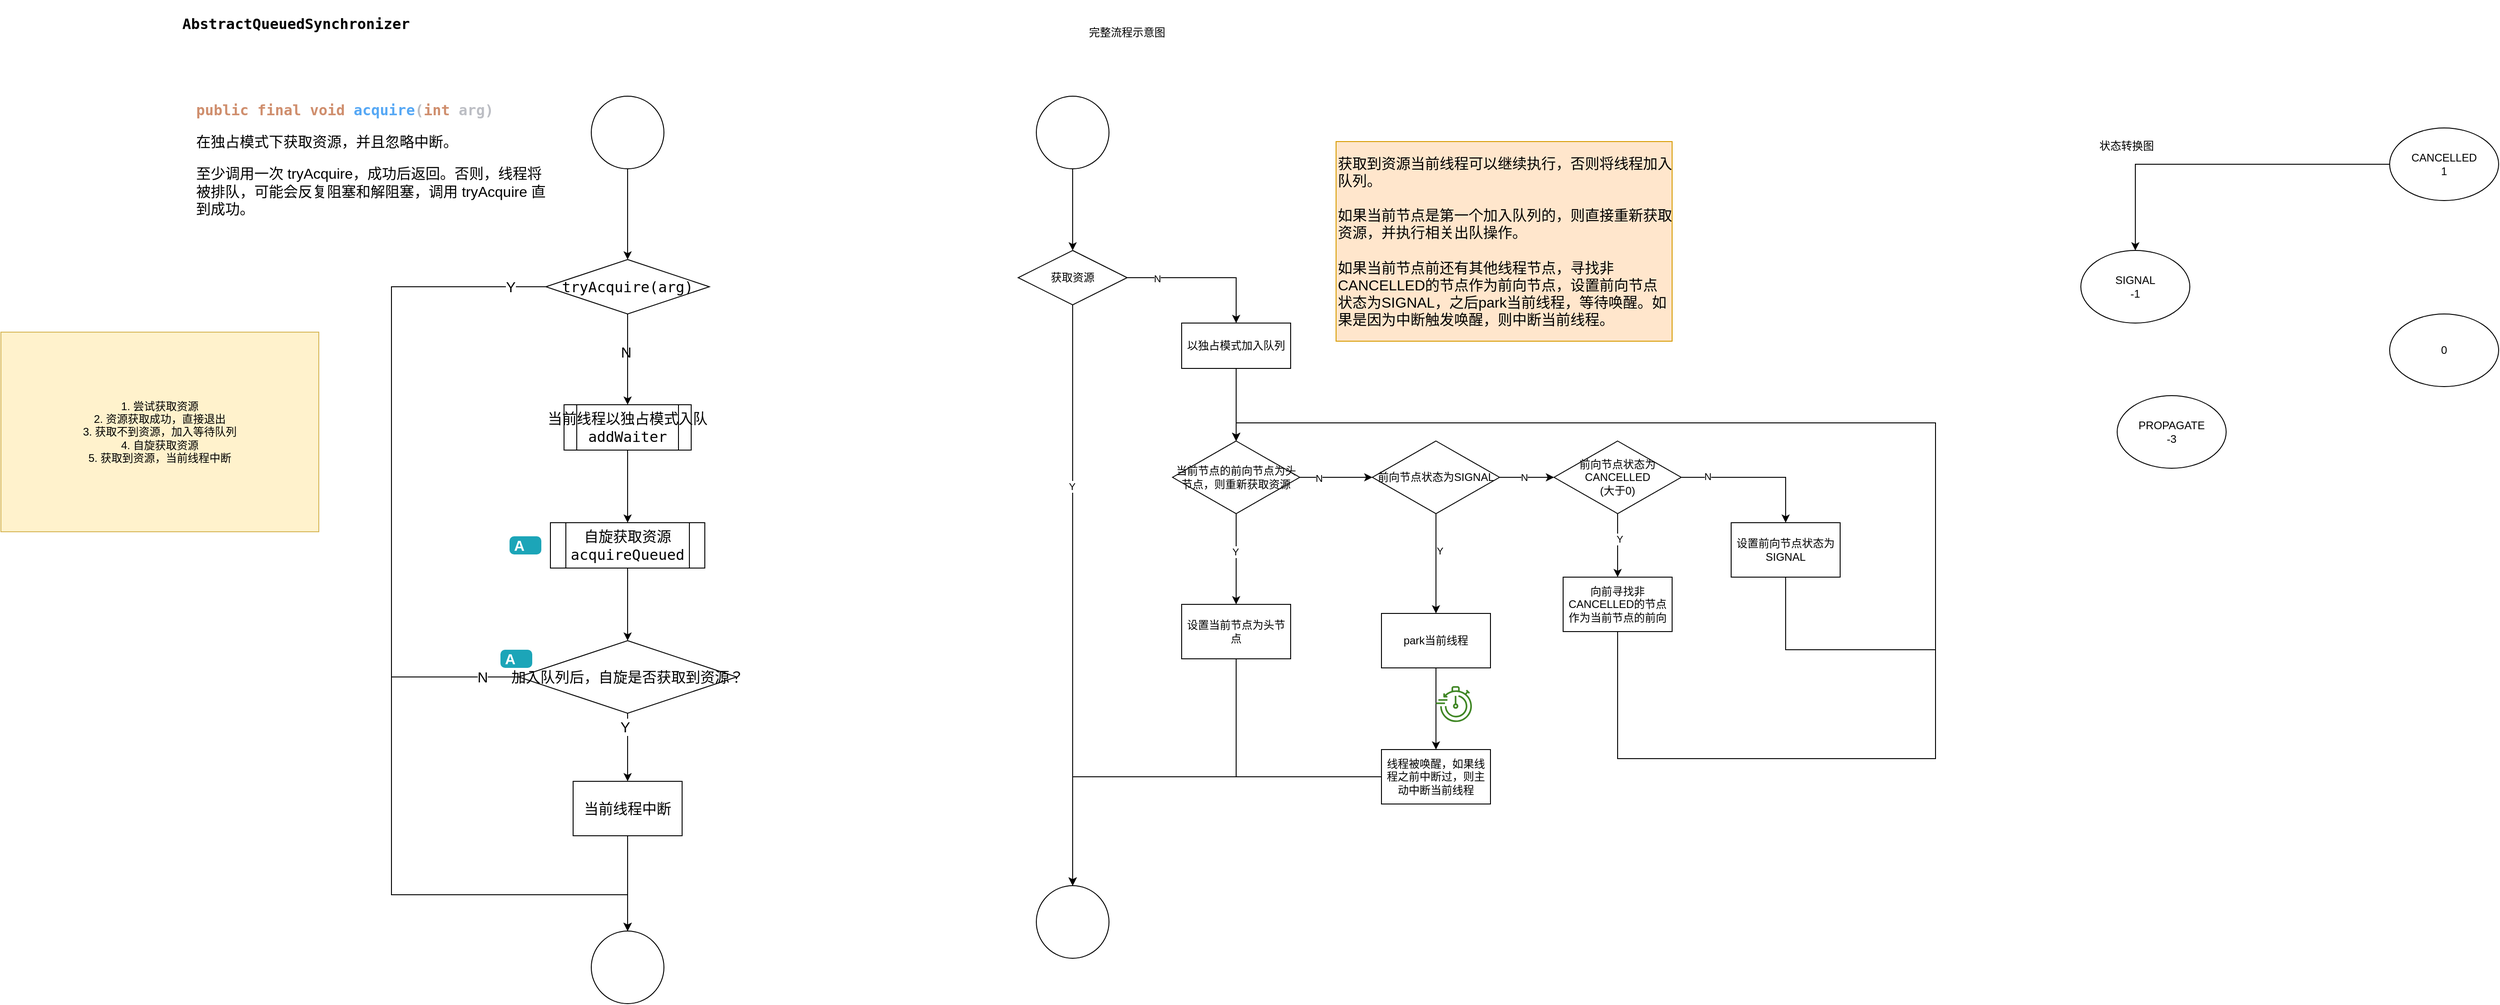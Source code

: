 <mxfile version="21.6.8" type="device" pages="13">
  <diagram id="f9ofhvscqAVapVEzPAAC" name="acquire">
    <mxGraphModel dx="2003" dy="639" grid="1" gridSize="10" guides="1" tooltips="1" connect="1" arrows="1" fold="1" page="1" pageScale="1" pageWidth="850" pageHeight="1100" math="0" shadow="0">
      <root>
        <mxCell id="0" />
        <mxCell id="1" parent="0" />
        <mxCell id="3" value="&lt;h1 style=&quot;font-size: 16px;&quot;&gt;&lt;div style=&quot;color: rgb(188, 190, 196); font-size: 16px;&quot;&gt;&lt;pre style=&quot;font-family: &amp;quot;Fira Code Medium&amp;quot;, monospace; font-size: 16px;&quot;&gt;&lt;div style=&quot;font-size: 16px;&quot;&gt;&lt;pre style=&quot;font-family: &amp;quot;Fira Code Medium&amp;quot;, monospace; font-size: 16px;&quot;&gt;&lt;span style=&quot;color: rgb(207, 142, 109); font-size: 16px;&quot;&gt;public final void &lt;/span&gt;&lt;span style=&quot;color: rgb(86, 168, 245); font-size: 16px;&quot;&gt;acquire&lt;/span&gt;(&lt;span style=&quot;color: rgb(207, 142, 109); font-size: 16px;&quot;&gt;int &lt;/span&gt;arg)&lt;/pre&gt;&lt;/div&gt;&lt;/pre&gt;&lt;/div&gt;&lt;/h1&gt;&lt;p style=&quot;font-size: 16px;&quot;&gt;在独占模式下获取资源，并且忽略中断。&lt;/p&gt;&lt;p style=&quot;font-size: 16px;&quot;&gt;至少调用一次 tryAcquire，成功后返回。否则，线程将被排队，可能会反复阻塞和解阻塞，调用 tryAcquire 直到成功。&lt;/p&gt;" style="text;html=1;strokeColor=none;fillColor=none;spacing=5;spacingTop=-20;whiteSpace=wrap;overflow=hidden;rounded=0;fontSize=16;" parent="1" vertex="1">
          <mxGeometry x="-480" y="130" width="400" height="150" as="geometry" />
        </mxCell>
        <mxCell id="4" value="&lt;div style=&quot;font-size: 16px;&quot;&gt;&lt;pre style=&quot;font-family: &amp;quot;Fira Code Medium&amp;quot;, monospace; font-size: 16px;&quot;&gt;&lt;b style=&quot;font-size: 16px;&quot;&gt;AbstractQueuedSynchronizer&lt;/b&gt;&lt;/pre&gt;&lt;/div&gt;" style="text;html=1;strokeColor=none;fillColor=none;align=center;verticalAlign=middle;whiteSpace=wrap;rounded=0;labelBackgroundColor=none;fontSize=16;" parent="1" vertex="1">
          <mxGeometry x="-540" y="30" width="350" height="40" as="geometry" />
        </mxCell>
        <mxCell id="21" value="" style="edgeStyle=orthogonalEdgeStyle;html=1;fontSize=16;entryX=0.5;entryY=0;entryDx=0;entryDy=0;labelBackgroundColor=none;" parent="1" source="5" target="wPyWwzXQOaFsb1-X9njS-38" edge="1">
          <mxGeometry relative="1" as="geometry">
            <mxPoint x="537.5" y="530" as="targetPoint" />
          </mxGeometry>
        </mxCell>
        <mxCell id="22" value="N" style="edgeLabel;html=1;align=center;verticalAlign=middle;resizable=0;points=[];fontSize=16;labelBackgroundColor=none;" parent="21" vertex="1" connectable="0">
          <mxGeometry x="-0.168" y="-2" relative="1" as="geometry">
            <mxPoint as="offset" />
          </mxGeometry>
        </mxCell>
        <mxCell id="Czedf1T2bNect9Omkhp6-23" style="edgeStyle=orthogonalEdgeStyle;rounded=0;orthogonalLoop=1;jettySize=auto;html=1;exitX=0;exitY=0.5;exitDx=0;exitDy=0;entryX=0.5;entryY=0;entryDx=0;entryDy=0;fontSize=16;" parent="1" source="5" target="bCxFw6p4A_TbIBUorbZQ-22" edge="1">
          <mxGeometry relative="1" as="geometry">
            <Array as="points">
              <mxPoint x="-260" y="340" />
              <mxPoint x="-260" y="1010" />
              <mxPoint y="1010" />
            </Array>
          </mxGeometry>
        </mxCell>
        <mxCell id="Czedf1T2bNect9Omkhp6-24" value="Y" style="edgeLabel;html=1;align=center;verticalAlign=middle;resizable=0;points=[];fontSize=16;" parent="Czedf1T2bNect9Omkhp6-23" vertex="1" connectable="0">
          <mxGeometry x="-0.932" relative="1" as="geometry">
            <mxPoint as="offset" />
          </mxGeometry>
        </mxCell>
        <mxCell id="5" value="&lt;div style=&quot;font-size: 16px;&quot;&gt;&lt;pre style=&quot;font-family: &amp;quot;Fira Code Medium&amp;quot;, monospace; font-size: 16px;&quot;&gt;&lt;div style=&quot;font-size: 16px;&quot;&gt;&lt;pre style=&quot;font-family: &amp;quot;Fira Code Medium&amp;quot;, monospace; font-size: 16px;&quot;&gt;tryAcquire(arg)&lt;/pre&gt;&lt;/div&gt;&lt;/pre&gt;&lt;/div&gt;" style="rhombus;whiteSpace=wrap;html=1;labelBackgroundColor=none;fontColor=default;fontSize=16;" parent="1" vertex="1">
          <mxGeometry x="-90" y="310" width="180" height="60" as="geometry" />
        </mxCell>
        <mxCell id="wPyWwzXQOaFsb1-X9njS-41" value="" style="edgeStyle=orthogonalEdgeStyle;rounded=0;orthogonalLoop=1;jettySize=auto;html=1;fontFamily=Helvetica;fontSize=16;fontColor=default;" parent="1" source="wPyWwzXQOaFsb1-X9njS-38" target="wPyWwzXQOaFsb1-X9njS-40" edge="1">
          <mxGeometry relative="1" as="geometry" />
        </mxCell>
        <mxCell id="wPyWwzXQOaFsb1-X9njS-38" value="&lt;pre style=&quot;border-color: var(--border-color); font-family: &amp;quot;Fira Code Medium&amp;quot;, monospace; font-size: 16px;&quot;&gt;&lt;pre style=&quot;border-color: var(--border-color); font-family: &amp;quot;Fira Code Medium&amp;quot;, monospace; font-size: 16px;&quot;&gt;当前线程以独占模式入队&lt;br style=&quot;border-color: var(--border-color); font-size: 16px;&quot;&gt;addWaiter&lt;/pre&gt;&lt;/pre&gt;" style="shape=process;whiteSpace=wrap;html=1;backgroundOutline=1;rounded=0;strokeColor=default;align=center;verticalAlign=middle;fontFamily=Helvetica;fontSize=16;fontColor=default;fillColor=default;labelBackgroundColor=none;fontStyle=0" parent="1" vertex="1">
          <mxGeometry x="-70" y="470" width="140" height="50" as="geometry" />
        </mxCell>
        <mxCell id="bCxFw6p4A_TbIBUorbZQ-24" style="edgeStyle=orthogonalEdgeStyle;rounded=0;orthogonalLoop=1;jettySize=auto;html=1;exitX=0.5;exitY=1;exitDx=0;exitDy=0;entryX=0.5;entryY=0;entryDx=0;entryDy=0;fontSize=16;" parent="1" source="gH3RihHDECRncNHK8FBE-45" target="bCxFw6p4A_TbIBUorbZQ-22" edge="1">
          <mxGeometry relative="1" as="geometry" />
        </mxCell>
        <mxCell id="wPyWwzXQOaFsb1-X9njS-40" value="&lt;pre style=&quot;border-color: var(--border-color); font-family: &amp;quot;Fira Code Medium&amp;quot;, monospace; font-size: 16px;&quot;&gt;&lt;div style=&quot;font-size: 16px;&quot;&gt;&lt;pre style=&quot;font-family: &amp;quot;Fira Code Medium&amp;quot;, monospace; font-size: 16px;&quot;&gt;&lt;pre style=&quot;border-color: var(--border-color); font-family: &amp;quot;Fira Code Medium&amp;quot;, monospace; font-size: 16px;&quot;&gt;&lt;font style=&quot;border-color: var(--border-color); font-weight: normal; font-size: 16px;&quot;&gt;自旋获取资源&lt;br style=&quot;border-color: var(--border-color); font-size: 16px;&quot;&gt;acquireQueued&lt;/font&gt;&lt;/pre&gt;&lt;/pre&gt;&lt;/div&gt;&lt;/pre&gt;" style="shape=process;whiteSpace=wrap;html=1;backgroundOutline=1;rounded=0;strokeColor=default;align=center;verticalAlign=middle;fontFamily=Helvetica;fontSize=16;fontColor=default;fillColor=default;labelBackgroundColor=none;fontStyle=1;" parent="1" vertex="1">
          <mxGeometry x="-85" y="600" width="170" height="50" as="geometry" />
        </mxCell>
        <mxCell id="bCxFw6p4A_TbIBUorbZQ-22" value="" style="ellipse;whiteSpace=wrap;html=1;fontSize=16;rounded=0;labelBackgroundColor=none;" parent="1" vertex="1">
          <mxGeometry x="-40" y="1050" width="80" height="80" as="geometry" />
        </mxCell>
        <mxCell id="bCxFw6p4A_TbIBUorbZQ-26" value="" style="edgeStyle=orthogonalEdgeStyle;rounded=0;orthogonalLoop=1;jettySize=auto;html=1;fontSize=16;" parent="1" source="bCxFw6p4A_TbIBUorbZQ-25" target="5" edge="1">
          <mxGeometry relative="1" as="geometry" />
        </mxCell>
        <mxCell id="bCxFw6p4A_TbIBUorbZQ-25" value="" style="ellipse;whiteSpace=wrap;html=1;fontSize=16;rounded=0;labelBackgroundColor=none;" parent="1" vertex="1">
          <mxGeometry x="-40" y="130" width="80" height="80" as="geometry" />
        </mxCell>
        <mxCell id="gH3RihHDECRncNHK8FBE-46" value="" style="edgeStyle=orthogonalEdgeStyle;rounded=0;orthogonalLoop=1;jettySize=auto;html=1;exitX=0.5;exitY=1;exitDx=0;exitDy=0;entryX=0.5;entryY=0;entryDx=0;entryDy=0;fontSize=16;" parent="1" source="gH3RihHDECRncNHK8FBE-47" target="gH3RihHDECRncNHK8FBE-45" edge="1">
          <mxGeometry relative="1" as="geometry">
            <mxPoint y="610" as="sourcePoint" />
            <mxPoint x="-190" y="730" as="targetPoint" />
          </mxGeometry>
        </mxCell>
        <mxCell id="H_yb7cOm1i3SxFpkha7c-46" value="Y" style="edgeLabel;html=1;align=center;verticalAlign=middle;resizable=0;points=[];fontSize=16;" parent="gH3RihHDECRncNHK8FBE-46" vertex="1" connectable="0">
          <mxGeometry x="-0.6" y="-3" relative="1" as="geometry">
            <mxPoint as="offset" />
          </mxGeometry>
        </mxCell>
        <mxCell id="gH3RihHDECRncNHK8FBE-45" value="当前线程中断" style="rounded=0;whiteSpace=wrap;html=1;strokeColor=default;align=center;verticalAlign=middle;fontFamily=Helvetica;fontSize=16;fontColor=default;fillColor=default;labelBackgroundColor=none;" parent="1" vertex="1">
          <mxGeometry x="-60" y="885" width="120" height="60" as="geometry" />
        </mxCell>
        <mxCell id="gH3RihHDECRncNHK8FBE-48" value="" style="edgeStyle=orthogonalEdgeStyle;rounded=0;orthogonalLoop=1;jettySize=auto;html=1;exitX=0.5;exitY=1;exitDx=0;exitDy=0;entryX=0.5;entryY=0;entryDx=0;entryDy=0;fontSize=16;" parent="1" source="wPyWwzXQOaFsb1-X9njS-40" target="gH3RihHDECRncNHK8FBE-47" edge="1">
          <mxGeometry relative="1" as="geometry">
            <mxPoint y="610" as="sourcePoint" />
            <mxPoint y="850" as="targetPoint" />
          </mxGeometry>
        </mxCell>
        <mxCell id="H_yb7cOm1i3SxFpkha7c-44" style="edgeStyle=orthogonalEdgeStyle;rounded=0;orthogonalLoop=1;jettySize=auto;html=1;exitX=0;exitY=0.5;exitDx=0;exitDy=0;entryX=0.5;entryY=0;entryDx=0;entryDy=0;fontSize=16;" parent="1" source="gH3RihHDECRncNHK8FBE-47" target="bCxFw6p4A_TbIBUorbZQ-22" edge="1">
          <mxGeometry relative="1" as="geometry">
            <Array as="points">
              <mxPoint x="-260" y="770" />
              <mxPoint x="-260" y="1010" />
              <mxPoint y="1010" />
            </Array>
          </mxGeometry>
        </mxCell>
        <mxCell id="H_yb7cOm1i3SxFpkha7c-45" value="N" style="edgeLabel;html=1;align=center;verticalAlign=middle;resizable=0;points=[];fontSize=16;" parent="H_yb7cOm1i3SxFpkha7c-44" vertex="1" connectable="0">
          <mxGeometry x="-0.686" y="-2" relative="1" as="geometry">
            <mxPoint x="67" y="2" as="offset" />
          </mxGeometry>
        </mxCell>
        <mxCell id="gH3RihHDECRncNHK8FBE-47" value="&lt;div style=&quot;font-size: 16px;&quot;&gt;&lt;pre style=&quot;font-family: &amp;quot;Fira Code Medium&amp;quot;, monospace; font-size: 16px;&quot;&gt;&lt;div style=&quot;font-size: 16px;&quot;&gt;&lt;pre style=&quot;font-family: &amp;quot;Fira Code Medium&amp;quot;, monospace; font-size: 16px;&quot;&gt;加入队列后，自旋是否获取到资源？&lt;/pre&gt;&lt;/div&gt;&lt;/pre&gt;&lt;/div&gt;" style="rhombus;whiteSpace=wrap;html=1;labelBackgroundColor=none;fontColor=default;fontSize=16;" parent="1" vertex="1">
          <mxGeometry x="-120" y="730" width="240" height="80" as="geometry" />
        </mxCell>
        <mxCell id="gH3RihHDECRncNHK8FBE-51" value="A" style="html=1;shadow=0;dashed=0;shape=mxgraph.bootstrap.rrect;rSize=5;strokeColor=none;strokeWidth=1;fillColor=#1CA5B8;fontColor=#FFFFFF;whiteSpace=wrap;align=left;verticalAlign=middle;spacingLeft=0;fontStyle=1;fontSize=16;spacing=5;" parent="1" vertex="1">
          <mxGeometry x="-130" y="615" width="35" height="20" as="geometry" />
        </mxCell>
        <mxCell id="Czedf1T2bNect9Omkhp6-22" value="A" style="html=1;shadow=0;dashed=0;shape=mxgraph.bootstrap.rrect;rSize=5;strokeColor=none;strokeWidth=1;fillColor=#1CA5B8;fontColor=#FFFFFF;whiteSpace=wrap;align=left;verticalAlign=middle;spacingLeft=0;fontStyle=1;fontSize=16;spacing=5;" parent="1" vertex="1">
          <mxGeometry x="-140" y="740" width="35" height="20" as="geometry" />
        </mxCell>
        <mxCell id="fsBDfqGh51dNG82bR0kU-22" value="1. 尝试获取资源&lt;br&gt;2. 资源获取成功，直接退出&lt;br&gt;3. 获取不到资源，加入等待队列&lt;br&gt;4. 自旋获取资源&lt;br&gt;5. 获取到资源，当前线程中断" style="text;html=1;align=center;verticalAlign=middle;whiteSpace=wrap;rounded=0;fillColor=#fff2cc;strokeColor=#d6b656;" parent="1" vertex="1">
          <mxGeometry x="-690" y="390" width="350" height="220" as="geometry" />
        </mxCell>
        <mxCell id="7OK1d-izv01nZox7WpUO-23" value="" style="edgeStyle=orthogonalEdgeStyle;rounded=0;orthogonalLoop=1;jettySize=auto;html=1;" parent="1" source="fsBDfqGh51dNG82bR0kU-23" target="7OK1d-izv01nZox7WpUO-22" edge="1">
          <mxGeometry relative="1" as="geometry" />
        </mxCell>
        <mxCell id="fsBDfqGh51dNG82bR0kU-23" value="" style="ellipse;whiteSpace=wrap;html=1;aspect=fixed;" parent="1" vertex="1">
          <mxGeometry x="450" y="130" width="80" height="80" as="geometry" />
        </mxCell>
        <mxCell id="7OK1d-izv01nZox7WpUO-25" value="" style="edgeStyle=orthogonalEdgeStyle;rounded=0;orthogonalLoop=1;jettySize=auto;html=1;entryX=0.5;entryY=0;entryDx=0;entryDy=0;" parent="1" source="7OK1d-izv01nZox7WpUO-22" target="7OK1d-izv01nZox7WpUO-27" edge="1">
          <mxGeometry relative="1" as="geometry">
            <mxPoint x="490" y="440" as="targetPoint" />
          </mxGeometry>
        </mxCell>
        <mxCell id="7OK1d-izv01nZox7WpUO-26" value="Y" style="edgeLabel;html=1;align=center;verticalAlign=middle;resizable=0;points=[];" parent="7OK1d-izv01nZox7WpUO-25" vertex="1" connectable="0">
          <mxGeometry x="-0.375" y="-1" relative="1" as="geometry">
            <mxPoint as="offset" />
          </mxGeometry>
        </mxCell>
        <mxCell id="7OK1d-izv01nZox7WpUO-29" value="" style="edgeStyle=orthogonalEdgeStyle;rounded=0;orthogonalLoop=1;jettySize=auto;html=1;" parent="1" source="7OK1d-izv01nZox7WpUO-22" target="7OK1d-izv01nZox7WpUO-28" edge="1">
          <mxGeometry relative="1" as="geometry" />
        </mxCell>
        <mxCell id="7OK1d-izv01nZox7WpUO-43" value="N" style="edgeLabel;html=1;align=center;verticalAlign=middle;resizable=0;points=[];" parent="7OK1d-izv01nZox7WpUO-29" vertex="1" connectable="0">
          <mxGeometry x="-0.612" y="-1" relative="1" as="geometry">
            <mxPoint as="offset" />
          </mxGeometry>
        </mxCell>
        <mxCell id="7OK1d-izv01nZox7WpUO-22" value="获取资源" style="whiteSpace=wrap;html=1;shape=rhombus;perimeter=rhombusPerimeter;" parent="1" vertex="1">
          <mxGeometry x="430" y="300" width="120" height="60" as="geometry" />
        </mxCell>
        <mxCell id="7OK1d-izv01nZox7WpUO-27" value="" style="ellipse;whiteSpace=wrap;html=1;fontSize=16;rounded=0;labelBackgroundColor=none;" parent="1" vertex="1">
          <mxGeometry x="450" y="1000" width="80" height="80" as="geometry" />
        </mxCell>
        <mxCell id="7OK1d-izv01nZox7WpUO-31" value="" style="edgeStyle=orthogonalEdgeStyle;rounded=0;orthogonalLoop=1;jettySize=auto;html=1;" parent="1" source="7OK1d-izv01nZox7WpUO-28" target="7OK1d-izv01nZox7WpUO-30" edge="1">
          <mxGeometry relative="1" as="geometry" />
        </mxCell>
        <mxCell id="7OK1d-izv01nZox7WpUO-28" value="以独占模式加入队列" style="whiteSpace=wrap;html=1;" parent="1" vertex="1">
          <mxGeometry x="610" y="380" width="120" height="50" as="geometry" />
        </mxCell>
        <mxCell id="7OK1d-izv01nZox7WpUO-38" value="" style="edgeStyle=orthogonalEdgeStyle;rounded=0;orthogonalLoop=1;jettySize=auto;html=1;" parent="1" source="7OK1d-izv01nZox7WpUO-30" target="7OK1d-izv01nZox7WpUO-37" edge="1">
          <mxGeometry relative="1" as="geometry" />
        </mxCell>
        <mxCell id="7OK1d-izv01nZox7WpUO-39" value="Y" style="edgeLabel;html=1;align=center;verticalAlign=middle;resizable=0;points=[];" parent="7OK1d-izv01nZox7WpUO-38" vertex="1" connectable="0">
          <mxGeometry x="-0.16" y="-1" relative="1" as="geometry">
            <mxPoint as="offset" />
          </mxGeometry>
        </mxCell>
        <mxCell id="7OK1d-izv01nZox7WpUO-42" value="" style="edgeStyle=orthogonalEdgeStyle;rounded=0;orthogonalLoop=1;jettySize=auto;html=1;" parent="1" source="7OK1d-izv01nZox7WpUO-30" target="7OK1d-izv01nZox7WpUO-41" edge="1">
          <mxGeometry relative="1" as="geometry" />
        </mxCell>
        <mxCell id="7OK1d-izv01nZox7WpUO-44" value="N" style="edgeLabel;html=1;align=center;verticalAlign=middle;resizable=0;points=[];" parent="7OK1d-izv01nZox7WpUO-42" vertex="1" connectable="0">
          <mxGeometry x="-0.489" y="-1" relative="1" as="geometry">
            <mxPoint as="offset" />
          </mxGeometry>
        </mxCell>
        <mxCell id="7OK1d-izv01nZox7WpUO-30" value="当前节点的前向节点为头节点，则重新获取资源" style="whiteSpace=wrap;html=1;shape=rhombus;perimeter=rhombusPerimeter;" parent="1" vertex="1">
          <mxGeometry x="600" y="510" width="140" height="80" as="geometry" />
        </mxCell>
        <mxCell id="ycIPhrJ8o13ngRuSGwP0-28" style="edgeStyle=orthogonalEdgeStyle;rounded=0;orthogonalLoop=1;jettySize=auto;html=1;exitX=0.5;exitY=1;exitDx=0;exitDy=0;entryX=0.5;entryY=0;entryDx=0;entryDy=0;" parent="1" source="7OK1d-izv01nZox7WpUO-37" target="7OK1d-izv01nZox7WpUO-27" edge="1">
          <mxGeometry relative="1" as="geometry">
            <Array as="points">
              <mxPoint x="670" y="880" />
              <mxPoint x="490" y="880" />
            </Array>
          </mxGeometry>
        </mxCell>
        <mxCell id="7OK1d-izv01nZox7WpUO-37" value="设置当前节点为头节点" style="whiteSpace=wrap;html=1;" parent="1" vertex="1">
          <mxGeometry x="610" y="690" width="120" height="60" as="geometry" />
        </mxCell>
        <mxCell id="7OK1d-izv01nZox7WpUO-46" value="" style="edgeStyle=orthogonalEdgeStyle;rounded=0;orthogonalLoop=1;jettySize=auto;html=1;" parent="1" source="7OK1d-izv01nZox7WpUO-41" target="7OK1d-izv01nZox7WpUO-45" edge="1">
          <mxGeometry relative="1" as="geometry" />
        </mxCell>
        <mxCell id="7OK1d-izv01nZox7WpUO-50" value="N" style="edgeLabel;html=1;align=center;verticalAlign=middle;resizable=0;points=[];" parent="7OK1d-izv01nZox7WpUO-46" vertex="1" connectable="0">
          <mxGeometry x="-0.125" relative="1" as="geometry">
            <mxPoint as="offset" />
          </mxGeometry>
        </mxCell>
        <mxCell id="7OK1d-izv01nZox7WpUO-52" value="" style="edgeStyle=orthogonalEdgeStyle;rounded=0;orthogonalLoop=1;jettySize=auto;html=1;entryX=0.5;entryY=0;entryDx=0;entryDy=0;" parent="1" source="7OK1d-izv01nZox7WpUO-41" target="7OK1d-izv01nZox7WpUO-54" edge="1">
          <mxGeometry relative="1" as="geometry">
            <mxPoint x="890" y="650" as="targetPoint" />
          </mxGeometry>
        </mxCell>
        <mxCell id="7OK1d-izv01nZox7WpUO-53" value="Y" style="edgeLabel;html=1;align=center;verticalAlign=middle;resizable=0;points=[];" parent="7OK1d-izv01nZox7WpUO-52" vertex="1" connectable="0">
          <mxGeometry x="-0.262" y="4" relative="1" as="geometry">
            <mxPoint as="offset" />
          </mxGeometry>
        </mxCell>
        <mxCell id="7OK1d-izv01nZox7WpUO-41" value="前向节点状态为SIGNAL" style="whiteSpace=wrap;html=1;shape=rhombus;perimeter=rhombusPerimeter;" parent="1" vertex="1">
          <mxGeometry x="820" y="510" width="140" height="80" as="geometry" />
        </mxCell>
        <mxCell id="7OK1d-izv01nZox7WpUO-48" value="" style="edgeStyle=orthogonalEdgeStyle;rounded=0;orthogonalLoop=1;jettySize=auto;html=1;" parent="1" source="7OK1d-izv01nZox7WpUO-45" target="7OK1d-izv01nZox7WpUO-47" edge="1">
          <mxGeometry relative="1" as="geometry" />
        </mxCell>
        <mxCell id="7OK1d-izv01nZox7WpUO-49" value="Y" style="edgeLabel;html=1;align=center;verticalAlign=middle;resizable=0;points=[];" parent="7OK1d-izv01nZox7WpUO-48" vertex="1" connectable="0">
          <mxGeometry x="-0.2" y="2" relative="1" as="geometry">
            <mxPoint as="offset" />
          </mxGeometry>
        </mxCell>
        <mxCell id="7OK1d-izv01nZox7WpUO-59" value="" style="edgeStyle=orthogonalEdgeStyle;rounded=0;orthogonalLoop=1;jettySize=auto;html=1;" parent="1" source="7OK1d-izv01nZox7WpUO-45" target="7OK1d-izv01nZox7WpUO-58" edge="1">
          <mxGeometry relative="1" as="geometry" />
        </mxCell>
        <mxCell id="7OK1d-izv01nZox7WpUO-60" value="N" style="edgeLabel;html=1;align=center;verticalAlign=middle;resizable=0;points=[];" parent="7OK1d-izv01nZox7WpUO-59" vertex="1" connectable="0">
          <mxGeometry x="-0.654" y="1" relative="1" as="geometry">
            <mxPoint as="offset" />
          </mxGeometry>
        </mxCell>
        <mxCell id="7OK1d-izv01nZox7WpUO-45" value="前向节点状态为CANCELLED&lt;br&gt;(大于0)" style="whiteSpace=wrap;html=1;shape=rhombus;perimeter=rhombusPerimeter;" parent="1" vertex="1">
          <mxGeometry x="1020" y="510" width="140" height="80" as="geometry" />
        </mxCell>
        <mxCell id="7OK1d-izv01nZox7WpUO-47" value="向前寻找非CANCELLED的节点作为当前节点的前向" style="whiteSpace=wrap;html=1;" parent="1" vertex="1">
          <mxGeometry x="1030" y="660" width="120" height="60" as="geometry" />
        </mxCell>
        <mxCell id="UWHEZ6oPGDFC2AtQBO5X-23" value="" style="edgeStyle=orthogonalEdgeStyle;rounded=0;orthogonalLoop=1;jettySize=auto;html=1;entryX=0.5;entryY=0;entryDx=0;entryDy=0;" parent="1" source="7OK1d-izv01nZox7WpUO-54" target="UWHEZ6oPGDFC2AtQBO5X-24" edge="1">
          <mxGeometry relative="1" as="geometry">
            <mxPoint x="890" y="920" as="targetPoint" />
          </mxGeometry>
        </mxCell>
        <mxCell id="7OK1d-izv01nZox7WpUO-54" value="park当前线程" style="whiteSpace=wrap;html=1;" parent="1" vertex="1">
          <mxGeometry x="830" y="700" width="120" height="60" as="geometry" />
        </mxCell>
        <mxCell id="7OK1d-izv01nZox7WpUO-65" style="edgeStyle=orthogonalEdgeStyle;rounded=0;orthogonalLoop=1;jettySize=auto;html=1;exitX=0.5;exitY=1;exitDx=0;exitDy=0;entryX=0.5;entryY=0;entryDx=0;entryDy=0;" parent="1" source="7OK1d-izv01nZox7WpUO-47" target="7OK1d-izv01nZox7WpUO-30" edge="1">
          <mxGeometry relative="1" as="geometry">
            <mxPoint x="1090" y="840" as="sourcePoint" />
            <Array as="points">
              <mxPoint x="1090" y="860" />
              <mxPoint x="1440" y="860" />
              <mxPoint x="1440" y="490" />
              <mxPoint x="670" y="490" />
            </Array>
          </mxGeometry>
        </mxCell>
        <mxCell id="7OK1d-izv01nZox7WpUO-61" style="edgeStyle=orthogonalEdgeStyle;rounded=0;orthogonalLoop=1;jettySize=auto;html=1;exitX=0.5;exitY=1;exitDx=0;exitDy=0;entryX=0.5;entryY=0;entryDx=0;entryDy=0;" parent="1" source="7OK1d-izv01nZox7WpUO-58" target="7OK1d-izv01nZox7WpUO-30" edge="1">
          <mxGeometry relative="1" as="geometry">
            <mxPoint x="1580" y="740" as="targetPoint" />
            <Array as="points">
              <mxPoint x="1275" y="740" />
              <mxPoint x="1440" y="740" />
              <mxPoint x="1440" y="490" />
              <mxPoint x="670" y="490" />
            </Array>
          </mxGeometry>
        </mxCell>
        <mxCell id="7OK1d-izv01nZox7WpUO-58" value="设置前向节点状态为SIGNAL" style="whiteSpace=wrap;html=1;" parent="1" vertex="1">
          <mxGeometry x="1215" y="600" width="120" height="60" as="geometry" />
        </mxCell>
        <mxCell id="7OK1d-izv01nZox7WpUO-67" value="完整流程示意图" style="text;html=1;align=center;verticalAlign=middle;whiteSpace=wrap;rounded=0;" parent="1" vertex="1">
          <mxGeometry x="450" y="30" width="200" height="60" as="geometry" />
        </mxCell>
        <mxCell id="ycIPhrJ8o13ngRuSGwP0-27" style="edgeStyle=orthogonalEdgeStyle;rounded=0;orthogonalLoop=1;jettySize=auto;html=1;exitX=0;exitY=0.5;exitDx=0;exitDy=0;entryX=0.5;entryY=0;entryDx=0;entryDy=0;" parent="1" source="UWHEZ6oPGDFC2AtQBO5X-24" target="7OK1d-izv01nZox7WpUO-27" edge="1">
          <mxGeometry relative="1" as="geometry">
            <Array as="points">
              <mxPoint x="830" y="880" />
              <mxPoint x="490" y="880" />
            </Array>
          </mxGeometry>
        </mxCell>
        <mxCell id="UWHEZ6oPGDFC2AtQBO5X-24" value="线程被唤醒，如果线程之前中断过，则主动中断当前线程" style="whiteSpace=wrap;html=1;" parent="1" vertex="1">
          <mxGeometry x="830" y="850" width="120" height="60" as="geometry" />
        </mxCell>
        <mxCell id="UWHEZ6oPGDFC2AtQBO5X-71" value="SIGNAL&lt;br&gt;-1" style="ellipse;whiteSpace=wrap;html=1;" parent="1" vertex="1">
          <mxGeometry x="1600" y="300" width="120" height="80" as="geometry" />
        </mxCell>
        <mxCell id="UWHEZ6oPGDFC2AtQBO5X-72" value="状态转换图" style="text;html=1;align=center;verticalAlign=middle;resizable=0;points=[];autosize=1;strokeColor=none;fillColor=none;" parent="1" vertex="1">
          <mxGeometry x="1610" y="170" width="80" height="30" as="geometry" />
        </mxCell>
        <mxCell id="ycIPhrJ8o13ngRuSGwP0-23" style="edgeStyle=orthogonalEdgeStyle;rounded=0;orthogonalLoop=1;jettySize=auto;html=1;exitX=0;exitY=0.5;exitDx=0;exitDy=0;entryX=0.5;entryY=0;entryDx=0;entryDy=0;" parent="1" source="UWHEZ6oPGDFC2AtQBO5X-73" target="UWHEZ6oPGDFC2AtQBO5X-71" edge="1">
          <mxGeometry relative="1" as="geometry" />
        </mxCell>
        <mxCell id="UWHEZ6oPGDFC2AtQBO5X-73" value="CANCELLED&lt;br&gt;1" style="ellipse;whiteSpace=wrap;html=1;" parent="1" vertex="1">
          <mxGeometry x="1940" y="165" width="120" height="80" as="geometry" />
        </mxCell>
        <mxCell id="UWHEZ6oPGDFC2AtQBO5X-74" value="0" style="ellipse;whiteSpace=wrap;html=1;" parent="1" vertex="1">
          <mxGeometry x="1940" y="370" width="120" height="80" as="geometry" />
        </mxCell>
        <mxCell id="UWHEZ6oPGDFC2AtQBO5X-75" value="PROPAGATE&lt;br&gt;-3" style="ellipse;whiteSpace=wrap;html=1;" parent="1" vertex="1">
          <mxGeometry x="1640" y="460" width="120" height="80" as="geometry" />
        </mxCell>
        <mxCell id="ycIPhrJ8o13ngRuSGwP0-30" value="获取到资源当前线程可以继续执行，否则将线程加入队列。&lt;br&gt;&lt;br style=&quot;font-size: 16px;&quot;&gt;如果当前节点是第一个加入队列的，则直接重新获取资源，并执行相关出队操作。&lt;br&gt;&lt;br style=&quot;font-size: 16px;&quot;&gt;如果当前节点前还有其他线程节点，寻找非CANCELLED的节点作为前向节点，设置前向节点状态为SIGNAL，之后park当前线程，等待唤醒。如果是因为中断触发唤醒，则中断当前线程。" style="text;html=1;align=left;verticalAlign=middle;whiteSpace=wrap;rounded=0;fontSize=16;fillColor=#ffe6cc;strokeColor=#d79b00;" parent="1" vertex="1">
          <mxGeometry x="780" y="180" width="370" height="220" as="geometry" />
        </mxCell>
        <mxCell id="lrwkT11gOKv1RgxtPK4U-22" value="" style="sketch=0;outlineConnect=0;fontColor=#232F3E;gradientColor=none;fillColor=#3F8624;strokeColor=none;dashed=0;verticalLabelPosition=bottom;verticalAlign=top;align=center;html=1;fontSize=12;fontStyle=0;aspect=fixed;pointerEvents=1;shape=mxgraph.aws4.backup_recovery_time_objective;" vertex="1" parent="1">
          <mxGeometry x="890" y="780" width="41.6" height="40" as="geometry" />
        </mxCell>
      </root>
    </mxGraphModel>
  </diagram>
  <diagram name="acquireInterruptibly" id="wLP40HD4wGnYHsTzG7Wc">
    <mxGraphModel dx="2176" dy="735" grid="1" gridSize="10" guides="1" tooltips="1" connect="1" arrows="1" fold="1" page="1" pageScale="1" pageWidth="850" pageHeight="1100" math="0" shadow="0">
      <root>
        <mxCell id="r3iJbkNb00dOBVAQdEeP-0" />
        <mxCell id="r3iJbkNb00dOBVAQdEeP-1" parent="r3iJbkNb00dOBVAQdEeP-0" />
        <mxCell id="B6pNXMNxabR7uwtLcrBQ-0" style="edgeStyle=orthogonalEdgeStyle;rounded=0;orthogonalLoop=1;jettySize=auto;html=1;exitX=0.5;exitY=1;exitDx=0;exitDy=0;entryX=0.5;entryY=0;entryDx=0;entryDy=0;fontSize=16;" parent="r3iJbkNb00dOBVAQdEeP-1" source="B6pNXMNxabR7uwtLcrBQ-1" target="B6pNXMNxabR7uwtLcrBQ-12" edge="1">
          <mxGeometry relative="1" as="geometry" />
        </mxCell>
        <mxCell id="B6pNXMNxabR7uwtLcrBQ-1" value="&lt;div style=&quot;font-size: 16px;&quot;&gt;&lt;pre style=&quot;font-family: &amp;quot;Fira Code Medium&amp;quot;, monospace; font-size: 16px;&quot;&gt;&lt;div style=&quot;font-size: 16px;&quot;&gt;&lt;pre style=&quot;font-family: &amp;quot;Fira Code Medium&amp;quot;, monospace; font-size: 16px;&quot;&gt;tryAcquire(arg)&lt;/pre&gt;&lt;/div&gt;&lt;/pre&gt;&lt;/div&gt;" style="rhombus;whiteSpace=wrap;html=1;labelBackgroundColor=none;fontColor=default;fontSize=16;" parent="r3iJbkNb00dOBVAQdEeP-1" vertex="1">
          <mxGeometry x="-30" y="510" width="220" height="80" as="geometry" />
        </mxCell>
        <mxCell id="B6pNXMNxabR7uwtLcrBQ-2" value="" style="edgeStyle=orthogonalEdgeStyle;rounded=0;orthogonalLoop=1;jettySize=auto;html=1;fontSize=16;" parent="r3iJbkNb00dOBVAQdEeP-1" source="B6pNXMNxabR7uwtLcrBQ-8" target="B6pNXMNxabR7uwtLcrBQ-1" edge="1">
          <mxGeometry relative="1" as="geometry" />
        </mxCell>
        <mxCell id="B6pNXMNxabR7uwtLcrBQ-3" value="N" style="edgeLabel;html=1;align=center;verticalAlign=middle;resizable=0;points=[];fontSize=16;" parent="B6pNXMNxabR7uwtLcrBQ-2" vertex="1" connectable="0">
          <mxGeometry x="-0.765" y="-2" relative="1" as="geometry">
            <mxPoint as="offset" />
          </mxGeometry>
        </mxCell>
        <mxCell id="B6pNXMNxabR7uwtLcrBQ-4" value="" style="ellipse;whiteSpace=wrap;html=1;fontSize=16;rounded=0;labelBackgroundColor=none;" parent="r3iJbkNb00dOBVAQdEeP-1" vertex="1">
          <mxGeometry x="40" y="200" width="80" height="80" as="geometry" />
        </mxCell>
        <mxCell id="B6pNXMNxabR7uwtLcrBQ-5" value="" style="edgeStyle=orthogonalEdgeStyle;rounded=0;orthogonalLoop=1;jettySize=auto;html=1;fontSize=16;" parent="r3iJbkNb00dOBVAQdEeP-1" source="B6pNXMNxabR7uwtLcrBQ-4" target="B6pNXMNxabR7uwtLcrBQ-8" edge="1">
          <mxGeometry relative="1" as="geometry">
            <mxPoint x="80" y="280" as="sourcePoint" />
            <mxPoint x="80" y="700" as="targetPoint" />
          </mxGeometry>
        </mxCell>
        <mxCell id="B6pNXMNxabR7uwtLcrBQ-6" value="" style="edgeStyle=orthogonalEdgeStyle;rounded=0;orthogonalLoop=1;jettySize=auto;html=1;fontSize=16;" parent="r3iJbkNb00dOBVAQdEeP-1" source="B6pNXMNxabR7uwtLcrBQ-8" target="B6pNXMNxabR7uwtLcrBQ-10" edge="1">
          <mxGeometry relative="1" as="geometry" />
        </mxCell>
        <mxCell id="B6pNXMNxabR7uwtLcrBQ-7" value="Y" style="edgeLabel;html=1;align=center;verticalAlign=middle;resizable=0;points=[];fontSize=16;" parent="B6pNXMNxabR7uwtLcrBQ-6" vertex="1" connectable="0">
          <mxGeometry x="-0.092" y="1" relative="1" as="geometry">
            <mxPoint as="offset" />
          </mxGeometry>
        </mxCell>
        <mxCell id="B6pNXMNxabR7uwtLcrBQ-8" value="&lt;div style=&quot;font-size: 16px;&quot;&gt;&lt;pre style=&quot;font-family: &amp;quot;Fira Code Medium&amp;quot;, monospace; font-size: 16px;&quot;&gt;&lt;div style=&quot;font-size: 16px;&quot;&gt;&lt;pre style=&quot;font-family: &amp;quot;Fira Code Medium&amp;quot;, monospace; font-size: 16px;&quot;&gt;当前线程中断?&lt;/pre&gt;&lt;/div&gt;&lt;/pre&gt;&lt;/div&gt;" style="rhombus;whiteSpace=wrap;html=1;labelBackgroundColor=none;fontColor=default;fontSize=16;" parent="r3iJbkNb00dOBVAQdEeP-1" vertex="1">
          <mxGeometry x="-20" y="340" width="200" height="60" as="geometry" />
        </mxCell>
        <mxCell id="B6pNXMNxabR7uwtLcrBQ-9" style="edgeStyle=orthogonalEdgeStyle;rounded=0;orthogonalLoop=1;jettySize=auto;html=1;exitX=1;exitY=0.5;exitDx=0;exitDy=0;entryX=0.5;entryY=0;entryDx=0;entryDy=0;fontSize=16;" parent="r3iJbkNb00dOBVAQdEeP-1" source="B6pNXMNxabR7uwtLcrBQ-10" target="B6pNXMNxabR7uwtLcrBQ-38" edge="1">
          <mxGeometry relative="1" as="geometry">
            <Array as="points">
              <mxPoint x="616" y="370" />
              <mxPoint x="616" y="1780" />
              <mxPoint x="80" y="1780" />
            </Array>
          </mxGeometry>
        </mxCell>
        <mxCell id="B6pNXMNxabR7uwtLcrBQ-10" value="抛出InterruptedException异常" style="whiteSpace=wrap;html=1;fontSize=16;labelBackgroundColor=none;" parent="r3iJbkNb00dOBVAQdEeP-1" vertex="1">
          <mxGeometry x="320" y="340" width="170" height="60" as="geometry" />
        </mxCell>
        <mxCell id="B6pNXMNxabR7uwtLcrBQ-11" value="" style="edgeStyle=orthogonalEdgeStyle;rounded=0;orthogonalLoop=1;jettySize=auto;html=1;fontSize=16;" parent="r3iJbkNb00dOBVAQdEeP-1" source="B6pNXMNxabR7uwtLcrBQ-31" target="B6pNXMNxabR7uwtLcrBQ-17" edge="1">
          <mxGeometry relative="1" as="geometry" />
        </mxCell>
        <mxCell id="B6pNXMNxabR7uwtLcrBQ-12" value="&lt;pre style=&quot;border-color: var(--border-color); font-family: &amp;quot;Fira Code Medium&amp;quot;, monospace; font-size: 16px;&quot;&gt;&lt;span style=&quot;font-weight: normal; font-size: 16px;&quot;&gt;当前线程以独占模式入队&lt;br style=&quot;font-size: 16px;&quot;&gt;addWaiter&lt;/span&gt;&lt;/pre&gt;" style="shape=process;whiteSpace=wrap;html=1;backgroundOutline=1;rounded=0;strokeColor=default;align=center;verticalAlign=middle;fontFamily=Helvetica;fontSize=16;fontColor=default;fillColor=default;labelBackgroundColor=none;fontStyle=1" parent="r3iJbkNb00dOBVAQdEeP-1" vertex="1">
          <mxGeometry x="10" y="670" width="140" height="50" as="geometry" />
        </mxCell>
        <mxCell id="B6pNXMNxabR7uwtLcrBQ-13" value="" style="edgeStyle=orthogonalEdgeStyle;rounded=0;orthogonalLoop=1;jettySize=auto;html=1;fontSize=16;" parent="r3iJbkNb00dOBVAQdEeP-1" source="B6pNXMNxabR7uwtLcrBQ-17" target="B6pNXMNxabR7uwtLcrBQ-19" edge="1">
          <mxGeometry relative="1" as="geometry" />
        </mxCell>
        <mxCell id="B6pNXMNxabR7uwtLcrBQ-14" value="Y" style="edgeLabel;html=1;align=center;verticalAlign=middle;resizable=0;points=[];fontSize=16;" parent="B6pNXMNxabR7uwtLcrBQ-13" vertex="1" connectable="0">
          <mxGeometry x="-0.178" y="4" relative="1" as="geometry">
            <mxPoint as="offset" />
          </mxGeometry>
        </mxCell>
        <mxCell id="B6pNXMNxabR7uwtLcrBQ-15" style="edgeStyle=orthogonalEdgeStyle;rounded=0;orthogonalLoop=1;jettySize=auto;html=1;exitX=1;exitY=0.5;exitDx=0;exitDy=0;fontSize=16;" parent="r3iJbkNb00dOBVAQdEeP-1" source="B6pNXMNxabR7uwtLcrBQ-17" target="B6pNXMNxabR7uwtLcrBQ-24" edge="1">
          <mxGeometry relative="1" as="geometry" />
        </mxCell>
        <mxCell id="B6pNXMNxabR7uwtLcrBQ-16" value="N" style="edgeLabel;html=1;align=center;verticalAlign=middle;resizable=0;points=[];fontSize=16;" parent="B6pNXMNxabR7uwtLcrBQ-15" vertex="1" connectable="0">
          <mxGeometry x="-0.669" y="-2" relative="1" as="geometry">
            <mxPoint as="offset" />
          </mxGeometry>
        </mxCell>
        <mxCell id="B6pNXMNxabR7uwtLcrBQ-17" value="p节点为头节点&amp;amp;&amp;amp;&lt;b&gt;tryAcquire&lt;/b&gt;获取资源成功" style="rhombus;whiteSpace=wrap;html=1;rounded=0;fontSize=16;" parent="r3iJbkNb00dOBVAQdEeP-1" vertex="1">
          <mxGeometry x="15" y="1000" width="130" height="80" as="geometry" />
        </mxCell>
        <mxCell id="B6pNXMNxabR7uwtLcrBQ-18" style="edgeStyle=orthogonalEdgeStyle;rounded=0;orthogonalLoop=1;jettySize=auto;html=1;exitX=0.5;exitY=1;exitDx=0;exitDy=0;entryX=0.5;entryY=0;entryDx=0;entryDy=0;fontSize=16;" parent="r3iJbkNb00dOBVAQdEeP-1" source="B6pNXMNxabR7uwtLcrBQ-37" target="B6pNXMNxabR7uwtLcrBQ-45" edge="1">
          <mxGeometry relative="1" as="geometry">
            <mxPoint x="80" y="1680" as="targetPoint" />
          </mxGeometry>
        </mxCell>
        <mxCell id="B6pNXMNxabR7uwtLcrBQ-19" value="设置当前节点为头节点，p的后向设置为空" style="whiteSpace=wrap;html=1;rounded=0;fontSize=16;" parent="r3iJbkNb00dOBVAQdEeP-1" vertex="1">
          <mxGeometry x="20" y="1172.5" width="120" height="60" as="geometry" />
        </mxCell>
        <mxCell id="B6pNXMNxabR7uwtLcrBQ-20" value="" style="edgeStyle=orthogonalEdgeStyle;rounded=0;orthogonalLoop=1;jettySize=auto;html=1;fontSize=16;" parent="r3iJbkNb00dOBVAQdEeP-1" source="B6pNXMNxabR7uwtLcrBQ-24" target="B6pNXMNxabR7uwtLcrBQ-29" edge="1">
          <mxGeometry relative="1" as="geometry" />
        </mxCell>
        <mxCell id="B6pNXMNxabR7uwtLcrBQ-21" value="Y" style="edgeLabel;html=1;align=center;verticalAlign=middle;resizable=0;points=[];fontSize=16;" parent="B6pNXMNxabR7uwtLcrBQ-20" vertex="1" connectable="0">
          <mxGeometry x="-0.467" y="1" relative="1" as="geometry">
            <mxPoint as="offset" />
          </mxGeometry>
        </mxCell>
        <mxCell id="B6pNXMNxabR7uwtLcrBQ-22" style="edgeStyle=orthogonalEdgeStyle;rounded=1;orthogonalLoop=1;jettySize=auto;html=1;exitX=1;exitY=0.5;exitDx=0;exitDy=0;entryX=1;entryY=0.5;entryDx=0;entryDy=0;fontSize=16;curved=0;strokeColor=#D79B00;strokeWidth=3;" parent="r3iJbkNb00dOBVAQdEeP-1" source="B6pNXMNxabR7uwtLcrBQ-24" target="B6pNXMNxabR7uwtLcrBQ-31" edge="1">
          <mxGeometry relative="1" as="geometry">
            <mxPoint x="290" y="930" as="targetPoint" />
            <Array as="points">
              <mxPoint x="550" y="1118" />
              <mxPoint x="550" y="900" />
            </Array>
          </mxGeometry>
        </mxCell>
        <mxCell id="B6pNXMNxabR7uwtLcrBQ-23" value="N" style="edgeLabel;html=1;align=center;verticalAlign=middle;resizable=0;points=[];fontSize=16;" parent="B6pNXMNxabR7uwtLcrBQ-22" vertex="1" connectable="0">
          <mxGeometry x="-0.901" y="1" relative="1" as="geometry">
            <mxPoint y="1" as="offset" />
          </mxGeometry>
        </mxCell>
        <mxCell id="B6pNXMNxabR7uwtLcrBQ-24" value="&lt;div style=&quot;line-height: 30%; font-size: 16px;&quot;&gt;&lt;pre style=&quot;font-family: &amp;quot;Fira Code Medium&amp;quot;, monospace; font-size: 16px; line-height: 30%;&quot;&gt;&lt;pre style=&quot;border-color: var(--border-color); font-family: &amp;quot;Fira Code Medium&amp;quot;, monospace; line-height: 4.8px; font-size: 16px;&quot;&gt;&lt;pre style=&quot;border-color: var(--border-color); font-family: &amp;quot;Fira Code Medium&amp;quot;, monospace; line-height: 4.8px; font-size: 16px;&quot;&gt;获取资源失败后，&lt;/pre&gt;&lt;pre style=&quot;border-color: var(--border-color); font-family: &amp;quot;Fira Code Medium&amp;quot;, monospace; line-height: 4.8px; font-size: 16px;&quot;&gt;判断当前线程是否应该park&lt;/pre&gt;&lt;pre style=&quot;border-color: var(--border-color); font-family: &amp;quot;Fira Code Medium&amp;quot;, monospace; line-height: 4.8px; font-size: 16px;&quot;&gt;&lt;pre style=&quot;border-color: var(--border-color); text-align: left; font-family: &amp;quot;Fira Code Medium&amp;quot;, monospace; line-height: 4.8px; font-size: 16px;&quot;&gt;shouldParkAfterFailedAcquire&lt;/pre&gt;&lt;/pre&gt;&lt;/pre&gt;&lt;/pre&gt;&lt;/div&gt;" style="whiteSpace=wrap;html=1;fontSize=16;rounded=0;shape=rhombus;backgroundOutline=1;labelBackgroundColor=none;fontColor=default;perimeter=rhombusPerimeter;" parent="r3iJbkNb00dOBVAQdEeP-1" vertex="1">
          <mxGeometry x="238" y="1090" width="210" height="55" as="geometry" />
        </mxCell>
        <mxCell id="B6pNXMNxabR7uwtLcrBQ-25" value="" style="edgeStyle=orthogonalEdgeStyle;rounded=0;orthogonalLoop=1;jettySize=auto;html=1;fontSize=16;entryX=0.5;entryY=0;entryDx=0;entryDy=0;" parent="r3iJbkNb00dOBVAQdEeP-1" source="B6pNXMNxabR7uwtLcrBQ-29" target="B6pNXMNxabR7uwtLcrBQ-33" edge="1">
          <mxGeometry relative="1" as="geometry">
            <mxPoint x="343" y="1350" as="targetPoint" />
          </mxGeometry>
        </mxCell>
        <mxCell id="B6pNXMNxabR7uwtLcrBQ-26" value="Y" style="edgeLabel;html=1;align=center;verticalAlign=middle;resizable=0;points=[];fontSize=16;" parent="B6pNXMNxabR7uwtLcrBQ-25" vertex="1" connectable="0">
          <mxGeometry x="-0.186" y="1" relative="1" as="geometry">
            <mxPoint as="offset" />
          </mxGeometry>
        </mxCell>
        <mxCell id="B6pNXMNxabR7uwtLcrBQ-27" style="edgeStyle=orthogonalEdgeStyle;rounded=1;orthogonalLoop=1;jettySize=auto;html=1;exitX=1;exitY=0.5;exitDx=0;exitDy=0;entryX=1;entryY=0.5;entryDx=0;entryDy=0;fontSize=16;curved=0;strokeColor=#D79B00;strokeWidth=3;" parent="r3iJbkNb00dOBVAQdEeP-1" source="B6pNXMNxabR7uwtLcrBQ-29" target="B6pNXMNxabR7uwtLcrBQ-31" edge="1">
          <mxGeometry relative="1" as="geometry">
            <Array as="points">
              <mxPoint x="550" y="1243" />
              <mxPoint x="550" y="900" />
            </Array>
          </mxGeometry>
        </mxCell>
        <mxCell id="B6pNXMNxabR7uwtLcrBQ-28" value="N" style="edgeLabel;html=1;align=center;verticalAlign=middle;resizable=0;points=[];fontSize=16;" parent="B6pNXMNxabR7uwtLcrBQ-27" vertex="1" connectable="0">
          <mxGeometry x="-0.903" y="-2" relative="1" as="geometry">
            <mxPoint x="1" y="1" as="offset" />
          </mxGeometry>
        </mxCell>
        <mxCell id="B6pNXMNxabR7uwtLcrBQ-29" value="&lt;div style=&quot;line-height: 20%; font-size: 16px;&quot;&gt;&lt;pre style=&quot;font-family: &amp;quot;Fira Code Medium&amp;quot;, monospace; font-size: 16px; line-height: 20%;&quot;&gt;&lt;pre style=&quot;border-color: var(--border-color); font-family: &amp;quot;Fira Code Medium&amp;quot;, monospace; line-height: 3.2px; font-size: 16px;&quot;&gt;&lt;pre style=&quot;border-color: var(--border-color); font-family: &amp;quot;Fira Code Medium&amp;quot;, monospace; line-height: 3.2px; font-size: 16px;&quot;&gt;休眠当前线程，&lt;/pre&gt;&lt;pre style=&quot;border-color: var(--border-color); font-family: &amp;quot;Fira Code Medium&amp;quot;, monospace; line-height: 3.2px; font-size: 16px;&quot;&gt;判断线程是否中断过&lt;/pre&gt;&lt;pre style=&quot;border-color: var(--border-color); font-family: &amp;quot;Fira Code Medium&amp;quot;, monospace; line-height: 3.2px; font-size: 16px;&quot;&gt;&lt;pre style=&quot;border-color: var(--border-color); text-align: left; font-family: &amp;quot;Fira Code Medium&amp;quot;, monospace; line-height: 3.2px; font-size: 16px;&quot;&gt;parkAndCheckInterrupt&lt;/pre&gt;&lt;/pre&gt;&lt;/pre&gt;&lt;/pre&gt;&lt;/div&gt;" style="shape=rhombus;whiteSpace=wrap;html=1;backgroundOutline=1;rounded=0;strokeColor=default;align=center;verticalAlign=middle;fontFamily=Helvetica;fontSize=16;fontColor=default;fillColor=default;perimeter=rhombusPerimeter;" parent="r3iJbkNb00dOBVAQdEeP-1" vertex="1">
          <mxGeometry x="260.5" y="1212.5" width="165" height="60" as="geometry" />
        </mxCell>
        <mxCell id="B6pNXMNxabR7uwtLcrBQ-30" value="" style="edgeStyle=orthogonalEdgeStyle;rounded=0;orthogonalLoop=1;jettySize=auto;html=1;fontSize=16;" parent="r3iJbkNb00dOBVAQdEeP-1" source="B6pNXMNxabR7uwtLcrBQ-35" target="B6pNXMNxabR7uwtLcrBQ-31" edge="1">
          <mxGeometry relative="1" as="geometry">
            <mxPoint x="80" y="720" as="sourcePoint" />
            <mxPoint x="80" y="890" as="targetPoint" />
          </mxGeometry>
        </mxCell>
        <mxCell id="B6pNXMNxabR7uwtLcrBQ-31" value="获取当前节点的前向节点p" style="rounded=0;whiteSpace=wrap;html=1;fontSize=16;" parent="r3iJbkNb00dOBVAQdEeP-1" vertex="1">
          <mxGeometry x="20" y="870" width="120" height="60" as="geometry" />
        </mxCell>
        <mxCell id="B6pNXMNxabR7uwtLcrBQ-32" style="edgeStyle=orthogonalEdgeStyle;rounded=0;orthogonalLoop=1;jettySize=auto;html=1;exitX=0.5;exitY=1;exitDx=0;exitDy=0;fontSize=16;entryX=0.5;entryY=0.075;entryDx=0;entryDy=0;entryPerimeter=0;" parent="r3iJbkNb00dOBVAQdEeP-1" source="B6pNXMNxabR7uwtLcrBQ-33" target="B6pNXMNxabR7uwtLcrBQ-45" edge="1">
          <mxGeometry relative="1" as="geometry">
            <mxPoint x="80" y="1690" as="targetPoint" />
            <Array as="points">
              <mxPoint x="343" y="1470" />
              <mxPoint x="81" y="1470" />
            </Array>
          </mxGeometry>
        </mxCell>
        <mxCell id="B6pNXMNxabR7uwtLcrBQ-33" value="&lt;div style=&quot;line-height: 20%; font-size: 16px;&quot;&gt;&lt;pre style=&quot;font-family: &amp;quot;Fira Code Medium&amp;quot;, monospace; font-size: 16px; line-height: 20%;&quot;&gt;抛出异常&lt;/pre&gt;&lt;pre style=&quot;font-family: &amp;quot;Fira Code Medium&amp;quot;, monospace; font-size: 16px; line-height: 20%;&quot;&gt;InterruptedException&lt;/pre&gt;&lt;/div&gt;" style="whiteSpace=wrap;html=1;fontSize=16;rounded=0;" parent="r3iJbkNb00dOBVAQdEeP-1" vertex="1">
          <mxGeometry x="240" y="1340" width="206" height="60" as="geometry" />
        </mxCell>
        <mxCell id="B6pNXMNxabR7uwtLcrBQ-34" value="" style="edgeStyle=orthogonalEdgeStyle;rounded=0;orthogonalLoop=1;jettySize=auto;html=1;fontSize=16;" parent="r3iJbkNb00dOBVAQdEeP-1" source="B6pNXMNxabR7uwtLcrBQ-12" target="B6pNXMNxabR7uwtLcrBQ-35" edge="1">
          <mxGeometry relative="1" as="geometry">
            <mxPoint x="80" y="720" as="sourcePoint" />
            <mxPoint x="80" y="870" as="targetPoint" />
          </mxGeometry>
        </mxCell>
        <mxCell id="B6pNXMNxabR7uwtLcrBQ-35" value="失败标记为true" style="rounded=0;whiteSpace=wrap;html=1;fontSize=16;" parent="r3iJbkNb00dOBVAQdEeP-1" vertex="1">
          <mxGeometry x="20" y="760" width="120" height="60" as="geometry" />
        </mxCell>
        <mxCell id="B6pNXMNxabR7uwtLcrBQ-36" value="" style="edgeStyle=orthogonalEdgeStyle;rounded=0;orthogonalLoop=1;jettySize=auto;html=1;exitX=0.5;exitY=1;exitDx=0;exitDy=0;entryX=0.5;entryY=0;entryDx=0;entryDy=0;fontSize=16;" parent="r3iJbkNb00dOBVAQdEeP-1" source="B6pNXMNxabR7uwtLcrBQ-19" target="B6pNXMNxabR7uwtLcrBQ-37" edge="1">
          <mxGeometry relative="1" as="geometry">
            <mxPoint x="80" y="1233" as="sourcePoint" />
            <mxPoint x="80" y="1680" as="targetPoint" />
          </mxGeometry>
        </mxCell>
        <mxCell id="B6pNXMNxabR7uwtLcrBQ-37" value="失败标记设置为false" style="rounded=0;whiteSpace=wrap;html=1;fontSize=16;" parent="r3iJbkNb00dOBVAQdEeP-1" vertex="1">
          <mxGeometry x="20" y="1330" width="120" height="60" as="geometry" />
        </mxCell>
        <mxCell id="B6pNXMNxabR7uwtLcrBQ-38" value="" style="ellipse;whiteSpace=wrap;html=1;fontSize=16;rounded=0;" parent="r3iJbkNb00dOBVAQdEeP-1" vertex="1">
          <mxGeometry x="40" y="1805.5" width="80" height="80" as="geometry" />
        </mxCell>
        <mxCell id="B6pNXMNxabR7uwtLcrBQ-39" value="" style="edgeStyle=orthogonalEdgeStyle;rounded=0;orthogonalLoop=1;jettySize=auto;html=1;fontFamily=Helvetica;fontSize=16;fontColor=default;entryX=0.5;entryY=0;entryDx=0;entryDy=0;" parent="r3iJbkNb00dOBVAQdEeP-1" source="B6pNXMNxabR7uwtLcrBQ-42" target="B6pNXMNxabR7uwtLcrBQ-38" edge="1">
          <mxGeometry relative="1" as="geometry">
            <mxPoint x="80" y="1564.5" as="sourcePoint" />
            <mxPoint x="80" y="1634.5" as="targetPoint" />
          </mxGeometry>
        </mxCell>
        <mxCell id="B6pNXMNxabR7uwtLcrBQ-40" value="" style="edgeStyle=orthogonalEdgeStyle;rounded=0;orthogonalLoop=1;jettySize=auto;html=1;fontFamily=Helvetica;fontSize=16;fontColor=default;entryX=0.5;entryY=0;entryDx=0;entryDy=0;" parent="r3iJbkNb00dOBVAQdEeP-1" source="B6pNXMNxabR7uwtLcrBQ-45" target="B6pNXMNxabR7uwtLcrBQ-42" edge="1">
          <mxGeometry relative="1" as="geometry">
            <mxPoint x="80" y="1474.5" as="sourcePoint" />
            <mxPoint x="80" y="1715.5" as="targetPoint" />
          </mxGeometry>
        </mxCell>
        <mxCell id="B6pNXMNxabR7uwtLcrBQ-41" value="Y" style="edgeLabel;html=1;align=center;verticalAlign=middle;resizable=0;points=[];fontSize=16;" parent="B6pNXMNxabR7uwtLcrBQ-40" vertex="1" connectable="0">
          <mxGeometry x="-0.075" y="2" relative="1" as="geometry">
            <mxPoint as="offset" />
          </mxGeometry>
        </mxCell>
        <mxCell id="B6pNXMNxabR7uwtLcrBQ-42" value="&lt;div style=&quot;font-size: 16px;&quot;&gt;&lt;pre style=&quot;font-family: &amp;quot;Fira Code Medium&amp;quot;, monospace; font-size: 16px;&quot;&gt;&lt;pre style=&quot;border-color: var(--border-color); font-family: &amp;quot;Fira Code Medium&amp;quot;, monospace; font-size: 16px;&quot;&gt;取消资源获取&lt;br style=&quot;border-color: var(--border-color); font-size: 16px;&quot;&gt;cancelAcquire&lt;/pre&gt;&lt;/pre&gt;&lt;/div&gt;" style="shape=process;whiteSpace=wrap;html=1;backgroundOutline=1;rounded=0;strokeColor=default;align=center;verticalAlign=middle;fontFamily=Helvetica;fontSize=16;fontColor=default;fillColor=default;" parent="r3iJbkNb00dOBVAQdEeP-1" vertex="1">
          <mxGeometry x="-10" y="1685.5" width="180" height="60" as="geometry" />
        </mxCell>
        <mxCell id="B6pNXMNxabR7uwtLcrBQ-43" style="edgeStyle=orthogonalEdgeStyle;rounded=0;orthogonalLoop=1;jettySize=auto;html=1;exitX=1;exitY=0.5;exitDx=0;exitDy=0;entryX=0.5;entryY=0;entryDx=0;entryDy=0;fontSize=16;" parent="r3iJbkNb00dOBVAQdEeP-1" source="B6pNXMNxabR7uwtLcrBQ-45" target="B6pNXMNxabR7uwtLcrBQ-38" edge="1">
          <mxGeometry relative="1" as="geometry">
            <Array as="points">
              <mxPoint x="220" y="1566" />
              <mxPoint x="220" y="1780" />
              <mxPoint x="80" y="1780" />
            </Array>
          </mxGeometry>
        </mxCell>
        <mxCell id="B6pNXMNxabR7uwtLcrBQ-44" value="N" style="edgeLabel;html=1;align=center;verticalAlign=middle;resizable=0;points=[];fontSize=16;" parent="B6pNXMNxabR7uwtLcrBQ-43" vertex="1" connectable="0">
          <mxGeometry x="-0.936" y="-1" relative="1" as="geometry">
            <mxPoint as="offset" />
          </mxGeometry>
        </mxCell>
        <mxCell id="B6pNXMNxabR7uwtLcrBQ-45" value="失败标记" style="rhombus;whiteSpace=wrap;html=1;fontSize=16;" parent="r3iJbkNb00dOBVAQdEeP-1" vertex="1">
          <mxGeometry x="10" y="1535.5" width="140" height="60" as="geometry" />
        </mxCell>
        <mxCell id="B6pNXMNxabR7uwtLcrBQ-46" value="" style="shape=curlyBracket;whiteSpace=wrap;html=1;rounded=1;labelPosition=left;verticalLabelPosition=middle;align=right;verticalAlign=middle;fontSize=16;strokeWidth=3;strokeColor=#000099;" parent="r3iJbkNb00dOBVAQdEeP-1" vertex="1">
          <mxGeometry x="-60" y="1520" width="20" height="265.5" as="geometry" />
        </mxCell>
        <mxCell id="B6pNXMNxabR7uwtLcrBQ-47" value="finally" style="text;html=1;align=center;verticalAlign=middle;whiteSpace=wrap;rounded=0;fontSize=16;fontStyle=1" parent="r3iJbkNb00dOBVAQdEeP-1" vertex="1">
          <mxGeometry x="-140" y="1520" width="60" height="30" as="geometry" />
        </mxCell>
        <mxCell id="B6pNXMNxabR7uwtLcrBQ-48" value="" style="shape=curlyBracket;whiteSpace=wrap;html=1;rounded=1;labelPosition=left;verticalLabelPosition=middle;align=right;verticalAlign=middle;fontSize=16;strokeWidth=3;strokeColor=#000099;" parent="r3iJbkNb00dOBVAQdEeP-1" vertex="1">
          <mxGeometry x="-60" y="860" width="20" height="630" as="geometry" />
        </mxCell>
        <mxCell id="B6pNXMNxabR7uwtLcrBQ-49" value="try" style="text;html=1;align=center;verticalAlign=middle;whiteSpace=wrap;rounded=0;fontSize=16;fontStyle=1" parent="r3iJbkNb00dOBVAQdEeP-1" vertex="1">
          <mxGeometry x="-130" y="860" width="60" height="30" as="geometry" />
        </mxCell>
        <mxCell id="B6pNXMNxabR7uwtLcrBQ-50" value="&lt;h1 style=&quot;font-size: 16px;&quot;&gt;&lt;pre style=&quot;border-color: var(--border-color); color: rgb(188, 190, 196); font-family: &amp;quot;Fira Code Medium&amp;quot;, monospace;&quot;&gt;&lt;font style=&quot;font-size: 16px;&quot;&gt;public final void acquireInterruptibly(int &lt;span style=&quot;border-color: var(--border-color); font-weight: normal;&quot;&gt;arg)&lt;/span&gt;&lt;/font&gt;&lt;/pre&gt;&lt;/h1&gt;&lt;p style=&quot;font-size: 16px;&quot;&gt;&lt;font style=&quot;font-size: 16px;&quot;&gt;在独占模式下获取资源，如果中断则终止。&lt;/font&gt;&lt;/p&gt;&lt;p style=&quot;font-size: 16px;&quot;&gt;&lt;font style=&quot;font-size: 16px;&quot;&gt;首先检查中断状态，然后&lt;/font&gt;&lt;font style=&quot;background-color: initial;&quot;&gt;至少调用一次 tryAcquire，成功后返回。&lt;/font&gt;&lt;span style=&quot;background-color: initial;&quot;&gt;否则，线程将被排队，可能反复阻塞和解阻塞，调用 tryAcquire 直到成功或线程被中断。&lt;/span&gt;&lt;/p&gt;" style="text;html=1;spacing=5;spacingTop=-20;whiteSpace=wrap;overflow=hidden;rounded=0;" parent="r3iJbkNb00dOBVAQdEeP-1" vertex="1">
          <mxGeometry x="-470" y="200" width="490" height="170" as="geometry" />
        </mxCell>
      </root>
    </mxGraphModel>
  </diagram>
  <diagram id="JcYdo30kkA64ysfrS00E" name="acquireShared">
    <mxGraphModel dx="2153" dy="735" grid="1" gridSize="10" guides="1" tooltips="1" connect="1" arrows="1" fold="1" page="1" pageScale="1" pageWidth="827" pageHeight="1169" math="0" shadow="0">
      <root>
        <mxCell id="0" />
        <mxCell id="1" parent="0" />
        <mxCell id="qLS_amIOf6PSfTX4WM0C-6" value="" style="edgeStyle=orthogonalEdgeStyle;rounded=0;orthogonalLoop=1;jettySize=auto;html=1;fontSize=16;" parent="1" source="qLS_amIOf6PSfTX4WM0C-1" target="qLS_amIOf6PSfTX4WM0C-2" edge="1">
          <mxGeometry relative="1" as="geometry" />
        </mxCell>
        <mxCell id="qLS_amIOf6PSfTX4WM0C-1" value="" style="ellipse;whiteSpace=wrap;html=1;aspect=fixed;fontSize=16;" parent="1" vertex="1">
          <mxGeometry x="120" y="110" width="80" height="80" as="geometry" />
        </mxCell>
        <mxCell id="qLS_amIOf6PSfTX4WM0C-8" value="" style="edgeStyle=orthogonalEdgeStyle;rounded=0;orthogonalLoop=1;jettySize=auto;html=1;fontSize=16;" parent="1" source="qLS_amIOf6PSfTX4WM0C-2" target="qLS_amIOf6PSfTX4WM0C-7" edge="1">
          <mxGeometry relative="1" as="geometry" />
        </mxCell>
        <mxCell id="qLS_amIOf6PSfTX4WM0C-21" value="Y" style="edgeLabel;html=1;align=center;verticalAlign=middle;resizable=0;points=[];fontSize=16;" parent="qLS_amIOf6PSfTX4WM0C-8" vertex="1" connectable="0">
          <mxGeometry x="-0.367" y="-2" relative="1" as="geometry">
            <mxPoint as="offset" />
          </mxGeometry>
        </mxCell>
        <mxCell id="qLS_amIOf6PSfTX4WM0C-22" style="edgeStyle=orthogonalEdgeStyle;rounded=0;orthogonalLoop=1;jettySize=auto;html=1;exitX=0;exitY=0.5;exitDx=0;exitDy=0;entryX=0.5;entryY=0;entryDx=0;entryDy=0;fontSize=16;" parent="1" source="qLS_amIOf6PSfTX4WM0C-2" target="h1MQDAZ5UV4XjF8kvQ27-14" edge="1">
          <mxGeometry relative="1" as="geometry">
            <mxPoint x="570" y="280" as="targetPoint" />
            <Array as="points">
              <mxPoint x="40" y="280" />
              <mxPoint x="40" y="2020" />
              <mxPoint x="160" y="2020" />
            </Array>
          </mxGeometry>
        </mxCell>
        <mxCell id="qLS_amIOf6PSfTX4WM0C-25" value="N" style="edgeLabel;html=1;align=center;verticalAlign=middle;resizable=0;points=[];fontSize=16;" parent="qLS_amIOf6PSfTX4WM0C-22" vertex="1" connectable="0">
          <mxGeometry x="-0.621" y="-1" relative="1" as="geometry">
            <mxPoint x="11" y="-341" as="offset" />
          </mxGeometry>
        </mxCell>
        <mxCell id="qLS_amIOf6PSfTX4WM0C-2" value="&lt;div style=&quot;line-height: 20%; font-size: 16px;&quot;&gt;&lt;pre style=&quot;font-family: &amp;quot;Fira Code Medium&amp;quot;, monospace; font-size: 16px; line-height: 20%;&quot;&gt;tryAcquireShared&lt;/pre&gt;&lt;pre style=&quot;font-family: &amp;quot;Fira Code Medium&amp;quot;, monospace; font-size: 16px; line-height: 20%;&quot;&gt;&amp;lt; 0&lt;/pre&gt;&lt;/div&gt;" style="rhombus;whiteSpace=wrap;html=1;fontSize=16;" parent="1" vertex="1">
          <mxGeometry x="80" y="250" width="160" height="60" as="geometry" />
        </mxCell>
        <mxCell id="qLS_amIOf6PSfTX4WM0C-5" value="&lt;h1 style=&quot;font-size: 16px;&quot;&gt;acquireShared&lt;/h1&gt;&lt;p style=&quot;font-size: 16px;&quot;&gt;使用共享模式获取资源，忽略中断。&lt;/p&gt;&lt;p style=&quot;font-size: 16px;&quot;&gt;首先至少调用一次tryAcquireShared，成功后返回。否则，线程将被排队，可能反复阻塞和解除阻塞，调用 tryAcquireShared 直到成功。&lt;/p&gt;" style="text;html=1;spacing=5;spacingTop=-20;whiteSpace=wrap;overflow=hidden;rounded=0;fontSize=16;" parent="1" vertex="1">
          <mxGeometry x="-350" y="90" width="330" height="150" as="geometry" />
        </mxCell>
        <mxCell id="qLS_amIOf6PSfTX4WM0C-10" value="" style="edgeStyle=orthogonalEdgeStyle;rounded=0;orthogonalLoop=1;jettySize=auto;html=1;fontSize=16;" parent="1" source="qLS_amIOf6PSfTX4WM0C-7" target="qLS_amIOf6PSfTX4WM0C-9" edge="1">
          <mxGeometry relative="1" as="geometry" />
        </mxCell>
        <mxCell id="qLS_amIOf6PSfTX4WM0C-7" value="&lt;font style=&quot;font-size: 16px;&quot;&gt;以共享模式入队&lt;br style=&quot;font-size: 16px;&quot;&gt;&lt;/font&gt;&lt;div style=&quot;font-size: 16px; line-height: 20%;&quot;&gt;&lt;pre style=&quot;font-family: &amp;quot;Fira Code Medium&amp;quot;, monospace; line-height: 20%; font-size: 16px;&quot;&gt;&lt;font style=&quot;font-size: 16px;&quot;&gt;addWaiter&lt;/font&gt;&lt;/pre&gt;&lt;/div&gt;" style="shape=process;whiteSpace=wrap;html=1;backgroundOutline=1;fontSize=16;" parent="1" vertex="1">
          <mxGeometry x="80" y="370" width="160" height="60" as="geometry" />
        </mxCell>
        <mxCell id="qLS_amIOf6PSfTX4WM0C-14" value="" style="edgeStyle=orthogonalEdgeStyle;rounded=0;orthogonalLoop=1;jettySize=auto;html=1;fontSize=16;" parent="1" source="qLS_amIOf6PSfTX4WM0C-9" target="qLS_amIOf6PSfTX4WM0C-13" edge="1">
          <mxGeometry relative="1" as="geometry" />
        </mxCell>
        <mxCell id="qLS_amIOf6PSfTX4WM0C-9" value="失败标记为true&lt;br style=&quot;font-size: 16px;&quot;&gt;中断标记为false" style="whiteSpace=wrap;html=1;fontSize=16;" parent="1" vertex="1">
          <mxGeometry x="100" y="510" width="120" height="60" as="geometry" />
        </mxCell>
        <mxCell id="qLS_amIOf6PSfTX4WM0C-11" value="" style="shape=curlyBracket;whiteSpace=wrap;html=1;rounded=1;labelPosition=left;verticalLabelPosition=middle;align=right;verticalAlign=middle;strokeColor=#000099;strokeWidth=3;fontSize=16;" parent="1" vertex="1">
          <mxGeometry y="520" width="20" height="1160" as="geometry" />
        </mxCell>
        <mxCell id="qLS_amIOf6PSfTX4WM0C-12" value="&lt;b style=&quot;font-size: 16px;&quot;&gt;try&lt;/b&gt;" style="text;html=1;align=center;verticalAlign=middle;whiteSpace=wrap;rounded=0;fontSize=16;" parent="1" vertex="1">
          <mxGeometry x="-100" y="520" width="60" height="30" as="geometry" />
        </mxCell>
        <mxCell id="qLS_amIOf6PSfTX4WM0C-16" value="" style="edgeStyle=orthogonalEdgeStyle;rounded=0;orthogonalLoop=1;jettySize=auto;html=1;fontSize=16;" parent="1" source="qLS_amIOf6PSfTX4WM0C-13" target="qLS_amIOf6PSfTX4WM0C-15" edge="1">
          <mxGeometry relative="1" as="geometry" />
        </mxCell>
        <mxCell id="qLS_amIOf6PSfTX4WM0C-13" value="获取当前节点的前向节点" style="whiteSpace=wrap;html=1;fontSize=16;" parent="1" vertex="1">
          <mxGeometry x="100" y="650" width="120" height="50" as="geometry" />
        </mxCell>
        <mxCell id="qLS_amIOf6PSfTX4WM0C-18" value="" style="edgeStyle=orthogonalEdgeStyle;rounded=0;orthogonalLoop=1;jettySize=auto;html=1;fontSize=16;" parent="1" source="qLS_amIOf6PSfTX4WM0C-15" target="qLS_amIOf6PSfTX4WM0C-17" edge="1">
          <mxGeometry relative="1" as="geometry" />
        </mxCell>
        <mxCell id="DlspoKM6SSw5gUeybnsg-13" value="Y" style="edgeLabel;html=1;align=center;verticalAlign=middle;resizable=0;points=[];fontSize=16;" parent="qLS_amIOf6PSfTX4WM0C-18" vertex="1" connectable="0">
          <mxGeometry x="-0.506" y="2" relative="1" as="geometry">
            <mxPoint as="offset" />
          </mxGeometry>
        </mxCell>
        <mxCell id="DlspoKM6SSw5gUeybnsg-14" style="edgeStyle=orthogonalEdgeStyle;rounded=0;orthogonalLoop=1;jettySize=auto;html=1;exitX=1;exitY=0.5;exitDx=0;exitDy=0;entryX=0.5;entryY=0;entryDx=0;entryDy=0;fontSize=16;" parent="1" source="qLS_amIOf6PSfTX4WM0C-15" target="DlspoKM6SSw5gUeybnsg-3" edge="1">
          <mxGeometry relative="1" as="geometry" />
        </mxCell>
        <mxCell id="DlspoKM6SSw5gUeybnsg-15" value="N" style="edgeLabel;html=1;align=center;verticalAlign=middle;resizable=0;points=[];fontSize=16;" parent="DlspoKM6SSw5gUeybnsg-14" vertex="1" connectable="0">
          <mxGeometry x="-0.815" y="2" relative="1" as="geometry">
            <mxPoint as="offset" />
          </mxGeometry>
        </mxCell>
        <mxCell id="qLS_amIOf6PSfTX4WM0C-15" value="前向节点为头节点" style="whiteSpace=wrap;html=1;shape=rhombus;perimeter=rhombusPerimeter;fontSize=16;" parent="1" vertex="1">
          <mxGeometry x="100" y="775" width="120" height="60" as="geometry" />
        </mxCell>
        <mxCell id="h1MQDAZ5UV4XjF8kvQ27-1" style="edgeStyle=orthogonalEdgeStyle;rounded=0;orthogonalLoop=1;jettySize=auto;html=1;exitX=0.5;exitY=1;exitDx=0;exitDy=0;entryX=0.5;entryY=0;entryDx=0;entryDy=0;fontSize=16;" parent="1" source="qLS_amIOf6PSfTX4WM0C-17" target="qLS_amIOf6PSfTX4WM0C-29" edge="1">
          <mxGeometry relative="1" as="geometry" />
        </mxCell>
        <mxCell id="h1MQDAZ5UV4XjF8kvQ27-4" value="Y" style="edgeLabel;html=1;align=center;verticalAlign=middle;resizable=0;points=[];fontSize=16;" parent="h1MQDAZ5UV4XjF8kvQ27-1" vertex="1" connectable="0">
          <mxGeometry x="-0.4" y="1" relative="1" as="geometry">
            <mxPoint as="offset" />
          </mxGeometry>
        </mxCell>
        <mxCell id="h1MQDAZ5UV4XjF8kvQ27-17" value="" style="edgeStyle=orthogonalEdgeStyle;rounded=0;orthogonalLoop=1;jettySize=auto;html=1;entryX=0.5;entryY=0;entryDx=0;entryDy=0;fontSize=16;" parent="1" source="qLS_amIOf6PSfTX4WM0C-17" target="DlspoKM6SSw5gUeybnsg-3" edge="1">
          <mxGeometry relative="1" as="geometry">
            <mxPoint x="340" y="950" as="targetPoint" />
          </mxGeometry>
        </mxCell>
        <mxCell id="DlspoKM6SSw5gUeybnsg-12" value="N" style="edgeLabel;html=1;align=center;verticalAlign=middle;resizable=0;points=[];fontSize=16;" parent="h1MQDAZ5UV4XjF8kvQ27-17" vertex="1" connectable="0">
          <mxGeometry x="-0.723" y="-2" relative="1" as="geometry">
            <mxPoint as="offset" />
          </mxGeometry>
        </mxCell>
        <mxCell id="qLS_amIOf6PSfTX4WM0C-17" value="&lt;div style=&quot;font-size: 16px; line-height: 20%;&quot;&gt;&lt;pre style=&quot;font-family: &amp;quot;Fira Code Medium&amp;quot;, monospace; font-size: 16px; line-height: 20%;&quot;&gt;tryAcquireShared&lt;/pre&gt;&lt;pre style=&quot;font-family: &amp;quot;Fira Code Medium&amp;quot;, monospace; font-size: 16px; line-height: 20%;&quot;&gt;&amp;gt;= 0&lt;/pre&gt;&lt;/div&gt;" style="whiteSpace=wrap;html=1;fontSize=16;shape=rhombus;perimeter=rhombusPerimeter;" parent="1" vertex="1">
          <mxGeometry x="80" y="920" width="160" height="60" as="geometry" />
        </mxCell>
        <mxCell id="qLS_amIOf6PSfTX4WM0C-19" value="&lt;h1 style=&quot;font-size: 16px;&quot;&gt;&lt;pre style=&quot;border-color: var(--border-color); font-weight: 400; font-family: &amp;quot;Fira Code Medium&amp;quot;, monospace; font-size: 16px; line-height: 3.2px;&quot;&gt;tryAcquireShared&lt;/pre&gt;&lt;/h1&gt;&lt;p style=&quot;font-size: 16px;&quot;&gt;该方法为自定义的获取资源（锁）的方法&lt;/p&gt;" style="text;html=1;spacing=5;spacingTop=-20;whiteSpace=wrap;overflow=hidden;rounded=0;fontSize=16;" parent="1" vertex="1">
          <mxGeometry x="-350" y="320" width="180" height="70" as="geometry" />
        </mxCell>
        <mxCell id="h1MQDAZ5UV4XjF8kvQ27-3" value="" style="edgeStyle=orthogonalEdgeStyle;rounded=0;orthogonalLoop=1;jettySize=auto;html=1;fontSize=16;" parent="1" source="qLS_amIOf6PSfTX4WM0C-29" target="h1MQDAZ5UV4XjF8kvQ27-2" edge="1">
          <mxGeometry relative="1" as="geometry" />
        </mxCell>
        <mxCell id="qLS_amIOf6PSfTX4WM0C-29" value="&lt;div style=&quot;font-size: 16px;&quot;&gt;&lt;pre style=&quot;font-family: &amp;quot;Fira Code Medium&amp;quot;, monospace; font-size: 16px;&quot;&gt;&lt;font style=&quot;font-size: 16px;&quot; color=&quot;#660000&quot;&gt;setHeadAndPropagate&lt;/font&gt;&lt;/pre&gt;&lt;/div&gt;" style="shape=process;whiteSpace=wrap;html=1;backgroundOutline=1;fontSize=16;" parent="1" vertex="1">
          <mxGeometry x="60" y="1060" width="200" height="60" as="geometry" />
        </mxCell>
        <mxCell id="h1MQDAZ5UV4XjF8kvQ27-6" value="" style="edgeStyle=orthogonalEdgeStyle;rounded=0;orthogonalLoop=1;jettySize=auto;html=1;fontSize=16;" parent="1" source="h1MQDAZ5UV4XjF8kvQ27-2" target="h1MQDAZ5UV4XjF8kvQ27-5" edge="1">
          <mxGeometry relative="1" as="geometry" />
        </mxCell>
        <mxCell id="h1MQDAZ5UV4XjF8kvQ27-2" value="前向节点的后向设置为空" style="whiteSpace=wrap;html=1;fontSize=16;" parent="1" vertex="1">
          <mxGeometry x="100" y="1200" width="120" height="60" as="geometry" />
        </mxCell>
        <mxCell id="h1MQDAZ5UV4XjF8kvQ27-8" value="" style="edgeStyle=orthogonalEdgeStyle;rounded=0;orthogonalLoop=1;jettySize=auto;html=1;fontSize=16;" parent="1" source="h1MQDAZ5UV4XjF8kvQ27-5" target="h1MQDAZ5UV4XjF8kvQ27-7" edge="1">
          <mxGeometry relative="1" as="geometry" />
        </mxCell>
        <mxCell id="h1MQDAZ5UV4XjF8kvQ27-9" value="Y" style="edgeLabel;html=1;align=center;verticalAlign=middle;resizable=0;points=[];fontSize=16;" parent="h1MQDAZ5UV4XjF8kvQ27-8" vertex="1" connectable="0">
          <mxGeometry x="-0.244" y="-1" relative="1" as="geometry">
            <mxPoint as="offset" />
          </mxGeometry>
        </mxCell>
        <mxCell id="h1MQDAZ5UV4XjF8kvQ27-12" style="edgeStyle=orthogonalEdgeStyle;rounded=0;orthogonalLoop=1;jettySize=auto;html=1;exitX=1;exitY=0.5;exitDx=0;exitDy=0;entryX=1;entryY=0.5;entryDx=0;entryDy=0;fontSize=16;" parent="1" source="h1MQDAZ5UV4XjF8kvQ27-5" target="h1MQDAZ5UV4XjF8kvQ27-10" edge="1">
          <mxGeometry relative="1" as="geometry">
            <Array as="points">
              <mxPoint x="280" y="1360" />
              <mxPoint x="280" y="1620" />
            </Array>
          </mxGeometry>
        </mxCell>
        <mxCell id="h1MQDAZ5UV4XjF8kvQ27-13" value="N" style="edgeLabel;html=1;align=center;verticalAlign=middle;resizable=0;points=[];fontSize=16;" parent="h1MQDAZ5UV4XjF8kvQ27-12" vertex="1" connectable="0">
          <mxGeometry x="-0.903" y="-3" relative="1" as="geometry">
            <mxPoint as="offset" />
          </mxGeometry>
        </mxCell>
        <mxCell id="h1MQDAZ5UV4XjF8kvQ27-5" value="中断标记为true?" style="rhombus;whiteSpace=wrap;html=1;fontSize=16;" parent="1" vertex="1">
          <mxGeometry x="90" y="1330" width="140" height="60" as="geometry" />
        </mxCell>
        <mxCell id="h1MQDAZ5UV4XjF8kvQ27-11" value="" style="edgeStyle=orthogonalEdgeStyle;rounded=0;orthogonalLoop=1;jettySize=auto;html=1;fontSize=16;" parent="1" source="h1MQDAZ5UV4XjF8kvQ27-7" target="h1MQDAZ5UV4XjF8kvQ27-10" edge="1">
          <mxGeometry relative="1" as="geometry" />
        </mxCell>
        <mxCell id="h1MQDAZ5UV4XjF8kvQ27-7" value="当前线程中断" style="whiteSpace=wrap;html=1;fontSize=16;" parent="1" vertex="1">
          <mxGeometry x="100" y="1450" width="120" height="60" as="geometry" />
        </mxCell>
        <mxCell id="h1MQDAZ5UV4XjF8kvQ27-15" value="" style="edgeStyle=orthogonalEdgeStyle;rounded=0;orthogonalLoop=1;jettySize=auto;html=1;fontSize=16;" parent="1" source="DlspoKM6SSw5gUeybnsg-29" target="h1MQDAZ5UV4XjF8kvQ27-14" edge="1">
          <mxGeometry relative="1" as="geometry" />
        </mxCell>
        <mxCell id="h1MQDAZ5UV4XjF8kvQ27-10" value="失败标记置为false" style="whiteSpace=wrap;html=1;fontSize=16;" parent="1" vertex="1">
          <mxGeometry x="100" y="1590" width="120" height="60" as="geometry" />
        </mxCell>
        <mxCell id="h1MQDAZ5UV4XjF8kvQ27-14" value="" style="ellipse;whiteSpace=wrap;html=1;fontSize=16;" parent="1" vertex="1">
          <mxGeometry x="120" y="2080" width="80" height="80" as="geometry" />
        </mxCell>
        <mxCell id="DlspoKM6SSw5gUeybnsg-20" style="edgeStyle=orthogonalEdgeStyle;rounded=1;orthogonalLoop=1;jettySize=auto;html=1;exitX=0;exitY=0.5;exitDx=0;exitDy=0;entryX=1;entryY=0.5;entryDx=0;entryDy=0;strokeColor=#D79B00;strokeWidth=3;fontSize=16;" parent="1" source="DlspoKM6SSw5gUeybnsg-3" target="qLS_amIOf6PSfTX4WM0C-13" edge="1">
          <mxGeometry relative="1" as="geometry">
            <Array as="points">
              <mxPoint x="370" y="1008" />
              <mxPoint x="370" y="675" />
            </Array>
          </mxGeometry>
        </mxCell>
        <mxCell id="DlspoKM6SSw5gUeybnsg-21" value="N" style="edgeLabel;html=1;align=center;verticalAlign=middle;resizable=0;points=[];fontSize=16;" parent="DlspoKM6SSw5gUeybnsg-20" vertex="1" connectable="0">
          <mxGeometry x="-0.854" y="3" relative="1" as="geometry">
            <mxPoint as="offset" />
          </mxGeometry>
        </mxCell>
        <mxCell id="DlspoKM6SSw5gUeybnsg-3" value="&lt;div style=&quot;line-height: 30%; font-size: 16px;&quot;&gt;&lt;pre style=&quot;font-family: &amp;quot;Fira Code Medium&amp;quot;, monospace; font-size: 16px; line-height: 30%;&quot;&gt;获取资源失败后，&lt;/pre&gt;&lt;pre style=&quot;font-family: &amp;quot;Fira Code Medium&amp;quot;, monospace; font-size: 16px; line-height: 30%;&quot;&gt;判断当前线程是否应该park&lt;/pre&gt;&lt;pre style=&quot;font-family: &amp;quot;Fira Code Medium&amp;quot;, monospace; font-size: 16px; line-height: 30%;&quot;&gt;&lt;pre style=&quot;border-color: var(--border-color); text-align: left; font-family: &amp;quot;Fira Code Medium&amp;quot;, monospace; line-height: 4.8px; font-size: 16px;&quot;&gt;shouldParkAfterFailedAcquire&lt;/pre&gt;&lt;/pre&gt;&lt;/div&gt;" style="whiteSpace=wrap;html=1;fontSize=16;rounded=0;shape=rhombus;backgroundOutline=1;labelBackgroundColor=none;fontColor=default;perimeter=rhombusPerimeter;" parent="1" vertex="1">
          <mxGeometry x="467" y="980" width="210" height="55" as="geometry" />
        </mxCell>
        <mxCell id="DlspoKM6SSw5gUeybnsg-4" value="" style="edgeStyle=orthogonalEdgeStyle;rounded=0;orthogonalLoop=1;jettySize=auto;html=1;fontFamily=Helvetica;fontSize=16;fontColor=default;" parent="1" source="DlspoKM6SSw5gUeybnsg-11" target="DlspoKM6SSw5gUeybnsg-6" edge="1">
          <mxGeometry relative="1" as="geometry">
            <mxPoint x="568.01" y="1035.5" as="sourcePoint" />
            <mxPoint x="568.01" y="1172.5" as="targetPoint" />
          </mxGeometry>
        </mxCell>
        <mxCell id="DlspoKM6SSw5gUeybnsg-17" value="" style="edgeStyle=orthogonalEdgeStyle;rounded=0;orthogonalLoop=1;jettySize=auto;html=1;fontSize=16;" parent="1" source="DlspoKM6SSw5gUeybnsg-6" target="DlspoKM6SSw5gUeybnsg-16" edge="1">
          <mxGeometry relative="1" as="geometry" />
        </mxCell>
        <mxCell id="DlspoKM6SSw5gUeybnsg-18" value="Y" style="edgeLabel;html=1;align=center;verticalAlign=middle;resizable=0;points=[];fontSize=16;" parent="DlspoKM6SSw5gUeybnsg-17" vertex="1" connectable="0">
          <mxGeometry x="-0.287" y="-2" relative="1" as="geometry">
            <mxPoint as="offset" />
          </mxGeometry>
        </mxCell>
        <mxCell id="DlspoKM6SSw5gUeybnsg-6" value="&lt;div style=&quot;line-height: 20%; font-size: 16px;&quot;&gt;&lt;pre style=&quot;font-family: &amp;quot;Fira Code Medium&amp;quot;, monospace; font-size: 16px; line-height: 20%;&quot;&gt;判断线程是否中断过&lt;/pre&gt;&lt;pre style=&quot;font-family: &amp;quot;Fira Code Medium&amp;quot;, monospace; font-size: 16px; line-height: 20%;&quot;&gt;&lt;pre style=&quot;border-color: var(--border-color); text-align: left; font-family: &amp;quot;Fira Code Medium&amp;quot;, monospace; line-height: 3.2px; font-size: 16px;&quot;&gt;parkAndCheckInterrupt&lt;/pre&gt;&lt;/pre&gt;&lt;/div&gt;" style="shape=rhombus;whiteSpace=wrap;html=1;backgroundOutline=1;rounded=0;strokeColor=default;align=center;verticalAlign=middle;fontFamily=Helvetica;fontSize=16;fontColor=default;fillColor=default;perimeter=rhombusPerimeter;" parent="1" vertex="1">
          <mxGeometry x="467.52" y="1222.5" width="210" height="60" as="geometry" />
        </mxCell>
        <mxCell id="DlspoKM6SSw5gUeybnsg-8" value="线程休眠，等待唤醒。" style="sketch=0;outlineConnect=0;fontColor=#232F3E;gradientColor=none;fillColor=#3F8624;strokeColor=none;dashed=0;verticalLabelPosition=bottom;verticalAlign=top;align=center;html=1;fontSize=16;fontStyle=0;aspect=fixed;pointerEvents=1;shape=mxgraph.aws4.backup_recovery_time_objective;" parent="1" vertex="1">
          <mxGeometry x="657.01" y="1119" width="52" height="50" as="geometry" />
        </mxCell>
        <mxCell id="DlspoKM6SSw5gUeybnsg-9" value="" style="edgeStyle=orthogonalEdgeStyle;rounded=0;orthogonalLoop=1;jettySize=auto;html=1;fontFamily=Helvetica;fontSize=16;fontColor=default;" parent="1" source="DlspoKM6SSw5gUeybnsg-3" target="DlspoKM6SSw5gUeybnsg-11" edge="1">
          <mxGeometry relative="1" as="geometry">
            <mxPoint x="572.01" y="1030.5" as="sourcePoint" />
            <mxPoint x="573.01" y="1222.5" as="targetPoint" />
          </mxGeometry>
        </mxCell>
        <mxCell id="DlspoKM6SSw5gUeybnsg-10" value="Y" style="edgeLabel;html=1;align=center;verticalAlign=middle;resizable=0;points=[];fontSize=16;" parent="DlspoKM6SSw5gUeybnsg-9" vertex="1" connectable="0">
          <mxGeometry x="-0.215" y="1" relative="1" as="geometry">
            <mxPoint x="-1" y="1" as="offset" />
          </mxGeometry>
        </mxCell>
        <mxCell id="DlspoKM6SSw5gUeybnsg-11" value="使用LockSupport休眠当前线程" style="rounded=0;whiteSpace=wrap;html=1;fontSize=16;" parent="1" vertex="1">
          <mxGeometry x="503.01" y="1102.5" width="137.98" height="57.5" as="geometry" />
        </mxCell>
        <mxCell id="DlspoKM6SSw5gUeybnsg-19" style="edgeStyle=orthogonalEdgeStyle;rounded=1;orthogonalLoop=1;jettySize=auto;html=1;exitX=0.5;exitY=1;exitDx=0;exitDy=0;entryX=1;entryY=0.5;entryDx=0;entryDy=0;strokeColor=#D79B00;strokeWidth=3;fontSize=16;" parent="1" source="DlspoKM6SSw5gUeybnsg-16" target="qLS_amIOf6PSfTX4WM0C-13" edge="1">
          <mxGeometry relative="1" as="geometry">
            <Array as="points">
              <mxPoint x="573" y="1443" />
              <mxPoint x="370" y="1443" />
              <mxPoint x="370" y="675" />
            </Array>
          </mxGeometry>
        </mxCell>
        <mxCell id="DlspoKM6SSw5gUeybnsg-16" value="中断标记置为true" style="whiteSpace=wrap;html=1;fontSize=16;rounded=0;" parent="1" vertex="1">
          <mxGeometry x="512.52" y="1362.5" width="120" height="60" as="geometry" />
        </mxCell>
        <mxCell id="DlspoKM6SSw5gUeybnsg-23" value="" style="shape=curlyBracket;whiteSpace=wrap;html=1;rounded=1;labelPosition=left;verticalLabelPosition=middle;align=right;verticalAlign=middle;strokeColor=#000099;strokeWidth=3;fontSize=16;" parent="1" vertex="1">
          <mxGeometry y="1710" width="20" height="290" as="geometry" />
        </mxCell>
        <mxCell id="DlspoKM6SSw5gUeybnsg-25" value="&lt;b style=&quot;font-size: 16px;&quot;&gt;finally&lt;/b&gt;" style="text;html=1;align=center;verticalAlign=middle;whiteSpace=wrap;rounded=0;fontSize=16;" parent="1" vertex="1">
          <mxGeometry x="-110" y="1730" width="60" height="30" as="geometry" />
        </mxCell>
        <mxCell id="DlspoKM6SSw5gUeybnsg-26" value="" style="edgeStyle=orthogonalEdgeStyle;rounded=0;orthogonalLoop=1;jettySize=auto;html=1;fontSize=16;" parent="1" source="h1MQDAZ5UV4XjF8kvQ27-10" target="DlspoKM6SSw5gUeybnsg-27" edge="1">
          <mxGeometry relative="1" as="geometry">
            <mxPoint x="160" y="1650" as="sourcePoint" />
            <mxPoint x="160" y="2140" as="targetPoint" />
          </mxGeometry>
        </mxCell>
        <mxCell id="DlspoKM6SSw5gUeybnsg-30" style="edgeStyle=orthogonalEdgeStyle;rounded=0;orthogonalLoop=1;jettySize=auto;html=1;exitX=1;exitY=0.5;exitDx=0;exitDy=0;entryX=0.5;entryY=0;entryDx=0;entryDy=0;fontSize=16;" parent="1" source="DlspoKM6SSw5gUeybnsg-27" target="h1MQDAZ5UV4XjF8kvQ27-14" edge="1">
          <mxGeometry relative="1" as="geometry">
            <Array as="points">
              <mxPoint x="310" y="1750" />
              <mxPoint x="310" y="1980" />
              <mxPoint x="160" y="1980" />
            </Array>
          </mxGeometry>
        </mxCell>
        <mxCell id="DlspoKM6SSw5gUeybnsg-31" value="N" style="edgeLabel;html=1;align=center;verticalAlign=middle;resizable=0;points=[];fontSize=16;" parent="DlspoKM6SSw5gUeybnsg-30" vertex="1" connectable="0">
          <mxGeometry x="-0.9" y="-3" relative="1" as="geometry">
            <mxPoint as="offset" />
          </mxGeometry>
        </mxCell>
        <mxCell id="DlspoKM6SSw5gUeybnsg-27" value="失败标记为true?" style="rhombus;whiteSpace=wrap;html=1;fontSize=16;" parent="1" vertex="1">
          <mxGeometry x="90" y="1720" width="140" height="60" as="geometry" />
        </mxCell>
        <mxCell id="DlspoKM6SSw5gUeybnsg-28" value="" style="edgeStyle=orthogonalEdgeStyle;rounded=0;orthogonalLoop=1;jettySize=auto;html=1;fontSize=16;" parent="1" source="DlspoKM6SSw5gUeybnsg-27" target="DlspoKM6SSw5gUeybnsg-29" edge="1">
          <mxGeometry relative="1" as="geometry">
            <mxPoint x="160" y="1780" as="sourcePoint" />
            <mxPoint x="160" y="2140" as="targetPoint" />
          </mxGeometry>
        </mxCell>
        <mxCell id="DlspoKM6SSw5gUeybnsg-32" value="Y" style="edgeLabel;html=1;align=center;verticalAlign=middle;resizable=0;points=[];fontSize=16;" parent="DlspoKM6SSw5gUeybnsg-28" vertex="1" connectable="0">
          <mxGeometry x="-0.525" y="2" relative="1" as="geometry">
            <mxPoint as="offset" />
          </mxGeometry>
        </mxCell>
        <mxCell id="DlspoKM6SSw5gUeybnsg-29" value="&lt;pre style=&quot;border-color: var(--border-color); font-size: 16px; font-family: &amp;quot;Fira Code Medium&amp;quot;, monospace;&quot;&gt;取消资源获取&lt;br style=&quot;border-color: var(--border-color); font-size: 16px;&quot;&gt;cancelAcquire&lt;/pre&gt;" style="shape=process;whiteSpace=wrap;html=1;backgroundOutline=1;fontSize=16;" parent="1" vertex="1">
          <mxGeometry x="70" y="1860" width="180" height="60" as="geometry" />
        </mxCell>
      </root>
    </mxGraphModel>
  </diagram>
  <diagram id="Oq55aan_RnqIaLo_jGjf" name="release">
    <mxGraphModel dx="2153" dy="-434" grid="1" gridSize="10" guides="1" tooltips="1" connect="1" arrows="1" fold="1" page="1" pageScale="1" pageWidth="827" pageHeight="1169" math="0" shadow="0">
      <root>
        <mxCell id="0" />
        <mxCell id="1" parent="0" />
        <mxCell id="HCZKiscFigmoPB8Q8TPY-2" value="&lt;h1 style=&quot;font-size: 16px;&quot;&gt;&lt;div style=&quot;color: rgb(188, 190, 196); font-size: 16px;&quot;&gt;&lt;pre style=&quot;font-family: &amp;quot;Fira Code Medium&amp;quot;, monospace; font-size: 16px;&quot;&gt;&lt;div style=&quot;font-size: 16px;&quot;&gt;&lt;pre style=&quot;font-family: &amp;quot;Fira Code Medium&amp;quot;, monospace; font-size: 16px;&quot;&gt;public final boolean release&lt;span style=&quot;font-size: 10.5pt; font-weight: normal;&quot;&gt;(&lt;/span&gt;&lt;span style=&quot;font-size: 10.5pt; font-weight: normal; color: rgb(207, 142, 109);&quot;&gt;int &lt;/span&gt;&lt;span style=&quot;font-size: 10.5pt; font-weight: normal;&quot;&gt;arg)&lt;/span&gt;&lt;/pre&gt;&lt;pre style=&quot;font-family: &amp;quot;Fira Code Medium&amp;quot;, monospace; font-size: 16px;&quot;&gt;&lt;span style=&quot;background-color: initial; color: rgb(0, 0, 0); font-family: Helvetica; font-weight: normal;&quot;&gt;在独占模式下释放资源。&lt;/span&gt;&lt;br&gt;&lt;/pre&gt;&lt;/div&gt;&lt;/pre&gt;&lt;/div&gt;&lt;/h1&gt;&lt;p style=&quot;font-size: 16px;&quot;&gt;至少调用一次 tryAcquire，成功后返回。否则，线程将被排队，可能会反复阻塞和解阻塞，调用 tryAcquire 直到成功。&lt;/p&gt;" style="text;html=1;strokeColor=none;fillColor=none;spacing=5;spacingTop=-20;whiteSpace=wrap;overflow=hidden;rounded=0;fontSize=16;" parent="1" vertex="1">
          <mxGeometry x="-570" y="2010" width="400" height="150" as="geometry" />
        </mxCell>
        <mxCell id="HCZKiscFigmoPB8Q8TPY-3" value="" style="edgeStyle=orthogonalEdgeStyle;rounded=0;orthogonalLoop=1;jettySize=auto;html=1;labelBackgroundColor=none;fontColor=#000000;fontSize=16;" parent="1" source="HCZKiscFigmoPB8Q8TPY-4" target="HCZKiscFigmoPB8Q8TPY-9" edge="1">
          <mxGeometry relative="1" as="geometry" />
        </mxCell>
        <mxCell id="HCZKiscFigmoPB8Q8TPY-4" value="" style="ellipse;whiteSpace=wrap;html=1;aspect=fixed;labelBackgroundColor=none;fontColor=#000000;fontSize=16;" parent="1" vertex="1">
          <mxGeometry x="-30" y="2040" width="80" height="80" as="geometry" />
        </mxCell>
        <mxCell id="HCZKiscFigmoPB8Q8TPY-5" value="" style="edgeStyle=orthogonalEdgeStyle;rounded=0;orthogonalLoop=1;jettySize=auto;html=1;labelBackgroundColor=none;fontColor=#000000;fontSize=16;" parent="1" source="HCZKiscFigmoPB8Q8TPY-9" target="HCZKiscFigmoPB8Q8TPY-14" edge="1">
          <mxGeometry relative="1" as="geometry" />
        </mxCell>
        <mxCell id="HCZKiscFigmoPB8Q8TPY-6" value="Y" style="edgeLabel;html=1;align=center;verticalAlign=middle;resizable=0;points=[];labelBackgroundColor=none;fontColor=#000000;fontSize=16;" parent="HCZKiscFigmoPB8Q8TPY-5" vertex="1" connectable="0">
          <mxGeometry x="-0.213" relative="1" as="geometry">
            <mxPoint as="offset" />
          </mxGeometry>
        </mxCell>
        <mxCell id="HCZKiscFigmoPB8Q8TPY-7" style="edgeStyle=orthogonalEdgeStyle;rounded=0;orthogonalLoop=1;jettySize=auto;html=1;exitX=1;exitY=0.5;exitDx=0;exitDy=0;labelBackgroundColor=none;fontSize=16;entryX=0.5;entryY=0;entryDx=0;entryDy=0;" parent="1" source="HCZKiscFigmoPB8Q8TPY-9" target="MzdEcPrNnpcDFScCmLVx-6" edge="1">
          <mxGeometry relative="1" as="geometry">
            <Array as="points">
              <mxPoint x="240" y="2240" />
              <mxPoint x="240" y="2650" />
            </Array>
            <mxPoint x="300" y="2720" as="targetPoint" />
          </mxGeometry>
        </mxCell>
        <mxCell id="HCZKiscFigmoPB8Q8TPY-8" value="N" style="edgeLabel;html=1;align=center;verticalAlign=middle;resizable=0;points=[];labelBackgroundColor=none;fontSize=16;" parent="HCZKiscFigmoPB8Q8TPY-7" vertex="1" connectable="0">
          <mxGeometry x="-0.931" y="1" relative="1" as="geometry">
            <mxPoint as="offset" />
          </mxGeometry>
        </mxCell>
        <mxCell id="HCZKiscFigmoPB8Q8TPY-9" value="&lt;div style=&quot;font-size: 16px;&quot;&gt;&lt;pre style=&quot;font-family: &amp;quot;Fira Code Medium&amp;quot;, monospace; font-size: 16px;&quot;&gt;tryRelease&lt;/pre&gt;&lt;/div&gt;" style="rhombus;whiteSpace=wrap;html=1;labelBackgroundColor=none;fontColor=#000000;fontSize=16;" parent="1" vertex="1">
          <mxGeometry x="-80" y="2200" width="180" height="80" as="geometry" />
        </mxCell>
        <mxCell id="HCZKiscFigmoPB8Q8TPY-10" value="" style="edgeStyle=orthogonalEdgeStyle;rounded=0;orthogonalLoop=1;jettySize=auto;html=1;labelBackgroundColor=none;fontColor=#000000;fontSize=16;" parent="1" source="HCZKiscFigmoPB8Q8TPY-14" target="HCZKiscFigmoPB8Q8TPY-16" edge="1">
          <mxGeometry relative="1" as="geometry" />
        </mxCell>
        <mxCell id="HCZKiscFigmoPB8Q8TPY-11" value="Y" style="edgeLabel;html=1;align=center;verticalAlign=middle;resizable=0;points=[];fontSize=16;labelBackgroundColor=none;" parent="HCZKiscFigmoPB8Q8TPY-10" vertex="1" connectable="0">
          <mxGeometry x="-0.431" y="4" relative="1" as="geometry">
            <mxPoint as="offset" />
          </mxGeometry>
        </mxCell>
        <mxCell id="HCZKiscFigmoPB8Q8TPY-12" style="edgeStyle=orthogonalEdgeStyle;rounded=0;orthogonalLoop=1;jettySize=auto;html=1;exitX=1;exitY=0.5;exitDx=0;exitDy=0;labelBackgroundColor=none;fontSize=16;entryX=0.5;entryY=0;entryDx=0;entryDy=0;" parent="1" source="HCZKiscFigmoPB8Q8TPY-14" target="MzdEcPrNnpcDFScCmLVx-5" edge="1">
          <mxGeometry relative="1" as="geometry">
            <mxPoint x="270" y="2770" as="targetPoint" />
            <Array as="points">
              <mxPoint x="150" y="2400" />
              <mxPoint x="150" y="2620" />
              <mxPoint x="10" y="2620" />
            </Array>
          </mxGeometry>
        </mxCell>
        <mxCell id="HCZKiscFigmoPB8Q8TPY-13" value="N" style="edgeLabel;html=1;align=center;verticalAlign=middle;resizable=0;points=[];labelBackgroundColor=none;fontSize=16;" parent="HCZKiscFigmoPB8Q8TPY-12" vertex="1" connectable="0">
          <mxGeometry x="-0.895" y="-3" relative="1" as="geometry">
            <mxPoint as="offset" />
          </mxGeometry>
        </mxCell>
        <mxCell id="HCZKiscFigmoPB8Q8TPY-14" value="头节点非空 且 头节点状态非0" style="rhombus;whiteSpace=wrap;html=1;labelBackgroundColor=none;fontColor=#000000;fontSize=16;" parent="1" vertex="1">
          <mxGeometry x="-70" y="2360" width="160" height="80" as="geometry" />
        </mxCell>
        <mxCell id="HCZKiscFigmoPB8Q8TPY-15" value="" style="edgeStyle=orthogonalEdgeStyle;rounded=0;orthogonalLoop=1;jettySize=auto;html=1;labelBackgroundColor=none;fontSize=16;" parent="1" source="MzdEcPrNnpcDFScCmLVx-5" target="HCZKiscFigmoPB8Q8TPY-17" edge="1">
          <mxGeometry relative="1" as="geometry" />
        </mxCell>
        <mxCell id="HCZKiscFigmoPB8Q8TPY-16" value="&lt;div style=&quot;font-size: 16px;&quot;&gt;&lt;pre style=&quot;font-family: &amp;quot;Fira Code Medium&amp;quot;, monospace; font-size: 16px;&quot;&gt;unparkSuccessor&lt;/pre&gt;&lt;/div&gt;" style="whiteSpace=wrap;html=1;shape=process;backgroundOutline=1;labelBackgroundColor=none;fontColor=#000000;fontSize=16;" parent="1" vertex="1">
          <mxGeometry x="-90" y="2530" width="200" height="60" as="geometry" />
        </mxCell>
        <mxCell id="HCZKiscFigmoPB8Q8TPY-17" value="" style="ellipse;whiteSpace=wrap;html=1;fontSize=16;fontColor=#000000;labelBackgroundColor=none;" parent="1" vertex="1">
          <mxGeometry x="-30" y="2820" width="80" height="80" as="geometry" />
        </mxCell>
        <mxCell id="MzdEcPrNnpcDFScCmLVx-4" value="" style="edgeStyle=orthogonalEdgeStyle;rounded=0;orthogonalLoop=1;jettySize=auto;html=1;labelBackgroundColor=none;fontSize=16;" parent="1" source="HCZKiscFigmoPB8Q8TPY-16" target="MzdEcPrNnpcDFScCmLVx-5" edge="1">
          <mxGeometry relative="1" as="geometry">
            <mxPoint x="10" y="2590" as="sourcePoint" />
            <mxPoint x="10" y="2770" as="targetPoint" />
          </mxGeometry>
        </mxCell>
        <mxCell id="MzdEcPrNnpcDFScCmLVx-5" value="返回true" style="rounded=0;whiteSpace=wrap;html=1;" parent="1" vertex="1">
          <mxGeometry x="-50" y="2670" width="120" height="60" as="geometry" />
        </mxCell>
        <mxCell id="MzdEcPrNnpcDFScCmLVx-7" style="edgeStyle=orthogonalEdgeStyle;rounded=0;orthogonalLoop=1;jettySize=auto;html=1;exitX=0.5;exitY=1;exitDx=0;exitDy=0;entryX=0.5;entryY=0;entryDx=0;entryDy=0;" parent="1" source="MzdEcPrNnpcDFScCmLVx-6" target="HCZKiscFigmoPB8Q8TPY-17" edge="1">
          <mxGeometry relative="1" as="geometry" />
        </mxCell>
        <mxCell id="MzdEcPrNnpcDFScCmLVx-6" value="返回false" style="rounded=0;whiteSpace=wrap;html=1;" parent="1" vertex="1">
          <mxGeometry x="180" y="2650" width="120" height="60" as="geometry" />
        </mxCell>
      </root>
    </mxGraphModel>
  </diagram>
  <diagram name="releaseShared" id="30OdHV03DWHpRHhp10Ix">
    <mxGraphModel dx="2153" dy="-434" grid="1" gridSize="10" guides="1" tooltips="1" connect="1" arrows="1" fold="1" page="1" pageScale="1" pageWidth="827" pageHeight="1169" math="0" shadow="0">
      <root>
        <mxCell id="CTihV5kAIb8LJbs-_iQT-0" />
        <mxCell id="CTihV5kAIb8LJbs-_iQT-1" parent="CTihV5kAIb8LJbs-_iQT-0" />
        <mxCell id="CTihV5kAIb8LJbs-_iQT-2" value="&lt;h1 style=&quot;font-size: 16px;&quot;&gt;&lt;div style=&quot;font-size: 16px;&quot;&gt;&lt;pre style=&quot;font-family: &amp;quot;Fira Code Medium&amp;quot;, monospace; font-size: 16px;&quot;&gt;&lt;div style=&quot;font-size: 16px;&quot;&gt;&lt;pre style=&quot;font-family: &amp;quot;Fira Code Medium&amp;quot;, monospace; font-size: 16px;&quot;&gt;public final boolean releaseShared&lt;span style=&quot;font-size: 16px; font-weight: normal;&quot;&gt;(&lt;/span&gt;&lt;span style=&quot;font-size: 16px; font-weight: normal;&quot;&gt;int &lt;/span&gt;&lt;span style=&quot;font-size: 16px; font-weight: normal;&quot;&gt;arg)&lt;/span&gt;&lt;/pre&gt;&lt;pre style=&quot;font-family: &amp;quot;Fira Code Medium&amp;quot;, monospace; font-size: 16px;&quot;&gt;&lt;span style=&quot;font-family: Helvetica; font-weight: normal; font-size: 16px;&quot;&gt;在共享模式下释放资源。&lt;/span&gt;&lt;br style=&quot;font-size: 16px;&quot;&gt;&lt;/pre&gt;&lt;/div&gt;&lt;/pre&gt;&lt;/div&gt;&lt;/h1&gt;&lt;p style=&quot;font-size: 16px;&quot;&gt;至少调用一次 tryAcquire，成功后返回。否则，线程将被排队，可能会反复阻塞和解阻塞，调用 tryAcquire 直到成功。&lt;/p&gt;" style="text;html=1;strokeColor=none;fillColor=none;spacing=5;spacingTop=-20;whiteSpace=wrap;overflow=hidden;rounded=0;fontSize=16;labelBackgroundColor=none;fontColor=default;" parent="CTihV5kAIb8LJbs-_iQT-1" vertex="1">
          <mxGeometry x="-570" y="2010" width="400" height="150" as="geometry" />
        </mxCell>
        <mxCell id="CTihV5kAIb8LJbs-_iQT-3" value="" style="edgeStyle=orthogonalEdgeStyle;rounded=0;orthogonalLoop=1;jettySize=auto;html=1;labelBackgroundColor=none;fontColor=default;fontSize=16;" parent="CTihV5kAIb8LJbs-_iQT-1" source="CTihV5kAIb8LJbs-_iQT-4" target="CTihV5kAIb8LJbs-_iQT-9" edge="1">
          <mxGeometry relative="1" as="geometry" />
        </mxCell>
        <mxCell id="CTihV5kAIb8LJbs-_iQT-4" value="" style="ellipse;whiteSpace=wrap;html=1;aspect=fixed;labelBackgroundColor=none;fontColor=default;fontSize=16;" parent="CTihV5kAIb8LJbs-_iQT-1" vertex="1">
          <mxGeometry x="-30" y="2040" width="80" height="80" as="geometry" />
        </mxCell>
        <mxCell id="CTihV5kAIb8LJbs-_iQT-5" value="" style="edgeStyle=orthogonalEdgeStyle;rounded=0;orthogonalLoop=1;jettySize=auto;html=1;labelBackgroundColor=none;fontColor=default;fontSize=16;" parent="CTihV5kAIb8LJbs-_iQT-1" source="CTihV5kAIb8LJbs-_iQT-9" target="CTihV5kAIb8LJbs-_iQT-14" edge="1">
          <mxGeometry relative="1" as="geometry" />
        </mxCell>
        <mxCell id="CTihV5kAIb8LJbs-_iQT-6" value="Y" style="edgeLabel;html=1;align=center;verticalAlign=middle;resizable=0;points=[];labelBackgroundColor=none;fontColor=default;fontSize=16;" parent="CTihV5kAIb8LJbs-_iQT-5" vertex="1" connectable="0">
          <mxGeometry x="-0.213" relative="1" as="geometry">
            <mxPoint as="offset" />
          </mxGeometry>
        </mxCell>
        <mxCell id="CTihV5kAIb8LJbs-_iQT-7" style="edgeStyle=orthogonalEdgeStyle;rounded=0;orthogonalLoop=1;jettySize=auto;html=1;exitX=1;exitY=0.5;exitDx=0;exitDy=0;entryX=0.5;entryY=0;entryDx=0;entryDy=0;labelBackgroundColor=none;fontSize=16;fontColor=default;" parent="CTihV5kAIb8LJbs-_iQT-1" source="Lv5vdEV-qXMeWeUPD4O--4" target="CTihV5kAIb8LJbs-_iQT-17" edge="1">
          <mxGeometry relative="1" as="geometry">
            <Array as="points">
              <mxPoint x="170" y="2630" />
              <mxPoint x="10" y="2630" />
            </Array>
          </mxGeometry>
        </mxCell>
        <mxCell id="CTihV5kAIb8LJbs-_iQT-9" value="&lt;div style=&quot;font-size: 16px;&quot;&gt;&lt;pre style=&quot;font-family: &amp;quot;Fira Code Medium&amp;quot;, monospace; font-size: 16px;&quot;&gt;&lt;div style=&quot;font-size: 16px;&quot;&gt;&lt;pre style=&quot;font-family: &amp;quot;Fira Code Medium&amp;quot;, monospace; font-size: 16px;&quot;&gt;tryReleaseShared&lt;/pre&gt;&lt;/div&gt;&lt;/pre&gt;&lt;/div&gt;" style="rhombus;whiteSpace=wrap;html=1;labelBackgroundColor=none;fontColor=default;fontSize=16;" parent="CTihV5kAIb8LJbs-_iQT-1" vertex="1">
          <mxGeometry x="-80" y="2200" width="180" height="80" as="geometry" />
        </mxCell>
        <mxCell id="CTihV5kAIb8LJbs-_iQT-14" value="&lt;div style=&quot;font-size: 16px;&quot;&gt;&lt;pre style=&quot;font-family: &amp;quot;Fira Code Medium&amp;quot;, monospace; font-size: 16px;&quot;&gt;doReleaseShared&lt;/pre&gt;&lt;/div&gt;" style="whiteSpace=wrap;html=1;labelBackgroundColor=none;fontColor=default;fontSize=16;rounded=0;shape=process;backgroundOutline=1;" parent="CTihV5kAIb8LJbs-_iQT-1" vertex="1">
          <mxGeometry x="-90" y="2370" width="200" height="60" as="geometry" />
        </mxCell>
        <mxCell id="CTihV5kAIb8LJbs-_iQT-15" value="" style="edgeStyle=orthogonalEdgeStyle;rounded=0;orthogonalLoop=1;jettySize=auto;html=1;labelBackgroundColor=none;fontSize=16;exitX=0.5;exitY=1;exitDx=0;exitDy=0;fontColor=default;" parent="CTihV5kAIb8LJbs-_iQT-1" source="Lv5vdEV-qXMeWeUPD4O--1" target="CTihV5kAIb8LJbs-_iQT-17" edge="1">
          <mxGeometry relative="1" as="geometry">
            <mxPoint x="10" y="2590" as="sourcePoint" />
          </mxGeometry>
        </mxCell>
        <mxCell id="CTihV5kAIb8LJbs-_iQT-17" value="" style="ellipse;whiteSpace=wrap;html=1;fontSize=16;fontColor=default;labelBackgroundColor=none;" parent="CTihV5kAIb8LJbs-_iQT-1" vertex="1">
          <mxGeometry x="-30" y="2670" width="80" height="80" as="geometry" />
        </mxCell>
        <mxCell id="Lv5vdEV-qXMeWeUPD4O--0" value="" style="edgeStyle=orthogonalEdgeStyle;rounded=0;orthogonalLoop=1;jettySize=auto;html=1;labelBackgroundColor=none;fontSize=16;exitX=0.5;exitY=1;exitDx=0;exitDy=0;fontColor=default;" parent="CTihV5kAIb8LJbs-_iQT-1" source="CTihV5kAIb8LJbs-_iQT-14" target="Lv5vdEV-qXMeWeUPD4O--1" edge="1">
          <mxGeometry relative="1" as="geometry">
            <mxPoint x="10" y="2450" as="sourcePoint" />
            <mxPoint x="10" y="2670" as="targetPoint" />
          </mxGeometry>
        </mxCell>
        <mxCell id="Lv5vdEV-qXMeWeUPD4O--1" value="返回true" style="rounded=0;whiteSpace=wrap;html=1;fontSize=16;labelBackgroundColor=none;fontColor=default;" parent="CTihV5kAIb8LJbs-_iQT-1" vertex="1">
          <mxGeometry x="-50" y="2500" width="120" height="40" as="geometry" />
        </mxCell>
        <mxCell id="Lv5vdEV-qXMeWeUPD4O--2" value="" style="edgeStyle=orthogonalEdgeStyle;rounded=0;orthogonalLoop=1;jettySize=auto;html=1;exitX=1;exitY=0.5;exitDx=0;exitDy=0;entryX=0.5;entryY=0;entryDx=0;entryDy=0;labelBackgroundColor=none;fontSize=16;fontColor=default;" parent="CTihV5kAIb8LJbs-_iQT-1" source="CTihV5kAIb8LJbs-_iQT-9" target="Lv5vdEV-qXMeWeUPD4O--4" edge="1">
          <mxGeometry relative="1" as="geometry">
            <Array as="points">
              <mxPoint x="170" y="2240" />
            </Array>
            <mxPoint x="100" y="2240" as="sourcePoint" />
            <mxPoint x="10" y="2670" as="targetPoint" />
          </mxGeometry>
        </mxCell>
        <mxCell id="Lv5vdEV-qXMeWeUPD4O--3" value="N" style="edgeLabel;html=1;align=center;verticalAlign=middle;resizable=0;points=[];labelBackgroundColor=none;fontSize=16;fontColor=default;" parent="Lv5vdEV-qXMeWeUPD4O--2" vertex="1" connectable="0">
          <mxGeometry x="-0.931" y="1" relative="1" as="geometry">
            <mxPoint as="offset" />
          </mxGeometry>
        </mxCell>
        <mxCell id="Lv5vdEV-qXMeWeUPD4O--4" value="返回false" style="rounded=0;whiteSpace=wrap;html=1;fontSize=16;labelBackgroundColor=none;fontColor=default;" parent="CTihV5kAIb8LJbs-_iQT-1" vertex="1">
          <mxGeometry x="120" y="2400" width="110" height="50" as="geometry" />
        </mxCell>
      </root>
    </mxGraphModel>
  </diagram>
  <diagram id="uQnEQa0iBNZGhksUHcdh" name="doReleaseShared">
    <mxGraphModel dx="1326" dy="735" grid="1" gridSize="10" guides="1" tooltips="1" connect="1" arrows="1" fold="1" page="1" pageScale="1" pageWidth="827" pageHeight="1169" math="0" shadow="0">
      <root>
        <mxCell id="0" />
        <mxCell id="1" parent="0" />
        <mxCell id="HIBzli1mAxe72CnkOWqI-4" value="" style="edgeStyle=orthogonalEdgeStyle;rounded=0;orthogonalLoop=1;jettySize=auto;html=1;exitX=0.5;exitY=1;exitDx=0;exitDy=0;fontSize=16;labelBackgroundColor=none;fontColor=default;" parent="1" source="HIBzli1mAxe72CnkOWqI-1" target="HIBzli1mAxe72CnkOWqI-3" edge="1">
          <mxGeometry relative="1" as="geometry">
            <mxPoint x="280" y="330" as="sourcePoint" />
          </mxGeometry>
        </mxCell>
        <mxCell id="HIBzli1mAxe72CnkOWqI-1" value="" style="ellipse;whiteSpace=wrap;html=1;aspect=fixed;fontSize=16;labelBackgroundColor=none;fontColor=default;" parent="1" vertex="1">
          <mxGeometry x="240" y="240" width="80" height="80" as="geometry" />
        </mxCell>
        <mxCell id="HIBzli1mAxe72CnkOWqI-9" value="" style="edgeStyle=orthogonalEdgeStyle;rounded=0;orthogonalLoop=1;jettySize=auto;html=1;fontSize=16;labelBackgroundColor=none;fontColor=default;" parent="1" source="HIBzli1mAxe72CnkOWqI-3" target="HIBzli1mAxe72CnkOWqI-8" edge="1">
          <mxGeometry relative="1" as="geometry" />
        </mxCell>
        <mxCell id="PnF8RW-5uI4fgnWYpD8W-1" value="Y" style="edgeLabel;html=1;align=center;verticalAlign=middle;resizable=0;points=[];fontSize=16;" vertex="1" connectable="0" parent="HIBzli1mAxe72CnkOWqI-9">
          <mxGeometry x="-0.625" y="2" relative="1" as="geometry">
            <mxPoint as="offset" />
          </mxGeometry>
        </mxCell>
        <mxCell id="PnF8RW-5uI4fgnWYpD8W-2" style="edgeStyle=orthogonalEdgeStyle;rounded=0;orthogonalLoop=1;jettySize=auto;html=1;exitX=1;exitY=0.5;exitDx=0;exitDy=0;entryX=0.5;entryY=0;entryDx=0;entryDy=0;fontSize=16;" edge="1" parent="1" source="HIBzli1mAxe72CnkOWqI-3" target="HIBzli1mAxe72CnkOWqI-39">
          <mxGeometry relative="1" as="geometry">
            <Array as="points">
              <mxPoint x="410" y="420" />
              <mxPoint x="410" y="810" />
              <mxPoint x="510" y="810" />
            </Array>
          </mxGeometry>
        </mxCell>
        <mxCell id="PnF8RW-5uI4fgnWYpD8W-3" value="N" style="edgeLabel;html=1;align=center;verticalAlign=middle;resizable=0;points=[];fontSize=16;" vertex="1" connectable="0" parent="PnF8RW-5uI4fgnWYpD8W-2">
          <mxGeometry x="-0.923" y="2" relative="1" as="geometry">
            <mxPoint as="offset" />
          </mxGeometry>
        </mxCell>
        <mxCell id="HIBzli1mAxe72CnkOWqI-3" value="头节点非空且头节点和尾节点不同" style="whiteSpace=wrap;html=1;shape=rhombus;perimeter=rhombusPerimeter;fontSize=16;labelBackgroundColor=none;fontColor=default;" parent="1" vertex="1">
          <mxGeometry x="220" y="390" width="120" height="60" as="geometry" />
        </mxCell>
        <mxCell id="HIBzli1mAxe72CnkOWqI-11" value="" style="edgeStyle=orthogonalEdgeStyle;rounded=0;orthogonalLoop=1;jettySize=auto;html=1;fontSize=16;labelBackgroundColor=none;fontColor=default;" parent="1" source="HIBzli1mAxe72CnkOWqI-8" target="HIBzli1mAxe72CnkOWqI-10" edge="1">
          <mxGeometry relative="1" as="geometry" />
        </mxCell>
        <mxCell id="HIBzli1mAxe72CnkOWqI-18" value="Y" style="edgeLabel;html=1;align=center;verticalAlign=middle;resizable=0;points=[];fontSize=16;labelBackgroundColor=none;fontColor=default;" parent="HIBzli1mAxe72CnkOWqI-11" vertex="1" connectable="0">
          <mxGeometry x="-0.625" relative="1" as="geometry">
            <mxPoint as="offset" />
          </mxGeometry>
        </mxCell>
        <mxCell id="HIBzli1mAxe72CnkOWqI-20" style="edgeStyle=orthogonalEdgeStyle;rounded=0;orthogonalLoop=1;jettySize=auto;html=1;exitX=1;exitY=0.5;exitDx=0;exitDy=0;fontSize=16;labelBackgroundColor=none;fontColor=default;" parent="1" source="HIBzli1mAxe72CnkOWqI-8" target="HIBzli1mAxe72CnkOWqI-21" edge="1">
          <mxGeometry relative="1" as="geometry">
            <mxPoint x="60" y="740" as="targetPoint" />
          </mxGeometry>
        </mxCell>
        <mxCell id="HIBzli1mAxe72CnkOWqI-49" value="N" style="edgeLabel;html=1;align=center;verticalAlign=middle;resizable=0;points=[];fontSize=16;" parent="HIBzli1mAxe72CnkOWqI-20" vertex="1" connectable="0">
          <mxGeometry x="-0.145" y="-4" relative="1" as="geometry">
            <mxPoint x="-17" y="-4" as="offset" />
          </mxGeometry>
        </mxCell>
        <mxCell id="HIBzli1mAxe72CnkOWqI-8" value="头节点状态为SIGNAL" style="whiteSpace=wrap;html=1;shape=rhombus;perimeter=rhombusPerimeter;fontSize=16;labelBackgroundColor=none;fontColor=default;" parent="1" vertex="1">
          <mxGeometry x="220" y="530" width="120" height="60" as="geometry" />
        </mxCell>
        <mxCell id="HIBzli1mAxe72CnkOWqI-14" value="" style="edgeStyle=orthogonalEdgeStyle;rounded=0;orthogonalLoop=1;jettySize=auto;html=1;fontSize=16;labelBackgroundColor=none;fontColor=default;" parent="1" source="HIBzli1mAxe72CnkOWqI-10" target="HIBzli1mAxe72CnkOWqI-13" edge="1">
          <mxGeometry relative="1" as="geometry" />
        </mxCell>
        <mxCell id="HIBzli1mAxe72CnkOWqI-15" value="Y" style="edgeLabel;html=1;align=center;verticalAlign=middle;resizable=0;points=[];fontSize=16;labelBackgroundColor=none;fontColor=default;" parent="HIBzli1mAxe72CnkOWqI-14" vertex="1" connectable="0">
          <mxGeometry x="-0.538" y="5" relative="1" as="geometry">
            <mxPoint as="offset" />
          </mxGeometry>
        </mxCell>
        <mxCell id="HIBzli1mAxe72CnkOWqI-30" style="edgeStyle=orthogonalEdgeStyle;rounded=0;orthogonalLoop=1;jettySize=auto;html=1;exitX=0;exitY=0.5;exitDx=0;exitDy=0;entryX=0.5;entryY=0;entryDx=0;entryDy=0;fontSize=16;labelBackgroundColor=none;fontColor=default;" parent="1" source="HIBzli1mAxe72CnkOWqI-10" target="HIBzli1mAxe72CnkOWqI-3" edge="1">
          <mxGeometry relative="1" as="geometry">
            <Array as="points">
              <mxPoint x="120" y="700" />
              <mxPoint x="120" y="360" />
              <mxPoint x="280" y="360" />
            </Array>
          </mxGeometry>
        </mxCell>
        <mxCell id="HIBzli1mAxe72CnkOWqI-31" value="N" style="edgeLabel;html=1;align=center;verticalAlign=middle;resizable=0;points=[];fontSize=16;labelBackgroundColor=none;fontColor=default;" parent="HIBzli1mAxe72CnkOWqI-30" vertex="1" connectable="0">
          <mxGeometry x="-0.887" y="-4" relative="1" as="geometry">
            <mxPoint as="offset" />
          </mxGeometry>
        </mxCell>
        <mxCell id="HIBzli1mAxe72CnkOWqI-10" value="设置头节点状态为0" style="whiteSpace=wrap;html=1;shape=rhombus;perimeter=rhombusPerimeter;fontSize=16;labelBackgroundColor=none;fontColor=default;" parent="1" vertex="1">
          <mxGeometry x="220" y="670" width="120" height="60" as="geometry" />
        </mxCell>
        <mxCell id="HIBzli1mAxe72CnkOWqI-12" value="CAS" style="rounded=1;whiteSpace=wrap;html=1;arcSize=50;strokeColor=none;strokeWidth=1;fillColor=#1CA5B8;fontColor=default;whiteSpace=wrap;align=left;verticalAlign=middle;spacingLeft=0;fontStyle=1;fontSize=16;spacing=10;labelBackgroundColor=none;" parent="1" vertex="1">
          <mxGeometry x="220" y="660" width="45" height="20" as="geometry" />
        </mxCell>
        <mxCell id="HIBzli1mAxe72CnkOWqI-42" style="edgeStyle=orthogonalEdgeStyle;rounded=0;orthogonalLoop=1;jettySize=auto;html=1;exitX=0.5;exitY=1;exitDx=0;exitDy=0;entryX=0;entryY=0.5;entryDx=0;entryDy=0;fontSize=16;labelBackgroundColor=none;fontColor=default;" parent="1" source="HIBzli1mAxe72CnkOWqI-13" target="HIBzli1mAxe72CnkOWqI-39" edge="1">
          <mxGeometry relative="1" as="geometry" />
        </mxCell>
        <mxCell id="HIBzli1mAxe72CnkOWqI-13" value="&lt;div style=&quot;font-size: 16px;&quot;&gt;&lt;pre style=&quot;font-family: &amp;quot;Fira Code Medium&amp;quot;, monospace; font-size: 16px;&quot;&gt;unparkSuccessor&lt;/pre&gt;&lt;/div&gt;" style="whiteSpace=wrap;html=1;shape=process;backgroundOutline=1;fontSize=16;labelBackgroundColor=none;fontColor=default;" parent="1" vertex="1">
          <mxGeometry x="190" y="800" width="180" height="50" as="geometry" />
        </mxCell>
        <mxCell id="HIBzli1mAxe72CnkOWqI-23" value="" style="edgeStyle=orthogonalEdgeStyle;rounded=0;orthogonalLoop=1;jettySize=auto;html=1;fontSize=16;labelBackgroundColor=none;fontColor=default;" parent="1" source="HIBzli1mAxe72CnkOWqI-21" target="HIBzli1mAxe72CnkOWqI-22" edge="1">
          <mxGeometry relative="1" as="geometry" />
        </mxCell>
        <mxCell id="HIBzli1mAxe72CnkOWqI-24" value="Y" style="edgeLabel;html=1;align=center;verticalAlign=middle;resizable=0;points=[];fontSize=16;labelBackgroundColor=none;fontColor=default;" parent="HIBzli1mAxe72CnkOWqI-23" vertex="1" connectable="0">
          <mxGeometry x="-0.625" y="1" relative="1" as="geometry">
            <mxPoint as="offset" />
          </mxGeometry>
        </mxCell>
        <mxCell id="HIBzli1mAxe72CnkOWqI-32" style="edgeStyle=orthogonalEdgeStyle;rounded=0;orthogonalLoop=1;jettySize=auto;html=1;exitX=1;exitY=0.5;exitDx=0;exitDy=0;entryX=0.5;entryY=0;entryDx=0;entryDy=0;fontSize=16;labelBackgroundColor=none;fontColor=default;" parent="1" source="HIBzli1mAxe72CnkOWqI-21" target="HIBzli1mAxe72CnkOWqI-3" edge="1">
          <mxGeometry relative="1" as="geometry">
            <Array as="points">
              <mxPoint x="630" y="560" />
              <mxPoint x="630" y="360" />
              <mxPoint x="280" y="360" />
            </Array>
          </mxGeometry>
        </mxCell>
        <mxCell id="HIBzli1mAxe72CnkOWqI-33" value="N" style="edgeLabel;html=1;align=center;verticalAlign=middle;resizable=0;points=[];fontSize=16;labelBackgroundColor=none;fontColor=default;" parent="HIBzli1mAxe72CnkOWqI-32" vertex="1" connectable="0">
          <mxGeometry x="-0.882" relative="1" as="geometry">
            <mxPoint as="offset" />
          </mxGeometry>
        </mxCell>
        <mxCell id="HIBzli1mAxe72CnkOWqI-21" value="头节点状态为0" style="rhombus;whiteSpace=wrap;html=1;fontSize=16;labelBackgroundColor=none;fontColor=default;" parent="1" vertex="1">
          <mxGeometry x="450" y="530" width="120" height="60" as="geometry" />
        </mxCell>
        <mxCell id="HIBzli1mAxe72CnkOWqI-34" style="edgeStyle=orthogonalEdgeStyle;rounded=0;orthogonalLoop=1;jettySize=auto;html=1;exitX=1;exitY=0.5;exitDx=0;exitDy=0;entryX=0.5;entryY=0;entryDx=0;entryDy=0;fontSize=16;labelBackgroundColor=none;fontColor=default;" parent="1" source="HIBzli1mAxe72CnkOWqI-22" target="HIBzli1mAxe72CnkOWqI-3" edge="1">
          <mxGeometry relative="1" as="geometry">
            <Array as="points">
              <mxPoint x="630" y="700" />
              <mxPoint x="630" y="360" />
              <mxPoint x="280" y="360" />
            </Array>
          </mxGeometry>
        </mxCell>
        <mxCell id="HIBzli1mAxe72CnkOWqI-38" value="N" style="edgeLabel;html=1;align=center;verticalAlign=middle;resizable=0;points=[];fontSize=16;labelBackgroundColor=none;fontColor=default;" parent="HIBzli1mAxe72CnkOWqI-34" vertex="1" connectable="0">
          <mxGeometry x="-0.933" y="-2" relative="1" as="geometry">
            <mxPoint as="offset" />
          </mxGeometry>
        </mxCell>
        <mxCell id="HIBzli1mAxe72CnkOWqI-40" value="" style="edgeStyle=orthogonalEdgeStyle;rounded=0;orthogonalLoop=1;jettySize=auto;html=1;fontSize=16;labelBackgroundColor=none;fontColor=default;" parent="1" source="HIBzli1mAxe72CnkOWqI-22" target="HIBzli1mAxe72CnkOWqI-39" edge="1">
          <mxGeometry relative="1" as="geometry" />
        </mxCell>
        <mxCell id="HIBzli1mAxe72CnkOWqI-41" value="Y" style="edgeLabel;html=1;align=center;verticalAlign=middle;resizable=0;points=[];fontSize=16;labelBackgroundColor=none;fontColor=default;" parent="HIBzli1mAxe72CnkOWqI-40" vertex="1" connectable="0">
          <mxGeometry x="-0.77" y="1" relative="1" as="geometry">
            <mxPoint as="offset" />
          </mxGeometry>
        </mxCell>
        <mxCell id="HIBzli1mAxe72CnkOWqI-22" value="设置头节点状态为PROPAGATE" style="rhombus;whiteSpace=wrap;html=1;fontSize=16;labelBackgroundColor=none;fontColor=default;" parent="1" vertex="1">
          <mxGeometry x="450" y="670" width="120" height="60" as="geometry" />
        </mxCell>
        <mxCell id="HIBzli1mAxe72CnkOWqI-43" style="edgeStyle=orthogonalEdgeStyle;rounded=0;orthogonalLoop=1;jettySize=auto;html=1;exitX=1;exitY=0.5;exitDx=0;exitDy=0;entryX=0.5;entryY=0;entryDx=0;entryDy=0;fontSize=16;labelBackgroundColor=none;fontColor=default;" parent="1" source="HIBzli1mAxe72CnkOWqI-39" target="HIBzli1mAxe72CnkOWqI-3" edge="1">
          <mxGeometry relative="1" as="geometry">
            <Array as="points">
              <mxPoint x="630" y="880" />
              <mxPoint x="630" y="360" />
              <mxPoint x="280" y="360" />
            </Array>
          </mxGeometry>
        </mxCell>
        <mxCell id="HIBzli1mAxe72CnkOWqI-44" value="N" style="edgeLabel;html=1;align=center;verticalAlign=middle;resizable=0;points=[];fontSize=16;labelBackgroundColor=none;fontColor=default;" parent="HIBzli1mAxe72CnkOWqI-43" vertex="1" connectable="0">
          <mxGeometry x="-0.953" y="-3" relative="1" as="geometry">
            <mxPoint as="offset" />
          </mxGeometry>
        </mxCell>
        <mxCell id="HIBzli1mAxe72CnkOWqI-48" value="" style="edgeStyle=orthogonalEdgeStyle;rounded=0;orthogonalLoop=1;jettySize=auto;html=1;fontSize=16;labelBackgroundColor=none;fontColor=default;" parent="1" source="HIBzli1mAxe72CnkOWqI-39" target="HIBzli1mAxe72CnkOWqI-47" edge="1">
          <mxGeometry relative="1" as="geometry" />
        </mxCell>
        <mxCell id="HIBzli1mAxe72CnkOWqI-50" value="&lt;font style=&quot;font-size: 16px;&quot;&gt;Y&lt;/font&gt;" style="edgeLabel;html=1;align=center;verticalAlign=middle;resizable=0;points=[];fontSize=16;" parent="HIBzli1mAxe72CnkOWqI-48" vertex="1" connectable="0">
          <mxGeometry x="-0.433" y="1" relative="1" as="geometry">
            <mxPoint as="offset" />
          </mxGeometry>
        </mxCell>
        <mxCell id="HIBzli1mAxe72CnkOWqI-39" value="头节点是否变化" style="whiteSpace=wrap;html=1;shape=rhombus;perimeter=rhombusPerimeter;fontSize=16;labelBackgroundColor=none;fontColor=default;" parent="1" vertex="1">
          <mxGeometry x="450" y="850" width="120" height="60" as="geometry" />
        </mxCell>
        <mxCell id="HIBzli1mAxe72CnkOWqI-47" value="" style="ellipse;whiteSpace=wrap;html=1;aspect=fixed;fontSize=16;labelBackgroundColor=none;fontColor=default;direction=south;" parent="1" vertex="1">
          <mxGeometry x="470" y="990" width="80" height="80" as="geometry" />
        </mxCell>
        <mxCell id="HIBzli1mAxe72CnkOWqI-51" value="此处头节点为某刻的头节点" style="text;html=1;align=center;verticalAlign=middle;whiteSpace=wrap;rounded=0;fontSize=16;" parent="1" vertex="1">
          <mxGeometry x="80" y="380" width="110" height="50" as="geometry" />
        </mxCell>
        <mxCell id="PnF8RW-5uI4fgnWYpD8W-4" value="1. 头节点为SIGNAL则设置为0，并唤醒后继节点&lt;br&gt;2. 头节点为0，设置头节点为PROPAGATE&lt;br&gt;3. 头节点如果发生变化，则重新操作1、2" style="text;html=1;strokeColor=none;fillColor=none;align=center;verticalAlign=middle;whiteSpace=wrap;rounded=0;" vertex="1" parent="1">
          <mxGeometry x="690" y="310" width="330" height="110" as="geometry" />
        </mxCell>
        <mxCell id="PnF8RW-5uI4fgnWYpD8W-5" value="头节点状态为SIGNAL，则将其转变为0，之后唤起后继节点。&lt;br&gt;后继节点唤醒后，头节点状态变为PROPAGATE。" style="text;html=1;strokeColor=none;fillColor=none;align=center;verticalAlign=middle;whiteSpace=wrap;rounded=0;" vertex="1" parent="1">
          <mxGeometry x="690" y="420" width="340" height="130" as="geometry" />
        </mxCell>
      </root>
    </mxGraphModel>
  </diagram>
  <diagram id="eimo9RbLeU8j0LPWjHyK" name="addWaiter">
    <mxGraphModel dx="3164" dy="1196" grid="1" gridSize="10" guides="1" tooltips="1" connect="1" arrows="1" fold="1" page="1" pageScale="1" pageWidth="850" pageHeight="1100" math="0" shadow="0">
      <root>
        <mxCell id="0" />
        <mxCell id="1" parent="0" />
        <mxCell id="x-CPDvdp4OWk2buD2e3R-1" value="&lt;div style=&quot;&quot;&gt;&lt;pre style=&quot;font-family:&#39;Fira Code Medium&#39;,monospace;font-size:12.0pt;&quot;&gt;addWaiter&lt;/pre&gt;&lt;/div&gt;" style="swimlane;whiteSpace=wrap;html=1;fontSize=14;startSize=50;labelBackgroundColor=none;fontColor=default;labelBorderColor=none;" parent="1" vertex="1">
          <mxGeometry x="260" y="540" width="1120" height="1420" as="geometry">
            <mxRectangle x="270" y="650" width="290" height="60" as="alternateBounds" />
          </mxGeometry>
        </mxCell>
        <mxCell id="x-CPDvdp4OWk2buD2e3R-2" value="" style="edgeStyle=orthogonalEdgeStyle;html=1;fontSize=14;labelBackgroundColor=none;fontColor=default;labelBorderColor=none;" parent="x-CPDvdp4OWk2buD2e3R-1" source="x-CPDvdp4OWk2buD2e3R-3" target="x-CPDvdp4OWk2buD2e3R-6" edge="1">
          <mxGeometry relative="1" as="geometry" />
        </mxCell>
        <mxCell id="x-CPDvdp4OWk2buD2e3R-3" value="使用当前线程对象，创建Node节点" style="rounded=0;whiteSpace=wrap;html=1;fontSize=14;labelBackgroundColor=none;fontColor=default;labelBorderColor=none;" parent="x-CPDvdp4OWk2buD2e3R-1" vertex="1">
          <mxGeometry x="150" y="220" width="120" height="60" as="geometry" />
        </mxCell>
        <mxCell id="x-CPDvdp4OWk2buD2e3R-4" value="" style="edgeStyle=orthogonalEdgeStyle;html=1;fontSize=14;labelBackgroundColor=none;fontColor=default;labelBorderColor=none;" parent="x-CPDvdp4OWk2buD2e3R-1" source="x-CPDvdp4OWk2buD2e3R-6" target="x-CPDvdp4OWk2buD2e3R-8" edge="1">
          <mxGeometry relative="1" as="geometry" />
        </mxCell>
        <mxCell id="x-CPDvdp4OWk2buD2e3R-5" value="Y" style="edgeLabel;html=1;align=center;verticalAlign=middle;resizable=0;points=[];fontSize=14;labelBackgroundColor=none;fontColor=default;labelBorderColor=none;" parent="x-CPDvdp4OWk2buD2e3R-4" vertex="1" connectable="0">
          <mxGeometry x="-0.327" y="-2" relative="1" as="geometry">
            <mxPoint as="offset" />
          </mxGeometry>
        </mxCell>
        <mxCell id="x-CPDvdp4OWk2buD2e3R-6" value="尾节点是否存在？" style="rhombus;whiteSpace=wrap;html=1;fontSize=14;fillColor=default;rounded=0;labelBackgroundColor=none;fontColor=default;labelBorderColor=none;strokeColor=default;" parent="x-CPDvdp4OWk2buD2e3R-1" vertex="1">
          <mxGeometry x="130" y="350" width="160" height="90" as="geometry" />
        </mxCell>
        <mxCell id="x-CPDvdp4OWk2buD2e3R-7" style="edgeStyle=orthogonalEdgeStyle;html=1;exitX=0.5;exitY=1;exitDx=0;exitDy=0;entryX=0.5;entryY=0;entryDx=0;entryDy=0;fontSize=14;labelBackgroundColor=none;fontColor=default;labelBorderColor=none;" parent="x-CPDvdp4OWk2buD2e3R-1" source="x-CPDvdp4OWk2buD2e3R-8" target="x-CPDvdp4OWk2buD2e3R-10" edge="1">
          <mxGeometry relative="1" as="geometry" />
        </mxCell>
        <mxCell id="x-CPDvdp4OWk2buD2e3R-8" value="新节点前向连接尾节点" style="whiteSpace=wrap;html=1;fontSize=14;fillColor=default;rounded=0;labelBackgroundColor=none;fontColor=default;labelBorderColor=none;" parent="x-CPDvdp4OWk2buD2e3R-1" vertex="1">
          <mxGeometry x="150" y="520" width="120" height="60" as="geometry" />
        </mxCell>
        <mxCell id="x-CPDvdp4OWk2buD2e3R-9" style="edgeStyle=orthogonalEdgeStyle;html=1;exitX=0.5;exitY=1;exitDx=0;exitDy=0;entryX=0.5;entryY=0;entryDx=0;entryDy=0;fontSize=14;labelBackgroundColor=none;fontColor=default;labelBorderColor=none;" parent="x-CPDvdp4OWk2buD2e3R-1" source="x-CPDvdp4OWk2buD2e3R-10" target="x-CPDvdp4OWk2buD2e3R-13" edge="1">
          <mxGeometry relative="1" as="geometry" />
        </mxCell>
        <mxCell id="x-CPDvdp4OWk2buD2e3R-10" value="&lt;pre style=&quot;font-family: &amp;quot;Fira Code Medium&amp;quot;, monospace;&quot;&gt;&lt;span style=&quot;white-space: normal;&quot;&gt;&lt;font style=&quot;font-size: 14px;&quot;&gt;新节点设置为尾节点&lt;/font&gt;&lt;/span&gt;&lt;span style=&quot;font-size: 12pt;&quot;&gt;&lt;br&gt;&lt;/span&gt;&lt;/pre&gt;" style="shape=process;whiteSpace=wrap;html=1;backgroundOutline=1;fontSize=16;fontColor=default;labelBackgroundColor=none;labelBorderColor=none;fillColor=default;strokeColor=default;" parent="x-CPDvdp4OWk2buD2e3R-1" vertex="1">
          <mxGeometry x="150" y="640" width="120" height="60" as="geometry" />
        </mxCell>
        <mxCell id="x-CPDvdp4OWk2buD2e3R-11" value="" style="edgeStyle=orthogonalEdgeStyle;html=1;labelBackgroundColor=none;fontColor=default;labelBorderColor=none;" parent="x-CPDvdp4OWk2buD2e3R-1" source="x-CPDvdp4OWk2buD2e3R-13" target="x-CPDvdp4OWk2buD2e3R-15" edge="1">
          <mxGeometry relative="1" as="geometry" />
        </mxCell>
        <mxCell id="x-CPDvdp4OWk2buD2e3R-12" value="&lt;font style=&quot;font-size: 14px;&quot;&gt;Y&lt;/font&gt;" style="edgeLabel;html=1;align=center;verticalAlign=middle;resizable=0;points=[];labelBackgroundColor=none;fontColor=default;labelBorderColor=none;" parent="x-CPDvdp4OWk2buD2e3R-11" vertex="1" connectable="0">
          <mxGeometry x="-0.325" y="1" relative="1" as="geometry">
            <mxPoint as="offset" />
          </mxGeometry>
        </mxCell>
        <mxCell id="x-CPDvdp4OWk2buD2e3R-13" value="设置成功？" style="rhombus;whiteSpace=wrap;html=1;labelBackgroundColor=none;fontColor=default;labelBorderColor=none;" parent="x-CPDvdp4OWk2buD2e3R-1" vertex="1">
          <mxGeometry x="130" y="760" width="160" height="80" as="geometry" />
        </mxCell>
        <mxCell id="x-CPDvdp4OWk2buD2e3R-14" value="" style="edgeStyle=orthogonalEdgeStyle;html=1;fontSize=14;labelBackgroundColor=none;fontColor=default;labelBorderColor=none;" parent="x-CPDvdp4OWk2buD2e3R-1" source="x-CPDvdp4OWk2buD2e3R-15" target="x-CPDvdp4OWk2buD2e3R-17" edge="1">
          <mxGeometry relative="1" as="geometry" />
        </mxCell>
        <mxCell id="x-CPDvdp4OWk2buD2e3R-15" value="之前尾节点后向连接新节点" style="whiteSpace=wrap;html=1;labelBackgroundColor=none;fontColor=default;labelBorderColor=none;" parent="x-CPDvdp4OWk2buD2e3R-1" vertex="1">
          <mxGeometry x="150" y="920" width="120" height="60" as="geometry" />
        </mxCell>
        <mxCell id="x-CPDvdp4OWk2buD2e3R-16" value="" style="edgeStyle=orthogonalEdgeStyle;html=1;fontSize=14;labelBackgroundColor=none;fontColor=default;labelBorderColor=none;" parent="x-CPDvdp4OWk2buD2e3R-1" source="x-CPDvdp4OWk2buD2e3R-17" target="x-CPDvdp4OWk2buD2e3R-18" edge="1">
          <mxGeometry relative="1" as="geometry" />
        </mxCell>
        <mxCell id="x-CPDvdp4OWk2buD2e3R-17" value="返回当新节点" style="whiteSpace=wrap;html=1;labelBackgroundColor=none;fontColor=default;labelBorderColor=none;" parent="x-CPDvdp4OWk2buD2e3R-1" vertex="1">
          <mxGeometry x="150" y="1060" width="120" height="60" as="geometry" />
        </mxCell>
        <mxCell id="x-CPDvdp4OWk2buD2e3R-18" value="" style="ellipse;whiteSpace=wrap;html=1;labelBackgroundColor=none;fontColor=default;labelBorderColor=none;" parent="x-CPDvdp4OWk2buD2e3R-1" vertex="1">
          <mxGeometry x="170" y="1190" width="80" height="80" as="geometry" />
        </mxCell>
        <mxCell id="x-CPDvdp4OWk2buD2e3R-19" style="edgeStyle=orthogonalEdgeStyle;html=1;entryX=0.5;entryY=0;entryDx=0;entryDy=0;fontSize=14;labelBackgroundColor=none;fontColor=default;labelBorderColor=none;" parent="x-CPDvdp4OWk2buD2e3R-1" source="x-CPDvdp4OWk2buD2e3R-20" target="x-CPDvdp4OWk2buD2e3R-3" edge="1">
          <mxGeometry relative="1" as="geometry" />
        </mxCell>
        <mxCell id="x-CPDvdp4OWk2buD2e3R-20" value="" style="ellipse;whiteSpace=wrap;html=1;aspect=fixed;fontSize=14;labelBackgroundColor=none;fontColor=default;labelBorderColor=none;" parent="x-CPDvdp4OWk2buD2e3R-1" vertex="1">
          <mxGeometry x="170" y="90" width="80" height="80" as="geometry" />
        </mxCell>
        <mxCell id="x-CPDvdp4OWk2buD2e3R-21" value="" style="edgeStyle=orthogonalEdgeStyle;html=1;fontSize=14;entryX=0.5;entryY=0;entryDx=0;entryDy=0;labelBackgroundColor=none;fontColor=default;labelBorderColor=none;" parent="x-CPDvdp4OWk2buD2e3R-1" source="x-CPDvdp4OWk2buD2e3R-6" target="x-CPDvdp4OWk2buD2e3R-24" edge="1">
          <mxGeometry relative="1" as="geometry">
            <mxPoint x="580" y="510" as="targetPoint" />
            <Array as="points">
              <mxPoint x="340" y="395" />
              <mxPoint x="340" y="70" />
              <mxPoint x="675" y="70" />
            </Array>
          </mxGeometry>
        </mxCell>
        <mxCell id="x-CPDvdp4OWk2buD2e3R-22" value="N" style="edgeLabel;html=1;align=center;verticalAlign=middle;resizable=0;points=[];fontSize=14;labelBackgroundColor=none;fontColor=default;labelBorderColor=none;" parent="x-CPDvdp4OWk2buD2e3R-21" vertex="1" connectable="0">
          <mxGeometry x="-0.28" y="-1" relative="1" as="geometry">
            <mxPoint y="169" as="offset" />
          </mxGeometry>
        </mxCell>
        <mxCell id="x-CPDvdp4OWk2buD2e3R-23" style="edgeStyle=orthogonalEdgeStyle;html=1;exitX=0.5;exitY=1;exitDx=0;exitDy=0;entryX=1;entryY=0.5;entryDx=0;entryDy=0;fontSize=14;labelBackgroundColor=none;fontColor=default;labelBorderColor=none;" parent="x-CPDvdp4OWk2buD2e3R-1" source="x-CPDvdp4OWk2buD2e3R-24" target="x-CPDvdp4OWk2buD2e3R-17" edge="1">
          <mxGeometry relative="1" as="geometry" />
        </mxCell>
        <mxCell id="x-CPDvdp4OWk2buD2e3R-24" value="enq" style="swimlane;whiteSpace=wrap;html=1;fontSize=14;labelBackgroundColor=none;fontColor=default;labelBorderColor=none;" parent="x-CPDvdp4OWk2buD2e3R-1" vertex="1">
          <mxGeometry x="390" y="120" width="570" height="900" as="geometry">
            <mxRectangle x="390" y="120" width="70" height="30" as="alternateBounds" />
          </mxGeometry>
        </mxCell>
        <mxCell id="x-CPDvdp4OWk2buD2e3R-25" value="头节点赋值给尾节点，头节点和尾节点指向相同" style="whiteSpace=wrap;html=1;fontSize=14;labelBackgroundColor=none;fontColor=default;labelBorderColor=none;" parent="x-CPDvdp4OWk2buD2e3R-24" vertex="1">
          <mxGeometry x="146" y="420" width="120" height="60" as="geometry" />
        </mxCell>
        <mxCell id="x-CPDvdp4OWk2buD2e3R-26" value="尾节点是否存在？" style="rhombus;whiteSpace=wrap;html=1;fontSize=14;labelBackgroundColor=none;fontColor=default;labelBorderColor=none;" parent="x-CPDvdp4OWk2buD2e3R-24" vertex="1">
          <mxGeometry x="136" y="150" width="140" height="80" as="geometry" />
        </mxCell>
        <mxCell id="x-CPDvdp4OWk2buD2e3R-27" value="创建空节点，并设置为头节点" style="shape=process;whiteSpace=wrap;html=1;backgroundOutline=1;fontSize=14;labelBackgroundColor=none;fontColor=default;labelBorderColor=none;" parent="x-CPDvdp4OWk2buD2e3R-24" vertex="1">
          <mxGeometry x="146" y="290" width="120" height="60" as="geometry" />
        </mxCell>
        <mxCell id="x-CPDvdp4OWk2buD2e3R-28" value="" style="edgeStyle=orthogonalEdgeStyle;html=1;fontSize=14;exitX=0.5;exitY=1;exitDx=0;exitDy=0;labelBackgroundColor=none;fontColor=default;labelBorderColor=none;" parent="x-CPDvdp4OWk2buD2e3R-24" source="x-CPDvdp4OWk2buD2e3R-27" target="x-CPDvdp4OWk2buD2e3R-25" edge="1">
          <mxGeometry relative="1" as="geometry">
            <mxPoint x="206" y="350" as="sourcePoint" />
          </mxGeometry>
        </mxCell>
        <mxCell id="x-CPDvdp4OWk2buD2e3R-29" value="" style="edgeStyle=orthogonalEdgeStyle;html=1;fontSize=14;entryX=0.5;entryY=0;entryDx=0;entryDy=0;labelBackgroundColor=none;fontColor=default;labelBorderColor=none;" parent="x-CPDvdp4OWk2buD2e3R-24" source="x-CPDvdp4OWk2buD2e3R-26" target="x-CPDvdp4OWk2buD2e3R-27" edge="1">
          <mxGeometry relative="1" as="geometry">
            <mxPoint x="206" y="280" as="targetPoint" />
          </mxGeometry>
        </mxCell>
        <mxCell id="x-CPDvdp4OWk2buD2e3R-30" value="Y" style="edgeLabel;html=1;align=center;verticalAlign=middle;resizable=0;points=[];fontSize=14;labelBackgroundColor=none;fontColor=default;labelBorderColor=none;" parent="x-CPDvdp4OWk2buD2e3R-29" vertex="1" connectable="0">
          <mxGeometry x="-0.231" relative="1" as="geometry">
            <mxPoint as="offset" />
          </mxGeometry>
        </mxCell>
        <mxCell id="x-CPDvdp4OWk2buD2e3R-31" value="&lt;pre style=&quot;font-family: &amp;quot;Fira Code Medium&amp;quot;, monospace;&quot;&gt;&lt;span style=&quot;white-space: normal;&quot;&gt;&lt;font style=&quot;font-size: 14px;&quot;&gt;新节点设置为尾节点&lt;/font&gt;&lt;/span&gt;&lt;span style=&quot;font-size: 12pt;&quot;&gt;&lt;br&gt;&lt;/span&gt;&lt;/pre&gt;" style="shape=process;whiteSpace=wrap;html=1;backgroundOutline=1;fontSize=16;fontColor=default;labelBackgroundColor=none;labelBorderColor=none;" parent="x-CPDvdp4OWk2buD2e3R-24" vertex="1">
          <mxGeometry x="336" y="280" width="120" height="60" as="geometry" />
        </mxCell>
        <mxCell id="x-CPDvdp4OWk2buD2e3R-32" value="" style="edgeStyle=orthogonalEdgeStyle;html=1;fontSize=14;entryX=0.5;entryY=0;entryDx=0;entryDy=0;labelBackgroundColor=none;fontColor=default;labelBorderColor=none;" parent="x-CPDvdp4OWk2buD2e3R-24" source="x-CPDvdp4OWk2buD2e3R-26" target="x-CPDvdp4OWk2buD2e3R-31" edge="1">
          <mxGeometry relative="1" as="geometry">
            <mxPoint x="406" y="280" as="targetPoint" />
          </mxGeometry>
        </mxCell>
        <mxCell id="x-CPDvdp4OWk2buD2e3R-33" value="Y" style="edgeLabel;html=1;align=center;verticalAlign=middle;resizable=0;points=[];fontSize=14;labelBackgroundColor=none;fontColor=default;labelBorderColor=none;" parent="x-CPDvdp4OWk2buD2e3R-32" vertex="1" connectable="0">
          <mxGeometry x="-0.133" y="1" relative="1" as="geometry">
            <mxPoint as="offset" />
          </mxGeometry>
        </mxCell>
        <mxCell id="x-CPDvdp4OWk2buD2e3R-34" style="edgeStyle=orthogonalEdgeStyle;html=1;exitX=1;exitY=0.5;exitDx=0;exitDy=0;entryX=0.5;entryY=0;entryDx=0;entryDy=0;fontSize=14;labelBackgroundColor=none;fontColor=default;labelBorderColor=none;" parent="x-CPDvdp4OWk2buD2e3R-24" source="x-CPDvdp4OWk2buD2e3R-36" target="x-CPDvdp4OWk2buD2e3R-26" edge="1">
          <mxGeometry relative="1" as="geometry">
            <Array as="points">
              <mxPoint x="540" y="440" />
              <mxPoint x="540" y="130" />
              <mxPoint x="206" y="130" />
            </Array>
          </mxGeometry>
        </mxCell>
        <mxCell id="x-CPDvdp4OWk2buD2e3R-35" value="N" style="edgeLabel;html=1;align=center;verticalAlign=middle;resizable=0;points=[];fontSize=14;labelBackgroundColor=none;fontColor=default;labelBorderColor=none;" parent="x-CPDvdp4OWk2buD2e3R-34" vertex="1" connectable="0">
          <mxGeometry x="-0.959" y="-2" relative="1" as="geometry">
            <mxPoint as="offset" />
          </mxGeometry>
        </mxCell>
        <mxCell id="x-CPDvdp4OWk2buD2e3R-36" value="设置成功？" style="rhombus;whiteSpace=wrap;html=1;labelBackgroundColor=none;fontColor=default;labelBorderColor=none;" parent="x-CPDvdp4OWk2buD2e3R-24" vertex="1">
          <mxGeometry x="316" y="400" width="160" height="80" as="geometry" />
        </mxCell>
        <mxCell id="x-CPDvdp4OWk2buD2e3R-37" value="之前尾节点后向连接新节点" style="whiteSpace=wrap;html=1;labelBackgroundColor=none;fontColor=default;labelBorderColor=none;" parent="x-CPDvdp4OWk2buD2e3R-24" vertex="1">
          <mxGeometry x="336" y="560" width="120" height="60" as="geometry" />
        </mxCell>
        <mxCell id="x-CPDvdp4OWk2buD2e3R-38" value="" style="edgeStyle=orthogonalEdgeStyle;html=1;fontSize=14;labelBackgroundColor=none;fontColor=default;labelBorderColor=none;" parent="x-CPDvdp4OWk2buD2e3R-24" source="x-CPDvdp4OWk2buD2e3R-31" target="x-CPDvdp4OWk2buD2e3R-36" edge="1">
          <mxGeometry relative="1" as="geometry" />
        </mxCell>
        <mxCell id="x-CPDvdp4OWk2buD2e3R-39" value="" style="edgeStyle=orthogonalEdgeStyle;html=1;labelBackgroundColor=none;fontColor=default;labelBorderColor=none;" parent="x-CPDvdp4OWk2buD2e3R-24" source="x-CPDvdp4OWk2buD2e3R-36" target="x-CPDvdp4OWk2buD2e3R-37" edge="1">
          <mxGeometry relative="1" as="geometry" />
        </mxCell>
        <mxCell id="x-CPDvdp4OWk2buD2e3R-40" value="&lt;font style=&quot;font-size: 14px;&quot;&gt;Y&lt;/font&gt;" style="edgeLabel;html=1;align=center;verticalAlign=middle;resizable=0;points=[];labelBackgroundColor=none;fontColor=default;labelBorderColor=none;" parent="x-CPDvdp4OWk2buD2e3R-39" vertex="1" connectable="0">
          <mxGeometry x="-0.325" y="1" relative="1" as="geometry">
            <mxPoint as="offset" />
          </mxGeometry>
        </mxCell>
        <mxCell id="x-CPDvdp4OWk2buD2e3R-41" value="" style="edgeStyle=orthogonalEdgeStyle;html=1;fontSize=14;labelBackgroundColor=none;fontColor=default;labelBorderColor=none;" parent="x-CPDvdp4OWk2buD2e3R-24" source="x-CPDvdp4OWk2buD2e3R-42" target="x-CPDvdp4OWk2buD2e3R-45" edge="1">
          <mxGeometry relative="1" as="geometry" />
        </mxCell>
        <mxCell id="x-CPDvdp4OWk2buD2e3R-42" value="返回当新节点的前一个节点" style="whiteSpace=wrap;html=1;labelBackgroundColor=none;fontColor=default;labelBorderColor=none;" parent="x-CPDvdp4OWk2buD2e3R-24" vertex="1">
          <mxGeometry x="336" y="690" width="120" height="60" as="geometry" />
        </mxCell>
        <mxCell id="x-CPDvdp4OWk2buD2e3R-43" value="" style="edgeStyle=orthogonalEdgeStyle;html=1;fontSize=14;labelBackgroundColor=none;fontColor=default;labelBorderColor=none;" parent="x-CPDvdp4OWk2buD2e3R-24" source="x-CPDvdp4OWk2buD2e3R-37" target="x-CPDvdp4OWk2buD2e3R-42" edge="1">
          <mxGeometry relative="1" as="geometry" />
        </mxCell>
        <mxCell id="x-CPDvdp4OWk2buD2e3R-44" style="edgeStyle=orthogonalEdgeStyle;html=1;exitX=0.5;exitY=1;exitDx=0;exitDy=0;fontSize=14;entryX=0;entryY=0.5;entryDx=0;entryDy=0;labelBackgroundColor=none;fontColor=default;labelBorderColor=none;" parent="x-CPDvdp4OWk2buD2e3R-24" source="x-CPDvdp4OWk2buD2e3R-25" target="x-CPDvdp4OWk2buD2e3R-26" edge="1">
          <mxGeometry relative="1" as="geometry">
            <mxPoint x="26" y="170" as="targetPoint" />
            <Array as="points">
              <mxPoint x="206" y="510" />
              <mxPoint x="46" y="510" />
              <mxPoint x="46" y="190" />
            </Array>
          </mxGeometry>
        </mxCell>
        <mxCell id="x-CPDvdp4OWk2buD2e3R-45" value="" style="ellipse;whiteSpace=wrap;html=1;labelBackgroundColor=none;fontColor=default;labelBorderColor=none;" parent="x-CPDvdp4OWk2buD2e3R-24" vertex="1">
          <mxGeometry x="356" y="790" width="80" height="80" as="geometry" />
        </mxCell>
        <mxCell id="x-CPDvdp4OWk2buD2e3R-46" value="" style="edgeStyle=orthogonalEdgeStyle;html=1;fontSize=14;labelBackgroundColor=none;fontColor=default;labelBorderColor=none;" parent="x-CPDvdp4OWk2buD2e3R-24" source="x-CPDvdp4OWk2buD2e3R-47" target="x-CPDvdp4OWk2buD2e3R-26" edge="1">
          <mxGeometry relative="1" as="geometry" />
        </mxCell>
        <mxCell id="x-CPDvdp4OWk2buD2e3R-47" value="" style="ellipse;whiteSpace=wrap;html=1;aspect=fixed;fontSize=14;labelBackgroundColor=none;fontColor=default;labelBorderColor=none;" parent="x-CPDvdp4OWk2buD2e3R-24" vertex="1">
          <mxGeometry x="166" y="40" width="80" height="80" as="geometry" />
        </mxCell>
        <mxCell id="AEiGjkPO-Qd1IsnBczdc-1" value="&lt;h1&gt;&lt;pre style=&quot;border-color: var(--border-color); font-family: &amp;quot;Fira Code Medium&amp;quot;, monospace; font-size: 12pt;&quot;&gt;addWaiter&lt;/pre&gt;&lt;/h1&gt;&lt;p&gt;指定节点模式，为当前线程创建一个新的节点，并将新节点入队。&lt;/p&gt;" style="text;html=1;spacing=5;spacingTop=-20;whiteSpace=wrap;overflow=hidden;rounded=0;align=left;" parent="1" vertex="1">
          <mxGeometry x="425" y="340" width="190" height="120" as="geometry" />
        </mxCell>
        <mxCell id="mqxz6L0-0Iz42PfB045w-1" value="&lt;blockquote style=&quot;margin: 0px 0px 0px 40px; border: none; padding: 0px; font-size: 16px;&quot;&gt;&lt;font style=&quot;font-size: 16px;&quot;&gt;&lt;b style=&quot;font-size: 16px;&quot;&gt;&lt;i style=&quot;font-size: 16px;&quot;&gt;tail&lt;/i&gt;&lt;/b&gt;&lt;/font&gt;&lt;/blockquote&gt;" style="shape=singleArrow;direction=south;whiteSpace=wrap;html=1;fontSize=16;labelBackgroundColor=none;fontColor=default;labelBorderColor=none;" parent="1" vertex="1">
          <mxGeometry x="1610" y="590" width="20" height="50" as="geometry" />
        </mxCell>
        <mxCell id="mqxz6L0-0Iz42PfB045w-2" value="1" style="ellipse;whiteSpace=wrap;html=1;aspect=fixed;strokeWidth=2;fontFamily=Tahoma;spacingBottom=4;spacingRight=2;strokeColor=#d3d3d3;rounded=0;align=center;verticalAlign=middle;fontSize=16;fontColor=default;fillColor=default;" parent="1" vertex="1">
          <mxGeometry x="1510" y="620" width="50" height="50" as="geometry" />
        </mxCell>
        <mxCell id="mqxz6L0-0Iz42PfB045w-3" value="2" style="ellipse;whiteSpace=wrap;html=1;aspect=fixed;strokeWidth=2;fontFamily=Tahoma;spacingBottom=4;spacingRight=2;strokeColor=#d3d3d3;rounded=0;align=center;verticalAlign=middle;fontSize=16;fontColor=default;fillColor=default;" parent="1" vertex="1">
          <mxGeometry x="1510" y="750" width="50" height="50" as="geometry" />
        </mxCell>
        <object label="Node" id="mqxz6L0-0Iz42PfB045w-4">
          <mxCell style="swimlane;fontStyle=0;childLayout=stackLayout;horizontal=1;startSize=26;fillColor=none;horizontalStack=0;resizeParent=1;resizeParentMax=0;resizeLast=0;collapsible=1;marginBottom=0;fontSize=16;labelBackgroundColor=none;fontColor=default;labelBorderColor=none;" parent="1" vertex="1">
            <mxGeometry x="1580" y="800" width="140" height="104" as="geometry" />
          </mxCell>
        </object>
        <mxCell id="mqxz6L0-0Iz42PfB045w-5" value="prev: Node = null" style="text;strokeColor=default;fillColor=none;align=left;verticalAlign=top;spacingLeft=4;spacingRight=4;overflow=hidden;rotatable=0;points=[[0,0.5],[1,0.5]];portConstraint=eastwest;fontSize=16;labelBackgroundColor=none;fontColor=default;labelBorderColor=none;" parent="mqxz6L0-0Iz42PfB045w-4" vertex="1">
          <mxGeometry y="26" width="140" height="26" as="geometry" />
        </mxCell>
        <mxCell id="mqxz6L0-0Iz42PfB045w-6" value="thread: Thread = null" style="text;strokeColor=default;fillColor=none;align=left;verticalAlign=top;spacingLeft=4;spacingRight=4;overflow=hidden;rotatable=0;points=[[0,0.5],[1,0.5]];portConstraint=eastwest;fontSize=16;labelBackgroundColor=none;fontColor=default;labelBorderColor=none;" parent="mqxz6L0-0Iz42PfB045w-4" vertex="1">
          <mxGeometry y="52" width="140" height="26" as="geometry" />
        </mxCell>
        <mxCell id="mqxz6L0-0Iz42PfB045w-7" value="next: Node = null" style="text;strokeColor=default;fillColor=none;align=left;verticalAlign=top;spacingLeft=4;spacingRight=4;overflow=hidden;rotatable=0;points=[[0,0.5],[1,0.5]];portConstraint=eastwest;fontSize=16;labelBackgroundColor=none;fontColor=default;labelBorderColor=none;" parent="mqxz6L0-0Iz42PfB045w-4" vertex="1">
          <mxGeometry y="78" width="140" height="26" as="geometry" />
        </mxCell>
        <mxCell id="mqxz6L0-0Iz42PfB045w-8" value="&lt;blockquote style=&quot;margin: 0px 0px 0px 40px; border: none; padding: 0px; font-size: 16px;&quot;&gt;&lt;font style=&quot;font-size: 16px;&quot;&gt;&lt;b style=&quot;font-size: 16px;&quot;&gt;&lt;i style=&quot;font-size: 16px;&quot;&gt;head&lt;/i&gt;&lt;/b&gt;&lt;/font&gt;&lt;/blockquote&gt;" style="shape=singleArrow;direction=south;whiteSpace=wrap;html=1;fontSize=16;labelBackgroundColor=none;fontColor=default;labelBorderColor=none;" parent="1" vertex="1">
          <mxGeometry x="1610" y="750" width="20" height="50" as="geometry" />
        </mxCell>
        <mxCell id="mqxz6L0-0Iz42PfB045w-9" value="&lt;blockquote style=&quot;margin: 0px 0px 0px 40px; border: none; padding: 0px; font-size: 16px;&quot;&gt;&lt;font style=&quot;font-size: 16px;&quot;&gt;&lt;b style=&quot;font-size: 16px;&quot;&gt;&lt;i style=&quot;font-size: 16px;&quot;&gt;tail&lt;/i&gt;&lt;/b&gt;&lt;/font&gt;&lt;/blockquote&gt;" style="shape=singleArrow;direction=south;whiteSpace=wrap;html=1;fontSize=16;labelBackgroundColor=none;fontColor=default;labelBorderColor=none;" parent="1" vertex="1">
          <mxGeometry x="1670" y="750" width="20" height="50" as="geometry" />
        </mxCell>
        <mxCell id="mqxz6L0-0Iz42PfB045w-10" value="3" style="ellipse;whiteSpace=wrap;html=1;aspect=fixed;strokeWidth=2;fontFamily=Tahoma;spacingBottom=4;spacingRight=2;strokeColor=#d3d3d3;rounded=0;align=center;verticalAlign=middle;fontSize=16;fontColor=default;fillColor=default;" parent="1" vertex="1">
          <mxGeometry x="1510" y="950" width="50" height="50" as="geometry" />
        </mxCell>
        <object label="Node" id="mqxz6L0-0Iz42PfB045w-11">
          <mxCell style="swimlane;fontStyle=0;childLayout=stackLayout;horizontal=1;startSize=26;fillColor=none;horizontalStack=0;resizeParent=1;resizeParentMax=0;resizeLast=0;collapsible=1;marginBottom=0;fontSize=16;labelBackgroundColor=none;fontColor=default;labelBorderColor=none;" parent="1" vertex="1">
            <mxGeometry x="1580" y="1000" width="140" height="104" as="geometry" />
          </mxCell>
        </object>
        <mxCell id="mqxz6L0-0Iz42PfB045w-12" value="prev: Node = null" style="text;strokeColor=default;fillColor=none;align=left;verticalAlign=top;spacingLeft=4;spacingRight=4;overflow=hidden;rotatable=0;points=[[0,0.5],[1,0.5]];portConstraint=eastwest;fontSize=16;labelBackgroundColor=none;fontColor=default;labelBorderColor=none;" parent="mqxz6L0-0Iz42PfB045w-11" vertex="1">
          <mxGeometry y="26" width="140" height="26" as="geometry" />
        </mxCell>
        <mxCell id="mqxz6L0-0Iz42PfB045w-13" value="thread: Thread = null" style="text;strokeColor=default;fillColor=none;align=left;verticalAlign=top;spacingLeft=4;spacingRight=4;overflow=hidden;rotatable=0;points=[[0,0.5],[1,0.5]];portConstraint=eastwest;fontSize=16;labelBackgroundColor=none;fontColor=default;labelBorderColor=none;" parent="mqxz6L0-0Iz42PfB045w-11" vertex="1">
          <mxGeometry y="52" width="140" height="26" as="geometry" />
        </mxCell>
        <mxCell id="mqxz6L0-0Iz42PfB045w-14" value="next: Node" style="text;strokeColor=default;fillColor=none;align=left;verticalAlign=top;spacingLeft=4;spacingRight=4;overflow=hidden;rotatable=0;points=[[0,0.5],[1,0.5]];portConstraint=eastwest;fontSize=16;labelBackgroundColor=none;fontColor=default;labelBorderColor=none;" parent="mqxz6L0-0Iz42PfB045w-11" vertex="1">
          <mxGeometry y="78" width="140" height="26" as="geometry" />
        </mxCell>
        <mxCell id="mqxz6L0-0Iz42PfB045w-15" value="&lt;blockquote style=&quot;margin: 0px 0px 0px 40px; border: none; padding: 0px; font-size: 16px;&quot;&gt;&lt;font style=&quot;font-size: 16px;&quot;&gt;&lt;b style=&quot;font-size: 16px;&quot;&gt;&lt;i style=&quot;font-size: 16px;&quot;&gt;head&lt;/i&gt;&lt;/b&gt;&lt;/font&gt;&lt;/blockquote&gt;" style="shape=singleArrow;direction=south;whiteSpace=wrap;html=1;fontSize=16;labelBackgroundColor=none;fontColor=default;labelBorderColor=none;" parent="1" vertex="1">
          <mxGeometry x="1610" y="950" width="20" height="50" as="geometry" />
        </mxCell>
        <mxCell id="mqxz6L0-0Iz42PfB045w-16" value="Node" style="swimlane;fontStyle=0;childLayout=stackLayout;horizontal=1;startSize=26;fillColor=#dae8fc;horizontalStack=0;resizeParent=1;resizeParentMax=0;resizeLast=0;collapsible=1;marginBottom=0;fontSize=16;labelBackgroundColor=none;labelBorderColor=none;strokeColor=#6c8ebf;" parent="1" vertex="1">
          <mxGeometry x="1820" y="1000" width="140" height="104" as="geometry" />
        </mxCell>
        <mxCell id="mqxz6L0-0Iz42PfB045w-17" value="prev: Node " style="text;strokeColor=#6c8ebf;fillColor=#dae8fc;align=left;verticalAlign=top;spacingLeft=4;spacingRight=4;overflow=hidden;rotatable=0;points=[[0,0.5],[1,0.5]];portConstraint=eastwest;fontSize=16;labelBackgroundColor=none;labelBorderColor=none;" parent="mqxz6L0-0Iz42PfB045w-16" vertex="1">
          <mxGeometry y="26" width="140" height="26" as="geometry" />
        </mxCell>
        <mxCell id="mqxz6L0-0Iz42PfB045w-18" value="thread: Thread" style="text;strokeColor=#6c8ebf;fillColor=#dae8fc;align=left;verticalAlign=top;spacingLeft=4;spacingRight=4;overflow=hidden;rotatable=0;points=[[0,0.5],[1,0.5]];portConstraint=eastwest;fontSize=16;labelBackgroundColor=none;labelBorderColor=none;" parent="mqxz6L0-0Iz42PfB045w-16" vertex="1">
          <mxGeometry y="52" width="140" height="26" as="geometry" />
        </mxCell>
        <mxCell id="mqxz6L0-0Iz42PfB045w-19" value="next: Node" style="text;strokeColor=#6c8ebf;fillColor=#dae8fc;align=left;verticalAlign=top;spacingLeft=4;spacingRight=4;overflow=hidden;rotatable=0;points=[[0,0.5],[1,0.5]];portConstraint=eastwest;fontSize=16;labelBackgroundColor=none;labelBorderColor=none;" parent="mqxz6L0-0Iz42PfB045w-16" vertex="1">
          <mxGeometry y="78" width="140" height="26" as="geometry" />
        </mxCell>
        <mxCell id="mqxz6L0-0Iz42PfB045w-20" value="&lt;blockquote style=&quot;margin: 0px 0px 0px 40px; border: none; padding: 0px; font-size: 16px;&quot;&gt;&lt;font style=&quot;font-size: 16px;&quot;&gt;&lt;b style=&quot;font-size: 16px;&quot;&gt;&lt;i style=&quot;font-size: 16px;&quot;&gt;tail&lt;/i&gt;&lt;/b&gt;&lt;/font&gt;&lt;/blockquote&gt;" style="shape=singleArrow;direction=south;whiteSpace=wrap;html=1;fontSize=16;labelBackgroundColor=none;fontColor=default;labelBorderColor=none;" parent="1" vertex="1">
          <mxGeometry x="1880" y="950" width="20" height="50" as="geometry" />
        </mxCell>
        <mxCell id="mqxz6L0-0Iz42PfB045w-21" style="edgeStyle=orthogonalEdgeStyle;rounded=0;orthogonalLoop=1;jettySize=auto;html=1;exitX=0;exitY=0.5;exitDx=0;exitDy=0;entryX=1.014;entryY=0.135;entryDx=0;entryDy=0;entryPerimeter=0;fontFamily=Helvetica;fontSize=16;fontColor=default;fillColor=#ffe6cc;strokeColor=#d79b00;curved=1;strokeWidth=3;" parent="1" source="mqxz6L0-0Iz42PfB045w-17" target="mqxz6L0-0Iz42PfB045w-11" edge="1">
          <mxGeometry relative="1" as="geometry" />
        </mxCell>
        <mxCell id="mqxz6L0-0Iz42PfB045w-22" style="edgeStyle=orthogonalEdgeStyle;rounded=0;orthogonalLoop=1;jettySize=auto;html=1;exitX=1;exitY=0.5;exitDx=0;exitDy=0;entryX=0.007;entryY=0.135;entryDx=0;entryDy=0;entryPerimeter=0;fontFamily=Helvetica;fontSize=16;fontColor=default;curved=1;strokeWidth=3;" parent="1" source="mqxz6L0-0Iz42PfB045w-14" target="mqxz6L0-0Iz42PfB045w-16" edge="1">
          <mxGeometry relative="1" as="geometry" />
        </mxCell>
        <mxCell id="mqxz6L0-0Iz42PfB045w-23" value="4" style="ellipse;whiteSpace=wrap;html=1;aspect=fixed;strokeWidth=2;fontFamily=Tahoma;spacingBottom=4;spacingRight=2;strokeColor=#d3d3d3;rounded=0;align=center;verticalAlign=middle;fontSize=16;fontColor=default;fillColor=default;" parent="1" vertex="1">
          <mxGeometry x="1510" y="1209" width="50" height="50" as="geometry" />
        </mxCell>
        <object label="Node" id="mqxz6L0-0Iz42PfB045w-24">
          <mxCell style="swimlane;fontStyle=0;childLayout=stackLayout;horizontal=1;startSize=26;fillColor=none;horizontalStack=0;resizeParent=1;resizeParentMax=0;resizeLast=0;collapsible=1;marginBottom=0;fontSize=16;labelBackgroundColor=none;fontColor=default;labelBorderColor=none;" parent="1" vertex="1">
            <mxGeometry x="1570" y="1240" width="140" height="104" as="geometry" />
          </mxCell>
        </object>
        <mxCell id="mqxz6L0-0Iz42PfB045w-25" value="prev: Node = null" style="text;strokeColor=default;fillColor=none;align=left;verticalAlign=top;spacingLeft=4;spacingRight=4;overflow=hidden;rotatable=0;points=[[0,0.5],[1,0.5]];portConstraint=eastwest;fontSize=16;labelBackgroundColor=none;fontColor=default;labelBorderColor=none;" parent="mqxz6L0-0Iz42PfB045w-24" vertex="1">
          <mxGeometry y="26" width="140" height="26" as="geometry" />
        </mxCell>
        <mxCell id="mqxz6L0-0Iz42PfB045w-26" value="thread: Thread = null" style="text;strokeColor=default;fillColor=none;align=left;verticalAlign=top;spacingLeft=4;spacingRight=4;overflow=hidden;rotatable=0;points=[[0,0.5],[1,0.5]];portConstraint=eastwest;fontSize=16;labelBackgroundColor=none;fontColor=default;labelBorderColor=none;" parent="mqxz6L0-0Iz42PfB045w-24" vertex="1">
          <mxGeometry y="52" width="140" height="26" as="geometry" />
        </mxCell>
        <mxCell id="mqxz6L0-0Iz42PfB045w-27" value="next: Node" style="text;strokeColor=default;fillColor=none;align=left;verticalAlign=top;spacingLeft=4;spacingRight=4;overflow=hidden;rotatable=0;points=[[0,0.5],[1,0.5]];portConstraint=eastwest;fontSize=16;labelBackgroundColor=none;fontColor=default;labelBorderColor=none;" parent="mqxz6L0-0Iz42PfB045w-24" vertex="1">
          <mxGeometry y="78" width="140" height="26" as="geometry" />
        </mxCell>
        <mxCell id="mqxz6L0-0Iz42PfB045w-28" value="&lt;blockquote style=&quot;margin: 0px 0px 0px 40px; border: none; padding: 0px; font-size: 16px;&quot;&gt;&lt;font style=&quot;font-size: 16px;&quot;&gt;&lt;b style=&quot;font-size: 16px;&quot;&gt;&lt;i style=&quot;font-size: 16px;&quot;&gt;head&lt;/i&gt;&lt;/b&gt;&lt;/font&gt;&lt;/blockquote&gt;" style="shape=singleArrow;direction=south;whiteSpace=wrap;html=1;fontSize=16;labelBackgroundColor=none;fontColor=default;labelBorderColor=none;" parent="1" vertex="1">
          <mxGeometry x="1600" y="1190" width="20" height="50" as="geometry" />
        </mxCell>
        <mxCell id="mqxz6L0-0Iz42PfB045w-29" value="Node" style="swimlane;fontStyle=0;childLayout=stackLayout;horizontal=1;startSize=26;horizontalStack=0;resizeParent=1;resizeParentMax=0;resizeLast=0;collapsible=1;marginBottom=0;fontSize=16;labelBackgroundColor=none;labelBorderColor=none;" parent="1" vertex="1">
          <mxGeometry x="1810" y="1240" width="140" height="104" as="geometry" />
        </mxCell>
        <mxCell id="mqxz6L0-0Iz42PfB045w-30" value="prev: Node " style="text;align=left;verticalAlign=top;spacingLeft=4;spacingRight=4;overflow=hidden;rotatable=0;points=[[0,0.5],[1,0.5]];portConstraint=eastwest;fontSize=16;labelBackgroundColor=none;labelBorderColor=none;fillColor=none;strokeColor=default;" parent="mqxz6L0-0Iz42PfB045w-29" vertex="1">
          <mxGeometry y="26" width="140" height="26" as="geometry" />
        </mxCell>
        <mxCell id="mqxz6L0-0Iz42PfB045w-31" value="thread: Thread" style="text;align=left;verticalAlign=top;spacingLeft=4;spacingRight=4;overflow=hidden;rotatable=0;points=[[0,0.5],[1,0.5]];portConstraint=eastwest;fontSize=16;labelBackgroundColor=none;labelBorderColor=none;strokeColor=default;" parent="mqxz6L0-0Iz42PfB045w-29" vertex="1">
          <mxGeometry y="52" width="140" height="26" as="geometry" />
        </mxCell>
        <mxCell id="mqxz6L0-0Iz42PfB045w-32" value="next: Node" style="text;align=left;verticalAlign=top;spacingLeft=4;spacingRight=4;overflow=hidden;rotatable=0;points=[[0,0.5],[1,0.5]];portConstraint=eastwest;fontSize=16;labelBackgroundColor=none;labelBorderColor=none;strokeColor=default;" parent="mqxz6L0-0Iz42PfB045w-29" vertex="1">
          <mxGeometry y="78" width="140" height="26" as="geometry" />
        </mxCell>
        <mxCell id="mqxz6L0-0Iz42PfB045w-33" style="edgeStyle=orthogonalEdgeStyle;rounded=0;orthogonalLoop=1;jettySize=auto;html=1;exitX=0;exitY=0.5;exitDx=0;exitDy=0;entryX=1.014;entryY=0.135;entryDx=0;entryDy=0;entryPerimeter=0;fontFamily=Helvetica;fontSize=16;fontColor=default;fillColor=#ffe6cc;strokeColor=#d79b00;curved=1;strokeWidth=3;" parent="1" source="mqxz6L0-0Iz42PfB045w-30" target="mqxz6L0-0Iz42PfB045w-24" edge="1">
          <mxGeometry relative="1" as="geometry" />
        </mxCell>
        <mxCell id="mqxz6L0-0Iz42PfB045w-34" style="edgeStyle=orthogonalEdgeStyle;rounded=0;orthogonalLoop=1;jettySize=auto;html=1;exitX=1;exitY=0.5;exitDx=0;exitDy=0;entryX=0.007;entryY=0.135;entryDx=0;entryDy=0;entryPerimeter=0;fontFamily=Helvetica;fontSize=16;fontColor=default;curved=1;strokeWidth=3;" parent="1" source="mqxz6L0-0Iz42PfB045w-27" target="mqxz6L0-0Iz42PfB045w-29" edge="1">
          <mxGeometry relative="1" as="geometry" />
        </mxCell>
        <mxCell id="mqxz6L0-0Iz42PfB045w-35" value="Node" style="swimlane;fontStyle=0;childLayout=stackLayout;horizontal=1;startSize=26;fillColor=#dae8fc;horizontalStack=0;resizeParent=1;resizeParentMax=0;resizeLast=0;collapsible=1;marginBottom=0;fontSize=16;labelBackgroundColor=none;labelBorderColor=none;strokeColor=#6c8ebf;" parent="1" vertex="1">
          <mxGeometry x="2064" y="1240" width="140" height="104" as="geometry" />
        </mxCell>
        <mxCell id="mqxz6L0-0Iz42PfB045w-36" value="prev: Node " style="text;strokeColor=#6c8ebf;fillColor=#dae8fc;align=left;verticalAlign=top;spacingLeft=4;spacingRight=4;overflow=hidden;rotatable=0;points=[[0,0.5],[1,0.5]];portConstraint=eastwest;fontSize=16;labelBackgroundColor=none;labelBorderColor=none;" parent="mqxz6L0-0Iz42PfB045w-35" vertex="1">
          <mxGeometry y="26" width="140" height="26" as="geometry" />
        </mxCell>
        <mxCell id="mqxz6L0-0Iz42PfB045w-37" value="thread: Thread" style="text;strokeColor=#6c8ebf;fillColor=#dae8fc;align=left;verticalAlign=top;spacingLeft=4;spacingRight=4;overflow=hidden;rotatable=0;points=[[0,0.5],[1,0.5]];portConstraint=eastwest;fontSize=16;labelBackgroundColor=none;labelBorderColor=none;" parent="mqxz6L0-0Iz42PfB045w-35" vertex="1">
          <mxGeometry y="52" width="140" height="26" as="geometry" />
        </mxCell>
        <mxCell id="mqxz6L0-0Iz42PfB045w-38" value="next: Node" style="text;strokeColor=#6c8ebf;fillColor=#dae8fc;align=left;verticalAlign=top;spacingLeft=4;spacingRight=4;overflow=hidden;rotatable=0;points=[[0,0.5],[1,0.5]];portConstraint=eastwest;fontSize=16;labelBackgroundColor=none;labelBorderColor=none;" parent="mqxz6L0-0Iz42PfB045w-35" vertex="1">
          <mxGeometry y="78" width="140" height="26" as="geometry" />
        </mxCell>
        <mxCell id="mqxz6L0-0Iz42PfB045w-39" value="&lt;blockquote style=&quot;margin: 0px 0px 0px 40px; border: none; padding: 0px; font-size: 16px;&quot;&gt;&lt;font style=&quot;font-size: 16px;&quot;&gt;&lt;b style=&quot;font-size: 16px;&quot;&gt;&lt;i style=&quot;font-size: 16px;&quot;&gt;tail&lt;/i&gt;&lt;/b&gt;&lt;/font&gt;&lt;/blockquote&gt;" style="shape=singleArrow;direction=south;whiteSpace=wrap;html=1;fontSize=16;labelBackgroundColor=none;fontColor=default;labelBorderColor=none;" parent="1" vertex="1">
          <mxGeometry x="2124" y="1190" width="20" height="50" as="geometry" />
        </mxCell>
        <mxCell id="mqxz6L0-0Iz42PfB045w-40" style="edgeStyle=orthogonalEdgeStyle;rounded=0;orthogonalLoop=1;jettySize=auto;html=1;exitX=1;exitY=0.5;exitDx=0;exitDy=0;entryX=-0.014;entryY=0.106;entryDx=0;entryDy=0;entryPerimeter=0;fontFamily=Helvetica;fontSize=16;fontColor=default;curved=1;strokeWidth=3;" parent="1" source="mqxz6L0-0Iz42PfB045w-32" target="mqxz6L0-0Iz42PfB045w-35" edge="1">
          <mxGeometry relative="1" as="geometry" />
        </mxCell>
        <mxCell id="mqxz6L0-0Iz42PfB045w-41" style="edgeStyle=orthogonalEdgeStyle;rounded=0;orthogonalLoop=1;jettySize=auto;html=1;exitX=0;exitY=0.5;exitDx=0;exitDy=0;entryX=1.007;entryY=0.115;entryDx=0;entryDy=0;entryPerimeter=0;fontFamily=Helvetica;fontSize=16;fontColor=default;curved=1;strokeWidth=3;strokeColor=#D79B00;" parent="1" source="mqxz6L0-0Iz42PfB045w-36" target="mqxz6L0-0Iz42PfB045w-29" edge="1">
          <mxGeometry relative="1" as="geometry" />
        </mxCell>
        <mxCell id="mqxz6L0-0Iz42PfB045w-42" value="null" style="rounded=0;whiteSpace=wrap;html=1;strokeColor=default;align=center;verticalAlign=middle;fontFamily=Helvetica;fontSize=16;fontColor=default;fillColor=default;" parent="1" vertex="1">
          <mxGeometry x="1580" y="640" width="80" height="40" as="geometry" />
        </mxCell>
        <mxCell id="mqxz6L0-0Iz42PfB045w-43" value="CAS" style="sketch=0;outlineConnect=0;fontColor=#232F3E;gradientColor=none;fillColor=#E7157B;strokeColor=none;dashed=0;verticalLabelPosition=bottom;verticalAlign=top;align=center;html=1;fontSize=16;fontStyle=0;aspect=fixed;pointerEvents=1;shape=mxgraph.aws4.systems_manager_change_manager;rounded=0;fontFamily=Helvetica;" parent="1" vertex="1">
          <mxGeometry x="1840" y="940" width="43.33" height="40" as="geometry" />
        </mxCell>
        <mxCell id="mqxz6L0-0Iz42PfB045w-44" value="CAS" style="sketch=0;outlineConnect=0;fontColor=#232F3E;gradientColor=none;fillColor=#E7157B;strokeColor=none;dashed=0;verticalLabelPosition=bottom;verticalAlign=top;align=center;html=1;fontSize=16;fontStyle=0;aspect=fixed;pointerEvents=1;shape=mxgraph.aws4.systems_manager_change_manager;rounded=0;fontFamily=Helvetica;" parent="1" vertex="1">
          <mxGeometry x="2080.67" y="1180" width="43.33" height="40" as="geometry" />
        </mxCell>
        <mxCell id="mqxz6L0-0Iz42PfB045w-45" value="CAS" style="sketch=0;outlineConnect=0;fontColor=#232F3E;gradientColor=none;fillColor=#E7157B;strokeColor=none;dashed=0;verticalLabelPosition=bottom;verticalAlign=top;align=center;html=1;fontSize=16;fontStyle=0;aspect=fixed;pointerEvents=1;shape=mxgraph.aws4.systems_manager_change_manager;rounded=0;fontFamily=Helvetica;" parent="1" vertex="1">
          <mxGeometry x="1570" y="740" width="43.33" height="40" as="geometry" />
        </mxCell>
        <mxCell id="mqxz6L0-0Iz42PfB045w-46" value="" style="shape=flexArrow;endArrow=classic;html=1;rounded=0;fontFamily=Helvetica;fontSize=16;fontColor=default;fillColor=default;" parent="1" edge="1">
          <mxGeometry width="50" height="50" relative="1" as="geometry">
            <mxPoint x="1500" y="610" as="sourcePoint" />
            <mxPoint x="1500" y="1340" as="targetPoint" />
          </mxGeometry>
        </mxCell>
        <mxCell id="mqxz6L0-0Iz42PfB045w-48" value="&lt;h1&gt;&lt;pre style=&quot;border-color: var(--border-color); font-family: &amp;quot;Fira Code Medium&amp;quot;, monospace; font-size: 12pt;&quot;&gt;enq&lt;/pre&gt;&lt;/h1&gt;&lt;p&gt;向队列中插入节点，如果队列初始为空，则初始化节点。&lt;/p&gt;" style="text;html=1;spacing=5;spacingTop=-20;whiteSpace=wrap;overflow=hidden;rounded=0;align=left;" parent="1" vertex="1">
          <mxGeometry x="740" y="330" width="190" height="120" as="geometry" />
        </mxCell>
        <mxCell id="nc8xKE4OKXGqyzk2Erdk-1" value="1. 将当前线程以指定的模式加入队列&lt;br style=&quot;font-size: 16px;&quot;&gt;&lt;br style=&quot;font-size: 16px;&quot;&gt;1.1 如果初始队列非空，则将当前节点加入到队列最后。&lt;br style=&quot;font-size: 16px;&quot;&gt;1.2 如果初始队列为空，则创建一个默认的头节点，之后，再将当前节点加入到队列最后。" style="text;html=1;strokeColor=#d79b00;fillColor=#ffe6cc;align=left;verticalAlign=middle;whiteSpace=wrap;rounded=0;fontSize=16;" parent="1" vertex="1">
          <mxGeometry x="-260" y="410" width="410" height="220" as="geometry" />
        </mxCell>
      </root>
    </mxGraphModel>
  </diagram>
  <diagram id="upxsIaHtoWZcF6FUyAXG" name="acquireQueued">
    <mxGraphModel dx="3141" dy="1196" grid="1" gridSize="10" guides="1" tooltips="1" connect="1" arrows="1" fold="1" page="1" pageScale="1" pageWidth="827" pageHeight="1169" math="0" shadow="0">
      <root>
        <mxCell id="0" />
        <mxCell id="1" parent="0" />
        <mxCell id="rI6HeoBgrdR5YKny9nec-3" value="" style="edgeStyle=orthogonalEdgeStyle;rounded=0;orthogonalLoop=1;jettySize=auto;html=1;fontFamily=Helvetica;fontSize=16;fontColor=default;entryX=0.5;entryY=0;entryDx=0;entryDy=0;" parent="1" source="3AEVV4ZeDHRYwjoVijpU-14" target="sVxd4fcPM4jT4r0juU1v-107" edge="1">
          <mxGeometry relative="1" as="geometry">
            <mxPoint x="170" y="520" as="targetPoint" />
          </mxGeometry>
        </mxCell>
        <mxCell id="rI6HeoBgrdR5YKny9nec-1" value="" style="ellipse;whiteSpace=wrap;html=1;aspect=fixed;rounded=0;strokeColor=default;align=center;verticalAlign=middle;fontFamily=Helvetica;fontSize=16;fontColor=default;fillColor=default;" parent="1" vertex="1">
          <mxGeometry x="130" y="290" width="80" height="80" as="geometry" />
        </mxCell>
        <mxCell id="sVxd4fcPM4jT4r0juU1v-53" style="edgeStyle=orthogonalEdgeStyle;rounded=0;orthogonalLoop=1;jettySize=auto;html=1;exitX=0.5;exitY=1;exitDx=0;exitDy=0;entryX=0.5;entryY=0;entryDx=0;entryDy=0;fontFamily=Helvetica;fontSize=16;fontColor=default;" parent="1" source="sVxd4fcPM4jT4r0juU1v-107" edge="1">
          <mxGeometry relative="1" as="geometry">
            <mxPoint x="170" y="650" as="targetPoint" />
          </mxGeometry>
        </mxCell>
        <mxCell id="sVxd4fcPM4jT4r0juU1v-55" value="" style="edgeStyle=orthogonalEdgeStyle;rounded=0;orthogonalLoop=1;jettySize=auto;html=1;fontFamily=Helvetica;fontSize=16;fontColor=default;" parent="1" source="sVxd4fcPM4jT4r0juU1v-56" target="sVxd4fcPM4jT4r0juU1v-61" edge="1">
          <mxGeometry relative="1" as="geometry" />
        </mxCell>
        <mxCell id="sVxd4fcPM4jT4r0juU1v-56" value="获取当前节点的前向节点p" style="whiteSpace=wrap;html=1;fontSize=16;rounded=0;" parent="1" vertex="1">
          <mxGeometry x="110" y="650" width="120" height="60" as="geometry" />
        </mxCell>
        <mxCell id="sVxd4fcPM4jT4r0juU1v-57" value="" style="edgeStyle=orthogonalEdgeStyle;rounded=0;orthogonalLoop=1;jettySize=auto;html=1;fontFamily=Helvetica;fontSize=16;fontColor=default;" parent="1" source="sVxd4fcPM4jT4r0juU1v-61" target="sVxd4fcPM4jT4r0juU1v-63" edge="1">
          <mxGeometry relative="1" as="geometry" />
        </mxCell>
        <mxCell id="sVxd4fcPM4jT4r0juU1v-58" value="Y" style="edgeLabel;html=1;align=center;verticalAlign=middle;resizable=0;points=[];rounded=0;strokeColor=default;fontFamily=Helvetica;fontSize=16;fontColor=default;fillColor=default;" parent="sVxd4fcPM4jT4r0juU1v-57" vertex="1" connectable="0">
          <mxGeometry x="-0.529" relative="1" as="geometry">
            <mxPoint y="15" as="offset" />
          </mxGeometry>
        </mxCell>
        <mxCell id="sVxd4fcPM4jT4r0juU1v-59" value="" style="edgeStyle=orthogonalEdgeStyle;rounded=0;orthogonalLoop=1;jettySize=auto;html=1;fontFamily=Helvetica;fontSize=16;fontColor=default;" parent="1" source="sVxd4fcPM4jT4r0juU1v-61" target="sVxd4fcPM4jT4r0juU1v-73" edge="1">
          <mxGeometry relative="1" as="geometry" />
        </mxCell>
        <mxCell id="sVxd4fcPM4jT4r0juU1v-60" value="N" style="edgeLabel;html=1;align=center;verticalAlign=middle;resizable=0;points=[];rounded=0;strokeColor=default;fontFamily=Helvetica;fontSize=16;fontColor=default;fillColor=default;" parent="sVxd4fcPM4jT4r0juU1v-59" vertex="1" connectable="0">
          <mxGeometry x="-0.719" y="-3" relative="1" as="geometry">
            <mxPoint as="offset" />
          </mxGeometry>
        </mxCell>
        <mxCell id="sVxd4fcPM4jT4r0juU1v-61" value="前向p为头节点&lt;br style=&quot;font-size: 16px;&quot;&gt;&amp;amp;&amp;amp;&lt;br style=&quot;font-size: 16px;&quot;&gt;&lt;b&gt;tryAcquire&lt;/b&gt;" style="rhombus;whiteSpace=wrap;html=1;fontSize=16;rounded=0;" parent="1" vertex="1">
          <mxGeometry x="100" y="770" width="140" height="70" as="geometry" />
        </mxCell>
        <mxCell id="sVxd4fcPM4jT4r0juU1v-62" value="" style="edgeStyle=orthogonalEdgeStyle;rounded=0;orthogonalLoop=1;jettySize=auto;html=1;fontFamily=Helvetica;fontSize=16;fontColor=default;" parent="1" source="sVxd4fcPM4jT4r0juU1v-63" target="sVxd4fcPM4jT4r0juU1v-66" edge="1">
          <mxGeometry relative="1" as="geometry" />
        </mxCell>
        <mxCell id="sVxd4fcPM4jT4r0juU1v-63" value="当前节点设置为头节点" style="whiteSpace=wrap;html=1;fontSize=16;rounded=0;shape=process;backgroundOutline=1;" parent="1" vertex="1">
          <mxGeometry x="100" y="905" width="140" height="65" as="geometry" />
        </mxCell>
        <mxCell id="sVxd4fcPM4jT4r0juU1v-64" value="1.当前节点设置为头节点&lt;br style=&quot;font-size: 16px;&quot;&gt;2. 清空当前节点的线程引用&lt;br style=&quot;font-size: 16px;&quot;&gt;3. 清空当前节点的前向引用" style="strokeWidth=2;html=1;shape=mxgraph.flowchart.annotation_1;align=left;pointerEvents=1;rounded=0;strokeColor=default;verticalAlign=middle;fontFamily=Helvetica;fontSize=16;fontColor=default;fillColor=default;" parent="1" vertex="1">
          <mxGeometry x="260" y="905" width="50" height="65" as="geometry" />
        </mxCell>
        <mxCell id="sVxd4fcPM4jT4r0juU1v-65" value="" style="edgeStyle=orthogonalEdgeStyle;rounded=0;orthogonalLoop=1;jettySize=auto;html=1;fontFamily=Helvetica;fontSize=16;fontColor=default;entryX=0.5;entryY=0;entryDx=0;entryDy=0;" parent="1" source="lsBAi9Xgz997-DSVocx1-2" target="sVxd4fcPM4jT4r0juU1v-71" edge="1">
          <mxGeometry relative="1" as="geometry">
            <mxPoint x="170" y="1170" as="targetPoint" />
          </mxGeometry>
        </mxCell>
        <mxCell id="sVxd4fcPM4jT4r0juU1v-66" value="头节点p的后向引用设置为空，断开头节点和当前节点" style="whiteSpace=wrap;html=1;fontSize=16;rounded=0;" parent="1" vertex="1">
          <mxGeometry x="100" y="1040" width="140" height="65" as="geometry" />
        </mxCell>
        <mxCell id="sVxd4fcPM4jT4r0juU1v-69" value="" style="ellipse;whiteSpace=wrap;html=1;fontSize=16;rounded=0;" parent="1" vertex="1">
          <mxGeometry x="130" y="1630" width="80" height="80" as="geometry" />
        </mxCell>
        <mxCell id="sVxd4fcPM4jT4r0juU1v-71" value="返回中断标记（false）" style="whiteSpace=wrap;html=1;fontSize=16;rounded=0;" parent="1" vertex="1">
          <mxGeometry x="110" y="1230" width="120" height="60" as="geometry" />
        </mxCell>
        <mxCell id="sVxd4fcPM4jT4r0juU1v-72" value="" style="edgeStyle=orthogonalEdgeStyle;rounded=0;orthogonalLoop=1;jettySize=auto;html=1;fontFamily=Helvetica;fontSize=16;fontColor=default;entryX=0.5;entryY=0;entryDx=0;entryDy=0;" parent="1" source="sVxd4fcPM4jT4r0juU1v-77" target="sVxd4fcPM4jT4r0juU1v-80" edge="1">
          <mxGeometry relative="1" as="geometry">
            <mxPoint x="669.51" y="1145" as="targetPoint" />
          </mxGeometry>
        </mxCell>
        <mxCell id="8pspUqJIExVxMCJ3fGUY-9" value="Y" style="edgeLabel;html=1;align=center;verticalAlign=middle;resizable=0;points=[];fontSize=16;" parent="sVxd4fcPM4jT4r0juU1v-72" vertex="1" connectable="0">
          <mxGeometry x="-0.233" y="-3" relative="1" as="geometry">
            <mxPoint as="offset" />
          </mxGeometry>
        </mxCell>
        <mxCell id="8pspUqJIExVxMCJ3fGUY-10" style="edgeStyle=orthogonalEdgeStyle;rounded=1;orthogonalLoop=1;jettySize=auto;html=1;exitX=1;exitY=0.5;exitDx=0;exitDy=0;entryX=1;entryY=0.5;entryDx=0;entryDy=0;fontSize=16;labelBackgroundColor=default;curved=0;strokeColor=#D79B00;strokeWidth=3;" parent="1" source="sVxd4fcPM4jT4r0juU1v-73" target="sVxd4fcPM4jT4r0juU1v-56" edge="1">
          <mxGeometry relative="1" as="geometry">
            <mxPoint x="880" y="680" as="targetPoint" />
            <Array as="points">
              <mxPoint x="830" y="805" />
              <mxPoint x="830" y="680" />
            </Array>
          </mxGeometry>
        </mxCell>
        <mxCell id="8pspUqJIExVxMCJ3fGUY-12" value="N" style="edgeLabel;html=1;align=center;verticalAlign=middle;resizable=0;points=[];fontSize=16;" parent="8pspUqJIExVxMCJ3fGUY-10" vertex="1" connectable="0">
          <mxGeometry x="-0.874" y="-3" relative="1" as="geometry">
            <mxPoint as="offset" />
          </mxGeometry>
        </mxCell>
        <mxCell id="sVxd4fcPM4jT4r0juU1v-73" value="&lt;div style=&quot;line-height: 30%; font-size: 16px;&quot;&gt;&lt;pre style=&quot;font-family: &amp;quot;Fira Code Medium&amp;quot;, monospace; font-size: 16px; line-height: 30%;&quot;&gt;获取资源失败后，&lt;/pre&gt;&lt;pre style=&quot;font-family: &amp;quot;Fira Code Medium&amp;quot;, monospace; font-size: 16px; line-height: 30%;&quot;&gt;判断当前线程是否应该park&lt;/pre&gt;&lt;pre style=&quot;font-family: &amp;quot;Fira Code Medium&amp;quot;, monospace; font-size: 16px; line-height: 30%;&quot;&gt;&lt;pre style=&quot;border-color: var(--border-color); text-align: left; font-family: &amp;quot;Fira Code Medium&amp;quot;, monospace; line-height: 4.8px;&quot;&gt;shouldParkAfterFailedAcquire&lt;/pre&gt;&lt;/pre&gt;&lt;/div&gt;" style="whiteSpace=wrap;html=1;fontSize=16;rounded=0;shape=rhombus;backgroundOutline=1;labelBackgroundColor=none;fontColor=default;perimeter=rhombusPerimeter;" parent="1" vertex="1">
          <mxGeometry x="563.99" y="777.5" width="210" height="55" as="geometry" />
        </mxCell>
        <mxCell id="sVxd4fcPM4jT4r0juU1v-76" value="" style="edgeStyle=orthogonalEdgeStyle;rounded=0;orthogonalLoop=1;jettySize=auto;html=1;fontFamily=Helvetica;fontSize=16;fontColor=default;" parent="1" source="ao12_RPZhfTcR-SK2K6Z-13" target="sVxd4fcPM4jT4r0juU1v-77" edge="1">
          <mxGeometry relative="1" as="geometry">
            <mxPoint x="665" y="833" as="sourcePoint" />
            <mxPoint x="665" y="970" as="targetPoint" />
          </mxGeometry>
        </mxCell>
        <mxCell id="8pspUqJIExVxMCJ3fGUY-13" style="edgeStyle=orthogonalEdgeStyle;rounded=1;orthogonalLoop=1;jettySize=auto;html=1;exitX=0;exitY=0.5;exitDx=0;exitDy=0;entryX=1;entryY=0.5;entryDx=0;entryDy=0;fontSize=16;labelBackgroundColor=default;curved=0;strokeColor=#D79B00;strokeWidth=3;" parent="1" source="sVxd4fcPM4jT4r0juU1v-77" target="sVxd4fcPM4jT4r0juU1v-56" edge="1">
          <mxGeometry relative="1" as="geometry">
            <Array as="points">
              <mxPoint x="565" y="1050" />
              <mxPoint x="500" y="1050" />
              <mxPoint x="500" y="680" />
            </Array>
          </mxGeometry>
        </mxCell>
        <mxCell id="8pspUqJIExVxMCJ3fGUY-14" value="N" style="edgeLabel;html=1;align=center;verticalAlign=middle;resizable=0;points=[];fontSize=16;" parent="8pspUqJIExVxMCJ3fGUY-13" vertex="1" connectable="0">
          <mxGeometry x="-0.803" y="2" relative="1" as="geometry">
            <mxPoint x="22" y="7" as="offset" />
          </mxGeometry>
        </mxCell>
        <mxCell id="sVxd4fcPM4jT4r0juU1v-77" value="&lt;div style=&quot;line-height: 20%; font-size: 16px;&quot;&gt;&lt;pre style=&quot;font-family: &amp;quot;Fira Code Medium&amp;quot;, monospace; font-size: 16px; line-height: 20%;&quot;&gt;判断线程是否中断过&lt;/pre&gt;&lt;pre style=&quot;font-family: &amp;quot;Fira Code Medium&amp;quot;, monospace; font-size: 16px; line-height: 20%;&quot;&gt;&lt;pre style=&quot;border-color: var(--border-color); text-align: left; font-family: &amp;quot;Fira Code Medium&amp;quot;, monospace; line-height: 3.2px;&quot;&gt;parkAndCheckInterrupt&lt;/pre&gt;&lt;/pre&gt;&lt;/div&gt;" style="shape=rhombus;whiteSpace=wrap;html=1;backgroundOutline=1;rounded=0;strokeColor=default;align=center;verticalAlign=middle;fontFamily=Helvetica;fontSize=16;fontColor=default;fillColor=default;perimeter=rhombusPerimeter;" parent="1" vertex="1">
          <mxGeometry x="564.51" y="1020" width="210" height="60" as="geometry" />
        </mxCell>
        <mxCell id="sVxd4fcPM4jT4r0juU1v-83" style="edgeStyle=orthogonalEdgeStyle;rounded=1;orthogonalLoop=1;jettySize=auto;html=1;exitX=0;exitY=0.5;exitDx=0;exitDy=0;entryX=1;entryY=0.5;entryDx=0;entryDy=0;fontFamily=Helvetica;fontSize=16;fontColor=default;curved=0;fillColor=#ffe6cc;strokeColor=#d79b00;strokeWidth=3;" parent="1" source="sVxd4fcPM4jT4r0juU1v-80" target="sVxd4fcPM4jT4r0juU1v-56" edge="1">
          <mxGeometry relative="1" as="geometry">
            <mxPoint x="795" y="1210" as="sourcePoint" />
            <mxPoint x="360" y="680" as="targetPoint" />
            <Array as="points">
              <mxPoint x="500" y="1225" />
              <mxPoint x="500" y="680" />
            </Array>
          </mxGeometry>
        </mxCell>
        <mxCell id="sVxd4fcPM4jT4r0juU1v-80" value="中断标记置为true" style="whiteSpace=wrap;html=1;fontSize=16;rounded=0;" parent="1" vertex="1">
          <mxGeometry x="609.51" y="1200" width="120" height="50" as="geometry" />
        </mxCell>
        <mxCell id="sVxd4fcPM4jT4r0juU1v-98" value="" style="edgeStyle=orthogonalEdgeStyle;rounded=0;orthogonalLoop=1;jettySize=auto;html=1;fontFamily=Helvetica;fontSize=16;fontColor=default;entryX=0.5;entryY=0;entryDx=0;entryDy=0;" parent="1" source="sVxd4fcPM4jT4r0juU1v-96" target="sVxd4fcPM4jT4r0juU1v-69" edge="1">
          <mxGeometry relative="1" as="geometry">
            <mxPoint x="170" y="1389" as="sourcePoint" />
            <mxPoint x="170" y="1459" as="targetPoint" />
          </mxGeometry>
        </mxCell>
        <mxCell id="sVxd4fcPM4jT4r0juU1v-107" value="中断标记为false&lt;br style=&quot;font-size: 16px;&quot;&gt;失败标记为true" style="whiteSpace=wrap;html=1;rounded=0;fontSize=16;" parent="1" vertex="1">
          <mxGeometry x="110" y="540" width="120" height="60" as="geometry" />
        </mxCell>
        <mxCell id="sVxd4fcPM4jT4r0juU1v-111" value="&lt;pre style=&quot;border-color: var(--border-color); font-family: &amp;quot;Fira Code Medium&amp;quot;, monospace; line-height: 3.2px;&quot;&gt;&lt;/pre&gt;线程被唤醒，要判断是否是因为中断导致的。&lt;br&gt;" style="strokeWidth=2;html=1;shape=mxgraph.flowchart.annotation_1;align=left;pointerEvents=1;rounded=0;strokeColor=default;verticalAlign=middle;fontFamily=Helvetica;fontSize=16;fontColor=default;fillColor=default;" parent="1" vertex="1">
          <mxGeometry x="790" y="1028.75" width="50" height="42.5" as="geometry" />
        </mxCell>
        <mxCell id="nB5JMCuipXLxKn2dPSfh-12" value="&lt;h1 style=&quot;font-size: 16px;&quot;&gt;&lt;font color=&quot;#000000&quot; style=&quot;font-size: 16px;&quot;&gt;Node节点的waitStatus状态值&lt;/font&gt;&lt;/h1&gt;&lt;p style=&quot;font-size: 16px;&quot;&gt;&lt;font style=&quot;font-size: 16px;&quot; color=&quot;#000000&quot;&gt;1. SIGNAL（-1）：此节点的后继节点已经（或即将）被阻塞（通过 park），因此当前节点在释放或取消时必须唤醒其后继节点。为避免竞争，获取方法必须先表明需要信号，然后重试原子获取，失败后再阻塞。&lt;/font&gt;&lt;/p&gt;&lt;p style=&quot;font-size: 16px;&quot;&gt;&lt;font style=&quot;font-size: 16px;&quot; color=&quot;#000000&quot;&gt;2. CANCELLED（1）： 由于超时或中断，该节点被取消。节点永远不会离开这种状态。特别是，节点被取消的线程永远不会再阻塞。&lt;/font&gt;&lt;/p&gt;&lt;p style=&quot;font-size: 16px;&quot;&gt;&lt;font style=&quot;font-size: 16px;&quot; color=&quot;#000000&quot;&gt;3. CONDITION（-2）：此节点当前处于条件队列中。在被转移之前，它不会被用作同步队列节点，此时状态将被设置为 0（此处使用该值与字段的其他用途无关，只是简化了机制）。&lt;/font&gt;&lt;/p&gt;&lt;p style=&quot;font-size: 16px;&quot;&gt;&lt;font style=&quot;font-size: 16px;&quot; color=&quot;#000000&quot;&gt;4. PROPAGATE（-3）：应将 releaseShared 传播到其他节点。该值在 doReleaseShared 中设置（仅适用于头部节点），以确保即使有其他操作介入，也能继续传播。&lt;/font&gt;&lt;/p&gt;&lt;p style=&quot;font-size: 16px;&quot;&gt;&lt;font style=&quot;font-size: 16px;&quot; color=&quot;#000000&quot;&gt;5. 0: 非以上情形。&lt;/font&gt;&lt;/p&gt;&lt;p style=&quot;font-size: 16px;&quot;&gt;&lt;font color=&quot;#000000&quot; style=&quot;font-size: 16px;&quot;&gt;正常同步节点的字段初始化为 0，条件节点的字段初始化为 CONDITION。&lt;/font&gt;&lt;br style=&quot;font-size: 16px;&quot;&gt;&lt;/p&gt;" style="text;html=1;spacing=5;spacingTop=-20;whiteSpace=wrap;overflow=hidden;rounded=0;fontFamily=Helvetica;fontSize=16;fillColor=#dae8fc;strokeColor=#6c8ebf;" parent="1" vertex="1">
          <mxGeometry x="450" y="180" width="487.5" height="420" as="geometry" />
        </mxCell>
        <mxCell id="3AEVV4ZeDHRYwjoVijpU-13" value="" style="edgeStyle=orthogonalEdgeStyle;rounded=0;orthogonalLoop=1;jettySize=auto;html=1;fontFamily=Helvetica;fontSize=16;fontColor=default;" parent="1" source="rI6HeoBgrdR5YKny9nec-1" target="3AEVV4ZeDHRYwjoVijpU-14" edge="1">
          <mxGeometry relative="1" as="geometry">
            <mxPoint x="170" y="370" as="sourcePoint" />
            <mxPoint x="170" y="520" as="targetPoint" />
          </mxGeometry>
        </mxCell>
        <mxCell id="3AEVV4ZeDHRYwjoVijpU-14" value="&lt;font style=&quot;font-size: 16px;&quot;&gt;方法参数：Node&lt;/font&gt;" style="rounded=0;whiteSpace=wrap;html=1;shape=parallelogram;perimeter=parallelogramPerimeter;fixedSize=1;fontSize=16;" parent="1" vertex="1">
          <mxGeometry x="110" y="420" width="120" height="60" as="geometry" />
        </mxCell>
        <mxCell id="Fwf9QfbWdnEFl3X4ej_P-1" value="&lt;h1 style=&quot;font-size: 16px;&quot;&gt;acquireQueued&lt;/h1&gt;&lt;p style=&quot;font-size: 16px;&quot;&gt;线程封装成节点，加入队列后，自旋阻塞，等待获取资源。&lt;/p&gt;" style="text;html=1;spacing=5;spacingTop=-20;whiteSpace=wrap;overflow=hidden;rounded=0;fontSize=16;" parent="1" vertex="1">
          <mxGeometry x="-413" y="600" width="190" height="120" as="geometry" />
        </mxCell>
        <mxCell id="lsBAi9Xgz997-DSVocx1-1" value="" style="edgeStyle=orthogonalEdgeStyle;rounded=0;orthogonalLoop=1;jettySize=auto;html=1;fontFamily=Helvetica;fontSize=16;fontColor=default;entryX=0.5;entryY=0;entryDx=0;entryDy=0;" parent="1" source="lsBAi9Xgz997-DSVocx1-6" target="sVxd4fcPM4jT4r0juU1v-96" edge="1">
          <mxGeometry relative="1" as="geometry">
            <mxPoint x="170" y="1299" as="sourcePoint" />
            <mxPoint x="170" y="1540" as="targetPoint" />
          </mxGeometry>
        </mxCell>
        <mxCell id="lsBAi9Xgz997-DSVocx1-7" value="Y" style="edgeLabel;html=1;align=center;verticalAlign=middle;resizable=0;points=[];fontSize=16;" parent="lsBAi9Xgz997-DSVocx1-1" vertex="1" connectable="0">
          <mxGeometry x="-0.075" y="2" relative="1" as="geometry">
            <mxPoint as="offset" />
          </mxGeometry>
        </mxCell>
        <mxCell id="sVxd4fcPM4jT4r0juU1v-96" value="&lt;div style=&quot;font-size: 16px;&quot;&gt;&lt;pre style=&quot;font-family: &amp;quot;Fira Code Medium&amp;quot;, monospace; font-size: 16px;&quot;&gt;&lt;pre style=&quot;border-color: var(--border-color); font-family: &amp;quot;Fira Code Medium&amp;quot;, monospace; font-size: 16px;&quot;&gt;取消资源获取&lt;br style=&quot;border-color: var(--border-color); font-size: 16px;&quot;&gt;cancelAcquire&lt;/pre&gt;&lt;/pre&gt;&lt;/div&gt;" style="shape=process;whiteSpace=wrap;html=1;backgroundOutline=1;rounded=0;strokeColor=default;align=center;verticalAlign=middle;fontFamily=Helvetica;fontSize=16;fontColor=default;fillColor=default;" parent="1" vertex="1">
          <mxGeometry x="80" y="1510" width="180" height="60" as="geometry" />
        </mxCell>
        <mxCell id="lsBAi9Xgz997-DSVocx1-3" value="" style="edgeStyle=orthogonalEdgeStyle;rounded=0;orthogonalLoop=1;jettySize=auto;html=1;fontFamily=Helvetica;fontSize=16;fontColor=default;entryX=0.5;entryY=0;entryDx=0;entryDy=0;" parent="1" source="sVxd4fcPM4jT4r0juU1v-66" target="lsBAi9Xgz997-DSVocx1-2" edge="1">
          <mxGeometry relative="1" as="geometry">
            <mxPoint x="170" y="1105" as="sourcePoint" />
            <mxPoint x="170" y="1230" as="targetPoint" />
          </mxGeometry>
        </mxCell>
        <mxCell id="lsBAi9Xgz997-DSVocx1-2" value="设置失败标记（false）" style="whiteSpace=wrap;html=1;fontSize=16;rounded=0;" parent="1" vertex="1">
          <mxGeometry x="110" y="1140" width="120" height="60" as="geometry" />
        </mxCell>
        <mxCell id="lsBAi9Xgz997-DSVocx1-5" value="" style="edgeStyle=orthogonalEdgeStyle;rounded=0;orthogonalLoop=1;jettySize=auto;html=1;fontFamily=Helvetica;fontSize=16;fontColor=default;entryX=0.5;entryY=0;entryDx=0;entryDy=0;" parent="1" source="sVxd4fcPM4jT4r0juU1v-71" target="lsBAi9Xgz997-DSVocx1-6" edge="1">
          <mxGeometry relative="1" as="geometry">
            <mxPoint x="170" y="1290" as="sourcePoint" />
            <mxPoint x="170" y="1440" as="targetPoint" />
          </mxGeometry>
        </mxCell>
        <mxCell id="lsBAi9Xgz997-DSVocx1-8" style="edgeStyle=orthogonalEdgeStyle;rounded=0;orthogonalLoop=1;jettySize=auto;html=1;exitX=1;exitY=0.5;exitDx=0;exitDy=0;entryX=0.5;entryY=0;entryDx=0;entryDy=0;fontSize=16;" parent="1" source="lsBAi9Xgz997-DSVocx1-6" target="sVxd4fcPM4jT4r0juU1v-69" edge="1">
          <mxGeometry relative="1" as="geometry">
            <Array as="points">
              <mxPoint x="310" y="1390" />
              <mxPoint x="310" y="1600" />
              <mxPoint x="170" y="1600" />
            </Array>
          </mxGeometry>
        </mxCell>
        <mxCell id="lsBAi9Xgz997-DSVocx1-9" value="N" style="edgeLabel;html=1;align=center;verticalAlign=middle;resizable=0;points=[];fontSize=16;" parent="lsBAi9Xgz997-DSVocx1-8" vertex="1" connectable="0">
          <mxGeometry x="-0.936" y="-1" relative="1" as="geometry">
            <mxPoint as="offset" />
          </mxGeometry>
        </mxCell>
        <mxCell id="lsBAi9Xgz997-DSVocx1-6" value="失败标记" style="rhombus;whiteSpace=wrap;html=1;fontSize=16;" parent="1" vertex="1">
          <mxGeometry x="100" y="1360" width="140" height="60" as="geometry" />
        </mxCell>
        <mxCell id="lsBAi9Xgz997-DSVocx1-10" value="" style="shape=curlyBracket;whiteSpace=wrap;html=1;rounded=1;labelPosition=left;verticalLabelPosition=middle;align=right;verticalAlign=middle;fontSize=16;strokeWidth=3;strokeColor=#000099;" parent="1" vertex="1">
          <mxGeometry x="30" y="1344.5" width="20" height="265.5" as="geometry" />
        </mxCell>
        <mxCell id="lsBAi9Xgz997-DSVocx1-11" value="finally" style="text;html=1;align=center;verticalAlign=middle;whiteSpace=wrap;rounded=0;fontSize=16;fontStyle=1" parent="1" vertex="1">
          <mxGeometry x="-50" y="1344.5" width="60" height="30" as="geometry" />
        </mxCell>
        <mxCell id="lsBAi9Xgz997-DSVocx1-13" value="" style="shape=curlyBracket;whiteSpace=wrap;html=1;rounded=1;labelPosition=left;verticalLabelPosition=middle;align=right;verticalAlign=middle;fontSize=16;strokeWidth=3;strokeColor=#000099;" parent="1" vertex="1">
          <mxGeometry x="30" y="610" width="20" height="710" as="geometry" />
        </mxCell>
        <mxCell id="lsBAi9Xgz997-DSVocx1-14" value="try" style="text;html=1;align=center;verticalAlign=middle;whiteSpace=wrap;rounded=0;fontSize=16;fontStyle=1" parent="1" vertex="1">
          <mxGeometry x="-50" y="610" width="60" height="30" as="geometry" />
        </mxCell>
        <mxCell id="ao12_RPZhfTcR-SK2K6Z-8" value="线程休眠，等待唤醒。" style="sketch=0;outlineConnect=0;fontColor=#232F3E;gradientColor=none;fillColor=#3F8624;strokeColor=none;dashed=0;verticalLabelPosition=bottom;verticalAlign=top;align=center;html=1;fontSize=12;fontStyle=0;aspect=fixed;pointerEvents=1;shape=mxgraph.aws4.backup_recovery_time_objective;" parent="1" vertex="1">
          <mxGeometry x="738" y="895" width="52" height="50" as="geometry" />
        </mxCell>
        <mxCell id="ao12_RPZhfTcR-SK2K6Z-11" value="" style="edgeStyle=orthogonalEdgeStyle;rounded=0;orthogonalLoop=1;jettySize=auto;html=1;fontFamily=Helvetica;fontSize=16;fontColor=default;" parent="1" source="sVxd4fcPM4jT4r0juU1v-73" target="ao12_RPZhfTcR-SK2K6Z-13" edge="1">
          <mxGeometry relative="1" as="geometry">
            <mxPoint x="669" y="828" as="sourcePoint" />
            <mxPoint x="670" y="1020" as="targetPoint" />
          </mxGeometry>
        </mxCell>
        <mxCell id="ao12_RPZhfTcR-SK2K6Z-12" value="Y" style="edgeLabel;html=1;align=center;verticalAlign=middle;resizable=0;points=[];fontSize=16;" parent="ao12_RPZhfTcR-SK2K6Z-11" vertex="1" connectable="0">
          <mxGeometry x="-0.215" y="1" relative="1" as="geometry">
            <mxPoint x="-1" y="1" as="offset" />
          </mxGeometry>
        </mxCell>
        <mxCell id="ao12_RPZhfTcR-SK2K6Z-13" value="使用LockSupport休眠当前线程" style="rounded=0;whiteSpace=wrap;html=1;" parent="1" vertex="1">
          <mxGeometry x="619.99" y="900" width="98" height="40" as="geometry" />
        </mxCell>
        <mxCell id="XUYd3mQ50nGGwwz-zbpu-5" value="" style="edgeStyle=orthogonalEdgeStyle;rounded=0;orthogonalLoop=1;jettySize=auto;html=1;" parent="1" source="XUYd3mQ50nGGwwz-zbpu-1" target="XUYd3mQ50nGGwwz-zbpu-4" edge="1">
          <mxGeometry relative="1" as="geometry" />
        </mxCell>
        <mxCell id="XUYd3mQ50nGGwwz-zbpu-1" value="当前节点线程设置为空，状态设置为CANCELLED" style="rounded=0;whiteSpace=wrap;html=1;" parent="1" vertex="1">
          <mxGeometry x="1320" y="320" width="120" height="60" as="geometry" />
        </mxCell>
        <mxCell id="XUYd3mQ50nGGwwz-zbpu-3" value="" style="edgeStyle=orthogonalEdgeStyle;rounded=0;orthogonalLoop=1;jettySize=auto;html=1;" parent="1" source="XUYd3mQ50nGGwwz-zbpu-2" target="XUYd3mQ50nGGwwz-zbpu-1" edge="1">
          <mxGeometry relative="1" as="geometry" />
        </mxCell>
        <mxCell id="XUYd3mQ50nGGwwz-zbpu-2" value="" style="ellipse;whiteSpace=wrap;html=1;aspect=fixed;" parent="1" vertex="1">
          <mxGeometry x="1340" y="200" width="80" height="80" as="geometry" />
        </mxCell>
        <mxCell id="XUYd3mQ50nGGwwz-zbpu-7" value="" style="edgeStyle=orthogonalEdgeStyle;rounded=0;orthogonalLoop=1;jettySize=auto;html=1;entryX=0.5;entryY=0;entryDx=0;entryDy=0;" parent="1" source="XUYd3mQ50nGGwwz-zbpu-4" target="XUYd3mQ50nGGwwz-zbpu-8" edge="1">
          <mxGeometry relative="1" as="geometry">
            <mxPoint x="1380" y="600" as="targetPoint" />
          </mxGeometry>
        </mxCell>
        <mxCell id="XUYd3mQ50nGGwwz-zbpu-4" value="向前寻找非CANCELLED的节点作为当前节点的前向" style="rounded=0;whiteSpace=wrap;html=1;" parent="1" vertex="1">
          <mxGeometry x="1320" y="460" width="120" height="60" as="geometry" />
        </mxCell>
        <mxCell id="XUYd3mQ50nGGwwz-zbpu-10" value="" style="edgeStyle=orthogonalEdgeStyle;rounded=0;orthogonalLoop=1;jettySize=auto;html=1;" parent="1" source="XUYd3mQ50nGGwwz-zbpu-8" target="XUYd3mQ50nGGwwz-zbpu-9" edge="1">
          <mxGeometry relative="1" as="geometry" />
        </mxCell>
        <mxCell id="XUYd3mQ50nGGwwz-zbpu-13" value="Y" style="edgeLabel;html=1;align=center;verticalAlign=middle;resizable=0;points=[];" parent="XUYd3mQ50nGGwwz-zbpu-10" vertex="1" connectable="0">
          <mxGeometry x="-0.5" y="-3" relative="1" as="geometry">
            <mxPoint as="offset" />
          </mxGeometry>
        </mxCell>
        <mxCell id="XUYd3mQ50nGGwwz-zbpu-12" value="" style="edgeStyle=orthogonalEdgeStyle;rounded=0;orthogonalLoop=1;jettySize=auto;html=1;" parent="1" source="XUYd3mQ50nGGwwz-zbpu-8" target="XUYd3mQ50nGGwwz-zbpu-11" edge="1">
          <mxGeometry relative="1" as="geometry" />
        </mxCell>
        <mxCell id="XUYd3mQ50nGGwwz-zbpu-14" value="N" style="edgeLabel;html=1;align=center;verticalAlign=middle;resizable=0;points=[];" parent="XUYd3mQ50nGGwwz-zbpu-12" vertex="1" connectable="0">
          <mxGeometry x="-0.686" y="-1" relative="1" as="geometry">
            <mxPoint as="offset" />
          </mxGeometry>
        </mxCell>
        <mxCell id="XUYd3mQ50nGGwwz-zbpu-8" value="当前节点为尾节点" style="rhombus;whiteSpace=wrap;html=1;" parent="1" vertex="1">
          <mxGeometry x="1310" y="630" width="140" height="60" as="geometry" />
        </mxCell>
        <mxCell id="XUYd3mQ50nGGwwz-zbpu-18" value="" style="edgeStyle=orthogonalEdgeStyle;rounded=0;orthogonalLoop=1;jettySize=auto;html=1;" parent="1" source="XUYd3mQ50nGGwwz-zbpu-9" target="XUYd3mQ50nGGwwz-zbpu-17" edge="1">
          <mxGeometry relative="1" as="geometry" />
        </mxCell>
        <mxCell id="XUYd3mQ50nGGwwz-zbpu-9" value="设置前向节点为尾节点；当前节点出队" style="whiteSpace=wrap;html=1;" parent="1" vertex="1">
          <mxGeometry x="1320" y="770" width="120" height="60" as="geometry" />
        </mxCell>
        <mxCell id="XUYd3mQ50nGGwwz-zbpu-16" value="" style="edgeStyle=orthogonalEdgeStyle;rounded=0;orthogonalLoop=1;jettySize=auto;html=1;" parent="1" source="XUYd3mQ50nGGwwz-zbpu-11" target="XUYd3mQ50nGGwwz-zbpu-15" edge="1">
          <mxGeometry relative="1" as="geometry" />
        </mxCell>
        <mxCell id="XUYd3mQ50nGGwwz-zbpu-20" value="Y" style="edgeLabel;html=1;align=center;verticalAlign=middle;resizable=0;points=[];" parent="XUYd3mQ50nGGwwz-zbpu-16" vertex="1" connectable="0">
          <mxGeometry x="-0.5" y="-1" relative="1" as="geometry">
            <mxPoint as="offset" />
          </mxGeometry>
        </mxCell>
        <mxCell id="XUYd3mQ50nGGwwz-zbpu-22" value="" style="edgeStyle=orthogonalEdgeStyle;rounded=0;orthogonalLoop=1;jettySize=auto;html=1;" parent="1" source="XUYd3mQ50nGGwwz-zbpu-11" target="XUYd3mQ50nGGwwz-zbpu-21" edge="1">
          <mxGeometry relative="1" as="geometry" />
        </mxCell>
        <mxCell id="XUYd3mQ50nGGwwz-zbpu-23" value="N" style="edgeLabel;html=1;align=center;verticalAlign=middle;resizable=0;points=[];" parent="XUYd3mQ50nGGwwz-zbpu-22" vertex="1" connectable="0">
          <mxGeometry x="-0.696" y="3" relative="1" as="geometry">
            <mxPoint as="offset" />
          </mxGeometry>
        </mxCell>
        <mxCell id="XUYd3mQ50nGGwwz-zbpu-11" value="前向节点为CANCELLED" style="whiteSpace=wrap;html=1;shape=rhombus;perimeter=rhombusPerimeter;" parent="1" vertex="1">
          <mxGeometry x="1490" y="770" width="120" height="60" as="geometry" />
        </mxCell>
        <mxCell id="XUYd3mQ50nGGwwz-zbpu-19" style="edgeStyle=orthogonalEdgeStyle;rounded=0;orthogonalLoop=1;jettySize=auto;html=1;exitX=0.5;exitY=1;exitDx=0;exitDy=0;entryX=0.5;entryY=0;entryDx=0;entryDy=0;" parent="1" source="XUYd3mQ50nGGwwz-zbpu-15" target="XUYd3mQ50nGGwwz-zbpu-17" edge="1">
          <mxGeometry relative="1" as="geometry" />
        </mxCell>
        <mxCell id="XUYd3mQ50nGGwwz-zbpu-15" value="唤醒后继节点" style="whiteSpace=wrap;html=1;" parent="1" vertex="1">
          <mxGeometry x="1490" y="910" width="120" height="60" as="geometry" />
        </mxCell>
        <mxCell id="XUYd3mQ50nGGwwz-zbpu-17" value="" style="ellipse;whiteSpace=wrap;html=1;" parent="1" vertex="1">
          <mxGeometry x="1340" y="1060" width="80" height="80" as="geometry" />
        </mxCell>
        <mxCell id="XUYd3mQ50nGGwwz-zbpu-21" value="" style="whiteSpace=wrap;html=1;" parent="1" vertex="1">
          <mxGeometry x="1670" y="910" width="120" height="60" as="geometry" />
        </mxCell>
      </root>
    </mxGraphModel>
  </diagram>
  <diagram id="0hb9VgAqe9ylSAsx8Vtz" name="setHeadAndPropagate">
    <mxGraphModel dx="2314" dy="1196" grid="1" gridSize="10" guides="1" tooltips="1" connect="1" arrows="1" fold="1" page="1" pageScale="1" pageWidth="827" pageHeight="1169" math="0" shadow="0">
      <root>
        <mxCell id="0" />
        <mxCell id="1" parent="0" />
        <mxCell id="aRXJsiVOrTVRpBC7oQmo-3" value="&lt;pre style=&quot;border-color: var(--border-color); color: rgb(0, 0, 0); font-style: normal; font-variant-ligatures: normal; font-variant-caps: normal; font-weight: 700; letter-spacing: normal; orphans: 2; text-align: center; text-indent: 0px; text-transform: none; widows: 2; word-spacing: 0px; -webkit-text-stroke-width: 0px; background-color: rgb(251, 251, 251); text-decoration-thickness: initial; text-decoration-style: initial; text-decoration-color: initial; font-family: &amp;quot;Fira Code Medium&amp;quot;, monospace; font-size: 16px;&quot;&gt;setHeadAndPropagate&lt;/pre&gt;" style="text;whiteSpace=wrap;html=1;fontSize=16;" parent="1" vertex="1">
          <mxGeometry x="90" y="60" width="200" height="70" as="geometry" />
        </mxCell>
        <mxCell id="aRXJsiVOrTVRpBC7oQmo-8" value="" style="edgeStyle=orthogonalEdgeStyle;rounded=0;orthogonalLoop=1;jettySize=auto;html=1;fontSize=16;" parent="1" source="aRXJsiVOrTVRpBC7oQmo-4" target="aRXJsiVOrTVRpBC7oQmo-7" edge="1">
          <mxGeometry relative="1" as="geometry" />
        </mxCell>
        <mxCell id="aRXJsiVOrTVRpBC7oQmo-4" value="" style="ellipse;whiteSpace=wrap;html=1;aspect=fixed;fontSize=16;" parent="1" vertex="1">
          <mxGeometry x="210" y="210" width="80" height="80" as="geometry" />
        </mxCell>
        <mxCell id="aRXJsiVOrTVRpBC7oQmo-13" value="" style="edgeStyle=orthogonalEdgeStyle;rounded=0;orthogonalLoop=1;jettySize=auto;html=1;fontSize=16;" parent="1" source="aRXJsiVOrTVRpBC7oQmo-7" target="aRXJsiVOrTVRpBC7oQmo-12" edge="1">
          <mxGeometry relative="1" as="geometry" />
        </mxCell>
        <mxCell id="aRXJsiVOrTVRpBC7oQmo-7" value="方法参数：&lt;br style=&quot;font-size: 16px;&quot;&gt;节点：node&lt;br style=&quot;font-size: 16px;&quot;&gt;资源数：propagate&amp;nbsp;&lt;span style=&quot;background-color: initial; font-size: 16px;&quot;&gt;int&lt;/span&gt;" style="shape=parallelogram;perimeter=parallelogramPerimeter;whiteSpace=wrap;html=1;fixedSize=1;fontSize=16;" parent="1" vertex="1">
          <mxGeometry x="170" y="350" width="160" height="60" as="geometry" />
        </mxCell>
        <mxCell id="aRXJsiVOrTVRpBC7oQmo-17" value="" style="edgeStyle=orthogonalEdgeStyle;rounded=0;orthogonalLoop=1;jettySize=auto;html=1;fontSize=16;" parent="1" source="aRXJsiVOrTVRpBC7oQmo-11" target="aRXJsiVOrTVRpBC7oQmo-16" edge="1">
          <mxGeometry relative="1" as="geometry" />
        </mxCell>
        <mxCell id="aRXJsiVOrTVRpBC7oQmo-11" value="将当前节点设置为头节点" style="shape=process;whiteSpace=wrap;html=1;backgroundOutline=1;fontSize=16;" parent="1" vertex="1">
          <mxGeometry x="190" y="590" width="120" height="60" as="geometry" />
        </mxCell>
        <mxCell id="aRXJsiVOrTVRpBC7oQmo-14" value="" style="edgeStyle=orthogonalEdgeStyle;rounded=0;orthogonalLoop=1;jettySize=auto;html=1;fontSize=16;" parent="1" source="aRXJsiVOrTVRpBC7oQmo-12" target="aRXJsiVOrTVRpBC7oQmo-11" edge="1">
          <mxGeometry relative="1" as="geometry" />
        </mxCell>
        <mxCell id="aRXJsiVOrTVRpBC7oQmo-12" value="头节点赋值给h，用于记录老节点" style="whiteSpace=wrap;html=1;fontSize=16;" parent="1" vertex="1">
          <mxGeometry x="190" y="470" width="120" height="60" as="geometry" />
        </mxCell>
        <mxCell id="aRXJsiVOrTVRpBC7oQmo-15" value="1. 当前节点赋值给头节点&lt;br style=&quot;font-size: 16px;&quot;&gt;2. 当前节点thread设置为空&lt;br style=&quot;font-size: 16px;&quot;&gt;3. 当前节点prev设置为空" style="strokeWidth=2;html=1;shape=mxgraph.flowchart.annotation_1;align=left;pointerEvents=1;fontSize=16;" parent="1" vertex="1">
          <mxGeometry x="350" y="590" width="50" height="70" as="geometry" />
        </mxCell>
        <mxCell id="xi4RbzuzcubmWNL10S5b-3" value="" style="edgeStyle=orthogonalEdgeStyle;rounded=0;orthogonalLoop=1;jettySize=auto;html=1;fontSize=16;" parent="1" source="aRXJsiVOrTVRpBC7oQmo-16" target="xi4RbzuzcubmWNL10S5b-2" edge="1">
          <mxGeometry relative="1" as="geometry" />
        </mxCell>
        <mxCell id="xi4RbzuzcubmWNL10S5b-6" value="Y" style="edgeLabel;html=1;align=center;verticalAlign=middle;resizable=0;points=[];fontSize=16;" parent="xi4RbzuzcubmWNL10S5b-3" vertex="1" connectable="0">
          <mxGeometry x="-0.622" y="-1" relative="1" as="geometry">
            <mxPoint as="offset" />
          </mxGeometry>
        </mxCell>
        <mxCell id="xi4RbzuzcubmWNL10S5b-9" style="edgeStyle=orthogonalEdgeStyle;rounded=0;orthogonalLoop=1;jettySize=auto;html=1;exitX=1;exitY=0.5;exitDx=0;exitDy=0;entryX=0;entryY=0.5;entryDx=0;entryDy=0;fontSize=16;" parent="1" source="aRXJsiVOrTVRpBC7oQmo-16" target="aRXJsiVOrTVRpBC7oQmo-18" edge="1">
          <mxGeometry relative="1" as="geometry" />
        </mxCell>
        <mxCell id="xi4RbzuzcubmWNL10S5b-10" value="N" style="edgeLabel;html=1;align=center;verticalAlign=middle;resizable=0;points=[];fontSize=16;" parent="xi4RbzuzcubmWNL10S5b-9" vertex="1" connectable="0">
          <mxGeometry x="-0.364" y="1" relative="1" as="geometry">
            <mxPoint as="offset" />
          </mxGeometry>
        </mxCell>
        <mxCell id="aRXJsiVOrTVRpBC7oQmo-16" value="propagate &amp;gt; 0" style="rhombus;whiteSpace=wrap;html=1;fontSize=16;" parent="1" vertex="1">
          <mxGeometry x="190" y="720" width="120" height="80" as="geometry" />
        </mxCell>
        <mxCell id="xi4RbzuzcubmWNL10S5b-4" style="edgeStyle=orthogonalEdgeStyle;rounded=0;orthogonalLoop=1;jettySize=auto;html=1;exitX=0.5;exitY=1;exitDx=0;exitDy=0;entryX=0.5;entryY=0;entryDx=0;entryDy=0;fontSize=16;" parent="1" source="aRXJsiVOrTVRpBC7oQmo-18" target="xi4RbzuzcubmWNL10S5b-2" edge="1">
          <mxGeometry relative="1" as="geometry" />
        </mxCell>
        <mxCell id="xi4RbzuzcubmWNL10S5b-5" value="Y" style="edgeLabel;html=1;align=center;verticalAlign=middle;resizable=0;points=[];fontSize=16;" parent="xi4RbzuzcubmWNL10S5b-4" vertex="1" connectable="0">
          <mxGeometry x="-0.606" y="-4" relative="1" as="geometry">
            <mxPoint x="5" y="-21" as="offset" />
          </mxGeometry>
        </mxCell>
        <mxCell id="xi4RbzuzcubmWNL10S5b-11" style="edgeStyle=orthogonalEdgeStyle;rounded=0;orthogonalLoop=1;jettySize=auto;html=1;exitX=1;exitY=0.5;exitDx=0;exitDy=0;entryX=0;entryY=0.5;entryDx=0;entryDy=0;fontSize=16;" parent="1" source="aRXJsiVOrTVRpBC7oQmo-18" target="aRXJsiVOrTVRpBC7oQmo-19" edge="1">
          <mxGeometry relative="1" as="geometry" />
        </mxCell>
        <mxCell id="xi4RbzuzcubmWNL10S5b-12" value="N" style="edgeLabel;html=1;align=center;verticalAlign=middle;resizable=0;points=[];fontSize=16;" parent="xi4RbzuzcubmWNL10S5b-11" vertex="1" connectable="0">
          <mxGeometry x="-0.278" y="-1" relative="1" as="geometry">
            <mxPoint as="offset" />
          </mxGeometry>
        </mxCell>
        <mxCell id="aRXJsiVOrTVRpBC7oQmo-18" value="原来的头节点为空" style="rhombus;whiteSpace=wrap;html=1;fontSize=16;" parent="1" vertex="1">
          <mxGeometry x="354" y="720" width="120" height="80" as="geometry" />
        </mxCell>
        <mxCell id="xi4RbzuzcubmWNL10S5b-7" style="edgeStyle=orthogonalEdgeStyle;rounded=0;orthogonalLoop=1;jettySize=auto;html=1;exitX=0.5;exitY=1;exitDx=0;exitDy=0;entryX=0.5;entryY=0;entryDx=0;entryDy=0;fontSize=16;" parent="1" source="aRXJsiVOrTVRpBC7oQmo-19" target="xi4RbzuzcubmWNL10S5b-2" edge="1">
          <mxGeometry relative="1" as="geometry" />
        </mxCell>
        <mxCell id="xi4RbzuzcubmWNL10S5b-8" value="Y" style="edgeLabel;html=1;align=center;verticalAlign=middle;resizable=0;points=[];fontSize=16;" parent="xi4RbzuzcubmWNL10S5b-7" vertex="1" connectable="0">
          <mxGeometry x="-0.927" y="5" relative="1" as="geometry">
            <mxPoint as="offset" />
          </mxGeometry>
        </mxCell>
        <mxCell id="xi4RbzuzcubmWNL10S5b-18" style="edgeStyle=orthogonalEdgeStyle;rounded=0;orthogonalLoop=1;jettySize=auto;html=1;exitX=1;exitY=0.5;exitDx=0;exitDy=0;entryX=0;entryY=0.5;entryDx=0;entryDy=0;fontSize=16;" parent="1" source="aRXJsiVOrTVRpBC7oQmo-19" target="xi4RbzuzcubmWNL10S5b-15" edge="1">
          <mxGeometry relative="1" as="geometry" />
        </mxCell>
        <mxCell id="xi4RbzuzcubmWNL10S5b-19" value="N" style="edgeLabel;html=1;align=center;verticalAlign=middle;resizable=0;points=[];fontSize=16;" parent="xi4RbzuzcubmWNL10S5b-18" vertex="1" connectable="0">
          <mxGeometry x="-0.32" relative="1" as="geometry">
            <mxPoint as="offset" />
          </mxGeometry>
        </mxCell>
        <mxCell id="aRXJsiVOrTVRpBC7oQmo-19" value="原来的头节点非CANCELLED" style="rhombus;whiteSpace=wrap;html=1;fontSize=16;" parent="1" vertex="1">
          <mxGeometry x="510" y="720" width="120" height="80" as="geometry" />
        </mxCell>
        <mxCell id="xi4RbzuzcubmWNL10S5b-1" value="&lt;span style=&quot;color: rgb(0, 0, 0); font-family: Helvetica; font-size: 16px; font-style: normal; font-variant-ligatures: normal; font-variant-caps: normal; font-weight: 400; letter-spacing: normal; orphans: 2; text-indent: 0px; text-transform: none; widows: 2; word-spacing: 0px; -webkit-text-stroke-width: 0px; text-decoration-thickness: initial; text-decoration-style: initial; text-decoration-color: initial; float: none; display: inline !important;&quot;&gt;propagate为&lt;/span&gt;tryAcquireShared的返回值" style="text;html=1;align=left;verticalAlign=middle;whiteSpace=wrap;rounded=0;fontSize=16;fillColor=#ffe6cc;strokeColor=#d79b00;" parent="1" vertex="1">
          <mxGeometry x="350" y="370" width="290" height="50" as="geometry" />
        </mxCell>
        <mxCell id="xi4RbzuzcubmWNL10S5b-26" value="" style="edgeStyle=orthogonalEdgeStyle;rounded=0;orthogonalLoop=1;jettySize=auto;html=1;fontSize=16;" parent="1" source="xi4RbzuzcubmWNL10S5b-2" target="xi4RbzuzcubmWNL10S5b-25" edge="1">
          <mxGeometry relative="1" as="geometry" />
        </mxCell>
        <mxCell id="xi4RbzuzcubmWNL10S5b-2" value="获取当前节点的后向节点" style="whiteSpace=wrap;html=1;fontSize=16;" parent="1" vertex="1">
          <mxGeometry x="190" y="930" width="120" height="60" as="geometry" />
        </mxCell>
        <mxCell id="xi4RbzuzcubmWNL10S5b-13" style="edgeStyle=orthogonalEdgeStyle;rounded=0;orthogonalLoop=1;jettySize=auto;html=1;exitX=1;exitY=0.5;exitDx=0;exitDy=0;entryX=0;entryY=0.5;entryDx=0;entryDy=0;fontSize=16;" parent="1" source="xi4RbzuzcubmWNL10S5b-15" target="xi4RbzuzcubmWNL10S5b-17" edge="1">
          <mxGeometry relative="1" as="geometry" />
        </mxCell>
        <mxCell id="xi4RbzuzcubmWNL10S5b-14" value="N" style="edgeLabel;html=1;align=center;verticalAlign=middle;resizable=0;points=[];fontSize=16;" parent="xi4RbzuzcubmWNL10S5b-13" vertex="1" connectable="0">
          <mxGeometry x="-0.278" y="-1" relative="1" as="geometry">
            <mxPoint as="offset" />
          </mxGeometry>
        </mxCell>
        <mxCell id="xi4RbzuzcubmWNL10S5b-20" style="edgeStyle=orthogonalEdgeStyle;rounded=0;orthogonalLoop=1;jettySize=auto;html=1;exitX=0.5;exitY=1;exitDx=0;exitDy=0;entryX=0.5;entryY=0;entryDx=0;entryDy=0;fontSize=16;" parent="1" source="xi4RbzuzcubmWNL10S5b-15" target="xi4RbzuzcubmWNL10S5b-2" edge="1">
          <mxGeometry relative="1" as="geometry" />
        </mxCell>
        <mxCell id="xi4RbzuzcubmWNL10S5b-22" value="Y" style="edgeLabel;html=1;align=center;verticalAlign=middle;resizable=0;points=[];fontSize=16;" parent="xi4RbzuzcubmWNL10S5b-20" vertex="1" connectable="0">
          <mxGeometry x="-0.935" y="3" relative="1" as="geometry">
            <mxPoint as="offset" />
          </mxGeometry>
        </mxCell>
        <mxCell id="xi4RbzuzcubmWNL10S5b-15" value="新的头节点为空" style="rhombus;whiteSpace=wrap;html=1;fontSize=16;" parent="1" vertex="1">
          <mxGeometry x="680" y="720" width="120" height="80" as="geometry" />
        </mxCell>
        <mxCell id="xi4RbzuzcubmWNL10S5b-21" style="edgeStyle=orthogonalEdgeStyle;rounded=0;orthogonalLoop=1;jettySize=auto;html=1;exitX=0.5;exitY=1;exitDx=0;exitDy=0;entryX=0.5;entryY=0;entryDx=0;entryDy=0;fontSize=16;" parent="1" source="xi4RbzuzcubmWNL10S5b-17" target="xi4RbzuzcubmWNL10S5b-2" edge="1">
          <mxGeometry relative="1" as="geometry">
            <mxPoint x="600" y="1010" as="targetPoint" />
          </mxGeometry>
        </mxCell>
        <mxCell id="xi4RbzuzcubmWNL10S5b-24" value="Y" style="edgeLabel;html=1;align=center;verticalAlign=middle;resizable=0;points=[];fontSize=16;" parent="xi4RbzuzcubmWNL10S5b-21" vertex="1" connectable="0">
          <mxGeometry x="-0.967" y="1" relative="1" as="geometry">
            <mxPoint as="offset" />
          </mxGeometry>
        </mxCell>
        <mxCell id="xi4RbzuzcubmWNL10S5b-39" style="edgeStyle=orthogonalEdgeStyle;rounded=0;orthogonalLoop=1;jettySize=auto;html=1;exitX=1;exitY=0.5;exitDx=0;exitDy=0;entryX=0.5;entryY=0;entryDx=0;entryDy=0;fontSize=16;" parent="1" source="xi4RbzuzcubmWNL10S5b-17" target="xi4RbzuzcubmWNL10S5b-35" edge="1">
          <mxGeometry relative="1" as="geometry">
            <Array as="points">
              <mxPoint x="1010" y="760" />
              <mxPoint x="1010" y="1360" />
              <mxPoint x="250" y="1360" />
            </Array>
          </mxGeometry>
        </mxCell>
        <mxCell id="xi4RbzuzcubmWNL10S5b-40" value="N" style="edgeLabel;html=1;align=center;verticalAlign=middle;resizable=0;points=[];fontSize=16;" parent="xi4RbzuzcubmWNL10S5b-39" vertex="1" connectable="0">
          <mxGeometry x="-0.981" y="-1" relative="1" as="geometry">
            <mxPoint as="offset" />
          </mxGeometry>
        </mxCell>
        <mxCell id="xi4RbzuzcubmWNL10S5b-17" value="新的头节点非CANCELLED" style="rhombus;whiteSpace=wrap;html=1;fontSize=16;" parent="1" vertex="1">
          <mxGeometry x="836" y="720" width="120" height="80" as="geometry" />
        </mxCell>
        <mxCell id="xi4RbzuzcubmWNL10S5b-28" value="" style="edgeStyle=orthogonalEdgeStyle;rounded=0;orthogonalLoop=1;jettySize=auto;html=1;fontSize=16;" parent="1" source="xi4RbzuzcubmWNL10S5b-25" target="xi4RbzuzcubmWNL10S5b-27" edge="1">
          <mxGeometry relative="1" as="geometry" />
        </mxCell>
        <mxCell id="xi4RbzuzcubmWNL10S5b-29" value="N" style="edgeLabel;html=1;align=center;verticalAlign=middle;resizable=0;points=[];fontSize=16;" parent="xi4RbzuzcubmWNL10S5b-28" vertex="1" connectable="0">
          <mxGeometry x="-0.175" y="3" relative="1" as="geometry">
            <mxPoint as="offset" />
          </mxGeometry>
        </mxCell>
        <mxCell id="xi4RbzuzcubmWNL10S5b-31" value="" style="edgeStyle=orthogonalEdgeStyle;rounded=0;orthogonalLoop=1;jettySize=auto;html=1;fontSize=16;" parent="1" source="xi4RbzuzcubmWNL10S5b-25" target="xi4RbzuzcubmWNL10S5b-30" edge="1">
          <mxGeometry relative="1" as="geometry" />
        </mxCell>
        <mxCell id="xi4RbzuzcubmWNL10S5b-32" value="Y" style="edgeLabel;html=1;align=center;verticalAlign=middle;resizable=0;points=[];fontSize=16;" parent="xi4RbzuzcubmWNL10S5b-31" vertex="1" connectable="0">
          <mxGeometry x="-0.4" relative="1" as="geometry">
            <mxPoint as="offset" />
          </mxGeometry>
        </mxCell>
        <mxCell id="xi4RbzuzcubmWNL10S5b-25" value="后向节点为空" style="rhombus;whiteSpace=wrap;html=1;fontSize=16;" parent="1" vertex="1">
          <mxGeometry x="190" y="1060" width="120" height="80" as="geometry" />
        </mxCell>
        <mxCell id="xi4RbzuzcubmWNL10S5b-33" style="edgeStyle=orthogonalEdgeStyle;rounded=0;orthogonalLoop=1;jettySize=auto;html=1;exitX=0.5;exitY=1;exitDx=0;exitDy=0;entryX=0.5;entryY=0;entryDx=0;entryDy=0;fontSize=16;" parent="1" source="xi4RbzuzcubmWNL10S5b-27" target="xi4RbzuzcubmWNL10S5b-30" edge="1">
          <mxGeometry relative="1" as="geometry" />
        </mxCell>
        <mxCell id="xi4RbzuzcubmWNL10S5b-34" value="Y" style="edgeLabel;html=1;align=center;verticalAlign=middle;resizable=0;points=[];fontSize=16;" parent="xi4RbzuzcubmWNL10S5b-33" vertex="1" connectable="0">
          <mxGeometry x="-0.792" y="-3" relative="1" as="geometry">
            <mxPoint as="offset" />
          </mxGeometry>
        </mxCell>
        <mxCell id="xi4RbzuzcubmWNL10S5b-37" style="edgeStyle=orthogonalEdgeStyle;rounded=0;orthogonalLoop=1;jettySize=auto;html=1;exitX=1;exitY=0.5;exitDx=0;exitDy=0;entryX=0.5;entryY=0;entryDx=0;entryDy=0;fontSize=16;" parent="1" source="xi4RbzuzcubmWNL10S5b-27" target="xi4RbzuzcubmWNL10S5b-35" edge="1">
          <mxGeometry relative="1" as="geometry">
            <Array as="points">
              <mxPoint x="560" y="1100" />
              <mxPoint x="560" y="1360" />
              <mxPoint x="250" y="1360" />
            </Array>
          </mxGeometry>
        </mxCell>
        <mxCell id="xi4RbzuzcubmWNL10S5b-38" value="N" style="edgeLabel;html=1;align=center;verticalAlign=middle;resizable=0;points=[];fontSize=16;" parent="xi4RbzuzcubmWNL10S5b-37" vertex="1" connectable="0">
          <mxGeometry x="-0.816" y="-2" relative="1" as="geometry">
            <mxPoint as="offset" />
          </mxGeometry>
        </mxCell>
        <mxCell id="xi4RbzuzcubmWNL10S5b-27" value="后向节点为共享模式" style="rhombus;whiteSpace=wrap;html=1;fontSize=16;" parent="1" vertex="1">
          <mxGeometry x="380" y="1060" width="120" height="80" as="geometry" />
        </mxCell>
        <mxCell id="xi4RbzuzcubmWNL10S5b-36" value="" style="edgeStyle=orthogonalEdgeStyle;rounded=0;orthogonalLoop=1;jettySize=auto;html=1;fontSize=16;" parent="1" source="xi4RbzuzcubmWNL10S5b-30" target="xi4RbzuzcubmWNL10S5b-35" edge="1">
          <mxGeometry relative="1" as="geometry" />
        </mxCell>
        <mxCell id="xi4RbzuzcubmWNL10S5b-30" value="&lt;div style=&quot;font-size: 16px;&quot;&gt;&lt;pre style=&quot;font-family: &amp;quot;Fira Code Medium&amp;quot;, monospace; font-size: 16px;&quot;&gt;doReleaseShared&lt;/pre&gt;&lt;/div&gt;" style="whiteSpace=wrap;html=1;shape=process;backgroundOutline=1;fontSize=16;" parent="1" vertex="1">
          <mxGeometry x="150" y="1230" width="200" height="60" as="geometry" />
        </mxCell>
        <mxCell id="xi4RbzuzcubmWNL10S5b-35" value="" style="ellipse;whiteSpace=wrap;html=1;fontSize=16;" parent="1" vertex="1">
          <mxGeometry x="210" y="1440" width="80" height="80" as="geometry" />
        </mxCell>
      </root>
    </mxGraphModel>
  </diagram>
  <diagram id="ZFbWtOVAnIcdlSiAIlGW" name="shouldParkAfterFailedAcquire">
    <mxGraphModel dx="499" dy="735" grid="1" gridSize="10" guides="1" tooltips="1" connect="1" arrows="1" fold="1" page="1" pageScale="1" pageWidth="827" pageHeight="1169" math="0" shadow="0">
      <root>
        <mxCell id="0" />
        <mxCell id="1" parent="0" />
        <mxCell id="Yi1v4p-qbIBp7BCICUgE-1" value="&lt;pre style=&quot;border-color: var(--border-color); font-size: 16px; font-weight: 400; font-family: &amp;quot;Fira Code Medium&amp;quot;, monospace; line-height: 4.8px;&quot;&gt;shouldParkAfterFailedAcquire&lt;/pre&gt;" style="swimlane;whiteSpace=wrap;html=1;rounded=0;strokeColor=default;align=center;verticalAlign=middle;fontFamily=Helvetica;fontSize=16;fontColor=default;fillColor=default;" parent="1" vertex="1">
          <mxGeometry x="1130" y="140" width="840" height="1520" as="geometry" />
        </mxCell>
        <mxCell id="Yi1v4p-qbIBp7BCICUgE-2" value="" style="edgeStyle=orthogonalEdgeStyle;rounded=0;orthogonalLoop=1;jettySize=auto;html=1;fontFamily=Helvetica;fontSize=16;fontColor=default;entryX=0.5;entryY=0;entryDx=0;entryDy=0;" parent="Yi1v4p-qbIBp7BCICUgE-1" source="Yi1v4p-qbIBp7BCICUgE-3" target="Yi1v4p-qbIBp7BCICUgE-5" edge="1">
          <mxGeometry relative="1" as="geometry">
            <mxPoint x="121" y="190" as="targetPoint" />
          </mxGeometry>
        </mxCell>
        <mxCell id="Yi1v4p-qbIBp7BCICUgE-3" value="" style="ellipse;whiteSpace=wrap;html=1;aspect=fixed;rounded=0;strokeColor=default;align=center;verticalAlign=middle;fontFamily=Helvetica;fontSize=16;fontColor=default;fillColor=default;" parent="Yi1v4p-qbIBp7BCICUgE-1" vertex="1">
          <mxGeometry x="91" y="50" width="80" height="80" as="geometry" />
        </mxCell>
        <mxCell id="Yi1v4p-qbIBp7BCICUgE-4" value="" style="edgeStyle=orthogonalEdgeStyle;rounded=0;orthogonalLoop=1;jettySize=auto;html=1;fontFamily=Helvetica;fontSize=16;fontColor=default;" parent="Yi1v4p-qbIBp7BCICUgE-1" source="Yi1v4p-qbIBp7BCICUgE-5" target="Yi1v4p-qbIBp7BCICUgE-7" edge="1">
          <mxGeometry relative="1" as="geometry" />
        </mxCell>
        <mxCell id="Yi1v4p-qbIBp7BCICUgE-5" value="&lt;font style=&quot;font-size: 16px;&quot;&gt;方法参数：&lt;br style=&quot;font-size: 16px;&quot;&gt;1. 前向节点&lt;br style=&quot;font-size: 16px;&quot;&gt;2. 当前节点&lt;/font&gt;" style="shape=parallelogram;perimeter=parallelogramPerimeter;whiteSpace=wrap;html=1;fixedSize=1;rounded=0;strokeColor=default;align=center;verticalAlign=middle;fontFamily=Helvetica;fontSize=16;fontColor=default;fillColor=default;" parent="Yi1v4p-qbIBp7BCICUgE-1" vertex="1">
          <mxGeometry x="61" y="180" width="140" height="60" as="geometry" />
        </mxCell>
        <mxCell id="Yi1v4p-qbIBp7BCICUgE-6" value="" style="edgeStyle=orthogonalEdgeStyle;rounded=0;orthogonalLoop=1;jettySize=auto;html=1;fontFamily=Helvetica;fontSize=16;fontColor=default;" parent="Yi1v4p-qbIBp7BCICUgE-1" source="Yi1v4p-qbIBp7BCICUgE-7" target="Yi1v4p-qbIBp7BCICUgE-11" edge="1">
          <mxGeometry relative="1" as="geometry" />
        </mxCell>
        <mxCell id="Yi1v4p-qbIBp7BCICUgE-7" value="前向节点的状态&lt;br style=&quot;font-size: 16px;&quot;&gt;waitStatus" style="whiteSpace=wrap;html=1;rounded=0;fontSize=16;" parent="Yi1v4p-qbIBp7BCICUgE-1" vertex="1">
          <mxGeometry x="71" y="320" width="120" height="60" as="geometry" />
        </mxCell>
        <mxCell id="Yi1v4p-qbIBp7BCICUgE-8" value="" style="edgeStyle=orthogonalEdgeStyle;rounded=0;orthogonalLoop=1;jettySize=auto;html=1;fontFamily=Helvetica;fontSize=16;fontColor=default;entryX=0.5;entryY=0;entryDx=0;entryDy=0;" parent="Yi1v4p-qbIBp7BCICUgE-1" source="Yi1v4p-qbIBp7BCICUgE-11" target="Yi1v4p-qbIBp7BCICUgE-14" edge="1">
          <mxGeometry relative="1" as="geometry">
            <mxPoint x="131" y="620" as="targetPoint" />
          </mxGeometry>
        </mxCell>
        <mxCell id="Yi1v4p-qbIBp7BCICUgE-9" value="Y" style="edgeLabel;html=1;align=center;verticalAlign=middle;resizable=0;points=[];rounded=0;strokeColor=default;fontFamily=Helvetica;fontSize=16;fontColor=default;fillColor=default;" parent="Yi1v4p-qbIBp7BCICUgE-8" connectable="0" vertex="1">
          <mxGeometry x="-0.178" y="-2" relative="1" as="geometry">
            <mxPoint as="offset" />
          </mxGeometry>
        </mxCell>
        <mxCell id="Yi1v4p-qbIBp7BCICUgE-10" value="" style="edgeStyle=orthogonalEdgeStyle;rounded=0;orthogonalLoop=1;jettySize=auto;html=1;fontFamily=Helvetica;fontSize=16;fontColor=default;" parent="Yi1v4p-qbIBp7BCICUgE-1" source="Yi1v4p-qbIBp7BCICUgE-11" target="Yi1v4p-qbIBp7BCICUgE-18" edge="1">
          <mxGeometry relative="1" as="geometry" />
        </mxCell>
        <mxCell id="Yi1v4p-qbIBp7BCICUgE-11" value="waitStatus == SIGNAL" style="rhombus;whiteSpace=wrap;html=1;fontSize=16;rounded=0;" parent="Yi1v4p-qbIBp7BCICUgE-1" vertex="1">
          <mxGeometry x="51" y="450" width="160" height="80" as="geometry" />
        </mxCell>
        <mxCell id="Yi1v4p-qbIBp7BCICUgE-12" value="" style="ellipse;whiteSpace=wrap;html=1;aspect=fixed;rounded=0;strokeColor=default;align=center;verticalAlign=middle;fontFamily=Helvetica;fontSize=16;fontColor=default;fillColor=default;" parent="Yi1v4p-qbIBp7BCICUgE-1" vertex="1">
          <mxGeometry x="91" y="1360" width="80" height="80" as="geometry" />
        </mxCell>
        <mxCell id="Yi1v4p-qbIBp7BCICUgE-13" value="" style="edgeStyle=orthogonalEdgeStyle;rounded=0;orthogonalLoop=1;jettySize=auto;html=1;fontFamily=Helvetica;fontSize=16;fontColor=default;" parent="Yi1v4p-qbIBp7BCICUgE-1" source="Yi1v4p-qbIBp7BCICUgE-14" target="Yi1v4p-qbIBp7BCICUgE-12" edge="1">
          <mxGeometry relative="1" as="geometry" />
        </mxCell>
        <mxCell id="Yi1v4p-qbIBp7BCICUgE-14" value="&lt;font style=&quot;font-size: 16px;&quot;&gt;返回true&lt;/font&gt;" style="rounded=0;whiteSpace=wrap;html=1;strokeColor=default;align=center;verticalAlign=middle;fontFamily=Helvetica;fontSize=16;fontColor=default;fillColor=default;" parent="Yi1v4p-qbIBp7BCICUgE-1" vertex="1">
          <mxGeometry x="82" y="680" width="98" height="40" as="geometry" />
        </mxCell>
        <mxCell id="Yi1v4p-qbIBp7BCICUgE-15" value="" style="edgeStyle=orthogonalEdgeStyle;rounded=0;orthogonalLoop=1;jettySize=auto;html=1;fontFamily=Helvetica;fontSize=16;fontColor=default;" parent="Yi1v4p-qbIBp7BCICUgE-1" source="Yi1v4p-qbIBp7BCICUgE-18" target="Yi1v4p-qbIBp7BCICUgE-20" edge="1">
          <mxGeometry relative="1" as="geometry" />
        </mxCell>
        <mxCell id="Yi1v4p-qbIBp7BCICUgE-16" value="" style="edgeStyle=orthogonalEdgeStyle;rounded=0;orthogonalLoop=1;jettySize=auto;html=1;fontSize=16;" parent="Yi1v4p-qbIBp7BCICUgE-1" source="Yi1v4p-qbIBp7BCICUgE-18" target="Yi1v4p-qbIBp7BCICUgE-32" edge="1">
          <mxGeometry relative="1" as="geometry" />
        </mxCell>
        <mxCell id="Yi1v4p-qbIBp7BCICUgE-17" value="N" style="edgeLabel;html=1;align=center;verticalAlign=middle;resizable=0;points=[];fontSize=16;" parent="Yi1v4p-qbIBp7BCICUgE-16" vertex="1" connectable="0">
          <mxGeometry x="-0.1" y="1" relative="1" as="geometry">
            <mxPoint as="offset" />
          </mxGeometry>
        </mxCell>
        <mxCell id="Yi1v4p-qbIBp7BCICUgE-18" value="waitStatus &amp;gt; 0" style="rhombus;whiteSpace=wrap;html=1;fontSize=16;rounded=0;" parent="Yi1v4p-qbIBp7BCICUgE-1" vertex="1">
          <mxGeometry x="291" y="450" width="160" height="80" as="geometry" />
        </mxCell>
        <mxCell id="Yi1v4p-qbIBp7BCICUgE-19" value="" style="edgeStyle=orthogonalEdgeStyle;rounded=0;orthogonalLoop=1;jettySize=auto;html=1;fontFamily=Helvetica;fontSize=16;fontColor=default;" parent="Yi1v4p-qbIBp7BCICUgE-1" source="Yi1v4p-qbIBp7BCICUgE-20" target="Yi1v4p-qbIBp7BCICUgE-22" edge="1">
          <mxGeometry relative="1" as="geometry" />
        </mxCell>
        <mxCell id="Yi1v4p-qbIBp7BCICUgE-20" value="前向节点设置为该节点的前一个节点A" style="whiteSpace=wrap;html=1;fontSize=16;rounded=0;" parent="Yi1v4p-qbIBp7BCICUgE-1" vertex="1">
          <mxGeometry x="311" y="620" width="120" height="60" as="geometry" />
        </mxCell>
        <mxCell id="Yi1v4p-qbIBp7BCICUgE-21" value="" style="edgeStyle=orthogonalEdgeStyle;rounded=0;orthogonalLoop=1;jettySize=auto;html=1;fontFamily=Helvetica;fontSize=16;fontColor=default;" parent="Yi1v4p-qbIBp7BCICUgE-1" source="Yi1v4p-qbIBp7BCICUgE-22" target="Yi1v4p-qbIBp7BCICUgE-27" edge="1">
          <mxGeometry relative="1" as="geometry" />
        </mxCell>
        <mxCell id="Yi1v4p-qbIBp7BCICUgE-22" value="当前节点的前向设置为A" style="whiteSpace=wrap;html=1;fontSize=16;rounded=0;" parent="Yi1v4p-qbIBp7BCICUgE-1" vertex="1">
          <mxGeometry x="311" y="760" width="120" height="60" as="geometry" />
        </mxCell>
        <mxCell id="Yi1v4p-qbIBp7BCICUgE-23" style="edgeStyle=orthogonalEdgeStyle;rounded=0;orthogonalLoop=1;jettySize=auto;html=1;exitX=0;exitY=0.5;exitDx=0;exitDy=0;entryX=0;entryY=0.5;entryDx=0;entryDy=0;fontSize=16;" parent="Yi1v4p-qbIBp7BCICUgE-1" source="Yi1v4p-qbIBp7BCICUgE-27" target="Yi1v4p-qbIBp7BCICUgE-20" edge="1">
          <mxGeometry relative="1" as="geometry">
            <Array as="points">
              <mxPoint x="250" y="935" />
              <mxPoint x="250" y="650" />
            </Array>
          </mxGeometry>
        </mxCell>
        <mxCell id="Yi1v4p-qbIBp7BCICUgE-24" value="Y" style="edgeLabel;html=1;align=center;verticalAlign=middle;resizable=0;points=[];fontSize=16;" parent="Yi1v4p-qbIBp7BCICUgE-23" vertex="1" connectable="0">
          <mxGeometry x="-0.62" y="-4" relative="1" as="geometry">
            <mxPoint as="offset" />
          </mxGeometry>
        </mxCell>
        <mxCell id="Yi1v4p-qbIBp7BCICUgE-25" value="" style="edgeStyle=orthogonalEdgeStyle;rounded=0;orthogonalLoop=1;jettySize=auto;html=1;fontSize=16;" parent="Yi1v4p-qbIBp7BCICUgE-1" source="Yi1v4p-qbIBp7BCICUgE-27" target="Yi1v4p-qbIBp7BCICUgE-30" edge="1">
          <mxGeometry relative="1" as="geometry" />
        </mxCell>
        <mxCell id="Yi1v4p-qbIBp7BCICUgE-26" value="N" style="edgeLabel;html=1;align=center;verticalAlign=middle;resizable=0;points=[];fontSize=16;" parent="Yi1v4p-qbIBp7BCICUgE-25" vertex="1" connectable="0">
          <mxGeometry x="-0.44" y="-4" relative="1" as="geometry">
            <mxPoint as="offset" />
          </mxGeometry>
        </mxCell>
        <mxCell id="Yi1v4p-qbIBp7BCICUgE-27" value="新的前向节点A&lt;br style=&quot;font-size: 16px;&quot;&gt;waitStatus &amp;gt; 0" style="rhombus;whiteSpace=wrap;html=1;fontSize=16;rounded=0;" parent="Yi1v4p-qbIBp7BCICUgE-1" vertex="1">
          <mxGeometry x="296.5" y="890" width="149" height="90" as="geometry" />
        </mxCell>
        <mxCell id="Yi1v4p-qbIBp7BCICUgE-28" value="&lt;font style=&quot;font-size: 16px;&quot;&gt;1. 前向节点状态为CANCLLED&lt;br style=&quot;font-size: 16px;&quot;&gt;2. 向前查找非CANCLLED状态节点&lt;br style=&quot;font-size: 16px;&quot;&gt;&lt;/font&gt;" style="strokeWidth=2;html=1;shape=mxgraph.flowchart.annotation_1;align=left;pointerEvents=1;fontSize=16;" parent="Yi1v4p-qbIBp7BCICUgE-1" vertex="1">
          <mxGeometry x="445.5" y="620" width="50" height="200" as="geometry" />
        </mxCell>
        <mxCell id="Yi1v4p-qbIBp7BCICUgE-29" value="" style="edgeStyle=orthogonalEdgeStyle;rounded=0;orthogonalLoop=1;jettySize=auto;html=1;fontSize=16;" parent="Yi1v4p-qbIBp7BCICUgE-1" source="Yi1v4p-qbIBp7BCICUgE-30" target="Yi1v4p-qbIBp7BCICUgE-34" edge="1">
          <mxGeometry relative="1" as="geometry" />
        </mxCell>
        <mxCell id="Yi1v4p-qbIBp7BCICUgE-30" value="新前向节点A的后向设置为当前节点" style="whiteSpace=wrap;html=1;fontSize=16;rounded=0;" parent="Yi1v4p-qbIBp7BCICUgE-1" vertex="1">
          <mxGeometry x="311" y="1030" width="120" height="60" as="geometry" />
        </mxCell>
        <mxCell id="Yi1v4p-qbIBp7BCICUgE-31" style="edgeStyle=orthogonalEdgeStyle;rounded=0;orthogonalLoop=1;jettySize=auto;html=1;exitX=1;exitY=0.5;exitDx=0;exitDy=0;entryX=0.5;entryY=0;entryDx=0;entryDy=0;fontSize=16;" parent="Yi1v4p-qbIBp7BCICUgE-1" source="Yi1v4p-qbIBp7BCICUgE-32" target="Yi1v4p-qbIBp7BCICUgE-34" edge="1">
          <mxGeometry relative="1" as="geometry">
            <mxPoint x="610.571" y="1150" as="targetPoint" />
            <Array as="points">
              <mxPoint x="730" y="490" />
              <mxPoint x="730" y="1150" />
              <mxPoint x="371" y="1150" />
            </Array>
          </mxGeometry>
        </mxCell>
        <mxCell id="Yi1v4p-qbIBp7BCICUgE-32" value="设置当前节点为SINGLE" style="whiteSpace=wrap;html=1;fontSize=16;rounded=0;" parent="Yi1v4p-qbIBp7BCICUgE-1" vertex="1">
          <mxGeometry x="551" y="460" width="120" height="60" as="geometry" />
        </mxCell>
        <mxCell id="Yi1v4p-qbIBp7BCICUgE-33" style="edgeStyle=orthogonalEdgeStyle;rounded=0;orthogonalLoop=1;jettySize=auto;html=1;exitX=0;exitY=0.5;exitDx=0;exitDy=0;entryX=0.5;entryY=0;entryDx=0;entryDy=0;fontSize=16;" parent="Yi1v4p-qbIBp7BCICUgE-1" source="Yi1v4p-qbIBp7BCICUgE-34" target="Yi1v4p-qbIBp7BCICUgE-12" edge="1">
          <mxGeometry relative="1" as="geometry" />
        </mxCell>
        <mxCell id="Yi1v4p-qbIBp7BCICUgE-34" value="返回false" style="whiteSpace=wrap;html=1;fontSize=16;rounded=0;" parent="Yi1v4p-qbIBp7BCICUgE-1" vertex="1">
          <mxGeometry x="322" y="1250" width="98" height="40" as="geometry" />
        </mxCell>
        <mxCell id="Yi1v4p-qbIBp7BCICUgE-36" value="CAS" style="rounded=1;whiteSpace=wrap;html=1;arcSize=50;strokeColor=none;strokeWidth=1;fillColor=#1CA5B8;fontColor=#ffffff;whiteSpace=wrap;align=left;verticalAlign=middle;spacingLeft=0;fontStyle=1;fontSize=16;spacing=10;" parent="Yi1v4p-qbIBp7BCICUgE-1" vertex="1">
          <mxGeometry x="551" y="435" width="45" height="20" as="geometry" />
        </mxCell>
        <mxCell id="Yi1v4p-qbIBp7BCICUgE-35" value="&lt;span style=&quot;font-size: 16px;&quot;&gt;&lt;b&gt;获取资源失败后，判断当前线程是否应该park&lt;/b&gt;&lt;/span&gt;" style="text;html=1;strokeColor=none;fillColor=none;align=left;verticalAlign=middle;whiteSpace=wrap;rounded=0;fontSize=16;" parent="1" vertex="1">
          <mxGeometry x="827" y="160" width="179" height="72" as="geometry" />
        </mxCell>
        <mxCell id="uF91YNRC9UsyP1CEYP0--1" value="&lt;b&gt;前向节点状态为CANCELLED。&lt;br&gt;前向遍历队列，将CANCELLED节点出队。&lt;/b&gt;" style="text;html=1;strokeColor=none;fillColor=none;align=left;verticalAlign=middle;whiteSpace=wrap;rounded=0;fontSize=16;" parent="1" vertex="1">
          <mxGeometry x="837" y="310" width="233" height="120" as="geometry" />
        </mxCell>
        <object label="Node" id="naSILqvZ0HATmPrP1QGh-1">
          <mxCell style="swimlane;fontStyle=0;childLayout=stackLayout;horizontal=1;startSize=26;fillColor=none;horizontalStack=0;resizeParent=1;resizeParentMax=0;resizeLast=0;collapsible=1;marginBottom=0;fontSize=16;labelBackgroundColor=none;fontColor=default;labelBorderColor=none;" parent="1" vertex="1">
            <mxGeometry x="2468" y="790" width="140" height="150" as="geometry" />
          </mxCell>
        </object>
        <mxCell id="naSILqvZ0HATmPrP1QGh-2" value="prev: Node " style="text;strokeColor=default;fillColor=none;align=left;verticalAlign=top;spacingLeft=4;spacingRight=4;overflow=hidden;rotatable=0;points=[[0,0.5],[1,0.5]];portConstraint=eastwest;fontSize=16;labelBackgroundColor=none;fontColor=default;labelBorderColor=none;" parent="naSILqvZ0HATmPrP1QGh-1" vertex="1">
          <mxGeometry y="26" width="140" height="26" as="geometry" />
        </mxCell>
        <mxCell id="naSILqvZ0HATmPrP1QGh-3" value="thread: Thread" style="text;strokeColor=default;fillColor=none;align=left;verticalAlign=top;spacingLeft=4;spacingRight=4;overflow=hidden;rotatable=0;points=[[0,0.5],[1,0.5]];portConstraint=eastwest;fontSize=16;labelBackgroundColor=none;fontColor=default;labelBorderColor=none;" parent="naSILqvZ0HATmPrP1QGh-1" vertex="1">
          <mxGeometry y="52" width="140" height="26" as="geometry" />
        </mxCell>
        <mxCell id="naSILqvZ0HATmPrP1QGh-4" value="next: Node" style="text;strokeColor=default;fillColor=none;align=left;verticalAlign=top;spacingLeft=4;spacingRight=4;overflow=hidden;rotatable=0;points=[[0,0.5],[1,0.5]];portConstraint=eastwest;fontSize=16;labelBackgroundColor=none;fontColor=default;labelBorderColor=none;" parent="naSILqvZ0HATmPrP1QGh-1" vertex="1">
          <mxGeometry y="78" width="140" height="26" as="geometry" />
        </mxCell>
        <mxCell id="naSILqvZ0HATmPrP1QGh-5" value="waitStatus: int &#xa;!= CANCELLD" style="text;align=left;verticalAlign=top;spacingLeft=4;spacingRight=4;overflow=hidden;rotatable=0;points=[[0,0.5],[1,0.5]];portConstraint=eastwest;fontSize=16;labelBackgroundColor=none;labelBorderColor=none;strokeColor=default;" parent="naSILqvZ0HATmPrP1QGh-1" vertex="1">
          <mxGeometry y="104" width="140" height="46" as="geometry" />
        </mxCell>
        <mxCell id="naSILqvZ0HATmPrP1QGh-6" value="Node" style="swimlane;fontStyle=0;childLayout=stackLayout;horizontal=1;startSize=26;horizontalStack=0;resizeParent=1;resizeParentMax=0;resizeLast=0;collapsible=1;marginBottom=0;fontSize=16;labelBackgroundColor=none;labelBorderColor=none;" parent="1" vertex="1">
          <mxGeometry x="2708" y="790" width="140" height="150" as="geometry" />
        </mxCell>
        <mxCell id="naSILqvZ0HATmPrP1QGh-7" value="prev: Node " style="text;align=left;verticalAlign=top;spacingLeft=4;spacingRight=4;overflow=hidden;rotatable=0;points=[[0,0.5],[1,0.5]];portConstraint=eastwest;fontSize=16;labelBackgroundColor=none;labelBorderColor=none;fillColor=none;strokeColor=default;" parent="naSILqvZ0HATmPrP1QGh-6" vertex="1">
          <mxGeometry y="26" width="140" height="26" as="geometry" />
        </mxCell>
        <mxCell id="naSILqvZ0HATmPrP1QGh-8" value="thread: Thread" style="text;align=left;verticalAlign=top;spacingLeft=4;spacingRight=4;overflow=hidden;rotatable=0;points=[[0,0.5],[1,0.5]];portConstraint=eastwest;fontSize=16;labelBackgroundColor=none;labelBorderColor=none;strokeColor=default;" parent="naSILqvZ0HATmPrP1QGh-6" vertex="1">
          <mxGeometry y="52" width="140" height="26" as="geometry" />
        </mxCell>
        <mxCell id="naSILqvZ0HATmPrP1QGh-9" value="next: Node" style="text;align=left;verticalAlign=top;spacingLeft=4;spacingRight=4;overflow=hidden;rotatable=0;points=[[0,0.5],[1,0.5]];portConstraint=eastwest;fontSize=16;labelBackgroundColor=none;labelBorderColor=none;strokeColor=default;" parent="naSILqvZ0HATmPrP1QGh-6" vertex="1">
          <mxGeometry y="78" width="140" height="26" as="geometry" />
        </mxCell>
        <mxCell id="naSILqvZ0HATmPrP1QGh-10" value="waitStatus: int &#xa;= CANCELLD" style="text;align=left;verticalAlign=top;spacingLeft=4;spacingRight=4;overflow=hidden;rotatable=0;points=[[0,0.5],[1,0.5]];portConstraint=eastwest;fontSize=16;labelBackgroundColor=none;labelBorderColor=none;strokeColor=default;" parent="naSILqvZ0HATmPrP1QGh-6" vertex="1">
          <mxGeometry y="104" width="140" height="46" as="geometry" />
        </mxCell>
        <mxCell id="naSILqvZ0HATmPrP1QGh-11" style="edgeStyle=orthogonalEdgeStyle;rounded=0;orthogonalLoop=1;jettySize=auto;html=1;exitX=0;exitY=0.5;exitDx=0;exitDy=0;entryX=1.014;entryY=0.135;entryDx=0;entryDy=0;entryPerimeter=0;fontFamily=Helvetica;fontSize=16;fontColor=default;fillColor=#ffe6cc;strokeColor=#d79b00;curved=1;strokeWidth=3;" parent="1" source="naSILqvZ0HATmPrP1QGh-7" target="naSILqvZ0HATmPrP1QGh-1" edge="1">
          <mxGeometry relative="1" as="geometry" />
        </mxCell>
        <mxCell id="naSILqvZ0HATmPrP1QGh-12" style="edgeStyle=orthogonalEdgeStyle;rounded=0;orthogonalLoop=1;jettySize=auto;html=1;exitX=1;exitY=0.5;exitDx=0;exitDy=0;entryX=0.007;entryY=0.135;entryDx=0;entryDy=0;entryPerimeter=0;fontFamily=Helvetica;fontSize=16;fontColor=default;curved=1;strokeWidth=3;" parent="1" source="naSILqvZ0HATmPrP1QGh-4" target="naSILqvZ0HATmPrP1QGh-6" edge="1">
          <mxGeometry relative="1" as="geometry" />
        </mxCell>
        <mxCell id="naSILqvZ0HATmPrP1QGh-13" value="Node" style="swimlane;fontStyle=0;childLayout=stackLayout;horizontal=1;startSize=26;fillColor=#dae8fc;horizontalStack=0;resizeParent=1;resizeParentMax=0;resizeLast=0;collapsible=1;marginBottom=0;fontSize=16;labelBackgroundColor=none;labelBorderColor=none;strokeColor=#6c8ebf;" parent="1" vertex="1">
          <mxGeometry x="2962" y="790" width="140" height="104" as="geometry" />
        </mxCell>
        <mxCell id="naSILqvZ0HATmPrP1QGh-14" value="prev: Node " style="text;strokeColor=#6c8ebf;fillColor=#dae8fc;align=left;verticalAlign=top;spacingLeft=4;spacingRight=4;overflow=hidden;rotatable=0;points=[[0,0.5],[1,0.5]];portConstraint=eastwest;fontSize=16;labelBackgroundColor=none;labelBorderColor=none;" parent="naSILqvZ0HATmPrP1QGh-13" vertex="1">
          <mxGeometry y="26" width="140" height="26" as="geometry" />
        </mxCell>
        <mxCell id="naSILqvZ0HATmPrP1QGh-15" value="thread: Thread" style="text;strokeColor=#6c8ebf;fillColor=#dae8fc;align=left;verticalAlign=top;spacingLeft=4;spacingRight=4;overflow=hidden;rotatable=0;points=[[0,0.5],[1,0.5]];portConstraint=eastwest;fontSize=16;labelBackgroundColor=none;labelBorderColor=none;" parent="naSILqvZ0HATmPrP1QGh-13" vertex="1">
          <mxGeometry y="52" width="140" height="26" as="geometry" />
        </mxCell>
        <mxCell id="naSILqvZ0HATmPrP1QGh-16" value="next: Node" style="text;strokeColor=#6c8ebf;fillColor=#dae8fc;align=left;verticalAlign=top;spacingLeft=4;spacingRight=4;overflow=hidden;rotatable=0;points=[[0,0.5],[1,0.5]];portConstraint=eastwest;fontSize=16;labelBackgroundColor=none;labelBorderColor=none;" parent="naSILqvZ0HATmPrP1QGh-13" vertex="1">
          <mxGeometry y="78" width="140" height="26" as="geometry" />
        </mxCell>
        <mxCell id="naSILqvZ0HATmPrP1QGh-17" style="edgeStyle=orthogonalEdgeStyle;rounded=0;orthogonalLoop=1;jettySize=auto;html=1;exitX=1;exitY=0.5;exitDx=0;exitDy=0;entryX=-0.014;entryY=0.106;entryDx=0;entryDy=0;entryPerimeter=0;fontFamily=Helvetica;fontSize=16;fontColor=default;curved=1;strokeWidth=3;" parent="1" source="naSILqvZ0HATmPrP1QGh-9" target="naSILqvZ0HATmPrP1QGh-13" edge="1">
          <mxGeometry relative="1" as="geometry" />
        </mxCell>
        <mxCell id="naSILqvZ0HATmPrP1QGh-18" style="edgeStyle=orthogonalEdgeStyle;rounded=0;orthogonalLoop=1;jettySize=auto;html=1;exitX=0;exitY=0.5;exitDx=0;exitDy=0;entryX=1.023;entryY=0.131;entryDx=0;entryDy=0;entryPerimeter=0;fontFamily=Helvetica;fontSize=16;fontColor=default;curved=1;strokeWidth=3;strokeColor=#000099;" parent="1" source="naSILqvZ0HATmPrP1QGh-14" target="naSILqvZ0HATmPrP1QGh-1" edge="1">
          <mxGeometry relative="1" as="geometry">
            <Array as="points">
              <mxPoint x="2785" y="829" />
              <mxPoint x="2785" y="810" />
            </Array>
          </mxGeometry>
        </mxCell>
        <mxCell id="naSILqvZ0HATmPrP1QGh-19" value="pred" style="text;html=1;strokeColor=none;fillColor=none;align=center;verticalAlign=middle;whiteSpace=wrap;rounded=0;fontSize=16;" parent="1" vertex="1">
          <mxGeometry x="2745" y="750" width="60" height="30" as="geometry" />
        </mxCell>
        <mxCell id="naSILqvZ0HATmPrP1QGh-20" value="node" style="text;html=1;strokeColor=none;fillColor=none;align=center;verticalAlign=middle;whiteSpace=wrap;rounded=0;fontSize=16;" parent="1" vertex="1">
          <mxGeometry x="3002" y="750" width="60" height="30" as="geometry" />
        </mxCell>
        <object label="Node" id="naSILqvZ0HATmPrP1QGh-21">
          <mxCell style="swimlane;fontStyle=0;childLayout=stackLayout;horizontal=1;startSize=26;fillColor=none;horizontalStack=0;resizeParent=1;resizeParentMax=0;resizeLast=0;collapsible=1;marginBottom=0;fontSize=16;labelBackgroundColor=none;fontColor=default;labelBorderColor=none;" parent="1" vertex="1">
            <mxGeometry x="2468" y="1020" width="140" height="150" as="geometry" />
          </mxCell>
        </object>
        <mxCell id="naSILqvZ0HATmPrP1QGh-22" value="prev: Node " style="text;strokeColor=default;fillColor=none;align=left;verticalAlign=top;spacingLeft=4;spacingRight=4;overflow=hidden;rotatable=0;points=[[0,0.5],[1,0.5]];portConstraint=eastwest;fontSize=16;labelBackgroundColor=none;fontColor=default;labelBorderColor=none;" parent="naSILqvZ0HATmPrP1QGh-21" vertex="1">
          <mxGeometry y="26" width="140" height="26" as="geometry" />
        </mxCell>
        <mxCell id="naSILqvZ0HATmPrP1QGh-23" value="thread: Thread" style="text;strokeColor=default;fillColor=none;align=left;verticalAlign=top;spacingLeft=4;spacingRight=4;overflow=hidden;rotatable=0;points=[[0,0.5],[1,0.5]];portConstraint=eastwest;fontSize=16;labelBackgroundColor=none;fontColor=default;labelBorderColor=none;" parent="naSILqvZ0HATmPrP1QGh-21" vertex="1">
          <mxGeometry y="52" width="140" height="26" as="geometry" />
        </mxCell>
        <mxCell id="naSILqvZ0HATmPrP1QGh-24" value="next: Node" style="text;strokeColor=default;fillColor=none;align=left;verticalAlign=top;spacingLeft=4;spacingRight=4;overflow=hidden;rotatable=0;points=[[0,0.5],[1,0.5]];portConstraint=eastwest;fontSize=16;labelBackgroundColor=none;fontColor=default;labelBorderColor=none;" parent="naSILqvZ0HATmPrP1QGh-21" vertex="1">
          <mxGeometry y="78" width="140" height="26" as="geometry" />
        </mxCell>
        <mxCell id="naSILqvZ0HATmPrP1QGh-25" value="waitStatus: int &#xa;!= CANCELLD" style="text;align=left;verticalAlign=top;spacingLeft=4;spacingRight=4;overflow=hidden;rotatable=0;points=[[0,0.5],[1,0.5]];portConstraint=eastwest;fontSize=16;labelBackgroundColor=none;labelBorderColor=none;strokeColor=default;" parent="naSILqvZ0HATmPrP1QGh-21" vertex="1">
          <mxGeometry y="104" width="140" height="46" as="geometry" />
        </mxCell>
        <mxCell id="naSILqvZ0HATmPrP1QGh-26" value="Node" style="swimlane;fontStyle=0;childLayout=stackLayout;horizontal=1;startSize=26;horizontalStack=0;resizeParent=1;resizeParentMax=0;resizeLast=0;collapsible=1;marginBottom=0;fontSize=16;labelBackgroundColor=none;labelBorderColor=none;" parent="1" vertex="1">
          <mxGeometry x="2705" y="1020" width="140" height="150" as="geometry" />
        </mxCell>
        <mxCell id="naSILqvZ0HATmPrP1QGh-27" value="prev: Node " style="text;align=left;verticalAlign=top;spacingLeft=4;spacingRight=4;overflow=hidden;rotatable=0;points=[[0,0.5],[1,0.5]];portConstraint=eastwest;fontSize=16;labelBackgroundColor=none;labelBorderColor=none;fillColor=none;strokeColor=default;" parent="naSILqvZ0HATmPrP1QGh-26" vertex="1">
          <mxGeometry y="26" width="140" height="26" as="geometry" />
        </mxCell>
        <mxCell id="naSILqvZ0HATmPrP1QGh-28" value="thread: Thread" style="text;align=left;verticalAlign=top;spacingLeft=4;spacingRight=4;overflow=hidden;rotatable=0;points=[[0,0.5],[1,0.5]];portConstraint=eastwest;fontSize=16;labelBackgroundColor=none;labelBorderColor=none;strokeColor=default;" parent="naSILqvZ0HATmPrP1QGh-26" vertex="1">
          <mxGeometry y="52" width="140" height="26" as="geometry" />
        </mxCell>
        <mxCell id="naSILqvZ0HATmPrP1QGh-29" value="next: Node" style="text;align=left;verticalAlign=top;spacingLeft=4;spacingRight=4;overflow=hidden;rotatable=0;points=[[0,0.5],[1,0.5]];portConstraint=eastwest;fontSize=16;labelBackgroundColor=none;labelBorderColor=none;strokeColor=default;" parent="naSILqvZ0HATmPrP1QGh-26" vertex="1">
          <mxGeometry y="78" width="140" height="26" as="geometry" />
        </mxCell>
        <mxCell id="naSILqvZ0HATmPrP1QGh-30" value="waitStatus: int &#xa;= CANCELLD" style="text;align=left;verticalAlign=top;spacingLeft=4;spacingRight=4;overflow=hidden;rotatable=0;points=[[0,0.5],[1,0.5]];portConstraint=eastwest;fontSize=16;labelBackgroundColor=none;labelBorderColor=none;strokeColor=default;" parent="naSILqvZ0HATmPrP1QGh-26" vertex="1">
          <mxGeometry y="104" width="140" height="46" as="geometry" />
        </mxCell>
        <mxCell id="naSILqvZ0HATmPrP1QGh-31" style="edgeStyle=orthogonalEdgeStyle;rounded=0;orthogonalLoop=1;jettySize=auto;html=1;exitX=0;exitY=0.5;exitDx=0;exitDy=0;entryX=1.014;entryY=0.135;entryDx=0;entryDy=0;entryPerimeter=0;fontFamily=Helvetica;fontSize=16;fontColor=default;fillColor=#ffe6cc;strokeColor=#d79b00;curved=1;strokeWidth=3;" parent="1" source="naSILqvZ0HATmPrP1QGh-27" target="naSILqvZ0HATmPrP1QGh-21" edge="1">
          <mxGeometry relative="1" as="geometry" />
        </mxCell>
        <mxCell id="naSILqvZ0HATmPrP1QGh-32" style="edgeStyle=orthogonalEdgeStyle;rounded=0;orthogonalLoop=1;jettySize=auto;html=1;exitX=1;exitY=0.5;exitDx=0;exitDy=0;entryX=-0.007;entryY=0.115;entryDx=0;entryDy=0;entryPerimeter=0;fontFamily=Helvetica;fontSize=16;fontColor=default;curved=1;strokeWidth=3;strokeColor=#000099;" parent="1" source="naSILqvZ0HATmPrP1QGh-24" target="naSILqvZ0HATmPrP1QGh-33" edge="1">
          <mxGeometry relative="1" as="geometry" />
        </mxCell>
        <mxCell id="naSILqvZ0HATmPrP1QGh-33" value="Node" style="swimlane;fontStyle=0;childLayout=stackLayout;horizontal=1;startSize=26;fillColor=#dae8fc;horizontalStack=0;resizeParent=1;resizeParentMax=0;resizeLast=0;collapsible=1;marginBottom=0;fontSize=16;labelBackgroundColor=none;labelBorderColor=none;strokeColor=#6c8ebf;" parent="1" vertex="1">
          <mxGeometry x="2962" y="1020" width="140" height="104" as="geometry" />
        </mxCell>
        <mxCell id="naSILqvZ0HATmPrP1QGh-34" value="prev: Node " style="text;strokeColor=#6c8ebf;fillColor=#dae8fc;align=left;verticalAlign=top;spacingLeft=4;spacingRight=4;overflow=hidden;rotatable=0;points=[[0,0.5],[1,0.5]];portConstraint=eastwest;fontSize=16;labelBackgroundColor=none;labelBorderColor=none;" parent="naSILqvZ0HATmPrP1QGh-33" vertex="1">
          <mxGeometry y="26" width="140" height="26" as="geometry" />
        </mxCell>
        <mxCell id="naSILqvZ0HATmPrP1QGh-35" value="thread: Thread" style="text;strokeColor=#6c8ebf;fillColor=#dae8fc;align=left;verticalAlign=top;spacingLeft=4;spacingRight=4;overflow=hidden;rotatable=0;points=[[0,0.5],[1,0.5]];portConstraint=eastwest;fontSize=16;labelBackgroundColor=none;labelBorderColor=none;" parent="naSILqvZ0HATmPrP1QGh-33" vertex="1">
          <mxGeometry y="52" width="140" height="26" as="geometry" />
        </mxCell>
        <mxCell id="naSILqvZ0HATmPrP1QGh-36" value="next: Node" style="text;strokeColor=#6c8ebf;fillColor=#dae8fc;align=left;verticalAlign=top;spacingLeft=4;spacingRight=4;overflow=hidden;rotatable=0;points=[[0,0.5],[1,0.5]];portConstraint=eastwest;fontSize=16;labelBackgroundColor=none;labelBorderColor=none;" parent="naSILqvZ0HATmPrP1QGh-33" vertex="1">
          <mxGeometry y="78" width="140" height="26" as="geometry" />
        </mxCell>
        <mxCell id="naSILqvZ0HATmPrP1QGh-37" style="edgeStyle=orthogonalEdgeStyle;rounded=0;orthogonalLoop=1;jettySize=auto;html=1;exitX=1;exitY=0.5;exitDx=0;exitDy=0;entryX=-0.014;entryY=0.106;entryDx=0;entryDy=0;entryPerimeter=0;fontFamily=Helvetica;fontSize=16;fontColor=default;curved=1;strokeWidth=3;" parent="1" source="naSILqvZ0HATmPrP1QGh-29" target="naSILqvZ0HATmPrP1QGh-33" edge="1">
          <mxGeometry relative="1" as="geometry" />
        </mxCell>
        <mxCell id="naSILqvZ0HATmPrP1QGh-38" value="pred" style="text;html=1;strokeColor=none;fillColor=none;align=center;verticalAlign=middle;whiteSpace=wrap;rounded=0;fontSize=16;" parent="1" vertex="1">
          <mxGeometry x="2518.33" y="980" width="60" height="30" as="geometry" />
        </mxCell>
        <mxCell id="naSILqvZ0HATmPrP1QGh-39" value="node" style="text;html=1;strokeColor=none;fillColor=none;align=center;verticalAlign=middle;whiteSpace=wrap;rounded=0;fontSize=16;" parent="1" vertex="1">
          <mxGeometry x="2999" y="980" width="60" height="30" as="geometry" />
        </mxCell>
        <mxCell id="naSILqvZ0HATmPrP1QGh-40" value="" style="sketch=0;html=1;aspect=fixed;strokeColor=none;shadow=0;fillColor=#000099;verticalAlign=top;labelPosition=center;verticalLabelPosition=bottom;shape=mxgraph.gcp2.arrow_cycle;fontSize=16;" parent="1" vertex="1">
          <mxGeometry x="2645" y="710" width="36.84" height="35" as="geometry" />
        </mxCell>
        <mxCell id="naSILqvZ0HATmPrP1QGh-41" value="&lt;font style=&quot;font-size: 16px;&quot;&gt;从pred节点开始，循环查找非CANCLE的前向节点pred，并将当前节点node的前向指向该节点&lt;/font&gt;" style="text;html=1;strokeColor=none;fillColor=none;align=center;verticalAlign=middle;whiteSpace=wrap;rounded=0;fontSize=16;" parent="1" vertex="1">
          <mxGeometry x="2265" y="815" width="170" height="100" as="geometry" />
        </mxCell>
        <mxCell id="naSILqvZ0HATmPrP1QGh-42" value="&lt;font style=&quot;font-size: 16px;&quot;&gt;新的前向节点pred非CANCELLD，pred的后向指向node&lt;/font&gt;" style="text;html=1;strokeColor=none;fillColor=none;align=center;verticalAlign=middle;whiteSpace=wrap;rounded=0;fontSize=16;" parent="1" vertex="1">
          <mxGeometry x="2265" y="1030" width="170" height="100" as="geometry" />
        </mxCell>
        <mxCell id="naSILqvZ0HATmPrP1QGh-43" value="" style="html=1;shadow=0;dashed=0;align=center;verticalAlign=middle;shape=mxgraph.arrows2.arrow;dy=0.6;dx=40;flipH=1;notch=0;fillColor=#000099;strokeColor=#6c8ebf;fontSize=16;" parent="1" vertex="1">
          <mxGeometry x="2585" y="732.5" width="140" height="47.5" as="geometry" />
        </mxCell>
        <mxCell id="naSILqvZ0HATmPrP1QGh-44" style="edgeStyle=orthogonalEdgeStyle;orthogonalLoop=1;jettySize=auto;html=1;exitX=0;exitY=0.5;exitDx=0;exitDy=0;entryX=1.032;entryY=0.112;entryDx=0;entryDy=0;entryPerimeter=0;curved=1;strokeColor=#D79B00;strokeWidth=3;fontSize=16;" parent="1" source="naSILqvZ0HATmPrP1QGh-34" target="naSILqvZ0HATmPrP1QGh-21" edge="1">
          <mxGeometry relative="1" as="geometry" />
        </mxCell>
        <mxCell id="naSILqvZ0HATmPrP1QGh-45" value="pred节点为CANCELLD" style="text;html=1;strokeColor=none;fillColor=none;align=center;verticalAlign=middle;whiteSpace=wrap;rounded=0;fontSize=16;" parent="1" vertex="1">
          <mxGeometry x="2240" y="560" width="195" height="50" as="geometry" />
        </mxCell>
        <object label="Node" id="naSILqvZ0HATmPrP1QGh-46">
          <mxCell style="swimlane;fontStyle=0;childLayout=stackLayout;horizontal=1;startSize=26;fillColor=none;horizontalStack=0;resizeParent=1;resizeParentMax=0;resizeLast=0;collapsible=1;marginBottom=0;fontSize=16;labelBackgroundColor=none;fontColor=default;labelBorderColor=none;" parent="1" vertex="1">
            <mxGeometry x="2465" y="530" width="140" height="150" as="geometry" />
          </mxCell>
        </object>
        <mxCell id="naSILqvZ0HATmPrP1QGh-47" value="prev: Node" style="text;strokeColor=default;fillColor=none;align=left;verticalAlign=top;spacingLeft=4;spacingRight=4;overflow=hidden;rotatable=0;points=[[0,0.5],[1,0.5]];portConstraint=eastwest;fontSize=16;labelBackgroundColor=none;fontColor=default;labelBorderColor=none;" parent="naSILqvZ0HATmPrP1QGh-46" vertex="1">
          <mxGeometry y="26" width="140" height="26" as="geometry" />
        </mxCell>
        <mxCell id="naSILqvZ0HATmPrP1QGh-48" value="thread: Thread" style="text;strokeColor=default;fillColor=none;align=left;verticalAlign=top;spacingLeft=4;spacingRight=4;overflow=hidden;rotatable=0;points=[[0,0.5],[1,0.5]];portConstraint=eastwest;fontSize=16;labelBackgroundColor=none;fontColor=default;labelBorderColor=none;" parent="naSILqvZ0HATmPrP1QGh-46" vertex="1">
          <mxGeometry y="52" width="140" height="26" as="geometry" />
        </mxCell>
        <mxCell id="naSILqvZ0HATmPrP1QGh-49" value="next: Node" style="text;strokeColor=default;fillColor=none;align=left;verticalAlign=top;spacingLeft=4;spacingRight=4;overflow=hidden;rotatable=0;points=[[0,0.5],[1,0.5]];portConstraint=eastwest;fontSize=16;labelBackgroundColor=none;fontColor=default;labelBorderColor=none;" parent="naSILqvZ0HATmPrP1QGh-46" vertex="1">
          <mxGeometry y="78" width="140" height="26" as="geometry" />
        </mxCell>
        <mxCell id="naSILqvZ0HATmPrP1QGh-50" value="waitStatus: int &#xa;!= CANCELLD" style="text;align=left;verticalAlign=top;spacingLeft=4;spacingRight=4;overflow=hidden;rotatable=0;points=[[0,0.5],[1,0.5]];portConstraint=eastwest;fontSize=16;labelBackgroundColor=none;labelBorderColor=none;strokeColor=default;" parent="naSILqvZ0HATmPrP1QGh-46" vertex="1">
          <mxGeometry y="104" width="140" height="46" as="geometry" />
        </mxCell>
        <mxCell id="naSILqvZ0HATmPrP1QGh-51" value="Node" style="swimlane;fontStyle=0;childLayout=stackLayout;horizontal=1;startSize=26;horizontalStack=0;resizeParent=1;resizeParentMax=0;resizeLast=0;collapsible=1;marginBottom=0;fontSize=16;labelBackgroundColor=none;labelBorderColor=none;" parent="1" vertex="1">
          <mxGeometry x="2705" y="530" width="140" height="150" as="geometry" />
        </mxCell>
        <mxCell id="naSILqvZ0HATmPrP1QGh-52" value="prev: Node " style="text;align=left;verticalAlign=top;spacingLeft=4;spacingRight=4;overflow=hidden;rotatable=0;points=[[0,0.5],[1,0.5]];portConstraint=eastwest;fontSize=16;labelBackgroundColor=none;labelBorderColor=none;fillColor=none;strokeColor=default;" parent="naSILqvZ0HATmPrP1QGh-51" vertex="1">
          <mxGeometry y="26" width="140" height="26" as="geometry" />
        </mxCell>
        <mxCell id="naSILqvZ0HATmPrP1QGh-53" value="thread: Thread" style="text;align=left;verticalAlign=top;spacingLeft=4;spacingRight=4;overflow=hidden;rotatable=0;points=[[0,0.5],[1,0.5]];portConstraint=eastwest;fontSize=16;labelBackgroundColor=none;labelBorderColor=none;strokeColor=default;" parent="naSILqvZ0HATmPrP1QGh-51" vertex="1">
          <mxGeometry y="52" width="140" height="26" as="geometry" />
        </mxCell>
        <mxCell id="naSILqvZ0HATmPrP1QGh-54" value="next: Node" style="text;align=left;verticalAlign=top;spacingLeft=4;spacingRight=4;overflow=hidden;rotatable=0;points=[[0,0.5],[1,0.5]];portConstraint=eastwest;fontSize=16;labelBackgroundColor=none;labelBorderColor=none;strokeColor=default;" parent="naSILqvZ0HATmPrP1QGh-51" vertex="1">
          <mxGeometry y="78" width="140" height="26" as="geometry" />
        </mxCell>
        <mxCell id="naSILqvZ0HATmPrP1QGh-55" value="waitStatus: int &#xa;= CANCELLD" style="text;align=left;verticalAlign=top;spacingLeft=4;spacingRight=4;overflow=hidden;rotatable=0;points=[[0,0.5],[1,0.5]];portConstraint=eastwest;fontSize=16;labelBackgroundColor=none;labelBorderColor=none;strokeColor=default;" parent="naSILqvZ0HATmPrP1QGh-51" vertex="1">
          <mxGeometry y="104" width="140" height="46" as="geometry" />
        </mxCell>
        <mxCell id="naSILqvZ0HATmPrP1QGh-56" style="edgeStyle=orthogonalEdgeStyle;rounded=0;orthogonalLoop=1;jettySize=auto;html=1;exitX=0;exitY=0.5;exitDx=0;exitDy=0;entryX=1.014;entryY=0.135;entryDx=0;entryDy=0;entryPerimeter=0;fontFamily=Helvetica;fontSize=16;fontColor=default;fillColor=#ffe6cc;strokeColor=#d79b00;curved=1;strokeWidth=3;" parent="1" source="naSILqvZ0HATmPrP1QGh-52" target="naSILqvZ0HATmPrP1QGh-46" edge="1">
          <mxGeometry relative="1" as="geometry" />
        </mxCell>
        <mxCell id="naSILqvZ0HATmPrP1QGh-57" style="edgeStyle=orthogonalEdgeStyle;rounded=0;orthogonalLoop=1;jettySize=auto;html=1;exitX=1;exitY=0.5;exitDx=0;exitDy=0;entryX=0.007;entryY=0.135;entryDx=0;entryDy=0;entryPerimeter=0;fontFamily=Helvetica;fontSize=16;fontColor=default;curved=1;strokeWidth=3;" parent="1" source="naSILqvZ0HATmPrP1QGh-49" target="naSILqvZ0HATmPrP1QGh-51" edge="1">
          <mxGeometry relative="1" as="geometry" />
        </mxCell>
        <mxCell id="naSILqvZ0HATmPrP1QGh-58" value="Node" style="swimlane;fontStyle=0;childLayout=stackLayout;horizontal=1;startSize=26;fillColor=#dae8fc;horizontalStack=0;resizeParent=1;resizeParentMax=0;resizeLast=0;collapsible=1;marginBottom=0;fontSize=16;labelBackgroundColor=none;labelBorderColor=none;strokeColor=#6c8ebf;" parent="1" vertex="1">
          <mxGeometry x="2959" y="530" width="140" height="104" as="geometry" />
        </mxCell>
        <mxCell id="naSILqvZ0HATmPrP1QGh-59" value="prev: Node " style="text;strokeColor=#6c8ebf;fillColor=#dae8fc;align=left;verticalAlign=top;spacingLeft=4;spacingRight=4;overflow=hidden;rotatable=0;points=[[0,0.5],[1,0.5]];portConstraint=eastwest;fontSize=16;labelBackgroundColor=none;labelBorderColor=none;" parent="naSILqvZ0HATmPrP1QGh-58" vertex="1">
          <mxGeometry y="26" width="140" height="26" as="geometry" />
        </mxCell>
        <mxCell id="naSILqvZ0HATmPrP1QGh-60" value="thread: Thread" style="text;strokeColor=#6c8ebf;fillColor=#dae8fc;align=left;verticalAlign=top;spacingLeft=4;spacingRight=4;overflow=hidden;rotatable=0;points=[[0,0.5],[1,0.5]];portConstraint=eastwest;fontSize=16;labelBackgroundColor=none;labelBorderColor=none;" parent="naSILqvZ0HATmPrP1QGh-58" vertex="1">
          <mxGeometry y="52" width="140" height="26" as="geometry" />
        </mxCell>
        <mxCell id="naSILqvZ0HATmPrP1QGh-61" value="next: Node" style="text;strokeColor=#6c8ebf;fillColor=#dae8fc;align=left;verticalAlign=top;spacingLeft=4;spacingRight=4;overflow=hidden;rotatable=0;points=[[0,0.5],[1,0.5]];portConstraint=eastwest;fontSize=16;labelBackgroundColor=none;labelBorderColor=none;" parent="naSILqvZ0HATmPrP1QGh-58" vertex="1">
          <mxGeometry y="78" width="140" height="26" as="geometry" />
        </mxCell>
        <mxCell id="naSILqvZ0HATmPrP1QGh-62" style="edgeStyle=orthogonalEdgeStyle;rounded=0;orthogonalLoop=1;jettySize=auto;html=1;exitX=1;exitY=0.5;exitDx=0;exitDy=0;entryX=-0.014;entryY=0.106;entryDx=0;entryDy=0;entryPerimeter=0;fontFamily=Helvetica;fontSize=16;fontColor=default;curved=1;strokeWidth=3;" parent="1" source="naSILqvZ0HATmPrP1QGh-54" target="naSILqvZ0HATmPrP1QGh-58" edge="1">
          <mxGeometry relative="1" as="geometry" />
        </mxCell>
        <mxCell id="naSILqvZ0HATmPrP1QGh-63" style="edgeStyle=orthogonalEdgeStyle;rounded=0;orthogonalLoop=1;jettySize=auto;html=1;exitX=0;exitY=0.5;exitDx=0;exitDy=0;entryX=1.007;entryY=0.115;entryDx=0;entryDy=0;entryPerimeter=0;fontFamily=Helvetica;fontSize=16;fontColor=default;curved=1;strokeWidth=3;strokeColor=#D79B00;" parent="1" source="naSILqvZ0HATmPrP1QGh-59" target="naSILqvZ0HATmPrP1QGh-51" edge="1">
          <mxGeometry relative="1" as="geometry" />
        </mxCell>
        <mxCell id="naSILqvZ0HATmPrP1QGh-64" value="1" style="ellipse;whiteSpace=wrap;html=1;aspect=fixed;strokeWidth=2;fontFamily=Tahoma;spacingBottom=4;spacingRight=2;strokeColor=#d3d3d3;rounded=0;align=center;verticalAlign=middle;fontSize=16;fontColor=default;fillColor=default;" parent="1" vertex="1">
          <mxGeometry x="2190" y="557" width="50" height="50" as="geometry" />
        </mxCell>
        <mxCell id="naSILqvZ0HATmPrP1QGh-65" value="2" style="ellipse;whiteSpace=wrap;html=1;aspect=fixed;strokeWidth=2;fontFamily=Tahoma;spacingBottom=4;spacingRight=2;strokeColor=#d3d3d3;rounded=0;align=center;verticalAlign=middle;fontSize=16;fontColor=default;fillColor=default;" parent="1" vertex="1">
          <mxGeometry x="2190" y="830" width="50" height="50" as="geometry" />
        </mxCell>
        <mxCell id="naSILqvZ0HATmPrP1QGh-66" value="3" style="ellipse;whiteSpace=wrap;html=1;aspect=fixed;strokeWidth=2;fontFamily=Tahoma;spacingBottom=4;spacingRight=2;strokeColor=#d3d3d3;rounded=0;align=center;verticalAlign=middle;fontSize=16;fontColor=default;fillColor=default;" parent="1" vertex="1">
          <mxGeometry x="2190" y="1047" width="50" height="50" as="geometry" />
        </mxCell>
        <mxCell id="naSILqvZ0HATmPrP1QGh-67" value="node" style="text;html=1;strokeColor=none;fillColor=none;align=center;verticalAlign=middle;whiteSpace=wrap;rounded=0;fontSize=16;" parent="1" vertex="1">
          <mxGeometry x="2999" y="490" width="60" height="30" as="geometry" />
        </mxCell>
      </root>
    </mxGraphModel>
  </diagram>
  <diagram id="RsVbK7jJDkabxdJSRGaS" name="cancelAcquire">
    <mxGraphModel dx="2153" dy="735" grid="1" gridSize="10" guides="1" tooltips="1" connect="1" arrows="1" fold="1" page="1" pageScale="1" pageWidth="827" pageHeight="1169" math="0" shadow="0">
      <root>
        <mxCell id="0" />
        <mxCell id="1" parent="0" />
        <mxCell id="E4L7zwr439HYeNBrGdFs-1" value="&lt;pre style=&quot;border-color: var(--border-color); font-size: 16px; font-weight: 400; font-family: &amp;quot;Fira Code Medium&amp;quot;, monospace; line-height: 4.8px;&quot;&gt;&lt;pre style=&quot;border-color: var(--border-color); font-family: &amp;quot;Fira Code Medium&amp;quot;, monospace; font-size: 16px;&quot;&gt;cancelAcquire&lt;/pre&gt;&lt;/pre&gt;" style="swimlane;whiteSpace=wrap;html=1;rounded=0;strokeColor=default;align=center;verticalAlign=middle;fontFamily=Helvetica;fontSize=16;fontColor=default;fillColor=default;labelBackgroundColor=none;" parent="1" vertex="1">
          <mxGeometry x="-316" y="70" width="1576" height="2060" as="geometry" />
        </mxCell>
        <mxCell id="E4L7zwr439HYeNBrGdFs-2" value="" style="ellipse;whiteSpace=wrap;html=1;aspect=fixed;rounded=0;strokeColor=default;align=center;verticalAlign=middle;fontFamily=Helvetica;fontSize=16;fontColor=default;fillColor=default;labelBackgroundColor=none;" parent="E4L7zwr439HYeNBrGdFs-1" vertex="1">
          <mxGeometry x="330" y="40" width="80" height="80" as="geometry" />
        </mxCell>
        <mxCell id="E4L7zwr439HYeNBrGdFs-3" value="" style="edgeStyle=orthogonalEdgeStyle;rounded=0;orthogonalLoop=1;jettySize=auto;html=1;fontSize=16;fontColor=default;labelBackgroundColor=none;" parent="E4L7zwr439HYeNBrGdFs-1" source="E4L7zwr439HYeNBrGdFs-4" target="E4L7zwr439HYeNBrGdFs-10" edge="1">
          <mxGeometry relative="1" as="geometry" />
        </mxCell>
        <mxCell id="E4L7zwr439HYeNBrGdFs-4" value="&lt;font style=&quot;font-size: 16px;&quot;&gt;方法参数：Node&lt;/font&gt;" style="rounded=0;whiteSpace=wrap;html=1;shape=parallelogram;perimeter=parallelogramPerimeter;fixedSize=1;fontSize=16;fontColor=default;labelBackgroundColor=none;" parent="E4L7zwr439HYeNBrGdFs-1" vertex="1">
          <mxGeometry x="310" y="160" width="120" height="60" as="geometry" />
        </mxCell>
        <mxCell id="E4L7zwr439HYeNBrGdFs-5" value="" style="edgeStyle=orthogonalEdgeStyle;rounded=0;orthogonalLoop=1;jettySize=auto;html=1;fontFamily=Helvetica;fontSize=16;fontColor=default;labelBackgroundColor=none;" parent="E4L7zwr439HYeNBrGdFs-1" source="E4L7zwr439HYeNBrGdFs-2" target="E4L7zwr439HYeNBrGdFs-4" edge="1">
          <mxGeometry relative="1" as="geometry">
            <mxPoint x="390" y="220" as="sourcePoint" />
            <mxPoint x="390" y="370" as="targetPoint" />
          </mxGeometry>
        </mxCell>
        <mxCell id="E4L7zwr439HYeNBrGdFs-6" value="" style="edgeStyle=orthogonalEdgeStyle;rounded=0;orthogonalLoop=1;jettySize=auto;html=1;entryX=0.5;entryY=0;entryDx=0;entryDy=0;fontSize=16;exitX=0;exitY=0.5;exitDx=0;exitDy=0;fontColor=default;labelBackgroundColor=none;" parent="E4L7zwr439HYeNBrGdFs-1" source="E4L7zwr439HYeNBrGdFs-10" target="tSsRAkNBASKuH0fhCJMf-5" edge="1">
          <mxGeometry relative="1" as="geometry">
            <mxPoint x="160" y="1624" as="targetPoint" />
            <Array as="points">
              <mxPoint x="130" y="330" />
              <mxPoint x="130" y="1420" />
              <mxPoint x="530" y="1420" />
            </Array>
          </mxGeometry>
        </mxCell>
        <mxCell id="E4L7zwr439HYeNBrGdFs-7" value="&lt;font style=&quot;font-size: 16px;&quot;&gt;Y&lt;/font&gt;" style="edgeLabel;html=1;align=center;verticalAlign=middle;resizable=0;points=[];fontSize=16;fontColor=default;labelBackgroundColor=none;" parent="E4L7zwr439HYeNBrGdFs-6" vertex="1" connectable="0">
          <mxGeometry x="-0.827" relative="1" as="geometry">
            <mxPoint as="offset" />
          </mxGeometry>
        </mxCell>
        <mxCell id="E4L7zwr439HYeNBrGdFs-8" value="" style="edgeStyle=orthogonalEdgeStyle;rounded=0;orthogonalLoop=1;jettySize=auto;html=1;fontSize=16;fontColor=default;labelBackgroundColor=none;" parent="E4L7zwr439HYeNBrGdFs-1" source="E4L7zwr439HYeNBrGdFs-10" target="E4L7zwr439HYeNBrGdFs-13" edge="1">
          <mxGeometry relative="1" as="geometry" />
        </mxCell>
        <mxCell id="E4L7zwr439HYeNBrGdFs-9" value="N" style="edgeLabel;html=1;align=center;verticalAlign=middle;resizable=0;points=[];fontSize=16;fontColor=default;labelBackgroundColor=none;" parent="E4L7zwr439HYeNBrGdFs-8" vertex="1" connectable="0">
          <mxGeometry x="-0.412" y="3" relative="1" as="geometry">
            <mxPoint as="offset" />
          </mxGeometry>
        </mxCell>
        <mxCell id="E4L7zwr439HYeNBrGdFs-10" value="&lt;font style=&quot;font-size: 16px;&quot;&gt;节点为空？&lt;/font&gt;" style="rhombus;whiteSpace=wrap;html=1;rounded=0;fontSize=16;fontColor=default;labelBackgroundColor=none;" parent="E4L7zwr439HYeNBrGdFs-1" vertex="1">
          <mxGeometry x="310" y="290" width="120" height="80" as="geometry" />
        </mxCell>
        <mxCell id="E4L7zwr439HYeNBrGdFs-12" value="" style="edgeStyle=orthogonalEdgeStyle;rounded=0;orthogonalLoop=1;jettySize=auto;html=1;fontSize=16;fontColor=default;labelBackgroundColor=none;" parent="E4L7zwr439HYeNBrGdFs-1" source="E4L7zwr439HYeNBrGdFs-13" target="E4L7zwr439HYeNBrGdFs-15" edge="1">
          <mxGeometry relative="1" as="geometry" />
        </mxCell>
        <mxCell id="E4L7zwr439HYeNBrGdFs-13" value="节点的线程设置为空" style="whiteSpace=wrap;html=1;rounded=0;fontSize=16;fontColor=default;labelBackgroundColor=none;" parent="E4L7zwr439HYeNBrGdFs-1" vertex="1">
          <mxGeometry x="310" y="422" width="120" height="60" as="geometry" />
        </mxCell>
        <mxCell id="E4L7zwr439HYeNBrGdFs-14" value="" style="edgeStyle=orthogonalEdgeStyle;rounded=0;orthogonalLoop=1;jettySize=auto;html=1;fontSize=16;fontColor=default;labelBackgroundColor=none;" parent="E4L7zwr439HYeNBrGdFs-1" source="E4L7zwr439HYeNBrGdFs-15" target="E4L7zwr439HYeNBrGdFs-20" edge="1">
          <mxGeometry relative="1" as="geometry" />
        </mxCell>
        <mxCell id="E4L7zwr439HYeNBrGdFs-15" value="获取当前节点的前向节点pred" style="whiteSpace=wrap;html=1;fontSize=16;rounded=0;fontColor=default;labelBackgroundColor=none;" parent="E4L7zwr439HYeNBrGdFs-1" vertex="1">
          <mxGeometry x="310" y="532" width="120" height="60" as="geometry" />
        </mxCell>
        <mxCell id="E4L7zwr439HYeNBrGdFs-16" value="" style="edgeStyle=orthogonalEdgeStyle;rounded=0;orthogonalLoop=1;jettySize=auto;html=1;fontSize=16;fontColor=default;labelBackgroundColor=none;" parent="E4L7zwr439HYeNBrGdFs-1" source="E4L7zwr439HYeNBrGdFs-20" target="E4L7zwr439HYeNBrGdFs-22" edge="1">
          <mxGeometry relative="1" as="geometry" />
        </mxCell>
        <mxCell id="E4L7zwr439HYeNBrGdFs-17" value="Y" style="edgeLabel;html=1;align=center;verticalAlign=middle;resizable=0;points=[];fontSize=16;fontColor=default;labelBackgroundColor=none;" parent="E4L7zwr439HYeNBrGdFs-16" vertex="1" connectable="0">
          <mxGeometry x="-0.333" y="3" relative="1" as="geometry">
            <mxPoint as="offset" />
          </mxGeometry>
        </mxCell>
        <mxCell id="E4L7zwr439HYeNBrGdFs-18" value="" style="edgeStyle=orthogonalEdgeStyle;rounded=0;orthogonalLoop=1;jettySize=auto;html=1;fontSize=16;fontColor=default;labelBackgroundColor=none;" parent="E4L7zwr439HYeNBrGdFs-1" source="E4L7zwr439HYeNBrGdFs-20" target="E4L7zwr439HYeNBrGdFs-26" edge="1">
          <mxGeometry relative="1" as="geometry" />
        </mxCell>
        <mxCell id="E4L7zwr439HYeNBrGdFs-19" value="N" style="edgeLabel;html=1;align=center;verticalAlign=middle;resizable=0;points=[];fontSize=16;fontColor=default;labelBackgroundColor=none;" parent="E4L7zwr439HYeNBrGdFs-18" vertex="1" connectable="0">
          <mxGeometry x="-0.62" y="-5" relative="1" as="geometry">
            <mxPoint as="offset" />
          </mxGeometry>
        </mxCell>
        <mxCell id="E4L7zwr439HYeNBrGdFs-20" value="前向节点状态&amp;gt;0?" style="rhombus;whiteSpace=wrap;html=1;fontSize=16;rounded=0;fontColor=default;labelBackgroundColor=none;" parent="E4L7zwr439HYeNBrGdFs-1" vertex="1">
          <mxGeometry x="300" y="652" width="140" height="80" as="geometry" />
        </mxCell>
        <mxCell id="E4L7zwr439HYeNBrGdFs-21" value="" style="edgeStyle=orthogonalEdgeStyle;rounded=0;orthogonalLoop=1;jettySize=auto;html=1;fontSize=16;fontColor=default;labelBackgroundColor=none;" parent="E4L7zwr439HYeNBrGdFs-1" source="E4L7zwr439HYeNBrGdFs-22" target="E4L7zwr439HYeNBrGdFs-24" edge="1">
          <mxGeometry relative="1" as="geometry" />
        </mxCell>
        <mxCell id="E4L7zwr439HYeNBrGdFs-22" value="继续获取pred的前向节点，并替换pred" style="whiteSpace=wrap;html=1;fontSize=16;rounded=0;fontColor=default;labelBackgroundColor=none;" parent="E4L7zwr439HYeNBrGdFs-1" vertex="1">
          <mxGeometry x="310" y="792" width="120" height="60" as="geometry" />
        </mxCell>
        <mxCell id="E4L7zwr439HYeNBrGdFs-23" style="edgeStyle=orthogonalEdgeStyle;rounded=0;orthogonalLoop=1;jettySize=auto;html=1;exitX=0.5;exitY=1;exitDx=0;exitDy=0;entryX=0.5;entryY=0;entryDx=0;entryDy=0;fontSize=16;fontColor=default;labelBackgroundColor=none;" parent="E4L7zwr439HYeNBrGdFs-1" source="E4L7zwr439HYeNBrGdFs-24" target="E4L7zwr439HYeNBrGdFs-20" edge="1">
          <mxGeometry relative="1" as="geometry">
            <Array as="points">
              <mxPoint x="370" y="990" />
              <mxPoint x="216" y="990" />
              <mxPoint x="216" y="632" />
              <mxPoint x="370" y="632" />
            </Array>
          </mxGeometry>
        </mxCell>
        <mxCell id="E4L7zwr439HYeNBrGdFs-24" value="当前节点的前向设置为pred" style="whiteSpace=wrap;html=1;fontSize=16;rounded=0;fontColor=default;labelBackgroundColor=none;" parent="E4L7zwr439HYeNBrGdFs-1" vertex="1">
          <mxGeometry x="310" y="910" width="120" height="60" as="geometry" />
        </mxCell>
        <mxCell id="E4L7zwr439HYeNBrGdFs-25" value="" style="edgeStyle=orthogonalEdgeStyle;rounded=0;orthogonalLoop=1;jettySize=auto;html=1;fontSize=16;fontColor=default;labelBackgroundColor=none;" parent="E4L7zwr439HYeNBrGdFs-1" source="E4L7zwr439HYeNBrGdFs-26" target="E4L7zwr439HYeNBrGdFs-28" edge="1">
          <mxGeometry relative="1" as="geometry" />
        </mxCell>
        <mxCell id="E4L7zwr439HYeNBrGdFs-26" value="获取pred的后向节点" style="whiteSpace=wrap;html=1;fontSize=16;rounded=0;fontColor=default;labelBackgroundColor=none;" parent="E4L7zwr439HYeNBrGdFs-1" vertex="1">
          <mxGeometry x="470" y="792" width="120" height="60" as="geometry" />
        </mxCell>
        <mxCell id="E4L7zwr439HYeNBrGdFs-27" style="edgeStyle=orthogonalEdgeStyle;rounded=0;orthogonalLoop=1;jettySize=auto;html=1;exitX=0.5;exitY=1;exitDx=0;exitDy=0;entryX=0.5;entryY=0;entryDx=0;entryDy=0;fontSize=16;fontColor=default;labelBackgroundColor=none;" parent="E4L7zwr439HYeNBrGdFs-1" source="E4L7zwr439HYeNBrGdFs-28" target="E4L7zwr439HYeNBrGdFs-32" edge="1">
          <mxGeometry relative="1" as="geometry" />
        </mxCell>
        <mxCell id="E4L7zwr439HYeNBrGdFs-28" value="当前节点waitStatus&lt;br style=&quot;font-size: 16px;&quot;&gt;状态设置为CANCELLED" style="whiteSpace=wrap;html=1;fontSize=16;rounded=0;fontColor=default;labelBackgroundColor=none;" parent="E4L7zwr439HYeNBrGdFs-1" vertex="1">
          <mxGeometry x="450" y="900" width="160" height="60" as="geometry" />
        </mxCell>
        <mxCell id="71tCVDFrf5ji3Al67jZQ-1" value="" style="edgeStyle=orthogonalEdgeStyle;rounded=0;orthogonalLoop=1;jettySize=auto;html=1;fontSize=16;fontColor=default;labelBackgroundColor=none;" parent="E4L7zwr439HYeNBrGdFs-1" source="E4L7zwr439HYeNBrGdFs-29" target="E4L7zwr439HYeNBrGdFs-33" edge="1">
          <mxGeometry relative="1" as="geometry" />
        </mxCell>
        <mxCell id="71tCVDFrf5ji3Al67jZQ-2" value="Y" style="edgeLabel;html=1;align=center;verticalAlign=middle;resizable=0;points=[];fontSize=16;fontColor=default;labelBackgroundColor=none;" parent="71tCVDFrf5ji3Al67jZQ-1" vertex="1" connectable="0">
          <mxGeometry x="-0.467" relative="1" as="geometry">
            <mxPoint as="offset" />
          </mxGeometry>
        </mxCell>
        <mxCell id="tSsRAkNBASKuH0fhCJMf-2" style="edgeStyle=orthogonalEdgeStyle;rounded=0;orthogonalLoop=1;jettySize=auto;html=1;exitX=1;exitY=0.5;exitDx=0;exitDy=0;entryX=0.5;entryY=0;entryDx=0;entryDy=0;fontSize=16;fontColor=default;labelBackgroundColor=none;" parent="E4L7zwr439HYeNBrGdFs-1" source="E4L7zwr439HYeNBrGdFs-29" target="tSsRAkNBASKuH0fhCJMf-8" edge="1">
          <mxGeometry relative="1" as="geometry">
            <mxPoint x="770" y="1260" as="targetPoint" />
          </mxGeometry>
        </mxCell>
        <mxCell id="tSsRAkNBASKuH0fhCJMf-3" value="N" style="edgeLabel;html=1;align=center;verticalAlign=middle;resizable=0;points=[];fontSize=16;fontColor=default;labelBackgroundColor=none;" parent="tSsRAkNBASKuH0fhCJMf-2" vertex="1" connectable="0">
          <mxGeometry x="-0.666" y="-3" relative="1" as="geometry">
            <mxPoint as="offset" />
          </mxGeometry>
        </mxCell>
        <mxCell id="E4L7zwr439HYeNBrGdFs-29" value="前向节点pred设置为尾节点" style="rhombus;whiteSpace=wrap;html=1;fontSize=16;rounded=0;fontColor=default;labelBackgroundColor=none;" parent="E4L7zwr439HYeNBrGdFs-1" vertex="1">
          <mxGeometry x="440" y="1150" width="180" height="90" as="geometry" />
        </mxCell>
        <mxCell id="E4L7zwr439HYeNBrGdFs-30" style="edgeStyle=orthogonalEdgeStyle;rounded=0;orthogonalLoop=1;jettySize=auto;html=1;exitX=0.5;exitY=1;exitDx=0;exitDy=0;entryX=0.5;entryY=0;entryDx=0;entryDy=0;fontSize=16;fontColor=default;labelBackgroundColor=none;" parent="E4L7zwr439HYeNBrGdFs-1" source="E4L7zwr439HYeNBrGdFs-32" target="E4L7zwr439HYeNBrGdFs-29" edge="1">
          <mxGeometry relative="1" as="geometry" />
        </mxCell>
        <mxCell id="E4L7zwr439HYeNBrGdFs-31" value="Y" style="edgeLabel;html=1;align=center;verticalAlign=middle;resizable=0;points=[];fontSize=16;fontColor=default;labelBackgroundColor=none;" parent="E4L7zwr439HYeNBrGdFs-30" vertex="1" connectable="0">
          <mxGeometry x="-0.36" relative="1" as="geometry">
            <mxPoint as="offset" />
          </mxGeometry>
        </mxCell>
        <mxCell id="tSsRAkNBASKuH0fhCJMf-1" style="edgeStyle=orthogonalEdgeStyle;rounded=0;orthogonalLoop=1;jettySize=auto;html=1;exitX=1;exitY=0.5;exitDx=0;exitDy=0;entryX=0.5;entryY=0;entryDx=0;entryDy=0;fontSize=16;fontColor=default;labelBackgroundColor=none;" parent="E4L7zwr439HYeNBrGdFs-1" source="E4L7zwr439HYeNBrGdFs-32" target="tSsRAkNBASKuH0fhCJMf-8" edge="1">
          <mxGeometry relative="1" as="geometry">
            <mxPoint x="740" y="1150" as="targetPoint" />
          </mxGeometry>
        </mxCell>
        <mxCell id="tSsRAkNBASKuH0fhCJMf-4" value="N" style="edgeLabel;html=1;align=center;verticalAlign=middle;resizable=0;points=[];fontSize=16;fontColor=default;labelBackgroundColor=none;" parent="tSsRAkNBASKuH0fhCJMf-1" vertex="1" connectable="0">
          <mxGeometry x="-0.889" y="3" relative="1" as="geometry">
            <mxPoint as="offset" />
          </mxGeometry>
        </mxCell>
        <mxCell id="E4L7zwr439HYeNBrGdFs-32" value="当前节点为尾节点" style="rhombus;whiteSpace=wrap;html=1;fontSize=16;rounded=0;fontColor=default;labelBackgroundColor=none;" parent="E4L7zwr439HYeNBrGdFs-1" vertex="1">
          <mxGeometry x="440" y="1010" width="180" height="90" as="geometry" />
        </mxCell>
        <mxCell id="tSsRAkNBASKuH0fhCJMf-6" value="" style="edgeStyle=orthogonalEdgeStyle;rounded=0;orthogonalLoop=1;jettySize=auto;html=1;fontSize=16;fontColor=default;labelBackgroundColor=none;" parent="E4L7zwr439HYeNBrGdFs-1" source="E4L7zwr439HYeNBrGdFs-33" target="tSsRAkNBASKuH0fhCJMf-5" edge="1">
          <mxGeometry relative="1" as="geometry" />
        </mxCell>
        <mxCell id="E4L7zwr439HYeNBrGdFs-33" value="设置pred的后向为空" style="whiteSpace=wrap;html=1;fontSize=16;rounded=0;fontColor=default;labelBackgroundColor=none;" parent="E4L7zwr439HYeNBrGdFs-1" vertex="1">
          <mxGeometry x="470" y="1300" width="120" height="60" as="geometry" />
        </mxCell>
        <mxCell id="E4L7zwr439HYeNBrGdFs-36" value="CAS" style="rounded=1;whiteSpace=wrap;html=1;arcSize=50;strokeColor=none;strokeWidth=1;fillColor=#1CA5B8;fontColor=default;whiteSpace=wrap;align=left;verticalAlign=middle;spacingLeft=0;fontStyle=1;fontSize=16;spacing=10;labelBackgroundColor=none;" parent="E4L7zwr439HYeNBrGdFs-1" vertex="1">
          <mxGeometry x="440" y="1150" width="45" height="20" as="geometry" />
        </mxCell>
        <mxCell id="71tCVDFrf5ji3Al67jZQ-3" value="CAS" style="rounded=1;whiteSpace=wrap;html=1;arcSize=50;strokeColor=none;strokeWidth=1;fillColor=#1CA5B8;fontColor=default;whiteSpace=wrap;align=left;verticalAlign=middle;spacingLeft=0;fontStyle=1;fontSize=16;spacing=10;labelBackgroundColor=none;" parent="E4L7zwr439HYeNBrGdFs-1" vertex="1">
          <mxGeometry x="450" y="1290" width="45" height="20" as="geometry" />
        </mxCell>
        <mxCell id="tSsRAkNBASKuH0fhCJMf-5" value="" style="ellipse;whiteSpace=wrap;html=1;fontSize=16;rounded=0;fontColor=default;labelBackgroundColor=none;" parent="E4L7zwr439HYeNBrGdFs-1" vertex="1">
          <mxGeometry x="490" y="1880" width="80" height="80" as="geometry" />
        </mxCell>
        <mxCell id="tSsRAkNBASKuH0fhCJMf-10" value="" style="edgeStyle=orthogonalEdgeStyle;rounded=0;orthogonalLoop=1;jettySize=auto;html=1;fontSize=16;fontColor=default;labelBackgroundColor=none;" parent="E4L7zwr439HYeNBrGdFs-1" source="tSsRAkNBASKuH0fhCJMf-8" target="tSsRAkNBASKuH0fhCJMf-9" edge="1">
          <mxGeometry relative="1" as="geometry" />
        </mxCell>
        <mxCell id="tSsRAkNBASKuH0fhCJMf-11" value="Y" style="edgeLabel;html=1;align=center;verticalAlign=middle;resizable=0;points=[];fontSize=16;fontColor=default;labelBackgroundColor=none;" parent="tSsRAkNBASKuH0fhCJMf-10" vertex="1" connectable="0">
          <mxGeometry x="-0.425" y="4" relative="1" as="geometry">
            <mxPoint as="offset" />
          </mxGeometry>
        </mxCell>
        <mxCell id="tSsRAkNBASKuH0fhCJMf-24" style="edgeStyle=orthogonalEdgeStyle;rounded=0;orthogonalLoop=1;jettySize=auto;html=1;exitX=0.5;exitY=1;exitDx=0;exitDy=0;entryX=0.5;entryY=0;entryDx=0;entryDy=0;fontSize=16;fontColor=default;labelBackgroundColor=none;" parent="E4L7zwr439HYeNBrGdFs-1" source="tSsRAkNBASKuH0fhCJMf-8" target="tSsRAkNBASKuH0fhCJMf-21" edge="1">
          <mxGeometry relative="1" as="geometry">
            <Array as="points">
              <mxPoint x="770" y="1520" />
              <mxPoint x="990" y="1520" />
            </Array>
          </mxGeometry>
        </mxCell>
        <mxCell id="tSsRAkNBASKuH0fhCJMf-25" value="N" style="edgeLabel;html=1;align=center;verticalAlign=middle;resizable=0;points=[];fontSize=16;fontColor=default;labelBackgroundColor=none;" parent="tSsRAkNBASKuH0fhCJMf-24" vertex="1" connectable="0">
          <mxGeometry x="-0.884" y="-1" relative="1" as="geometry">
            <mxPoint as="offset" />
          </mxGeometry>
        </mxCell>
        <mxCell id="tSsRAkNBASKuH0fhCJMf-8" value="前向节点pred非头节点" style="rhombus;whiteSpace=wrap;html=1;fontSize=16;fontColor=default;labelBackgroundColor=none;" parent="E4L7zwr439HYeNBrGdFs-1" vertex="1">
          <mxGeometry x="700" y="1270" width="140" height="80" as="geometry" />
        </mxCell>
        <mxCell id="tSsRAkNBASKuH0fhCJMf-13" value="" style="edgeStyle=orthogonalEdgeStyle;rounded=0;orthogonalLoop=1;jettySize=auto;html=1;fontSize=16;fontColor=default;labelBackgroundColor=none;" parent="E4L7zwr439HYeNBrGdFs-1" source="tSsRAkNBASKuH0fhCJMf-9" target="tSsRAkNBASKuH0fhCJMf-12" edge="1">
          <mxGeometry relative="1" as="geometry" />
        </mxCell>
        <mxCell id="tSsRAkNBASKuH0fhCJMf-14" value="Y" style="edgeLabel;html=1;align=center;verticalAlign=middle;resizable=0;points=[];fontSize=16;fontColor=default;labelBackgroundColor=none;" parent="tSsRAkNBASKuH0fhCJMf-13" vertex="1" connectable="0">
          <mxGeometry x="-0.25" y="3" relative="1" as="geometry">
            <mxPoint as="offset" />
          </mxGeometry>
        </mxCell>
        <mxCell id="tSsRAkNBASKuH0fhCJMf-17" style="edgeStyle=orthogonalEdgeStyle;rounded=0;orthogonalLoop=1;jettySize=auto;html=1;exitX=0.5;exitY=1;exitDx=0;exitDy=0;entryX=0.5;entryY=0;entryDx=0;entryDy=0;fontSize=16;fontColor=default;labelBackgroundColor=none;" parent="E4L7zwr439HYeNBrGdFs-1" source="tSsRAkNBASKuH0fhCJMf-9" target="tSsRAkNBASKuH0fhCJMf-15" edge="1">
          <mxGeometry relative="1" as="geometry" />
        </mxCell>
        <mxCell id="tSsRAkNBASKuH0fhCJMf-18" value="N" style="edgeLabel;html=1;align=center;verticalAlign=middle;resizable=0;points=[];fontSize=16;fontColor=default;labelBackgroundColor=none;" parent="tSsRAkNBASKuH0fhCJMf-17" vertex="1" connectable="0">
          <mxGeometry x="-0.3" y="4" relative="1" as="geometry">
            <mxPoint as="offset" />
          </mxGeometry>
        </mxCell>
        <mxCell id="tSsRAkNBASKuH0fhCJMf-9" value="前向节点pred状态为SIGNAL" style="rhombus;whiteSpace=wrap;html=1;fontSize=16;fontColor=default;labelBackgroundColor=none;" parent="E4L7zwr439HYeNBrGdFs-1" vertex="1">
          <mxGeometry x="920" y="1270" width="140" height="80" as="geometry" />
        </mxCell>
        <mxCell id="tSsRAkNBASKuH0fhCJMf-27" value="" style="edgeStyle=orthogonalEdgeStyle;rounded=0;orthogonalLoop=1;jettySize=auto;html=1;exitX=1;exitY=0.5;exitDx=0;exitDy=0;entryX=0.5;entryY=0;entryDx=0;entryDy=0;fontSize=16;fontColor=default;labelBackgroundColor=none;" parent="E4L7zwr439HYeNBrGdFs-1" source="tSsRAkNBASKuH0fhCJMf-12" target="tSsRAkNBASKuH0fhCJMf-26" edge="1">
          <mxGeometry relative="1" as="geometry" />
        </mxCell>
        <mxCell id="tSsRAkNBASKuH0fhCJMf-28" value="Y" style="edgeLabel;html=1;align=center;verticalAlign=middle;resizable=0;points=[];fontSize=16;fontColor=default;labelBackgroundColor=none;" parent="tSsRAkNBASKuH0fhCJMf-27" vertex="1" connectable="0">
          <mxGeometry x="-0.556" y="-1" relative="1" as="geometry">
            <mxPoint as="offset" />
          </mxGeometry>
        </mxCell>
        <mxCell id="tSsRAkNBASKuH0fhCJMf-29" style="edgeStyle=orthogonalEdgeStyle;rounded=0;orthogonalLoop=1;jettySize=auto;html=1;exitX=0.5;exitY=1;exitDx=0;exitDy=0;entryX=0.5;entryY=0;entryDx=0;entryDy=0;fontSize=16;fontColor=default;labelBackgroundColor=none;" parent="E4L7zwr439HYeNBrGdFs-1" source="tSsRAkNBASKuH0fhCJMf-12" target="tSsRAkNBASKuH0fhCJMf-21" edge="1">
          <mxGeometry relative="1" as="geometry">
            <Array as="points">
              <mxPoint x="1210" y="1520" />
              <mxPoint x="990" y="1520" />
            </Array>
          </mxGeometry>
        </mxCell>
        <mxCell id="tSsRAkNBASKuH0fhCJMf-30" value="N" style="edgeLabel;html=1;align=center;verticalAlign=middle;resizable=0;points=[];fontSize=16;fontColor=default;labelBackgroundColor=none;" parent="tSsRAkNBASKuH0fhCJMf-29" vertex="1" connectable="0">
          <mxGeometry x="-0.837" y="4" relative="1" as="geometry">
            <mxPoint as="offset" />
          </mxGeometry>
        </mxCell>
        <mxCell id="tSsRAkNBASKuH0fhCJMf-12" value="前向节点pred线程非空" style="rhombus;whiteSpace=wrap;html=1;fontSize=16;fontColor=default;labelBackgroundColor=none;" parent="E4L7zwr439HYeNBrGdFs-1" vertex="1">
          <mxGeometry x="1140" y="1270" width="140" height="80" as="geometry" />
        </mxCell>
        <mxCell id="tSsRAkNBASKuH0fhCJMf-19" style="edgeStyle=orthogonalEdgeStyle;rounded=0;orthogonalLoop=1;jettySize=auto;html=1;exitX=1;exitY=0.5;exitDx=0;exitDy=0;entryX=0;entryY=0.5;entryDx=0;entryDy=0;fontSize=16;fontColor=default;labelBackgroundColor=none;" parent="E4L7zwr439HYeNBrGdFs-1" source="tSsRAkNBASKuH0fhCJMf-15" target="tSsRAkNBASKuH0fhCJMf-12" edge="1">
          <mxGeometry relative="1" as="geometry" />
        </mxCell>
        <mxCell id="tSsRAkNBASKuH0fhCJMf-20" value="Y" style="edgeLabel;html=1;align=center;verticalAlign=middle;resizable=0;points=[];fontSize=16;fontColor=default;labelBackgroundColor=none;" parent="tSsRAkNBASKuH0fhCJMf-19" vertex="1" connectable="0">
          <mxGeometry x="0.08" y="-2" relative="1" as="geometry">
            <mxPoint as="offset" />
          </mxGeometry>
        </mxCell>
        <mxCell id="tSsRAkNBASKuH0fhCJMf-22" value="" style="edgeStyle=orthogonalEdgeStyle;rounded=0;orthogonalLoop=1;jettySize=auto;html=1;fontSize=16;fontColor=default;labelBackgroundColor=none;" parent="E4L7zwr439HYeNBrGdFs-1" source="tSsRAkNBASKuH0fhCJMf-15" target="tSsRAkNBASKuH0fhCJMf-21" edge="1">
          <mxGeometry relative="1" as="geometry" />
        </mxCell>
        <mxCell id="tSsRAkNBASKuH0fhCJMf-23" value="N" style="edgeLabel;html=1;align=center;verticalAlign=middle;resizable=0;points=[];fontSize=16;fontColor=default;labelBackgroundColor=none;" parent="tSsRAkNBASKuH0fhCJMf-22" vertex="1" connectable="0">
          <mxGeometry x="-0.222" y="5" relative="1" as="geometry">
            <mxPoint as="offset" />
          </mxGeometry>
        </mxCell>
        <mxCell id="tSsRAkNBASKuH0fhCJMf-15" value="前向节点pred状态&amp;lt;=0且前向节点状态设置为SIGNAL成功" style="rhombus;whiteSpace=wrap;html=1;fontSize=16;fontColor=default;labelBackgroundColor=none;" parent="E4L7zwr439HYeNBrGdFs-1" vertex="1">
          <mxGeometry x="900" y="1390" width="180" height="80" as="geometry" />
        </mxCell>
        <mxCell id="tSsRAkNBASKuH0fhCJMf-16" value="CAS" style="rounded=1;whiteSpace=wrap;html=1;arcSize=50;strokeColor=none;strokeWidth=1;fillColor=#1CA5B8;fontColor=default;whiteSpace=wrap;align=left;verticalAlign=middle;spacingLeft=0;fontStyle=1;fontSize=16;spacing=10;labelBackgroundColor=none;" parent="E4L7zwr439HYeNBrGdFs-1" vertex="1">
          <mxGeometry x="866" y="1430" width="45" height="20" as="geometry" />
        </mxCell>
        <mxCell id="tSsRAkNBASKuH0fhCJMf-38" value="" style="edgeStyle=orthogonalEdgeStyle;rounded=0;orthogonalLoop=1;jettySize=auto;html=1;fontSize=16;fontColor=default;labelBackgroundColor=none;" parent="E4L7zwr439HYeNBrGdFs-1" source="tSsRAkNBASKuH0fhCJMf-21" target="tSsRAkNBASKuH0fhCJMf-37" edge="1">
          <mxGeometry relative="1" as="geometry" />
        </mxCell>
        <mxCell id="tSsRAkNBASKuH0fhCJMf-21" value="&lt;div style=&quot;font-size: 16px;&quot;&gt;&lt;pre style=&quot;font-family: &amp;quot;Fira Code Medium&amp;quot;, monospace; font-size: 16px;&quot;&gt;unparkSuccessor&lt;/pre&gt;&lt;/div&gt;" style="whiteSpace=wrap;html=1;shape=process;backgroundOutline=1;fontSize=16;fontColor=default;labelBackgroundColor=none;" parent="E4L7zwr439HYeNBrGdFs-1" vertex="1">
          <mxGeometry x="900" y="1570" width="180" height="60" as="geometry" />
        </mxCell>
        <mxCell id="tSsRAkNBASKuH0fhCJMf-32" value="" style="edgeStyle=orthogonalEdgeStyle;rounded=0;orthogonalLoop=1;jettySize=auto;html=1;fontSize=16;fontColor=default;labelBackgroundColor=none;" parent="E4L7zwr439HYeNBrGdFs-1" source="tSsRAkNBASKuH0fhCJMf-26" target="tSsRAkNBASKuH0fhCJMf-31" edge="1">
          <mxGeometry relative="1" as="geometry" />
        </mxCell>
        <mxCell id="tSsRAkNBASKuH0fhCJMf-26" value="获取当前节点的后向节点next" style="whiteSpace=wrap;html=1;fontSize=16;fontColor=default;labelBackgroundColor=none;" parent="E4L7zwr439HYeNBrGdFs-1" vertex="1">
          <mxGeometry x="1320" y="1330" width="120" height="60" as="geometry" />
        </mxCell>
        <mxCell id="tSsRAkNBASKuH0fhCJMf-34" value="" style="edgeStyle=orthogonalEdgeStyle;rounded=0;orthogonalLoop=1;jettySize=auto;html=1;fontSize=16;fontColor=default;labelBackgroundColor=none;" parent="E4L7zwr439HYeNBrGdFs-1" source="tSsRAkNBASKuH0fhCJMf-31" target="tSsRAkNBASKuH0fhCJMf-33" edge="1">
          <mxGeometry relative="1" as="geometry" />
        </mxCell>
        <mxCell id="tSsRAkNBASKuH0fhCJMf-35" value="Y" style="edgeLabel;html=1;align=center;verticalAlign=middle;resizable=0;points=[];fontSize=16;fontColor=default;labelBackgroundColor=none;" parent="tSsRAkNBASKuH0fhCJMf-34" vertex="1" connectable="0">
          <mxGeometry x="-0.72" y="3" relative="1" as="geometry">
            <mxPoint as="offset" />
          </mxGeometry>
        </mxCell>
        <mxCell id="tSsRAkNBASKuH0fhCJMf-36" style="edgeStyle=orthogonalEdgeStyle;rounded=0;orthogonalLoop=1;jettySize=auto;html=1;exitX=0;exitY=0.5;exitDx=0;exitDy=0;entryX=0.5;entryY=0;entryDx=0;entryDy=0;fontSize=16;fontColor=default;labelBackgroundColor=none;" parent="E4L7zwr439HYeNBrGdFs-1" source="tSsRAkNBASKuH0fhCJMf-31" target="tSsRAkNBASKuH0fhCJMf-37" edge="1">
          <mxGeometry relative="1" as="geometry">
            <mxPoint x="1256" y="1700" as="targetPoint" />
            <Array as="points">
              <mxPoint x="1256" y="1465" />
              <mxPoint x="1256" y="1660" />
              <mxPoint x="990" y="1660" />
            </Array>
          </mxGeometry>
        </mxCell>
        <mxCell id="tSsRAkNBASKuH0fhCJMf-39" value="N" style="edgeLabel;html=1;align=center;verticalAlign=middle;resizable=0;points=[];fontSize=16;fontColor=default;labelBackgroundColor=none;" parent="tSsRAkNBASKuH0fhCJMf-36" vertex="1" connectable="0">
          <mxGeometry x="-0.608" y="-3" relative="1" as="geometry">
            <mxPoint x="33" y="-45" as="offset" />
          </mxGeometry>
        </mxCell>
        <mxCell id="tSsRAkNBASKuH0fhCJMf-31" value="当前节点的后向非空且状态&amp;lt;=0" style="rhombus;whiteSpace=wrap;html=1;fontSize=16;fontColor=default;labelBackgroundColor=none;" parent="E4L7zwr439HYeNBrGdFs-1" vertex="1">
          <mxGeometry x="1310" y="1430" width="140" height="70" as="geometry" />
        </mxCell>
        <mxCell id="tSsRAkNBASKuH0fhCJMf-40" style="edgeStyle=orthogonalEdgeStyle;rounded=0;orthogonalLoop=1;jettySize=auto;html=1;exitX=0.5;exitY=1;exitDx=0;exitDy=0;entryX=0.5;entryY=0;entryDx=0;entryDy=0;fontSize=16;fontColor=default;labelBackgroundColor=none;" parent="E4L7zwr439HYeNBrGdFs-1" source="tSsRAkNBASKuH0fhCJMf-33" target="tSsRAkNBASKuH0fhCJMf-37" edge="1">
          <mxGeometry relative="1" as="geometry" />
        </mxCell>
        <mxCell id="tSsRAkNBASKuH0fhCJMf-33" value="设置前向节点pred的后向为next" style="whiteSpace=wrap;html=1;fontSize=16;fontColor=default;labelBackgroundColor=none;" parent="E4L7zwr439HYeNBrGdFs-1" vertex="1">
          <mxGeometry x="1320" y="1550" width="120" height="60" as="geometry" />
        </mxCell>
        <mxCell id="tSsRAkNBASKuH0fhCJMf-41" style="edgeStyle=orthogonalEdgeStyle;rounded=0;orthogonalLoop=1;jettySize=auto;html=1;exitX=0.5;exitY=1;exitDx=0;exitDy=0;entryX=0.5;entryY=0;entryDx=0;entryDy=0;fontSize=16;fontColor=default;labelBackgroundColor=none;" parent="E4L7zwr439HYeNBrGdFs-1" source="tSsRAkNBASKuH0fhCJMf-37" target="tSsRAkNBASKuH0fhCJMf-5" edge="1">
          <mxGeometry relative="1" as="geometry" />
        </mxCell>
        <mxCell id="tSsRAkNBASKuH0fhCJMf-37" value="当前节点的后向节点设置为自身" style="whiteSpace=wrap;html=1;fontSize=16;fontColor=default;labelBackgroundColor=none;" parent="E4L7zwr439HYeNBrGdFs-1" vertex="1">
          <mxGeometry x="930" y="1710" width="120" height="60" as="geometry" />
        </mxCell>
      </root>
    </mxGraphModel>
  </diagram>
  <diagram id="upTxV41VSU1u_eRhKTNP" name="unparkSuccessor">
    <mxGraphModel dx="1418" dy="820" grid="1" gridSize="10" guides="1" tooltips="1" connect="1" arrows="1" fold="1" page="1" pageScale="1" pageWidth="827" pageHeight="1169" math="0" shadow="0">
      <root>
        <mxCell id="0" />
        <mxCell id="1" parent="0" />
        <mxCell id="HGt59GR8ddgW5Ui1kw2S-3" value="" style="edgeStyle=orthogonalEdgeStyle;rounded=0;orthogonalLoop=1;jettySize=auto;html=1;fontSize=16;labelBackgroundColor=none;fontColor=default;" parent="1" source="HGt59GR8ddgW5Ui1kw2S-1" target="HGt59GR8ddgW5Ui1kw2S-2" edge="1">
          <mxGeometry relative="1" as="geometry" />
        </mxCell>
        <mxCell id="HGt59GR8ddgW5Ui1kw2S-1" value="" style="ellipse;whiteSpace=wrap;html=1;aspect=fixed;fontSize=16;labelBackgroundColor=none;fontColor=default;" parent="1" vertex="1">
          <mxGeometry x="150" y="120" width="80" height="80" as="geometry" />
        </mxCell>
        <mxCell id="HGt59GR8ddgW5Ui1kw2S-5" value="" style="edgeStyle=orthogonalEdgeStyle;rounded=0;orthogonalLoop=1;jettySize=auto;html=1;fontSize=16;labelBackgroundColor=none;fontColor=default;" parent="1" source="HGt59GR8ddgW5Ui1kw2S-2" target="HGt59GR8ddgW5Ui1kw2S-4" edge="1">
          <mxGeometry relative="1" as="geometry" />
        </mxCell>
        <mxCell id="HGt59GR8ddgW5Ui1kw2S-2" value="参数：节点node" style="shape=parallelogram;perimeter=parallelogramPerimeter;whiteSpace=wrap;html=1;fixedSize=1;fontSize=16;labelBackgroundColor=none;fontColor=default;" parent="1" vertex="1">
          <mxGeometry x="130" y="230" width="120" height="60" as="geometry" />
        </mxCell>
        <mxCell id="HGt59GR8ddgW5Ui1kw2S-7" value="" style="edgeStyle=orthogonalEdgeStyle;rounded=0;orthogonalLoop=1;jettySize=auto;html=1;fontSize=16;labelBackgroundColor=none;fontColor=default;" parent="1" source="HGt59GR8ddgW5Ui1kw2S-4" target="HGt59GR8ddgW5Ui1kw2S-6" edge="1">
          <mxGeometry relative="1" as="geometry" />
        </mxCell>
        <mxCell id="HGt59GR8ddgW5Ui1kw2S-20" value="Y" style="edgeLabel;html=1;align=center;verticalAlign=middle;resizable=0;points=[];fontSize=16;labelBackgroundColor=none;fontColor=default;" parent="HGt59GR8ddgW5Ui1kw2S-7" vertex="1" connectable="0">
          <mxGeometry x="-0.575" y="2" relative="1" as="geometry">
            <mxPoint as="offset" />
          </mxGeometry>
        </mxCell>
        <mxCell id="HGt59GR8ddgW5Ui1kw2S-22" style="edgeStyle=orthogonalEdgeStyle;rounded=0;orthogonalLoop=1;jettySize=auto;html=1;exitX=1;exitY=0.5;exitDx=0;exitDy=0;entryX=0.5;entryY=0;entryDx=0;entryDy=0;fontSize=16;labelBackgroundColor=none;fontColor=default;" parent="1" source="HGt59GR8ddgW5Ui1kw2S-4" target="HGt59GR8ddgW5Ui1kw2S-19" edge="1">
          <mxGeometry relative="1" as="geometry">
            <Array as="points">
              <mxPoint x="320" y="400" />
              <mxPoint x="320" y="590" />
              <mxPoint x="190" y="590" />
            </Array>
          </mxGeometry>
        </mxCell>
        <mxCell id="HGt59GR8ddgW5Ui1kw2S-23" value="N" style="edgeLabel;html=1;align=center;verticalAlign=middle;resizable=0;points=[];fontSize=16;labelBackgroundColor=none;fontColor=default;" parent="HGt59GR8ddgW5Ui1kw2S-22" vertex="1" connectable="0">
          <mxGeometry x="-0.907" y="-4" relative="1" as="geometry">
            <mxPoint as="offset" />
          </mxGeometry>
        </mxCell>
        <mxCell id="HGt59GR8ddgW5Ui1kw2S-4" value="当前节点状态&amp;lt;0" style="rhombus;whiteSpace=wrap;html=1;fontSize=16;labelBackgroundColor=none;fontColor=default;" parent="1" vertex="1">
          <mxGeometry x="120" y="370" width="140" height="60" as="geometry" />
        </mxCell>
        <mxCell id="HGt59GR8ddgW5Ui1kw2S-21" style="edgeStyle=orthogonalEdgeStyle;rounded=0;orthogonalLoop=1;jettySize=auto;html=1;exitX=0.5;exitY=1;exitDx=0;exitDy=0;entryX=0.5;entryY=0;entryDx=0;entryDy=0;fontSize=16;labelBackgroundColor=none;fontColor=default;" parent="1" source="HGt59GR8ddgW5Ui1kw2S-6" target="HGt59GR8ddgW5Ui1kw2S-19" edge="1">
          <mxGeometry relative="1" as="geometry" />
        </mxCell>
        <mxCell id="HGt59GR8ddgW5Ui1kw2S-6" value="设置当前节点状态为0" style="whiteSpace=wrap;html=1;fontSize=16;labelBackgroundColor=none;fontColor=default;" parent="1" vertex="1">
          <mxGeometry x="130" y="510" width="120" height="50" as="geometry" />
        </mxCell>
        <mxCell id="HGt59GR8ddgW5Ui1kw2S-8" value="CAS" style="rounded=1;whiteSpace=wrap;html=1;arcSize=50;strokeColor=none;strokeWidth=1;fillColor=#1CA5B8;fontColor=default;whiteSpace=wrap;align=left;verticalAlign=middle;spacingLeft=0;fontStyle=1;fontSize=16;spacing=10;labelBackgroundColor=none;" parent="1" vertex="1">
          <mxGeometry x="130" y="500" width="45" height="20" as="geometry" />
        </mxCell>
        <mxCell id="HGt59GR8ddgW5Ui1kw2S-13" value="" style="edgeStyle=orthogonalEdgeStyle;rounded=0;orthogonalLoop=1;jettySize=auto;html=1;fontSize=16;labelBackgroundColor=none;fontColor=default;" parent="1" source="HGt59GR8ddgW5Ui1kw2S-11" target="HGt59GR8ddgW5Ui1kw2S-12" edge="1">
          <mxGeometry relative="1" as="geometry" />
        </mxCell>
        <mxCell id="HGt59GR8ddgW5Ui1kw2S-14" value="N" style="edgeLabel;html=1;align=center;verticalAlign=middle;resizable=0;points=[];fontSize=16;labelBackgroundColor=none;fontColor=default;" parent="HGt59GR8ddgW5Ui1kw2S-13" vertex="1" connectable="0">
          <mxGeometry x="-0.625" y="4" relative="1" as="geometry">
            <mxPoint as="offset" />
          </mxGeometry>
        </mxCell>
        <mxCell id="HGt59GR8ddgW5Ui1kw2S-11" value="s为空" style="rhombus;whiteSpace=wrap;html=1;fontSize=16;labelBackgroundColor=none;fontColor=default;" parent="1" vertex="1">
          <mxGeometry x="150" y="730" width="80" height="80" as="geometry" />
        </mxCell>
        <mxCell id="HGt59GR8ddgW5Ui1kw2S-28" style="edgeStyle=orthogonalEdgeStyle;rounded=0;orthogonalLoop=1;jettySize=auto;html=1;exitX=0.5;exitY=1;exitDx=0;exitDy=0;entryX=0.5;entryY=0;entryDx=0;entryDy=0;fontSize=16;labelBackgroundColor=none;fontColor=default;" parent="1" source="HGt59GR8ddgW5Ui1kw2S-12" target="HGt59GR8ddgW5Ui1kw2S-26" edge="1">
          <mxGeometry relative="1" as="geometry" />
        </mxCell>
        <mxCell id="HGt59GR8ddgW5Ui1kw2S-29" value="Y" style="edgeLabel;html=1;align=center;verticalAlign=middle;resizable=0;points=[];fontSize=16;labelBackgroundColor=none;fontColor=default;" parent="HGt59GR8ddgW5Ui1kw2S-28" vertex="1" connectable="0">
          <mxGeometry x="-0.882" y="-2" relative="1" as="geometry">
            <mxPoint as="offset" />
          </mxGeometry>
        </mxCell>
        <mxCell id="HGt59GR8ddgW5Ui1kw2S-30" style="edgeStyle=orthogonalEdgeStyle;rounded=0;orthogonalLoop=1;jettySize=auto;html=1;exitX=1;exitY=0.5;exitDx=0;exitDy=0;entryX=0.5;entryY=0;entryDx=0;entryDy=0;fontSize=16;labelBackgroundColor=none;fontColor=default;" parent="1" source="HGt59GR8ddgW5Ui1kw2S-12" target="HGt59GR8ddgW5Ui1kw2S-17" edge="1">
          <mxGeometry relative="1" as="geometry">
            <Array as="points">
              <mxPoint x="520" y="770" />
            </Array>
          </mxGeometry>
        </mxCell>
        <mxCell id="HGt59GR8ddgW5Ui1kw2S-31" value="N" style="edgeLabel;html=1;align=center;verticalAlign=middle;resizable=0;points=[];fontSize=16;labelBackgroundColor=none;fontColor=default;" parent="HGt59GR8ddgW5Ui1kw2S-30" vertex="1" connectable="0">
          <mxGeometry x="-0.93" y="-1" relative="1" as="geometry">
            <mxPoint as="offset" />
          </mxGeometry>
        </mxCell>
        <mxCell id="HGt59GR8ddgW5Ui1kw2S-12" value="s状态&amp;gt;0" style="rhombus;whiteSpace=wrap;html=1;fontSize=16;labelBackgroundColor=none;fontColor=default;" parent="1" vertex="1">
          <mxGeometry x="310" y="730" width="80" height="80" as="geometry" />
        </mxCell>
        <mxCell id="HGt59GR8ddgW5Ui1kw2S-60" value="" style="edgeStyle=orthogonalEdgeStyle;rounded=0;orthogonalLoop=1;jettySize=auto;html=1;fontSize=16;labelBackgroundColor=none;fontColor=default;" parent="1" source="HGt59GR8ddgW5Ui1kw2S-17" target="HGt59GR8ddgW5Ui1kw2S-59" edge="1">
          <mxGeometry relative="1" as="geometry" />
        </mxCell>
        <mxCell id="HGt59GR8ddgW5Ui1kw2S-61" value="Y" style="edgeLabel;html=1;align=center;verticalAlign=middle;resizable=0;points=[];fontSize=16;labelBackgroundColor=none;fontColor=default;" parent="HGt59GR8ddgW5Ui1kw2S-60" vertex="1" connectable="0">
          <mxGeometry x="-0.639" y="-4" relative="1" as="geometry">
            <mxPoint as="offset" />
          </mxGeometry>
        </mxCell>
        <mxCell id="HGt59GR8ddgW5Ui1kw2S-62" style="edgeStyle=orthogonalEdgeStyle;rounded=0;orthogonalLoop=1;jettySize=auto;html=1;exitX=1;exitY=0.5;exitDx=0;exitDy=0;fontSize=16;labelBackgroundColor=none;fontColor=default;" parent="1" source="HGt59GR8ddgW5Ui1kw2S-17" target="HGt59GR8ddgW5Ui1kw2S-63" edge="1">
          <mxGeometry relative="1" as="geometry">
            <mxPoint x="640" y="1440" as="targetPoint" />
            <Array as="points">
              <mxPoint x="650" y="1209" />
              <mxPoint x="650" y="1440" />
              <mxPoint x="520" y="1440" />
            </Array>
          </mxGeometry>
        </mxCell>
        <mxCell id="HGt59GR8ddgW5Ui1kw2S-64" value="N" style="edgeLabel;html=1;align=center;verticalAlign=middle;resizable=0;points=[];fontSize=16;labelBackgroundColor=none;fontColor=default;" parent="HGt59GR8ddgW5Ui1kw2S-62" vertex="1" connectable="0">
          <mxGeometry x="-0.9" relative="1" as="geometry">
            <mxPoint as="offset" />
          </mxGeometry>
        </mxCell>
        <mxCell id="HGt59GR8ddgW5Ui1kw2S-17" value="s非空" style="rhombus;whiteSpace=wrap;html=1;fontSize=16;labelBackgroundColor=none;fontColor=default;" parent="1" vertex="1">
          <mxGeometry x="480" y="1169" width="80" height="80" as="geometry" />
        </mxCell>
        <mxCell id="HGt59GR8ddgW5Ui1kw2S-24" style="edgeStyle=orthogonalEdgeStyle;rounded=0;orthogonalLoop=1;jettySize=auto;html=1;exitX=0.5;exitY=1;exitDx=0;exitDy=0;entryX=0.5;entryY=0;entryDx=0;entryDy=0;fontSize=16;labelBackgroundColor=none;fontColor=default;" parent="1" source="HGt59GR8ddgW5Ui1kw2S-19" target="HGt59GR8ddgW5Ui1kw2S-11" edge="1">
          <mxGeometry relative="1" as="geometry" />
        </mxCell>
        <mxCell id="HGt59GR8ddgW5Ui1kw2S-19" value="当前节点的后向指向s" style="rounded=0;whiteSpace=wrap;html=1;fontSize=16;labelBackgroundColor=none;fontColor=default;" parent="1" vertex="1">
          <mxGeometry x="130" y="640" width="120" height="50" as="geometry" />
        </mxCell>
        <mxCell id="HGt59GR8ddgW5Ui1kw2S-25" value="" style="edgeStyle=orthogonalEdgeStyle;rounded=0;orthogonalLoop=1;jettySize=auto;html=1;fontSize=16;labelBackgroundColor=none;fontColor=default;" parent="1" source="HGt59GR8ddgW5Ui1kw2S-11" target="HGt59GR8ddgW5Ui1kw2S-26" edge="1">
          <mxGeometry relative="1" as="geometry">
            <mxPoint x="190" y="810" as="sourcePoint" />
            <mxPoint x="190" y="980" as="targetPoint" />
          </mxGeometry>
        </mxCell>
        <mxCell id="HGt59GR8ddgW5Ui1kw2S-27" value="Y" style="edgeLabel;html=1;align=center;verticalAlign=middle;resizable=0;points=[];fontSize=16;labelBackgroundColor=none;fontColor=default;" parent="HGt59GR8ddgW5Ui1kw2S-25" vertex="1" connectable="0">
          <mxGeometry x="-0.567" y="1" relative="1" as="geometry">
            <mxPoint as="offset" />
          </mxGeometry>
        </mxCell>
        <mxCell id="HGt59GR8ddgW5Ui1kw2S-26" value="s设置为空" style="rounded=0;whiteSpace=wrap;html=1;fontSize=16;labelBackgroundColor=none;fontColor=default;" parent="1" vertex="1">
          <mxGeometry x="130" y="880" width="120" height="40" as="geometry" />
        </mxCell>
        <mxCell id="HGt59GR8ddgW5Ui1kw2S-33" value="" style="edgeStyle=orthogonalEdgeStyle;rounded=0;orthogonalLoop=1;jettySize=auto;html=1;fontSize=16;labelBackgroundColor=none;fontColor=default;" parent="1" source="HGt59GR8ddgW5Ui1kw2S-36" target="HGt59GR8ddgW5Ui1kw2S-34" edge="1">
          <mxGeometry relative="1" as="geometry">
            <mxPoint x="190" y="920" as="sourcePoint" />
            <mxPoint x="190" y="1270" as="targetPoint" />
          </mxGeometry>
        </mxCell>
        <mxCell id="HGt59GR8ddgW5Ui1kw2S-45" style="edgeStyle=orthogonalEdgeStyle;rounded=0;orthogonalLoop=1;jettySize=auto;html=1;exitX=1;exitY=0.5;exitDx=0;exitDy=0;entryX=0.5;entryY=0;entryDx=0;entryDy=0;fontSize=16;labelBackgroundColor=none;fontColor=default;" parent="1" source="HGt59GR8ddgW5Ui1kw2S-34" target="HGt59GR8ddgW5Ui1kw2S-17" edge="1">
          <mxGeometry relative="1" as="geometry">
            <mxPoint x="520" y="1070" as="targetPoint" />
            <Array as="points">
              <mxPoint x="520" y="1080" />
              <mxPoint x="520" y="1140" />
            </Array>
          </mxGeometry>
        </mxCell>
        <mxCell id="HGt59GR8ddgW5Ui1kw2S-46" value="N" style="edgeLabel;html=1;align=center;verticalAlign=middle;resizable=0;points=[];fontSize=16;labelBackgroundColor=none;fontColor=default;" parent="HGt59GR8ddgW5Ui1kw2S-45" vertex="1" connectable="0">
          <mxGeometry x="-0.907" y="-3" relative="1" as="geometry">
            <mxPoint as="offset" />
          </mxGeometry>
        </mxCell>
        <mxCell id="HGt59GR8ddgW5Ui1kw2S-34" value="t非空且当前节点非t" style="rhombus;whiteSpace=wrap;html=1;fontSize=16;labelBackgroundColor=none;fontColor=default;" parent="1" vertex="1">
          <mxGeometry x="130" y="1050" width="120" height="60" as="geometry" />
        </mxCell>
        <mxCell id="HGt59GR8ddgW5Ui1kw2S-35" value="" style="edgeStyle=orthogonalEdgeStyle;rounded=0;orthogonalLoop=1;jettySize=auto;html=1;fontSize=16;labelBackgroundColor=none;fontColor=default;" parent="1" source="HGt59GR8ddgW5Ui1kw2S-41" target="HGt59GR8ddgW5Ui1kw2S-32" edge="1">
          <mxGeometry relative="1" as="geometry">
            <mxPoint x="210" y="1050" as="sourcePoint" />
            <mxPoint x="210" y="1270" as="targetPoint" />
          </mxGeometry>
        </mxCell>
        <mxCell id="HGt59GR8ddgW5Ui1kw2S-47" style="edgeStyle=orthogonalEdgeStyle;rounded=0;orthogonalLoop=1;jettySize=auto;html=1;exitX=0.5;exitY=1;exitDx=0;exitDy=0;entryX=0.5;entryY=0;entryDx=0;entryDy=0;fontSize=16;labelBackgroundColor=none;fontColor=default;" parent="1" source="HGt59GR8ddgW5Ui1kw2S-32" target="HGt59GR8ddgW5Ui1kw2S-34" edge="1">
          <mxGeometry relative="1" as="geometry">
            <Array as="points">
              <mxPoint x="190" y="1420" />
              <mxPoint x="30" y="1420" />
              <mxPoint x="30" y="1030" />
              <mxPoint x="190" y="1030" />
            </Array>
          </mxGeometry>
        </mxCell>
        <mxCell id="HGt59GR8ddgW5Ui1kw2S-32" value="t的前向赋值给t" style="rounded=0;whiteSpace=wrap;html=1;fontSize=16;labelBackgroundColor=none;fontColor=default;" parent="1" vertex="1">
          <mxGeometry x="130" y="1350" width="120" height="40" as="geometry" />
        </mxCell>
        <mxCell id="HGt59GR8ddgW5Ui1kw2S-37" value="" style="edgeStyle=orthogonalEdgeStyle;rounded=0;orthogonalLoop=1;jettySize=auto;html=1;fontSize=16;labelBackgroundColor=none;fontColor=default;" parent="1" source="HGt59GR8ddgW5Ui1kw2S-26" target="HGt59GR8ddgW5Ui1kw2S-36" edge="1">
          <mxGeometry relative="1" as="geometry">
            <mxPoint x="190" y="920" as="sourcePoint" />
            <mxPoint x="190" y="990" as="targetPoint" />
          </mxGeometry>
        </mxCell>
        <mxCell id="HGt59GR8ddgW5Ui1kw2S-36" value="尾节点指向t" style="rounded=0;whiteSpace=wrap;html=1;fontSize=16;labelBackgroundColor=none;fontColor=default;" parent="1" vertex="1">
          <mxGeometry x="130" y="960" width="120" height="50" as="geometry" />
        </mxCell>
        <mxCell id="HGt59GR8ddgW5Ui1kw2S-38" value="" style="edgeStyle=orthogonalEdgeStyle;rounded=0;orthogonalLoop=1;jettySize=auto;html=1;fontSize=16;labelBackgroundColor=none;fontColor=default;" parent="1" source="HGt59GR8ddgW5Ui1kw2S-34" target="HGt59GR8ddgW5Ui1kw2S-39" edge="1">
          <mxGeometry relative="1" as="geometry">
            <mxPoint x="190" y="1110" as="sourcePoint" />
            <mxPoint x="190" y="1270" as="targetPoint" />
          </mxGeometry>
        </mxCell>
        <mxCell id="HGt59GR8ddgW5Ui1kw2S-42" value="Y" style="edgeLabel;html=1;align=center;verticalAlign=middle;resizable=0;points=[];fontSize=16;labelBackgroundColor=none;fontColor=default;" parent="HGt59GR8ddgW5Ui1kw2S-38" vertex="1" connectable="0">
          <mxGeometry x="-0.16" y="1" relative="1" as="geometry">
            <mxPoint as="offset" />
          </mxGeometry>
        </mxCell>
        <mxCell id="HGt59GR8ddgW5Ui1kw2S-55" style="edgeStyle=orthogonalEdgeStyle;rounded=0;orthogonalLoop=1;jettySize=auto;html=1;exitX=0.5;exitY=1;exitDx=0;exitDy=0;entryX=0.5;entryY=0;entryDx=0;entryDy=0;fontSize=16;labelBackgroundColor=none;fontColor=default;" parent="1" source="HGt59GR8ddgW5Ui1kw2S-39" target="HGt59GR8ddgW5Ui1kw2S-41" edge="1">
          <mxGeometry relative="1" as="geometry" />
        </mxCell>
        <mxCell id="HGt59GR8ddgW5Ui1kw2S-56" value="Y" style="edgeLabel;html=1;align=center;verticalAlign=middle;resizable=0;points=[];fontSize=16;labelBackgroundColor=none;fontColor=default;" parent="HGt59GR8ddgW5Ui1kw2S-55" vertex="1" connectable="0">
          <mxGeometry x="-0.76" y="-1" relative="1" as="geometry">
            <mxPoint x="1" y="14" as="offset" />
          </mxGeometry>
        </mxCell>
        <mxCell id="HGt59GR8ddgW5Ui1kw2S-57" style="edgeStyle=orthogonalEdgeStyle;rounded=0;orthogonalLoop=1;jettySize=auto;html=1;exitX=1;exitY=0.5;exitDx=0;exitDy=0;entryX=0.5;entryY=0;entryDx=0;entryDy=0;fontSize=16;labelBackgroundColor=none;fontColor=default;" parent="1" source="HGt59GR8ddgW5Ui1kw2S-39" target="HGt59GR8ddgW5Ui1kw2S-32" edge="1">
          <mxGeometry relative="1" as="geometry">
            <Array as="points">
              <mxPoint x="320" y="1190" />
              <mxPoint x="320" y="1330" />
              <mxPoint x="190" y="1330" />
            </Array>
          </mxGeometry>
        </mxCell>
        <mxCell id="HGt59GR8ddgW5Ui1kw2S-58" value="N" style="edgeLabel;html=1;align=center;verticalAlign=middle;resizable=0;points=[];fontSize=16;labelBackgroundColor=none;fontColor=default;" parent="HGt59GR8ddgW5Ui1kw2S-57" vertex="1" connectable="0">
          <mxGeometry x="-0.922" y="4" relative="1" as="geometry">
            <mxPoint as="offset" />
          </mxGeometry>
        </mxCell>
        <mxCell id="HGt59GR8ddgW5Ui1kw2S-39" value="t的状态&amp;lt;=0" style="rhombus;whiteSpace=wrap;html=1;fontSize=16;labelBackgroundColor=none;fontColor=default;" parent="1" vertex="1">
          <mxGeometry x="130" y="1160" width="120" height="60" as="geometry" />
        </mxCell>
        <mxCell id="HGt59GR8ddgW5Ui1kw2S-41" value="t赋值给s" style="rounded=0;whiteSpace=wrap;html=1;fontSize=16;labelBackgroundColor=none;fontColor=default;" parent="1" vertex="1">
          <mxGeometry x="130" y="1270" width="120" height="40" as="geometry" />
        </mxCell>
        <mxCell id="HGt59GR8ddgW5Ui1kw2S-65" style="edgeStyle=orthogonalEdgeStyle;rounded=0;orthogonalLoop=1;jettySize=auto;html=1;exitX=0.5;exitY=1;exitDx=0;exitDy=0;entryX=0.5;entryY=0;entryDx=0;entryDy=0;fontSize=16;labelBackgroundColor=none;fontColor=default;" parent="1" source="HGt59GR8ddgW5Ui1kw2S-59" target="HGt59GR8ddgW5Ui1kw2S-63" edge="1">
          <mxGeometry relative="1" as="geometry" />
        </mxCell>
        <mxCell id="HGt59GR8ddgW5Ui1kw2S-59" value="将节点对应的&lt;br&gt;线程unpark" style="whiteSpace=wrap;html=1;fontSize=16;labelBackgroundColor=none;fontColor=default;" parent="1" vertex="1">
          <mxGeometry x="450" y="1320" width="140" height="50" as="geometry" />
        </mxCell>
        <mxCell id="HGt59GR8ddgW5Ui1kw2S-63" value="" style="ellipse;whiteSpace=wrap;html=1;aspect=fixed;fontSize=16;labelBackgroundColor=none;fontColor=default;" parent="1" vertex="1">
          <mxGeometry x="480" y="1470" width="80" height="80" as="geometry" />
        </mxCell>
        <mxCell id="HGt59GR8ddgW5Ui1kw2S-67" value="" style="sketch=0;html=1;aspect=fixed;strokeColor=none;shadow=0;fillColor=#3B8DF1;verticalAlign=top;labelPosition=center;verticalLabelPosition=bottom;shape=mxgraph.gcp2.arrow_cycle" parent="1" vertex="1">
          <mxGeometry x="100" y="1400" width="42.11" height="40" as="geometry" />
        </mxCell>
        <mxCell id="PIT-SMqJZM9WIAF_8wzD-1" value="&lt;font face=&quot;Helvetica&quot; style=&quot;font-size: 16px;&quot;&gt;&lt;font style=&quot;font-size: 16px;&quot;&gt;&lt;font style=&quot;font-size: 16px;&quot;&gt;1.&amp;nbsp;&lt;/font&gt;当前节点状态小于0，则设置为0&lt;br&gt;2.&amp;nbsp;&lt;/font&gt;寻找状态非CANCELLED的后继节点，将后继节点unpark&lt;font style=&quot;font-size: 16px;&quot;&gt;，包含以下几种情况：&lt;br&gt;2.1 当前节点存在后继节点，且状态&amp;lt;=0&lt;br&gt;2.2 当前节点存在后继节点，但状态&amp;gt;0，则从尾节点开始遍历，寻找到最前面（且是当前节点后面）状态&amp;lt;=0的节点。&lt;/font&gt;&lt;/font&gt;" style="text;html=1;align=left;verticalAlign=middle;whiteSpace=wrap;rounded=0;" parent="1" vertex="1">
          <mxGeometry x="370" y="130" width="320" height="130" as="geometry" />
        </mxCell>
        <mxCell id="PIT-SMqJZM9WIAF_8wzD-6" value="" style="edgeStyle=orthogonalEdgeStyle;rounded=0;orthogonalLoop=1;jettySize=auto;html=1;" parent="1" source="PIT-SMqJZM9WIAF_8wzD-2" target="PIT-SMqJZM9WIAF_8wzD-5" edge="1">
          <mxGeometry relative="1" as="geometry" />
        </mxCell>
        <mxCell id="PIT-SMqJZM9WIAF_8wzD-2" value="当前节点状态小于0，则设置为0" style="rounded=0;whiteSpace=wrap;html=1;" parent="1" vertex="1">
          <mxGeometry x="720" y="470" width="120" height="60" as="geometry" />
        </mxCell>
        <mxCell id="PIT-SMqJZM9WIAF_8wzD-11" value="" style="edgeStyle=orthogonalEdgeStyle;rounded=0;orthogonalLoop=1;jettySize=auto;html=1;" parent="1" source="PIT-SMqJZM9WIAF_8wzD-5" target="PIT-SMqJZM9WIAF_8wzD-10" edge="1">
          <mxGeometry relative="1" as="geometry" />
        </mxCell>
        <mxCell id="PIT-SMqJZM9WIAF_8wzD-5" value="寻找状态非CANCELLED的后继节点，将后继节点unpark" style="rounded=0;whiteSpace=wrap;html=1;" parent="1" vertex="1">
          <mxGeometry x="710" y="580" width="140" height="60" as="geometry" />
        </mxCell>
        <mxCell id="PIT-SMqJZM9WIAF_8wzD-9" value="" style="edgeStyle=orthogonalEdgeStyle;rounded=0;orthogonalLoop=1;jettySize=auto;html=1;" parent="1" source="PIT-SMqJZM9WIAF_8wzD-8" target="PIT-SMqJZM9WIAF_8wzD-2" edge="1">
          <mxGeometry relative="1" as="geometry" />
        </mxCell>
        <mxCell id="PIT-SMqJZM9WIAF_8wzD-8" value="" style="ellipse;whiteSpace=wrap;html=1;aspect=fixed;" parent="1" vertex="1">
          <mxGeometry x="740" y="350" width="80" height="80" as="geometry" />
        </mxCell>
        <mxCell id="PIT-SMqJZM9WIAF_8wzD-10" value="" style="ellipse;whiteSpace=wrap;html=1;rounded=0;" parent="1" vertex="1">
          <mxGeometry x="740" y="680" width="80" height="80" as="geometry" />
        </mxCell>
        <mxCell id="PIT-SMqJZM9WIAF_8wzD-12" value="从尾节点开始遍历，直到当前节点。&lt;br style=&quot;font-size: 16px;&quot;&gt;寻找状态非CANCELLED的节点，将该节点进行unpark" style="strokeWidth=2;html=1;shape=mxgraph.flowchart.annotation_1;align=left;pointerEvents=1;fontSize=16;" parent="1" vertex="1">
          <mxGeometry x="280" y="960" width="50" height="100" as="geometry" />
        </mxCell>
      </root>
    </mxGraphModel>
  </diagram>
  <diagram id="82s2IwB9Pui1lvCIAWTv" name="节点切换演示">
    <mxGraphModel dx="2153" dy="735" grid="1" gridSize="10" guides="1" tooltips="1" connect="1" arrows="1" fold="1" page="1" pageScale="1" pageWidth="827" pageHeight="1169" math="0" shadow="0">
      <root>
        <mxCell id="0" />
        <mxCell id="1" parent="0" />
        <mxCell id="0geztkIlxy1ZC9fxYZ0k-10" value="Node" style="swimlane;fontStyle=0;childLayout=stackLayout;horizontal=1;startSize=26;fillColor=none;horizontalStack=0;resizeParent=1;resizeParentMax=0;resizeLast=0;collapsible=1;marginBottom=0;fontSize=16;labelBackgroundColor=none;fontColor=default;labelBorderColor=none;" parent="1" vertex="1">
          <mxGeometry x="60" y="180" width="140" height="104" as="geometry" />
        </mxCell>
        <mxCell id="0geztkIlxy1ZC9fxYZ0k-11" value="prev: Node " style="text;strokeColor=default;fillColor=none;align=left;verticalAlign=top;spacingLeft=4;spacingRight=4;overflow=hidden;rotatable=0;points=[[0,0.5],[1,0.5]];portConstraint=eastwest;fontSize=16;labelBackgroundColor=none;fontColor=default;labelBorderColor=none;" parent="0geztkIlxy1ZC9fxYZ0k-10" vertex="1">
          <mxGeometry y="26" width="140" height="26" as="geometry" />
        </mxCell>
        <mxCell id="0geztkIlxy1ZC9fxYZ0k-12" value="thread: Thread" style="text;strokeColor=default;fillColor=none;align=left;verticalAlign=top;spacingLeft=4;spacingRight=4;overflow=hidden;rotatable=0;points=[[0,0.5],[1,0.5]];portConstraint=eastwest;fontSize=16;labelBackgroundColor=none;fontColor=default;labelBorderColor=none;" parent="0geztkIlxy1ZC9fxYZ0k-10" vertex="1">
          <mxGeometry y="52" width="140" height="26" as="geometry" />
        </mxCell>
        <mxCell id="0geztkIlxy1ZC9fxYZ0k-13" value="next: Node" style="text;strokeColor=default;fillColor=none;align=left;verticalAlign=top;spacingLeft=4;spacingRight=4;overflow=hidden;rotatable=0;points=[[0,0.5],[1,0.5]];portConstraint=eastwest;fontSize=16;labelBackgroundColor=none;fontColor=default;labelBorderColor=none;" parent="0geztkIlxy1ZC9fxYZ0k-10" vertex="1">
          <mxGeometry y="78" width="140" height="26" as="geometry" />
        </mxCell>
        <mxCell id="0geztkIlxy1ZC9fxYZ0k-15" style="edgeStyle=orthogonalEdgeStyle;rounded=0;orthogonalLoop=1;jettySize=auto;html=1;exitX=1;exitY=0.5;exitDx=0;exitDy=0;entryX=0.5;entryY=0;entryDx=0;entryDy=0;fontFamily=Helvetica;fontSize=12;fontColor=default;" parent="1" edge="1">
          <mxGeometry relative="1" as="geometry">
            <Array as="points">
              <mxPoint x="10" y="201" />
              <mxPoint x="10" y="90" />
              <mxPoint x="120" y="90" />
            </Array>
            <mxPoint x="120" y="110" as="targetPoint" />
          </mxGeometry>
        </mxCell>
        <object label="Node" id="1Z6Fi1sF64llLluydcpO-1">
          <mxCell style="swimlane;fontStyle=0;childLayout=stackLayout;horizontal=1;startSize=26;fillColor=none;horizontalStack=0;resizeParent=1;resizeParentMax=0;resizeLast=0;collapsible=1;marginBottom=0;fontSize=16;labelBackgroundColor=none;fontColor=default;labelBorderColor=none;" parent="1" vertex="1">
            <mxGeometry x="-176.67" y="176" width="140" height="104" as="geometry" />
          </mxCell>
        </object>
        <mxCell id="1Z6Fi1sF64llLluydcpO-2" value="prev: Node = null" style="text;strokeColor=default;fillColor=none;align=left;verticalAlign=top;spacingLeft=4;spacingRight=4;overflow=hidden;rotatable=0;points=[[0,0.5],[1,0.5]];portConstraint=eastwest;fontSize=16;labelBackgroundColor=none;fontColor=default;labelBorderColor=none;" parent="1Z6Fi1sF64llLluydcpO-1" vertex="1">
          <mxGeometry y="26" width="140" height="26" as="geometry" />
        </mxCell>
        <mxCell id="1Z6Fi1sF64llLluydcpO-3" value="thread: Thread = null" style="text;strokeColor=default;fillColor=none;align=left;verticalAlign=top;spacingLeft=4;spacingRight=4;overflow=hidden;rotatable=0;points=[[0,0.5],[1,0.5]];portConstraint=eastwest;fontSize=16;labelBackgroundColor=none;fontColor=default;labelBorderColor=none;" parent="1Z6Fi1sF64llLluydcpO-1" vertex="1">
          <mxGeometry y="52" width="140" height="26" as="geometry" />
        </mxCell>
        <mxCell id="1Z6Fi1sF64llLluydcpO-4" value="next: Node = null" style="text;strokeColor=default;fillColor=none;align=left;verticalAlign=top;spacingLeft=4;spacingRight=4;overflow=hidden;rotatable=0;points=[[0,0.5],[1,0.5]];portConstraint=eastwest;fontSize=16;labelBackgroundColor=none;fontColor=default;labelBorderColor=none;" parent="1Z6Fi1sF64llLluydcpO-1" vertex="1">
          <mxGeometry y="78" width="140" height="26" as="geometry" />
        </mxCell>
        <mxCell id="1Z6Fi1sF64llLluydcpO-5" value="&lt;blockquote style=&quot;margin: 0px 0px 0px 40px; border: none; padding: 0px; font-size: 16px;&quot;&gt;&lt;font style=&quot;font-size: 16px;&quot;&gt;&lt;b style=&quot;font-size: 16px;&quot;&gt;&lt;i style=&quot;font-size: 16px;&quot;&gt;head&lt;/i&gt;&lt;/b&gt;&lt;/font&gt;&lt;/blockquote&gt;" style="shape=singleArrow;direction=south;whiteSpace=wrap;html=1;fontSize=16;labelBackgroundColor=none;fontColor=default;labelBorderColor=none;" parent="1" vertex="1">
          <mxGeometry x="-146.67" y="126" width="20" height="50" as="geometry" />
        </mxCell>
        <mxCell id="1Z6Fi1sF64llLluydcpO-7" value="&lt;blockquote style=&quot;margin: 0px 0px 0px 40px; border: none; padding: 0px; font-size: 16px;&quot;&gt;&lt;font style=&quot;font-size: 16px;&quot;&gt;&lt;b style=&quot;font-size: 16px;&quot;&gt;&lt;i style=&quot;font-size: 16px;&quot;&gt;tail&lt;/i&gt;&lt;/b&gt;&lt;/font&gt;&lt;/blockquote&gt;" style="shape=singleArrow;direction=south;whiteSpace=wrap;html=1;fontSize=16;labelBackgroundColor=none;fontColor=default;labelBorderColor=none;" parent="1" vertex="1">
          <mxGeometry x="-86.67" y="126" width="20" height="50" as="geometry" />
        </mxCell>
        <mxCell id="1Z6Fi1sF64llLluydcpO-10" value="Node" style="swimlane;fontStyle=0;childLayout=stackLayout;horizontal=1;startSize=26;fillColor=#dae8fc;horizontalStack=0;resizeParent=1;resizeParentMax=0;resizeLast=0;collapsible=1;marginBottom=0;fontSize=16;labelBackgroundColor=none;labelBorderColor=none;strokeColor=#6c8ebf;" parent="1" vertex="1">
          <mxGeometry x="293" y="176" width="140" height="104" as="geometry" />
        </mxCell>
        <mxCell id="1Z6Fi1sF64llLluydcpO-11" value="prev: Node " style="text;strokeColor=#6c8ebf;fillColor=#dae8fc;align=left;verticalAlign=top;spacingLeft=4;spacingRight=4;overflow=hidden;rotatable=0;points=[[0,0.5],[1,0.5]];portConstraint=eastwest;fontSize=16;labelBackgroundColor=none;labelBorderColor=none;" parent="1Z6Fi1sF64llLluydcpO-10" vertex="1">
          <mxGeometry y="26" width="140" height="26" as="geometry" />
        </mxCell>
        <mxCell id="1Z6Fi1sF64llLluydcpO-12" value="thread: Thread" style="text;strokeColor=#6c8ebf;fillColor=#dae8fc;align=left;verticalAlign=top;spacingLeft=4;spacingRight=4;overflow=hidden;rotatable=0;points=[[0,0.5],[1,0.5]];portConstraint=eastwest;fontSize=16;labelBackgroundColor=none;labelBorderColor=none;" parent="1Z6Fi1sF64llLluydcpO-10" vertex="1">
          <mxGeometry y="52" width="140" height="26" as="geometry" />
        </mxCell>
        <mxCell id="1Z6Fi1sF64llLluydcpO-13" value="next: Node" style="text;strokeColor=#6c8ebf;fillColor=#dae8fc;align=left;verticalAlign=top;spacingLeft=4;spacingRight=4;overflow=hidden;rotatable=0;points=[[0,0.5],[1,0.5]];portConstraint=eastwest;fontSize=16;labelBackgroundColor=none;labelBorderColor=none;" parent="1Z6Fi1sF64llLluydcpO-10" vertex="1">
          <mxGeometry y="78" width="140" height="26" as="geometry" />
        </mxCell>
        <mxCell id="1Z6Fi1sF64llLluydcpO-16" value="&lt;blockquote style=&quot;margin: 0px 0px 0px 40px; border: none; padding: 0px; font-size: 16px;&quot;&gt;&lt;font style=&quot;font-size: 16px;&quot;&gt;&lt;b style=&quot;font-size: 16px;&quot;&gt;&lt;i style=&quot;font-size: 16px;&quot;&gt;tail&lt;/i&gt;&lt;/b&gt;&lt;/font&gt;&lt;/blockquote&gt;" style="shape=singleArrow;direction=south;whiteSpace=wrap;html=1;fontSize=16;labelBackgroundColor=none;fontColor=default;labelBorderColor=none;" parent="1" vertex="1">
          <mxGeometry x="-40" y="550" width="20" height="50" as="geometry" />
        </mxCell>
        <mxCell id="1Z6Fi1sF64llLluydcpO-20" value="1" style="ellipse;whiteSpace=wrap;html=1;aspect=fixed;strokeWidth=2;fontFamily=Tahoma;spacingBottom=4;spacingRight=2;strokeColor=#d3d3d3;rounded=0;align=center;verticalAlign=middle;fontSize=16;fontColor=default;fillColor=default;" parent="1" vertex="1">
          <mxGeometry x="-140" y="580" width="50" height="50" as="geometry" />
        </mxCell>
        <mxCell id="1Z6Fi1sF64llLluydcpO-21" value="2" style="ellipse;whiteSpace=wrap;html=1;aspect=fixed;strokeWidth=2;fontFamily=Tahoma;spacingBottom=4;spacingRight=2;strokeColor=#d3d3d3;rounded=0;align=center;verticalAlign=middle;fontSize=16;fontColor=default;fillColor=default;" parent="1" vertex="1">
          <mxGeometry x="-140" y="710" width="50" height="50" as="geometry" />
        </mxCell>
        <object label="Node" id="1Z6Fi1sF64llLluydcpO-28">
          <mxCell style="swimlane;fontStyle=0;childLayout=stackLayout;horizontal=1;startSize=26;fillColor=none;horizontalStack=0;resizeParent=1;resizeParentMax=0;resizeLast=0;collapsible=1;marginBottom=0;fontSize=16;labelBackgroundColor=none;fontColor=default;labelBorderColor=none;" parent="1" vertex="1">
            <mxGeometry x="-70" y="760" width="140" height="104" as="geometry" />
          </mxCell>
        </object>
        <mxCell id="1Z6Fi1sF64llLluydcpO-29" value="prev: Node = null" style="text;strokeColor=default;fillColor=none;align=left;verticalAlign=top;spacingLeft=4;spacingRight=4;overflow=hidden;rotatable=0;points=[[0,0.5],[1,0.5]];portConstraint=eastwest;fontSize=16;labelBackgroundColor=none;fontColor=default;labelBorderColor=none;" parent="1Z6Fi1sF64llLluydcpO-28" vertex="1">
          <mxGeometry y="26" width="140" height="26" as="geometry" />
        </mxCell>
        <mxCell id="1Z6Fi1sF64llLluydcpO-30" value="thread: Thread = null" style="text;strokeColor=default;fillColor=none;align=left;verticalAlign=top;spacingLeft=4;spacingRight=4;overflow=hidden;rotatable=0;points=[[0,0.5],[1,0.5]];portConstraint=eastwest;fontSize=16;labelBackgroundColor=none;fontColor=default;labelBorderColor=none;" parent="1Z6Fi1sF64llLluydcpO-28" vertex="1">
          <mxGeometry y="52" width="140" height="26" as="geometry" />
        </mxCell>
        <mxCell id="1Z6Fi1sF64llLluydcpO-31" value="next: Node = null" style="text;strokeColor=default;fillColor=none;align=left;verticalAlign=top;spacingLeft=4;spacingRight=4;overflow=hidden;rotatable=0;points=[[0,0.5],[1,0.5]];portConstraint=eastwest;fontSize=16;labelBackgroundColor=none;fontColor=default;labelBorderColor=none;" parent="1Z6Fi1sF64llLluydcpO-28" vertex="1">
          <mxGeometry y="78" width="140" height="26" as="geometry" />
        </mxCell>
        <mxCell id="1Z6Fi1sF64llLluydcpO-32" value="&lt;blockquote style=&quot;margin: 0px 0px 0px 40px; border: none; padding: 0px; font-size: 16px;&quot;&gt;&lt;font style=&quot;font-size: 16px;&quot;&gt;&lt;b style=&quot;font-size: 16px;&quot;&gt;&lt;i style=&quot;font-size: 16px;&quot;&gt;head&lt;/i&gt;&lt;/b&gt;&lt;/font&gt;&lt;/blockquote&gt;" style="shape=singleArrow;direction=south;whiteSpace=wrap;html=1;fontSize=16;labelBackgroundColor=none;fontColor=default;labelBorderColor=none;" parent="1" vertex="1">
          <mxGeometry x="-40" y="710" width="20" height="50" as="geometry" />
        </mxCell>
        <mxCell id="1Z6Fi1sF64llLluydcpO-33" value="&lt;blockquote style=&quot;margin: 0px 0px 0px 40px; border: none; padding: 0px; font-size: 16px;&quot;&gt;&lt;font style=&quot;font-size: 16px;&quot;&gt;&lt;b style=&quot;font-size: 16px;&quot;&gt;&lt;i style=&quot;font-size: 16px;&quot;&gt;tail&lt;/i&gt;&lt;/b&gt;&lt;/font&gt;&lt;/blockquote&gt;" style="shape=singleArrow;direction=south;whiteSpace=wrap;html=1;fontSize=16;labelBackgroundColor=none;fontColor=default;labelBorderColor=none;" parent="1" vertex="1">
          <mxGeometry x="20" y="710" width="20" height="50" as="geometry" />
        </mxCell>
        <mxCell id="1Z6Fi1sF64llLluydcpO-34" value="3" style="ellipse;whiteSpace=wrap;html=1;aspect=fixed;strokeWidth=2;fontFamily=Tahoma;spacingBottom=4;spacingRight=2;strokeColor=#d3d3d3;rounded=0;align=center;verticalAlign=middle;fontSize=16;fontColor=default;fillColor=default;" parent="1" vertex="1">
          <mxGeometry x="-140" y="910" width="50" height="50" as="geometry" />
        </mxCell>
        <object label="Node" id="1Z6Fi1sF64llLluydcpO-35">
          <mxCell style="swimlane;fontStyle=0;childLayout=stackLayout;horizontal=1;startSize=26;fillColor=none;horizontalStack=0;resizeParent=1;resizeParentMax=0;resizeLast=0;collapsible=1;marginBottom=0;fontSize=16;labelBackgroundColor=none;fontColor=default;labelBorderColor=none;" parent="1" vertex="1">
            <mxGeometry x="-70" y="960" width="140" height="104" as="geometry" />
          </mxCell>
        </object>
        <mxCell id="1Z6Fi1sF64llLluydcpO-36" value="prev: Node = null" style="text;strokeColor=default;fillColor=none;align=left;verticalAlign=top;spacingLeft=4;spacingRight=4;overflow=hidden;rotatable=0;points=[[0,0.5],[1,0.5]];portConstraint=eastwest;fontSize=16;labelBackgroundColor=none;fontColor=default;labelBorderColor=none;" parent="1Z6Fi1sF64llLluydcpO-35" vertex="1">
          <mxGeometry y="26" width="140" height="26" as="geometry" />
        </mxCell>
        <mxCell id="1Z6Fi1sF64llLluydcpO-37" value="thread: Thread = null" style="text;strokeColor=default;fillColor=none;align=left;verticalAlign=top;spacingLeft=4;spacingRight=4;overflow=hidden;rotatable=0;points=[[0,0.5],[1,0.5]];portConstraint=eastwest;fontSize=16;labelBackgroundColor=none;fontColor=default;labelBorderColor=none;" parent="1Z6Fi1sF64llLluydcpO-35" vertex="1">
          <mxGeometry y="52" width="140" height="26" as="geometry" />
        </mxCell>
        <mxCell id="1Z6Fi1sF64llLluydcpO-38" value="next: Node" style="text;strokeColor=default;fillColor=none;align=left;verticalAlign=top;spacingLeft=4;spacingRight=4;overflow=hidden;rotatable=0;points=[[0,0.5],[1,0.5]];portConstraint=eastwest;fontSize=16;labelBackgroundColor=none;fontColor=default;labelBorderColor=none;" parent="1Z6Fi1sF64llLluydcpO-35" vertex="1">
          <mxGeometry y="78" width="140" height="26" as="geometry" />
        </mxCell>
        <mxCell id="1Z6Fi1sF64llLluydcpO-39" value="&lt;blockquote style=&quot;margin: 0px 0px 0px 40px; border: none; padding: 0px; font-size: 16px;&quot;&gt;&lt;font style=&quot;font-size: 16px;&quot;&gt;&lt;b style=&quot;font-size: 16px;&quot;&gt;&lt;i style=&quot;font-size: 16px;&quot;&gt;head&lt;/i&gt;&lt;/b&gt;&lt;/font&gt;&lt;/blockquote&gt;" style="shape=singleArrow;direction=south;whiteSpace=wrap;html=1;fontSize=16;labelBackgroundColor=none;fontColor=default;labelBorderColor=none;" parent="1" vertex="1">
          <mxGeometry x="-40" y="910" width="20" height="50" as="geometry" />
        </mxCell>
        <mxCell id="1Z6Fi1sF64llLluydcpO-41" value="Node" style="swimlane;fontStyle=0;childLayout=stackLayout;horizontal=1;startSize=26;fillColor=#dae8fc;horizontalStack=0;resizeParent=1;resizeParentMax=0;resizeLast=0;collapsible=1;marginBottom=0;fontSize=16;labelBackgroundColor=none;labelBorderColor=none;strokeColor=#6c8ebf;" parent="1" vertex="1">
          <mxGeometry x="170" y="960" width="140" height="104" as="geometry" />
        </mxCell>
        <mxCell id="1Z6Fi1sF64llLluydcpO-42" value="prev: Node " style="text;strokeColor=#6c8ebf;fillColor=#dae8fc;align=left;verticalAlign=top;spacingLeft=4;spacingRight=4;overflow=hidden;rotatable=0;points=[[0,0.5],[1,0.5]];portConstraint=eastwest;fontSize=16;labelBackgroundColor=none;labelBorderColor=none;" parent="1Z6Fi1sF64llLluydcpO-41" vertex="1">
          <mxGeometry y="26" width="140" height="26" as="geometry" />
        </mxCell>
        <mxCell id="1Z6Fi1sF64llLluydcpO-43" value="thread: Thread" style="text;strokeColor=#6c8ebf;fillColor=#dae8fc;align=left;verticalAlign=top;spacingLeft=4;spacingRight=4;overflow=hidden;rotatable=0;points=[[0,0.5],[1,0.5]];portConstraint=eastwest;fontSize=16;labelBackgroundColor=none;labelBorderColor=none;" parent="1Z6Fi1sF64llLluydcpO-41" vertex="1">
          <mxGeometry y="52" width="140" height="26" as="geometry" />
        </mxCell>
        <mxCell id="1Z6Fi1sF64llLluydcpO-44" value="next: Node" style="text;strokeColor=#6c8ebf;fillColor=#dae8fc;align=left;verticalAlign=top;spacingLeft=4;spacingRight=4;overflow=hidden;rotatable=0;points=[[0,0.5],[1,0.5]];portConstraint=eastwest;fontSize=16;labelBackgroundColor=none;labelBorderColor=none;" parent="1Z6Fi1sF64llLluydcpO-41" vertex="1">
          <mxGeometry y="78" width="140" height="26" as="geometry" />
        </mxCell>
        <mxCell id="1Z6Fi1sF64llLluydcpO-47" value="&lt;blockquote style=&quot;margin: 0px 0px 0px 40px; border: none; padding: 0px; font-size: 16px;&quot;&gt;&lt;font style=&quot;font-size: 16px;&quot;&gt;&lt;b style=&quot;font-size: 16px;&quot;&gt;&lt;i style=&quot;font-size: 16px;&quot;&gt;tail&lt;/i&gt;&lt;/b&gt;&lt;/font&gt;&lt;/blockquote&gt;" style="shape=singleArrow;direction=south;whiteSpace=wrap;html=1;fontSize=16;labelBackgroundColor=none;fontColor=default;labelBorderColor=none;" parent="1" vertex="1">
          <mxGeometry x="230" y="910" width="20" height="50" as="geometry" />
        </mxCell>
        <mxCell id="1Z6Fi1sF64llLluydcpO-62" style="edgeStyle=orthogonalEdgeStyle;rounded=0;orthogonalLoop=1;jettySize=auto;html=1;exitX=0;exitY=0.5;exitDx=0;exitDy=0;entryX=1.014;entryY=0.135;entryDx=0;entryDy=0;entryPerimeter=0;fontFamily=Helvetica;fontSize=16;fontColor=default;fillColor=#ffe6cc;strokeColor=#d79b00;curved=1;strokeWidth=3;" parent="1" source="1Z6Fi1sF64llLluydcpO-42" target="1Z6Fi1sF64llLluydcpO-35" edge="1">
          <mxGeometry relative="1" as="geometry" />
        </mxCell>
        <mxCell id="1Z6Fi1sF64llLluydcpO-63" style="edgeStyle=orthogonalEdgeStyle;rounded=0;orthogonalLoop=1;jettySize=auto;html=1;exitX=1;exitY=0.5;exitDx=0;exitDy=0;entryX=0.007;entryY=0.135;entryDx=0;entryDy=0;entryPerimeter=0;fontFamily=Helvetica;fontSize=16;fontColor=default;curved=1;strokeWidth=3;" parent="1" source="1Z6Fi1sF64llLluydcpO-38" target="1Z6Fi1sF64llLluydcpO-41" edge="1">
          <mxGeometry relative="1" as="geometry" />
        </mxCell>
        <mxCell id="1Z6Fi1sF64llLluydcpO-64" value="4" style="ellipse;whiteSpace=wrap;html=1;aspect=fixed;strokeWidth=2;fontFamily=Tahoma;spacingBottom=4;spacingRight=2;strokeColor=#d3d3d3;rounded=0;align=center;verticalAlign=middle;fontSize=16;fontColor=default;fillColor=default;" parent="1" vertex="1">
          <mxGeometry x="-140" y="1169" width="50" height="50" as="geometry" />
        </mxCell>
        <object label="Node" id="1Z6Fi1sF64llLluydcpO-66">
          <mxCell style="swimlane;fontStyle=0;childLayout=stackLayout;horizontal=1;startSize=26;fillColor=none;horizontalStack=0;resizeParent=1;resizeParentMax=0;resizeLast=0;collapsible=1;marginBottom=0;fontSize=16;labelBackgroundColor=none;fontColor=default;labelBorderColor=none;" parent="1" vertex="1">
            <mxGeometry x="-80" y="1200" width="140" height="104" as="geometry" />
          </mxCell>
        </object>
        <mxCell id="1Z6Fi1sF64llLluydcpO-67" value="prev: Node = null" style="text;strokeColor=default;fillColor=none;align=left;verticalAlign=top;spacingLeft=4;spacingRight=4;overflow=hidden;rotatable=0;points=[[0,0.5],[1,0.5]];portConstraint=eastwest;fontSize=16;labelBackgroundColor=none;fontColor=default;labelBorderColor=none;" parent="1Z6Fi1sF64llLluydcpO-66" vertex="1">
          <mxGeometry y="26" width="140" height="26" as="geometry" />
        </mxCell>
        <mxCell id="1Z6Fi1sF64llLluydcpO-68" value="thread: Thread = null" style="text;strokeColor=default;fillColor=none;align=left;verticalAlign=top;spacingLeft=4;spacingRight=4;overflow=hidden;rotatable=0;points=[[0,0.5],[1,0.5]];portConstraint=eastwest;fontSize=16;labelBackgroundColor=none;fontColor=default;labelBorderColor=none;" parent="1Z6Fi1sF64llLluydcpO-66" vertex="1">
          <mxGeometry y="52" width="140" height="26" as="geometry" />
        </mxCell>
        <mxCell id="1Z6Fi1sF64llLluydcpO-69" value="next: Node" style="text;strokeColor=default;fillColor=none;align=left;verticalAlign=top;spacingLeft=4;spacingRight=4;overflow=hidden;rotatable=0;points=[[0,0.5],[1,0.5]];portConstraint=eastwest;fontSize=16;labelBackgroundColor=none;fontColor=default;labelBorderColor=none;" parent="1Z6Fi1sF64llLluydcpO-66" vertex="1">
          <mxGeometry y="78" width="140" height="26" as="geometry" />
        </mxCell>
        <mxCell id="1Z6Fi1sF64llLluydcpO-70" value="&lt;blockquote style=&quot;margin: 0px 0px 0px 40px; border: none; padding: 0px; font-size: 16px;&quot;&gt;&lt;font style=&quot;font-size: 16px;&quot;&gt;&lt;b style=&quot;font-size: 16px;&quot;&gt;&lt;i style=&quot;font-size: 16px;&quot;&gt;head&lt;/i&gt;&lt;/b&gt;&lt;/font&gt;&lt;/blockquote&gt;" style="shape=singleArrow;direction=south;whiteSpace=wrap;html=1;fontSize=16;labelBackgroundColor=none;fontColor=default;labelBorderColor=none;" parent="1" vertex="1">
          <mxGeometry x="-50" y="1150" width="20" height="50" as="geometry" />
        </mxCell>
        <mxCell id="1Z6Fi1sF64llLluydcpO-71" value="Node" style="swimlane;fontStyle=0;childLayout=stackLayout;horizontal=1;startSize=26;horizontalStack=0;resizeParent=1;resizeParentMax=0;resizeLast=0;collapsible=1;marginBottom=0;fontSize=16;labelBackgroundColor=none;labelBorderColor=none;" parent="1" vertex="1">
          <mxGeometry x="160" y="1200" width="140" height="104" as="geometry" />
        </mxCell>
        <mxCell id="1Z6Fi1sF64llLluydcpO-72" value="prev: Node " style="text;align=left;verticalAlign=top;spacingLeft=4;spacingRight=4;overflow=hidden;rotatable=0;points=[[0,0.5],[1,0.5]];portConstraint=eastwest;fontSize=16;labelBackgroundColor=none;labelBorderColor=none;fillColor=none;strokeColor=default;" parent="1Z6Fi1sF64llLluydcpO-71" vertex="1">
          <mxGeometry y="26" width="140" height="26" as="geometry" />
        </mxCell>
        <mxCell id="1Z6Fi1sF64llLluydcpO-73" value="thread: Thread" style="text;align=left;verticalAlign=top;spacingLeft=4;spacingRight=4;overflow=hidden;rotatable=0;points=[[0,0.5],[1,0.5]];portConstraint=eastwest;fontSize=16;labelBackgroundColor=none;labelBorderColor=none;strokeColor=default;" parent="1Z6Fi1sF64llLluydcpO-71" vertex="1">
          <mxGeometry y="52" width="140" height="26" as="geometry" />
        </mxCell>
        <mxCell id="1Z6Fi1sF64llLluydcpO-74" value="next: Node" style="text;align=left;verticalAlign=top;spacingLeft=4;spacingRight=4;overflow=hidden;rotatable=0;points=[[0,0.5],[1,0.5]];portConstraint=eastwest;fontSize=16;labelBackgroundColor=none;labelBorderColor=none;strokeColor=default;" parent="1Z6Fi1sF64llLluydcpO-71" vertex="1">
          <mxGeometry y="78" width="140" height="26" as="geometry" />
        </mxCell>
        <mxCell id="1Z6Fi1sF64llLluydcpO-76" style="edgeStyle=orthogonalEdgeStyle;rounded=0;orthogonalLoop=1;jettySize=auto;html=1;exitX=0;exitY=0.5;exitDx=0;exitDy=0;entryX=1.014;entryY=0.135;entryDx=0;entryDy=0;entryPerimeter=0;fontFamily=Helvetica;fontSize=16;fontColor=default;fillColor=#ffe6cc;strokeColor=#d79b00;curved=1;strokeWidth=3;" parent="1" source="1Z6Fi1sF64llLluydcpO-72" target="1Z6Fi1sF64llLluydcpO-66" edge="1">
          <mxGeometry relative="1" as="geometry" />
        </mxCell>
        <mxCell id="1Z6Fi1sF64llLluydcpO-77" style="edgeStyle=orthogonalEdgeStyle;rounded=0;orthogonalLoop=1;jettySize=auto;html=1;exitX=1;exitY=0.5;exitDx=0;exitDy=0;entryX=0.007;entryY=0.135;entryDx=0;entryDy=0;entryPerimeter=0;fontFamily=Helvetica;fontSize=16;fontColor=default;curved=1;strokeWidth=3;" parent="1" source="1Z6Fi1sF64llLluydcpO-69" target="1Z6Fi1sF64llLluydcpO-71" edge="1">
          <mxGeometry relative="1" as="geometry" />
        </mxCell>
        <mxCell id="1Z6Fi1sF64llLluydcpO-78" value="Node" style="swimlane;fontStyle=0;childLayout=stackLayout;horizontal=1;startSize=26;fillColor=#dae8fc;horizontalStack=0;resizeParent=1;resizeParentMax=0;resizeLast=0;collapsible=1;marginBottom=0;fontSize=16;labelBackgroundColor=none;labelBorderColor=none;strokeColor=#6c8ebf;" parent="1" vertex="1">
          <mxGeometry x="414" y="1200" width="140" height="104" as="geometry" />
        </mxCell>
        <mxCell id="1Z6Fi1sF64llLluydcpO-79" value="prev: Node " style="text;strokeColor=#6c8ebf;fillColor=#dae8fc;align=left;verticalAlign=top;spacingLeft=4;spacingRight=4;overflow=hidden;rotatable=0;points=[[0,0.5],[1,0.5]];portConstraint=eastwest;fontSize=16;labelBackgroundColor=none;labelBorderColor=none;" parent="1Z6Fi1sF64llLluydcpO-78" vertex="1">
          <mxGeometry y="26" width="140" height="26" as="geometry" />
        </mxCell>
        <mxCell id="1Z6Fi1sF64llLluydcpO-80" value="thread: Thread" style="text;strokeColor=#6c8ebf;fillColor=#dae8fc;align=left;verticalAlign=top;spacingLeft=4;spacingRight=4;overflow=hidden;rotatable=0;points=[[0,0.5],[1,0.5]];portConstraint=eastwest;fontSize=16;labelBackgroundColor=none;labelBorderColor=none;" parent="1Z6Fi1sF64llLluydcpO-78" vertex="1">
          <mxGeometry y="52" width="140" height="26" as="geometry" />
        </mxCell>
        <mxCell id="1Z6Fi1sF64llLluydcpO-81" value="next: Node" style="text;strokeColor=#6c8ebf;fillColor=#dae8fc;align=left;verticalAlign=top;spacingLeft=4;spacingRight=4;overflow=hidden;rotatable=0;points=[[0,0.5],[1,0.5]];portConstraint=eastwest;fontSize=16;labelBackgroundColor=none;labelBorderColor=none;" parent="1Z6Fi1sF64llLluydcpO-78" vertex="1">
          <mxGeometry y="78" width="140" height="26" as="geometry" />
        </mxCell>
        <mxCell id="1Z6Fi1sF64llLluydcpO-82" value="&lt;blockquote style=&quot;margin: 0px 0px 0px 40px; border: none; padding: 0px; font-size: 16px;&quot;&gt;&lt;font style=&quot;font-size: 16px;&quot;&gt;&lt;b style=&quot;font-size: 16px;&quot;&gt;&lt;i style=&quot;font-size: 16px;&quot;&gt;tail&lt;/i&gt;&lt;/b&gt;&lt;/font&gt;&lt;/blockquote&gt;" style="shape=singleArrow;direction=south;whiteSpace=wrap;html=1;fontSize=16;labelBackgroundColor=none;fontColor=default;labelBorderColor=none;" parent="1" vertex="1">
          <mxGeometry x="474" y="1150" width="20" height="50" as="geometry" />
        </mxCell>
        <mxCell id="1Z6Fi1sF64llLluydcpO-84" style="edgeStyle=orthogonalEdgeStyle;rounded=0;orthogonalLoop=1;jettySize=auto;html=1;exitX=1;exitY=0.5;exitDx=0;exitDy=0;entryX=-0.014;entryY=0.106;entryDx=0;entryDy=0;entryPerimeter=0;fontFamily=Helvetica;fontSize=16;fontColor=default;curved=1;strokeWidth=3;" parent="1" source="1Z6Fi1sF64llLluydcpO-74" target="1Z6Fi1sF64llLluydcpO-78" edge="1">
          <mxGeometry relative="1" as="geometry" />
        </mxCell>
        <mxCell id="1Z6Fi1sF64llLluydcpO-85" style="edgeStyle=orthogonalEdgeStyle;rounded=0;orthogonalLoop=1;jettySize=auto;html=1;exitX=0;exitY=0.5;exitDx=0;exitDy=0;entryX=1.007;entryY=0.115;entryDx=0;entryDy=0;entryPerimeter=0;fontFamily=Helvetica;fontSize=16;fontColor=default;curved=1;strokeWidth=3;strokeColor=#D79B00;" parent="1" source="1Z6Fi1sF64llLluydcpO-79" target="1Z6Fi1sF64llLluydcpO-71" edge="1">
          <mxGeometry relative="1" as="geometry" />
        </mxCell>
        <mxCell id="1Z6Fi1sF64llLluydcpO-87" value="null" style="rounded=0;whiteSpace=wrap;html=1;strokeColor=default;align=center;verticalAlign=middle;fontFamily=Helvetica;fontSize=16;fontColor=default;fillColor=default;" parent="1" vertex="1">
          <mxGeometry x="-70" y="600" width="80" height="40" as="geometry" />
        </mxCell>
        <mxCell id="AmbOO-FQ_aY6z4xSpfHv-2" value="CAS" style="sketch=0;outlineConnect=0;fontColor=#232F3E;gradientColor=none;fillColor=#E7157B;strokeColor=none;dashed=0;verticalLabelPosition=bottom;verticalAlign=top;align=center;html=1;fontSize=16;fontStyle=0;aspect=fixed;pointerEvents=1;shape=mxgraph.aws4.systems_manager_change_manager;rounded=0;fontFamily=Helvetica;" parent="1" vertex="1">
          <mxGeometry x="190" y="900" width="43.33" height="40" as="geometry" />
        </mxCell>
        <mxCell id="AmbOO-FQ_aY6z4xSpfHv-3" value="CAS" style="sketch=0;outlineConnect=0;fontColor=#232F3E;gradientColor=none;fillColor=#E7157B;strokeColor=none;dashed=0;verticalLabelPosition=bottom;verticalAlign=top;align=center;html=1;fontSize=16;fontStyle=0;aspect=fixed;pointerEvents=1;shape=mxgraph.aws4.systems_manager_change_manager;rounded=0;fontFamily=Helvetica;" parent="1" vertex="1">
          <mxGeometry x="430.67" y="1140" width="43.33" height="40" as="geometry" />
        </mxCell>
        <mxCell id="AmbOO-FQ_aY6z4xSpfHv-4" value="CAS" style="sketch=0;outlineConnect=0;fontColor=#232F3E;gradientColor=none;fillColor=#E7157B;strokeColor=none;dashed=0;verticalLabelPosition=bottom;verticalAlign=top;align=center;html=1;fontSize=16;fontStyle=0;aspect=fixed;pointerEvents=1;shape=mxgraph.aws4.systems_manager_change_manager;rounded=0;fontFamily=Helvetica;" parent="1" vertex="1">
          <mxGeometry x="-80" y="700" width="43.33" height="40" as="geometry" />
        </mxCell>
        <mxCell id="GUWv5mjpoU9OUWRE-GtR-3" value="" style="shape=flexArrow;endArrow=classic;html=1;rounded=0;fontFamily=Helvetica;fontSize=16;fontColor=default;fillColor=default;" parent="1" edge="1">
          <mxGeometry width="50" height="50" relative="1" as="geometry">
            <mxPoint x="-150" y="570" as="sourcePoint" />
            <mxPoint x="-150" y="1300" as="targetPoint" />
          </mxGeometry>
        </mxCell>
        <object label="Node" id="RkDv7Jhz2tUST_UmNBKV-1">
          <mxCell style="swimlane;fontStyle=0;childLayout=stackLayout;horizontal=1;startSize=26;fillColor=none;horizontalStack=0;resizeParent=1;resizeParentMax=0;resizeLast=0;collapsible=1;marginBottom=0;fontSize=16;labelBackgroundColor=none;fontColor=default;labelBorderColor=none;" parent="1" vertex="1">
            <mxGeometry x="-90" y="2300" width="140" height="150" as="geometry" />
          </mxCell>
        </object>
        <mxCell id="RkDv7Jhz2tUST_UmNBKV-2" value="prev: Node" style="text;strokeColor=default;fillColor=none;align=left;verticalAlign=top;spacingLeft=4;spacingRight=4;overflow=hidden;rotatable=0;points=[[0,0.5],[1,0.5]];portConstraint=eastwest;fontSize=16;labelBackgroundColor=none;fontColor=default;labelBorderColor=none;" parent="RkDv7Jhz2tUST_UmNBKV-1" vertex="1">
          <mxGeometry y="26" width="140" height="26" as="geometry" />
        </mxCell>
        <mxCell id="RkDv7Jhz2tUST_UmNBKV-3" value="thread: Thread" style="text;strokeColor=default;fillColor=none;align=left;verticalAlign=top;spacingLeft=4;spacingRight=4;overflow=hidden;rotatable=0;points=[[0,0.5],[1,0.5]];portConstraint=eastwest;fontSize=16;labelBackgroundColor=none;fontColor=default;labelBorderColor=none;" parent="RkDv7Jhz2tUST_UmNBKV-1" vertex="1">
          <mxGeometry y="52" width="140" height="26" as="geometry" />
        </mxCell>
        <mxCell id="RkDv7Jhz2tUST_UmNBKV-4" value="next: Node" style="text;strokeColor=default;fillColor=none;align=left;verticalAlign=top;spacingLeft=4;spacingRight=4;overflow=hidden;rotatable=0;points=[[0,0.5],[1,0.5]];portConstraint=eastwest;fontSize=16;labelBackgroundColor=none;fontColor=default;labelBorderColor=none;" parent="RkDv7Jhz2tUST_UmNBKV-1" vertex="1">
          <mxGeometry y="78" width="140" height="26" as="geometry" />
        </mxCell>
        <mxCell id="RkDv7Jhz2tUST_UmNBKV-5" value="waitStatus: int &#xa;!= CANCELLD" style="text;align=left;verticalAlign=top;spacingLeft=4;spacingRight=4;overflow=hidden;rotatable=0;points=[[0,0.5],[1,0.5]];portConstraint=eastwest;fontSize=16;labelBackgroundColor=none;labelBorderColor=none;strokeColor=default;" parent="RkDv7Jhz2tUST_UmNBKV-1" vertex="1">
          <mxGeometry y="104" width="140" height="46" as="geometry" />
        </mxCell>
        <mxCell id="RkDv7Jhz2tUST_UmNBKV-6" value="Node" style="swimlane;fontStyle=0;childLayout=stackLayout;horizontal=1;startSize=26;horizontalStack=0;resizeParent=1;resizeParentMax=0;resizeLast=0;collapsible=1;marginBottom=0;fontSize=16;labelBackgroundColor=none;labelBorderColor=none;" parent="1" vertex="1">
          <mxGeometry x="150" y="2300" width="140" height="150" as="geometry" />
        </mxCell>
        <mxCell id="RkDv7Jhz2tUST_UmNBKV-7" value="prev: Node " style="text;align=left;verticalAlign=top;spacingLeft=4;spacingRight=4;overflow=hidden;rotatable=0;points=[[0,0.5],[1,0.5]];portConstraint=eastwest;fontSize=16;labelBackgroundColor=none;labelBorderColor=none;fillColor=none;strokeColor=default;" parent="RkDv7Jhz2tUST_UmNBKV-6" vertex="1">
          <mxGeometry y="26" width="140" height="26" as="geometry" />
        </mxCell>
        <mxCell id="RkDv7Jhz2tUST_UmNBKV-8" value="thread: Thread" style="text;align=left;verticalAlign=top;spacingLeft=4;spacingRight=4;overflow=hidden;rotatable=0;points=[[0,0.5],[1,0.5]];portConstraint=eastwest;fontSize=16;labelBackgroundColor=none;labelBorderColor=none;strokeColor=default;" parent="RkDv7Jhz2tUST_UmNBKV-6" vertex="1">
          <mxGeometry y="52" width="140" height="26" as="geometry" />
        </mxCell>
        <mxCell id="RkDv7Jhz2tUST_UmNBKV-9" value="next: Node" style="text;align=left;verticalAlign=top;spacingLeft=4;spacingRight=4;overflow=hidden;rotatable=0;points=[[0,0.5],[1,0.5]];portConstraint=eastwest;fontSize=16;labelBackgroundColor=none;labelBorderColor=none;strokeColor=default;" parent="RkDv7Jhz2tUST_UmNBKV-6" vertex="1">
          <mxGeometry y="78" width="140" height="26" as="geometry" />
        </mxCell>
        <mxCell id="RkDv7Jhz2tUST_UmNBKV-10" value="waitStatus: int &#xa;= CANCELLD" style="text;align=left;verticalAlign=top;spacingLeft=4;spacingRight=4;overflow=hidden;rotatable=0;points=[[0,0.5],[1,0.5]];portConstraint=eastwest;fontSize=16;labelBackgroundColor=none;labelBorderColor=none;strokeColor=default;" parent="RkDv7Jhz2tUST_UmNBKV-6" vertex="1">
          <mxGeometry y="104" width="140" height="46" as="geometry" />
        </mxCell>
        <mxCell id="RkDv7Jhz2tUST_UmNBKV-11" style="edgeStyle=orthogonalEdgeStyle;rounded=0;orthogonalLoop=1;jettySize=auto;html=1;exitX=0;exitY=0.5;exitDx=0;exitDy=0;entryX=1.014;entryY=0.135;entryDx=0;entryDy=0;entryPerimeter=0;fontFamily=Helvetica;fontSize=16;fontColor=default;fillColor=#ffe6cc;strokeColor=#d79b00;curved=1;strokeWidth=3;" parent="1" source="RkDv7Jhz2tUST_UmNBKV-7" target="RkDv7Jhz2tUST_UmNBKV-1" edge="1">
          <mxGeometry relative="1" as="geometry" />
        </mxCell>
        <mxCell id="RkDv7Jhz2tUST_UmNBKV-12" style="edgeStyle=orthogonalEdgeStyle;rounded=0;orthogonalLoop=1;jettySize=auto;html=1;exitX=1;exitY=0.5;exitDx=0;exitDy=0;entryX=0.007;entryY=0.135;entryDx=0;entryDy=0;entryPerimeter=0;fontFamily=Helvetica;fontSize=16;fontColor=default;curved=1;strokeWidth=3;" parent="1" source="RkDv7Jhz2tUST_UmNBKV-4" target="RkDv7Jhz2tUST_UmNBKV-6" edge="1">
          <mxGeometry relative="1" as="geometry" />
        </mxCell>
        <mxCell id="RkDv7Jhz2tUST_UmNBKV-13" value="Node" style="swimlane;fontStyle=0;childLayout=stackLayout;horizontal=1;startSize=26;fillColor=#dae8fc;horizontalStack=0;resizeParent=1;resizeParentMax=0;resizeLast=0;collapsible=1;marginBottom=0;fontSize=16;labelBackgroundColor=none;labelBorderColor=none;strokeColor=#6c8ebf;" parent="1" vertex="1">
          <mxGeometry x="404" y="2300" width="140" height="150" as="geometry" />
        </mxCell>
        <mxCell id="RkDv7Jhz2tUST_UmNBKV-14" value="prev: Node " style="text;strokeColor=#6c8ebf;fillColor=#dae8fc;align=left;verticalAlign=top;spacingLeft=4;spacingRight=4;overflow=hidden;rotatable=0;points=[[0,0.5],[1,0.5]];portConstraint=eastwest;fontSize=16;labelBackgroundColor=none;labelBorderColor=none;" parent="RkDv7Jhz2tUST_UmNBKV-13" vertex="1">
          <mxGeometry y="26" width="140" height="26" as="geometry" />
        </mxCell>
        <mxCell id="RkDv7Jhz2tUST_UmNBKV-15" value="thread: Thread" style="text;strokeColor=#6c8ebf;fillColor=#dae8fc;align=left;verticalAlign=top;spacingLeft=4;spacingRight=4;overflow=hidden;rotatable=0;points=[[0,0.5],[1,0.5]];portConstraint=eastwest;fontSize=16;labelBackgroundColor=none;labelBorderColor=none;" parent="RkDv7Jhz2tUST_UmNBKV-13" vertex="1">
          <mxGeometry y="52" width="140" height="26" as="geometry" />
        </mxCell>
        <mxCell id="RkDv7Jhz2tUST_UmNBKV-16" value="next: Node" style="text;strokeColor=#6c8ebf;fillColor=#dae8fc;align=left;verticalAlign=top;spacingLeft=4;spacingRight=4;overflow=hidden;rotatable=0;points=[[0,0.5],[1,0.5]];portConstraint=eastwest;fontSize=16;labelBackgroundColor=none;labelBorderColor=none;" parent="RkDv7Jhz2tUST_UmNBKV-13" vertex="1">
          <mxGeometry y="78" width="140" height="26" as="geometry" />
        </mxCell>
        <mxCell id="RkDv7Jhz2tUST_UmNBKV-45" value="waitStatus: int &#xa;= CANCELLD" style="text;strokeColor=#6c8ebf;fillColor=#dae8fc;align=left;verticalAlign=top;spacingLeft=4;spacingRight=4;overflow=hidden;rotatable=0;points=[[0,0.5],[1,0.5]];portConstraint=eastwest;fontSize=16;labelBackgroundColor=none;labelBorderColor=none;" parent="RkDv7Jhz2tUST_UmNBKV-13" vertex="1">
          <mxGeometry y="104" width="140" height="46" as="geometry" />
        </mxCell>
        <mxCell id="RkDv7Jhz2tUST_UmNBKV-17" style="edgeStyle=orthogonalEdgeStyle;rounded=0;orthogonalLoop=1;jettySize=auto;html=1;exitX=1;exitY=0.5;exitDx=0;exitDy=0;entryX=-0.014;entryY=0.106;entryDx=0;entryDy=0;entryPerimeter=0;fontFamily=Helvetica;fontSize=16;fontColor=default;curved=1;strokeWidth=3;" parent="1" source="RkDv7Jhz2tUST_UmNBKV-9" target="RkDv7Jhz2tUST_UmNBKV-13" edge="1">
          <mxGeometry relative="1" as="geometry" />
        </mxCell>
        <mxCell id="RkDv7Jhz2tUST_UmNBKV-18" style="edgeStyle=orthogonalEdgeStyle;rounded=0;orthogonalLoop=1;jettySize=auto;html=1;exitX=0;exitY=0.5;exitDx=0;exitDy=0;entryX=1.021;entryY=0.073;entryDx=0;entryDy=0;entryPerimeter=0;fontFamily=Helvetica;fontSize=16;fontColor=default;curved=1;strokeWidth=3;strokeColor=#000099;" parent="1" source="RkDv7Jhz2tUST_UmNBKV-14" target="RkDv7Jhz2tUST_UmNBKV-1" edge="1">
          <mxGeometry relative="1" as="geometry" />
        </mxCell>
        <mxCell id="RkDv7Jhz2tUST_UmNBKV-19" value="node" style="text;html=1;strokeColor=none;fillColor=none;align=center;verticalAlign=middle;whiteSpace=wrap;rounded=0;fontSize=16;" parent="1" vertex="1">
          <mxGeometry x="447" y="2270" width="60" height="30" as="geometry" />
        </mxCell>
        <object label="Node" id="RkDv7Jhz2tUST_UmNBKV-20">
          <mxCell style="swimlane;fontStyle=0;childLayout=stackLayout;horizontal=1;startSize=26;fillColor=none;horizontalStack=0;resizeParent=1;resizeParentMax=0;resizeLast=0;collapsible=1;marginBottom=0;fontSize=16;labelBackgroundColor=none;fontColor=default;labelBorderColor=none;" parent="1" vertex="1">
            <mxGeometry x="-80" y="2550" width="140" height="150" as="geometry" />
          </mxCell>
        </object>
        <mxCell id="RkDv7Jhz2tUST_UmNBKV-21" value="prev: Node" style="text;strokeColor=default;fillColor=none;align=left;verticalAlign=top;spacingLeft=4;spacingRight=4;overflow=hidden;rotatable=0;points=[[0,0.5],[1,0.5]];portConstraint=eastwest;fontSize=16;labelBackgroundColor=none;fontColor=default;labelBorderColor=none;" parent="RkDv7Jhz2tUST_UmNBKV-20" vertex="1">
          <mxGeometry y="26" width="140" height="26" as="geometry" />
        </mxCell>
        <mxCell id="RkDv7Jhz2tUST_UmNBKV-22" value="thread: Thread" style="text;strokeColor=default;fillColor=none;align=left;verticalAlign=top;spacingLeft=4;spacingRight=4;overflow=hidden;rotatable=0;points=[[0,0.5],[1,0.5]];portConstraint=eastwest;fontSize=16;labelBackgroundColor=none;fontColor=default;labelBorderColor=none;" parent="RkDv7Jhz2tUST_UmNBKV-20" vertex="1">
          <mxGeometry y="52" width="140" height="26" as="geometry" />
        </mxCell>
        <mxCell id="RkDv7Jhz2tUST_UmNBKV-23" value="next: Node" style="text;strokeColor=default;fillColor=none;align=left;verticalAlign=top;spacingLeft=4;spacingRight=4;overflow=hidden;rotatable=0;points=[[0,0.5],[1,0.5]];portConstraint=eastwest;fontSize=16;labelBackgroundColor=none;fontColor=default;labelBorderColor=none;" parent="RkDv7Jhz2tUST_UmNBKV-20" vertex="1">
          <mxGeometry y="78" width="140" height="26" as="geometry" />
        </mxCell>
        <mxCell id="RkDv7Jhz2tUST_UmNBKV-24" value="waitStatus: int &#xa;!= CANCELLD" style="text;align=left;verticalAlign=top;spacingLeft=4;spacingRight=4;overflow=hidden;rotatable=0;points=[[0,0.5],[1,0.5]];portConstraint=eastwest;fontSize=16;labelBackgroundColor=none;labelBorderColor=none;strokeColor=default;" parent="RkDv7Jhz2tUST_UmNBKV-20" vertex="1">
          <mxGeometry y="104" width="140" height="46" as="geometry" />
        </mxCell>
        <mxCell id="RkDv7Jhz2tUST_UmNBKV-25" value="Node" style="swimlane;fontStyle=0;childLayout=stackLayout;horizontal=1;startSize=26;horizontalStack=0;resizeParent=1;resizeParentMax=0;resizeLast=0;collapsible=1;marginBottom=0;fontSize=16;labelBackgroundColor=none;labelBorderColor=none;" parent="1" vertex="1">
          <mxGeometry x="160" y="2550" width="140" height="150" as="geometry" />
        </mxCell>
        <mxCell id="RkDv7Jhz2tUST_UmNBKV-26" value="prev: Node " style="text;align=left;verticalAlign=top;spacingLeft=4;spacingRight=4;overflow=hidden;rotatable=0;points=[[0,0.5],[1,0.5]];portConstraint=eastwest;fontSize=16;labelBackgroundColor=none;labelBorderColor=none;fillColor=none;strokeColor=default;" parent="RkDv7Jhz2tUST_UmNBKV-25" vertex="1">
          <mxGeometry y="26" width="140" height="26" as="geometry" />
        </mxCell>
        <mxCell id="RkDv7Jhz2tUST_UmNBKV-27" value="thread: Thread" style="text;align=left;verticalAlign=top;spacingLeft=4;spacingRight=4;overflow=hidden;rotatable=0;points=[[0,0.5],[1,0.5]];portConstraint=eastwest;fontSize=16;labelBackgroundColor=none;labelBorderColor=none;strokeColor=default;" parent="RkDv7Jhz2tUST_UmNBKV-25" vertex="1">
          <mxGeometry y="52" width="140" height="26" as="geometry" />
        </mxCell>
        <mxCell id="RkDv7Jhz2tUST_UmNBKV-28" value="next: Node" style="text;align=left;verticalAlign=top;spacingLeft=4;spacingRight=4;overflow=hidden;rotatable=0;points=[[0,0.5],[1,0.5]];portConstraint=eastwest;fontSize=16;labelBackgroundColor=none;labelBorderColor=none;strokeColor=default;" parent="RkDv7Jhz2tUST_UmNBKV-25" vertex="1">
          <mxGeometry y="78" width="140" height="26" as="geometry" />
        </mxCell>
        <mxCell id="RkDv7Jhz2tUST_UmNBKV-29" value="waitStatus: int &#xa;= CANCELLD" style="text;align=left;verticalAlign=top;spacingLeft=4;spacingRight=4;overflow=hidden;rotatable=0;points=[[0,0.5],[1,0.5]];portConstraint=eastwest;fontSize=16;labelBackgroundColor=none;labelBorderColor=none;strokeColor=default;" parent="RkDv7Jhz2tUST_UmNBKV-25" vertex="1">
          <mxGeometry y="104" width="140" height="46" as="geometry" />
        </mxCell>
        <mxCell id="RkDv7Jhz2tUST_UmNBKV-30" style="edgeStyle=orthogonalEdgeStyle;rounded=0;orthogonalLoop=1;jettySize=auto;html=1;exitX=0;exitY=0.5;exitDx=0;exitDy=0;entryX=1.014;entryY=0.135;entryDx=0;entryDy=0;entryPerimeter=0;fontFamily=Helvetica;fontSize=16;fontColor=default;fillColor=#ffe6cc;strokeColor=#d79b00;curved=1;strokeWidth=3;" parent="1" source="RkDv7Jhz2tUST_UmNBKV-26" target="RkDv7Jhz2tUST_UmNBKV-20" edge="1">
          <mxGeometry relative="1" as="geometry" />
        </mxCell>
        <mxCell id="RkDv7Jhz2tUST_UmNBKV-32" value="Node" style="swimlane;fontStyle=0;childLayout=stackLayout;horizontal=1;startSize=26;fillColor=#dae8fc;horizontalStack=0;resizeParent=1;resizeParentMax=0;resizeLast=0;collapsible=1;marginBottom=0;fontSize=16;labelBackgroundColor=none;labelBorderColor=none;strokeColor=#6c8ebf;" parent="1" vertex="1">
          <mxGeometry x="414" y="2550" width="166" height="150" as="geometry" />
        </mxCell>
        <mxCell id="RkDv7Jhz2tUST_UmNBKV-33" value="prev: Node " style="text;strokeColor=#6c8ebf;fillColor=#dae8fc;align=left;verticalAlign=top;spacingLeft=4;spacingRight=4;overflow=hidden;rotatable=0;points=[[0,0.5],[1,0.5]];portConstraint=eastwest;fontSize=16;labelBackgroundColor=none;labelBorderColor=none;" parent="RkDv7Jhz2tUST_UmNBKV-32" vertex="1">
          <mxGeometry y="26" width="166" height="26" as="geometry" />
        </mxCell>
        <mxCell id="RkDv7Jhz2tUST_UmNBKV-34" value="thread: Thread = null" style="text;strokeColor=#6c8ebf;fillColor=#dae8fc;align=left;verticalAlign=top;spacingLeft=4;spacingRight=4;overflow=hidden;rotatable=0;points=[[0,0.5],[1,0.5]];portConstraint=eastwest;fontSize=16;labelBackgroundColor=none;labelBorderColor=none;" parent="RkDv7Jhz2tUST_UmNBKV-32" vertex="1">
          <mxGeometry y="52" width="166" height="26" as="geometry" />
        </mxCell>
        <mxCell id="RkDv7Jhz2tUST_UmNBKV-35" value="next: Node" style="text;strokeColor=#6c8ebf;fillColor=#dae8fc;align=left;verticalAlign=top;spacingLeft=4;spacingRight=4;overflow=hidden;rotatable=0;points=[[0,0.5],[1,0.5]];portConstraint=eastwest;fontSize=16;labelBackgroundColor=none;labelBorderColor=none;" parent="RkDv7Jhz2tUST_UmNBKV-32" vertex="1">
          <mxGeometry y="78" width="166" height="26" as="geometry" />
        </mxCell>
        <mxCell id="RkDv7Jhz2tUST_UmNBKV-47" value="waitStatus: int &#xa;= CANCELLD" style="text;strokeColor=#6c8ebf;fillColor=#dae8fc;align=left;verticalAlign=top;spacingLeft=4;spacingRight=4;overflow=hidden;rotatable=0;points=[[0,0.5],[1,0.5]];portConstraint=eastwest;fontSize=16;labelBackgroundColor=none;labelBorderColor=none;" parent="RkDv7Jhz2tUST_UmNBKV-32" vertex="1">
          <mxGeometry y="104" width="166" height="46" as="geometry" />
        </mxCell>
        <mxCell id="RkDv7Jhz2tUST_UmNBKV-36" style="edgeStyle=orthogonalEdgeStyle;rounded=0;orthogonalLoop=1;jettySize=auto;html=1;exitX=1;exitY=0.5;exitDx=0;exitDy=0;entryX=-0.014;entryY=0.106;entryDx=0;entryDy=0;entryPerimeter=0;fontFamily=Helvetica;fontSize=16;fontColor=default;curved=1;strokeWidth=3;" parent="1" source="RkDv7Jhz2tUST_UmNBKV-28" target="RkDv7Jhz2tUST_UmNBKV-32" edge="1">
          <mxGeometry relative="1" as="geometry" />
        </mxCell>
        <mxCell id="RkDv7Jhz2tUST_UmNBKV-37" style="edgeStyle=orthogonalEdgeStyle;rounded=0;orthogonalLoop=1;jettySize=auto;html=1;exitX=0;exitY=0.5;exitDx=0;exitDy=0;entryX=1;entryY=0.067;entryDx=0;entryDy=0;entryPerimeter=0;fontFamily=Helvetica;fontSize=16;fontColor=default;curved=1;strokeWidth=3;strokeColor=#000099;" parent="1" source="RkDv7Jhz2tUST_UmNBKV-33" target="RkDv7Jhz2tUST_UmNBKV-20" edge="1">
          <mxGeometry relative="1" as="geometry" />
        </mxCell>
        <mxCell id="RkDv7Jhz2tUST_UmNBKV-38" value="node" style="text;html=1;strokeColor=none;fillColor=none;align=center;verticalAlign=middle;whiteSpace=wrap;rounded=0;fontSize=16;" parent="1" vertex="1">
          <mxGeometry x="467" y="2520" width="60" height="30" as="geometry" />
        </mxCell>
        <mxCell id="RkDv7Jhz2tUST_UmNBKV-39" value="pred" style="text;html=1;strokeColor=none;fillColor=none;align=center;verticalAlign=middle;whiteSpace=wrap;rounded=0;fontSize=16;" parent="1" vertex="1">
          <mxGeometry x="190" y="2270" width="60" height="30" as="geometry" />
        </mxCell>
        <mxCell id="RkDv7Jhz2tUST_UmNBKV-42" value="" style="sketch=0;html=1;aspect=fixed;strokeColor=none;shadow=0;fillColor=#000099;verticalAlign=top;labelPosition=center;verticalLabelPosition=bottom;shape=mxgraph.gcp2.arrow_cycle;fontSize=16;" parent="1" vertex="1">
          <mxGeometry x="98.42" y="2230" width="36.84" height="35" as="geometry" />
        </mxCell>
        <mxCell id="RkDv7Jhz2tUST_UmNBKV-43" value="" style="html=1;shadow=0;dashed=0;align=center;verticalAlign=middle;shape=mxgraph.arrows2.arrow;dy=0.6;dx=40;flipH=1;notch=0;fillColor=#000099;strokeColor=#6c8ebf;fontSize=16;" parent="1" vertex="1">
          <mxGeometry x="38.42" y="2252.5" width="140" height="47.5" as="geometry" />
        </mxCell>
        <mxCell id="RkDv7Jhz2tUST_UmNBKV-44" value="&lt;font style=&quot;font-size: 16px;&quot;&gt;从pred节点开始，循环查找非CANCLE的前向节点pred，并将当前节点node的前向指向该节点&lt;/font&gt;" style="text;html=1;strokeColor=none;fillColor=none;align=center;verticalAlign=middle;whiteSpace=wrap;rounded=0;fontSize=16;" parent="1" vertex="1">
          <mxGeometry x="-296.67" y="2320" width="170" height="100" as="geometry" />
        </mxCell>
        <mxCell id="RkDv7Jhz2tUST_UmNBKV-46" value="pred" style="text;html=1;strokeColor=none;fillColor=none;align=center;verticalAlign=middle;whiteSpace=wrap;rounded=0;fontSize=16;" parent="1" vertex="1">
          <mxGeometry x="-40" y="2520" width="60" height="30" as="geometry" />
        </mxCell>
        <mxCell id="RkDv7Jhz2tUST_UmNBKV-48" value="1" style="ellipse;whiteSpace=wrap;html=1;aspect=fixed;strokeWidth=2;fontFamily=Tahoma;spacingBottom=4;spacingRight=2;strokeColor=#d3d3d3;rounded=0;align=center;verticalAlign=middle;fontSize=16;fontColor=default;fillColor=default;" parent="1" vertex="1">
          <mxGeometry x="-380" y="2338" width="50" height="50" as="geometry" />
        </mxCell>
        <mxCell id="RkDv7Jhz2tUST_UmNBKV-49" value="2.1" style="ellipse;whiteSpace=wrap;html=1;aspect=fixed;strokeWidth=2;fontFamily=Tahoma;spacingBottom=4;spacingRight=2;strokeColor=#d3d3d3;rounded=0;align=center;verticalAlign=middle;fontSize=16;fontColor=default;fillColor=default;" parent="1" vertex="1">
          <mxGeometry x="-380" y="2550" width="50" height="50" as="geometry" />
        </mxCell>
        <mxCell id="RkDv7Jhz2tUST_UmNBKV-50" value="如果当前节点node为尾节点，设置pred为为节点，并将pred后向节点设置为null" style="text;html=1;strokeColor=none;fillColor=none;align=center;verticalAlign=middle;whiteSpace=wrap;rounded=0;fontSize=16;" parent="1" vertex="1">
          <mxGeometry x="-296.67" y="2550" width="170" height="100" as="geometry" />
        </mxCell>
        <mxCell id="RkDv7Jhz2tUST_UmNBKV-52" value="&lt;blockquote style=&quot;margin: 0px 0px 0px 40px; border: none; padding: 0px; font-size: 16px;&quot;&gt;&lt;font style=&quot;font-size: 16px;&quot;&gt;&lt;b style=&quot;font-size: 16px;&quot;&gt;&lt;i style=&quot;font-size: 16px;&quot;&gt;tail&lt;/i&gt;&lt;/b&gt;&lt;/font&gt;&lt;/blockquote&gt;" style="shape=singleArrow;direction=south;whiteSpace=wrap;html=1;fontSize=16;labelBackgroundColor=none;fontColor=default;labelBorderColor=none;" parent="1" vertex="1">
          <mxGeometry x="524" y="2500" width="20" height="50" as="geometry" />
        </mxCell>
        <object label="Node" id="RkDv7Jhz2tUST_UmNBKV-54">
          <mxCell style="swimlane;fontStyle=0;childLayout=stackLayout;horizontal=1;startSize=26;fillColor=none;horizontalStack=0;resizeParent=1;resizeParentMax=0;resizeLast=0;collapsible=1;marginBottom=0;fontSize=16;labelBackgroundColor=none;fontColor=default;labelBorderColor=none;" parent="1" vertex="1">
            <mxGeometry x="-80" y="2810" width="140" height="150" as="geometry" />
          </mxCell>
        </object>
        <mxCell id="RkDv7Jhz2tUST_UmNBKV-55" value="prev: Node" style="text;strokeColor=default;fillColor=none;align=left;verticalAlign=top;spacingLeft=4;spacingRight=4;overflow=hidden;rotatable=0;points=[[0,0.5],[1,0.5]];portConstraint=eastwest;fontSize=16;labelBackgroundColor=none;fontColor=default;labelBorderColor=none;" parent="RkDv7Jhz2tUST_UmNBKV-54" vertex="1">
          <mxGeometry y="26" width="140" height="26" as="geometry" />
        </mxCell>
        <mxCell id="RkDv7Jhz2tUST_UmNBKV-56" value="thread: Thread" style="text;strokeColor=default;fillColor=none;align=left;verticalAlign=top;spacingLeft=4;spacingRight=4;overflow=hidden;rotatable=0;points=[[0,0.5],[1,0.5]];portConstraint=eastwest;fontSize=16;labelBackgroundColor=none;fontColor=default;labelBorderColor=none;" parent="RkDv7Jhz2tUST_UmNBKV-54" vertex="1">
          <mxGeometry y="52" width="140" height="26" as="geometry" />
        </mxCell>
        <mxCell id="RkDv7Jhz2tUST_UmNBKV-57" value="next: Node = null" style="text;strokeColor=default;fillColor=none;align=left;verticalAlign=top;spacingLeft=4;spacingRight=4;overflow=hidden;rotatable=0;points=[[0,0.5],[1,0.5]];portConstraint=eastwest;fontSize=16;labelBackgroundColor=none;fontColor=default;labelBorderColor=none;" parent="RkDv7Jhz2tUST_UmNBKV-54" vertex="1">
          <mxGeometry y="78" width="140" height="26" as="geometry" />
        </mxCell>
        <mxCell id="RkDv7Jhz2tUST_UmNBKV-58" value="waitStatus: int &#xa;!= CANCELLD" style="text;align=left;verticalAlign=top;spacingLeft=4;spacingRight=4;overflow=hidden;rotatable=0;points=[[0,0.5],[1,0.5]];portConstraint=eastwest;fontSize=16;labelBackgroundColor=none;labelBorderColor=none;strokeColor=default;" parent="RkDv7Jhz2tUST_UmNBKV-54" vertex="1">
          <mxGeometry y="104" width="140" height="46" as="geometry" />
        </mxCell>
        <mxCell id="RkDv7Jhz2tUST_UmNBKV-59" value="Node" style="swimlane;fontStyle=0;childLayout=stackLayout;horizontal=1;startSize=26;horizontalStack=0;resizeParent=1;resizeParentMax=0;resizeLast=0;collapsible=1;marginBottom=0;fontSize=16;labelBackgroundColor=none;labelBorderColor=none;" parent="1" vertex="1">
          <mxGeometry x="160" y="2810" width="140" height="150" as="geometry" />
        </mxCell>
        <mxCell id="RkDv7Jhz2tUST_UmNBKV-60" value="prev: Node " style="text;align=left;verticalAlign=top;spacingLeft=4;spacingRight=4;overflow=hidden;rotatable=0;points=[[0,0.5],[1,0.5]];portConstraint=eastwest;fontSize=16;labelBackgroundColor=none;labelBorderColor=none;fillColor=none;strokeColor=default;" parent="RkDv7Jhz2tUST_UmNBKV-59" vertex="1">
          <mxGeometry y="26" width="140" height="26" as="geometry" />
        </mxCell>
        <mxCell id="RkDv7Jhz2tUST_UmNBKV-61" value="thread: Thread" style="text;align=left;verticalAlign=top;spacingLeft=4;spacingRight=4;overflow=hidden;rotatable=0;points=[[0,0.5],[1,0.5]];portConstraint=eastwest;fontSize=16;labelBackgroundColor=none;labelBorderColor=none;strokeColor=default;" parent="RkDv7Jhz2tUST_UmNBKV-59" vertex="1">
          <mxGeometry y="52" width="140" height="26" as="geometry" />
        </mxCell>
        <mxCell id="RkDv7Jhz2tUST_UmNBKV-62" value="next: Node" style="text;align=left;verticalAlign=top;spacingLeft=4;spacingRight=4;overflow=hidden;rotatable=0;points=[[0,0.5],[1,0.5]];portConstraint=eastwest;fontSize=16;labelBackgroundColor=none;labelBorderColor=none;strokeColor=default;" parent="RkDv7Jhz2tUST_UmNBKV-59" vertex="1">
          <mxGeometry y="78" width="140" height="26" as="geometry" />
        </mxCell>
        <mxCell id="RkDv7Jhz2tUST_UmNBKV-63" value="waitStatus: int &#xa;= CANCELLD" style="text;align=left;verticalAlign=top;spacingLeft=4;spacingRight=4;overflow=hidden;rotatable=0;points=[[0,0.5],[1,0.5]];portConstraint=eastwest;fontSize=16;labelBackgroundColor=none;labelBorderColor=none;strokeColor=default;" parent="RkDv7Jhz2tUST_UmNBKV-59" vertex="1">
          <mxGeometry y="104" width="140" height="46" as="geometry" />
        </mxCell>
        <mxCell id="RkDv7Jhz2tUST_UmNBKV-64" style="edgeStyle=orthogonalEdgeStyle;rounded=0;orthogonalLoop=1;jettySize=auto;html=1;exitX=0;exitY=0.5;exitDx=0;exitDy=0;entryX=1.014;entryY=0.135;entryDx=0;entryDy=0;entryPerimeter=0;fontFamily=Helvetica;fontSize=16;fontColor=default;fillColor=#ffe6cc;strokeColor=#d79b00;curved=1;strokeWidth=3;" parent="1" source="RkDv7Jhz2tUST_UmNBKV-60" target="RkDv7Jhz2tUST_UmNBKV-54" edge="1">
          <mxGeometry relative="1" as="geometry" />
        </mxCell>
        <mxCell id="RkDv7Jhz2tUST_UmNBKV-65" value="Node" style="swimlane;fontStyle=0;childLayout=stackLayout;horizontal=1;startSize=26;fillColor=#dae8fc;horizontalStack=0;resizeParent=1;resizeParentMax=0;resizeLast=0;collapsible=1;marginBottom=0;fontSize=16;labelBackgroundColor=none;labelBorderColor=none;strokeColor=#6c8ebf;" parent="1" vertex="1">
          <mxGeometry x="414" y="2810" width="166" height="150" as="geometry" />
        </mxCell>
        <mxCell id="RkDv7Jhz2tUST_UmNBKV-66" value="prev: Node " style="text;strokeColor=#6c8ebf;fillColor=#dae8fc;align=left;verticalAlign=top;spacingLeft=4;spacingRight=4;overflow=hidden;rotatable=0;points=[[0,0.5],[1,0.5]];portConstraint=eastwest;fontSize=16;labelBackgroundColor=none;labelBorderColor=none;" parent="RkDv7Jhz2tUST_UmNBKV-65" vertex="1">
          <mxGeometry y="26" width="166" height="26" as="geometry" />
        </mxCell>
        <mxCell id="RkDv7Jhz2tUST_UmNBKV-67" value="thread: Thread = null" style="text;strokeColor=#6c8ebf;fillColor=#dae8fc;align=left;verticalAlign=top;spacingLeft=4;spacingRight=4;overflow=hidden;rotatable=0;points=[[0,0.5],[1,0.5]];portConstraint=eastwest;fontSize=16;labelBackgroundColor=none;labelBorderColor=none;" parent="RkDv7Jhz2tUST_UmNBKV-65" vertex="1">
          <mxGeometry y="52" width="166" height="26" as="geometry" />
        </mxCell>
        <mxCell id="RkDv7Jhz2tUST_UmNBKV-68" value="next: Node" style="text;strokeColor=#6c8ebf;fillColor=#dae8fc;align=left;verticalAlign=top;spacingLeft=4;spacingRight=4;overflow=hidden;rotatable=0;points=[[0,0.5],[1,0.5]];portConstraint=eastwest;fontSize=16;labelBackgroundColor=none;labelBorderColor=none;" parent="RkDv7Jhz2tUST_UmNBKV-65" vertex="1">
          <mxGeometry y="78" width="166" height="26" as="geometry" />
        </mxCell>
        <mxCell id="RkDv7Jhz2tUST_UmNBKV-69" value="waitStatus: int &#xa;= CANCELLD" style="text;strokeColor=#6c8ebf;fillColor=#dae8fc;align=left;verticalAlign=top;spacingLeft=4;spacingRight=4;overflow=hidden;rotatable=0;points=[[0,0.5],[1,0.5]];portConstraint=eastwest;fontSize=16;labelBackgroundColor=none;labelBorderColor=none;" parent="RkDv7Jhz2tUST_UmNBKV-65" vertex="1">
          <mxGeometry y="104" width="166" height="46" as="geometry" />
        </mxCell>
        <mxCell id="RkDv7Jhz2tUST_UmNBKV-70" style="edgeStyle=orthogonalEdgeStyle;rounded=0;orthogonalLoop=1;jettySize=auto;html=1;exitX=1;exitY=0.5;exitDx=0;exitDy=0;entryX=-0.014;entryY=0.106;entryDx=0;entryDy=0;entryPerimeter=0;fontFamily=Helvetica;fontSize=16;fontColor=default;curved=1;strokeWidth=3;" parent="1" source="RkDv7Jhz2tUST_UmNBKV-62" target="RkDv7Jhz2tUST_UmNBKV-65" edge="1">
          <mxGeometry relative="1" as="geometry" />
        </mxCell>
        <mxCell id="RkDv7Jhz2tUST_UmNBKV-71" style="edgeStyle=orthogonalEdgeStyle;rounded=0;orthogonalLoop=1;jettySize=auto;html=1;exitX=0;exitY=0.5;exitDx=0;exitDy=0;entryX=1;entryY=0.067;entryDx=0;entryDy=0;entryPerimeter=0;fontFamily=Helvetica;fontSize=16;fontColor=default;curved=1;strokeWidth=3;strokeColor=#000099;" parent="1" source="RkDv7Jhz2tUST_UmNBKV-66" target="RkDv7Jhz2tUST_UmNBKV-54" edge="1">
          <mxGeometry relative="1" as="geometry" />
        </mxCell>
        <mxCell id="RkDv7Jhz2tUST_UmNBKV-72" value="node" style="text;html=1;strokeColor=none;fillColor=none;align=center;verticalAlign=middle;whiteSpace=wrap;rounded=0;fontSize=16;" parent="1" vertex="1">
          <mxGeometry x="467" y="2780" width="60" height="30" as="geometry" />
        </mxCell>
        <mxCell id="RkDv7Jhz2tUST_UmNBKV-73" value="pred" style="text;html=1;strokeColor=none;fillColor=none;align=center;verticalAlign=middle;whiteSpace=wrap;rounded=0;fontSize=16;" parent="1" vertex="1">
          <mxGeometry x="-40" y="2780" width="60" height="30" as="geometry" />
        </mxCell>
        <mxCell id="RkDv7Jhz2tUST_UmNBKV-74" value="&lt;blockquote style=&quot;margin: 0px 0px 0px 40px; border: none; padding: 0px; font-size: 16px;&quot;&gt;&lt;font style=&quot;font-size: 16px;&quot;&gt;&lt;b style=&quot;font-size: 16px;&quot;&gt;&lt;i style=&quot;font-size: 16px;&quot;&gt;tail&lt;/i&gt;&lt;/b&gt;&lt;/font&gt;&lt;/blockquote&gt;" style="shape=singleArrow;direction=south;whiteSpace=wrap;html=1;fontSize=16;labelBackgroundColor=none;fontColor=default;labelBorderColor=none;" parent="1" vertex="1">
          <mxGeometry x="18.42" y="2760" width="20" height="50" as="geometry" />
        </mxCell>
        <mxCell id="RkDv7Jhz2tUST_UmNBKV-75" value="2.2" style="ellipse;whiteSpace=wrap;html=1;aspect=fixed;strokeWidth=2;fontFamily=Tahoma;spacingBottom=4;spacingRight=2;strokeColor=#d3d3d3;rounded=0;align=center;verticalAlign=middle;fontSize=16;fontColor=default;fillColor=default;" parent="1" vertex="1">
          <mxGeometry x="-365" y="3120" width="50" height="50" as="geometry" />
        </mxCell>
        <mxCell id="RkDv7Jhz2tUST_UmNBKV-76" value="pred节点不是头节点" style="text;html=1;strokeColor=none;fillColor=none;align=center;verticalAlign=middle;whiteSpace=wrap;rounded=0;fontSize=16;" parent="1" vertex="1">
          <mxGeometry x="-281.67" y="3120" width="170" height="100" as="geometry" />
        </mxCell>
        <object label="Node" id="RkDv7Jhz2tUST_UmNBKV-78">
          <mxCell style="swimlane;fontStyle=0;childLayout=stackLayout;horizontal=1;startSize=26;fillColor=none;horizontalStack=0;resizeParent=1;resizeParentMax=0;resizeLast=0;collapsible=1;marginBottom=0;fontSize=16;labelBackgroundColor=none;fontColor=default;labelBorderColor=none;" parent="1" vertex="1">
            <mxGeometry x="-80" y="3150" width="140" height="150" as="geometry" />
          </mxCell>
        </object>
        <mxCell id="RkDv7Jhz2tUST_UmNBKV-79" value="prev: Node" style="text;strokeColor=default;fillColor=none;align=left;verticalAlign=top;spacingLeft=4;spacingRight=4;overflow=hidden;rotatable=0;points=[[0,0.5],[1,0.5]];portConstraint=eastwest;fontSize=16;labelBackgroundColor=none;fontColor=default;labelBorderColor=none;" parent="RkDv7Jhz2tUST_UmNBKV-78" vertex="1">
          <mxGeometry y="26" width="140" height="26" as="geometry" />
        </mxCell>
        <mxCell id="RkDv7Jhz2tUST_UmNBKV-80" value="thread: Thread" style="text;strokeColor=default;fillColor=none;align=left;verticalAlign=top;spacingLeft=4;spacingRight=4;overflow=hidden;rotatable=0;points=[[0,0.5],[1,0.5]];portConstraint=eastwest;fontSize=16;labelBackgroundColor=none;fontColor=default;labelBorderColor=none;" parent="RkDv7Jhz2tUST_UmNBKV-78" vertex="1">
          <mxGeometry y="52" width="140" height="26" as="geometry" />
        </mxCell>
        <mxCell id="RkDv7Jhz2tUST_UmNBKV-81" value="next: Node" style="text;strokeColor=default;fillColor=none;align=left;verticalAlign=top;spacingLeft=4;spacingRight=4;overflow=hidden;rotatable=0;points=[[0,0.5],[1,0.5]];portConstraint=eastwest;fontSize=16;labelBackgroundColor=none;fontColor=default;labelBorderColor=none;" parent="RkDv7Jhz2tUST_UmNBKV-78" vertex="1">
          <mxGeometry y="78" width="140" height="26" as="geometry" />
        </mxCell>
        <mxCell id="RkDv7Jhz2tUST_UmNBKV-82" value="waitStatus: int &#xa;!= CANCELLD" style="text;align=left;verticalAlign=top;spacingLeft=4;spacingRight=4;overflow=hidden;rotatable=0;points=[[0,0.5],[1,0.5]];portConstraint=eastwest;fontSize=16;labelBackgroundColor=none;labelBorderColor=none;strokeColor=default;" parent="RkDv7Jhz2tUST_UmNBKV-78" vertex="1">
          <mxGeometry y="104" width="140" height="46" as="geometry" />
        </mxCell>
        <mxCell id="RkDv7Jhz2tUST_UmNBKV-83" value="Node" style="swimlane;fontStyle=0;childLayout=stackLayout;horizontal=1;startSize=26;horizontalStack=0;resizeParent=1;resizeParentMax=0;resizeLast=0;collapsible=1;marginBottom=0;fontSize=16;labelBackgroundColor=none;labelBorderColor=none;" parent="1" vertex="1">
          <mxGeometry x="160" y="3150" width="140" height="150" as="geometry" />
        </mxCell>
        <mxCell id="RkDv7Jhz2tUST_UmNBKV-84" value="prev: Node " style="text;align=left;verticalAlign=top;spacingLeft=4;spacingRight=4;overflow=hidden;rotatable=0;points=[[0,0.5],[1,0.5]];portConstraint=eastwest;fontSize=16;labelBackgroundColor=none;labelBorderColor=none;fillColor=none;strokeColor=default;" parent="RkDv7Jhz2tUST_UmNBKV-83" vertex="1">
          <mxGeometry y="26" width="140" height="26" as="geometry" />
        </mxCell>
        <mxCell id="RkDv7Jhz2tUST_UmNBKV-85" value="thread: Thread" style="text;align=left;verticalAlign=top;spacingLeft=4;spacingRight=4;overflow=hidden;rotatable=0;points=[[0,0.5],[1,0.5]];portConstraint=eastwest;fontSize=16;labelBackgroundColor=none;labelBorderColor=none;strokeColor=default;" parent="RkDv7Jhz2tUST_UmNBKV-83" vertex="1">
          <mxGeometry y="52" width="140" height="26" as="geometry" />
        </mxCell>
        <mxCell id="RkDv7Jhz2tUST_UmNBKV-86" value="next: Node" style="text;align=left;verticalAlign=top;spacingLeft=4;spacingRight=4;overflow=hidden;rotatable=0;points=[[0,0.5],[1,0.5]];portConstraint=eastwest;fontSize=16;labelBackgroundColor=none;labelBorderColor=none;strokeColor=default;" parent="RkDv7Jhz2tUST_UmNBKV-83" vertex="1">
          <mxGeometry y="78" width="140" height="26" as="geometry" />
        </mxCell>
        <mxCell id="RkDv7Jhz2tUST_UmNBKV-87" value="waitStatus: int &#xa;= CANCELLD" style="text;align=left;verticalAlign=top;spacingLeft=4;spacingRight=4;overflow=hidden;rotatable=0;points=[[0,0.5],[1,0.5]];portConstraint=eastwest;fontSize=16;labelBackgroundColor=none;labelBorderColor=none;strokeColor=default;" parent="RkDv7Jhz2tUST_UmNBKV-83" vertex="1">
          <mxGeometry y="104" width="140" height="46" as="geometry" />
        </mxCell>
        <mxCell id="RkDv7Jhz2tUST_UmNBKV-88" style="edgeStyle=orthogonalEdgeStyle;rounded=0;orthogonalLoop=1;jettySize=auto;html=1;exitX=0;exitY=0.5;exitDx=0;exitDy=0;entryX=1.014;entryY=0.135;entryDx=0;entryDy=0;entryPerimeter=0;fontFamily=Helvetica;fontSize=16;fontColor=default;fillColor=#ffe6cc;strokeColor=#d79b00;curved=1;strokeWidth=3;" parent="1" source="RkDv7Jhz2tUST_UmNBKV-84" target="RkDv7Jhz2tUST_UmNBKV-78" edge="1">
          <mxGeometry relative="1" as="geometry" />
        </mxCell>
        <mxCell id="RkDv7Jhz2tUST_UmNBKV-89" value="Node" style="swimlane;fontStyle=0;childLayout=stackLayout;horizontal=1;startSize=26;fillColor=#dae8fc;horizontalStack=0;resizeParent=1;resizeParentMax=0;resizeLast=0;collapsible=1;marginBottom=0;fontSize=16;labelBackgroundColor=none;labelBorderColor=none;strokeColor=#6c8ebf;" parent="1" vertex="1">
          <mxGeometry x="414" y="3150" width="166" height="150" as="geometry" />
        </mxCell>
        <mxCell id="RkDv7Jhz2tUST_UmNBKV-90" value="prev: Node " style="text;strokeColor=#6c8ebf;fillColor=#dae8fc;align=left;verticalAlign=top;spacingLeft=4;spacingRight=4;overflow=hidden;rotatable=0;points=[[0,0.5],[1,0.5]];portConstraint=eastwest;fontSize=16;labelBackgroundColor=none;labelBorderColor=none;" parent="RkDv7Jhz2tUST_UmNBKV-89" vertex="1">
          <mxGeometry y="26" width="166" height="26" as="geometry" />
        </mxCell>
        <mxCell id="RkDv7Jhz2tUST_UmNBKV-91" value="thread: Thread = null" style="text;strokeColor=#6c8ebf;fillColor=#dae8fc;align=left;verticalAlign=top;spacingLeft=4;spacingRight=4;overflow=hidden;rotatable=0;points=[[0,0.5],[1,0.5]];portConstraint=eastwest;fontSize=16;labelBackgroundColor=none;labelBorderColor=none;" parent="RkDv7Jhz2tUST_UmNBKV-89" vertex="1">
          <mxGeometry y="52" width="166" height="26" as="geometry" />
        </mxCell>
        <mxCell id="RkDv7Jhz2tUST_UmNBKV-92" value="next: Node" style="text;strokeColor=#6c8ebf;fillColor=#dae8fc;align=left;verticalAlign=top;spacingLeft=4;spacingRight=4;overflow=hidden;rotatable=0;points=[[0,0.5],[1,0.5]];portConstraint=eastwest;fontSize=16;labelBackgroundColor=none;labelBorderColor=none;" parent="RkDv7Jhz2tUST_UmNBKV-89" vertex="1">
          <mxGeometry y="78" width="166" height="26" as="geometry" />
        </mxCell>
        <mxCell id="RkDv7Jhz2tUST_UmNBKV-93" value="waitStatus: int &#xa;= CANCELLD" style="text;strokeColor=#6c8ebf;fillColor=#dae8fc;align=left;verticalAlign=top;spacingLeft=4;spacingRight=4;overflow=hidden;rotatable=0;points=[[0,0.5],[1,0.5]];portConstraint=eastwest;fontSize=16;labelBackgroundColor=none;labelBorderColor=none;" parent="RkDv7Jhz2tUST_UmNBKV-89" vertex="1">
          <mxGeometry y="104" width="166" height="46" as="geometry" />
        </mxCell>
        <mxCell id="RkDv7Jhz2tUST_UmNBKV-94" style="edgeStyle=orthogonalEdgeStyle;rounded=0;orthogonalLoop=1;jettySize=auto;html=1;exitX=1;exitY=0.5;exitDx=0;exitDy=0;entryX=-0.014;entryY=0.106;entryDx=0;entryDy=0;entryPerimeter=0;fontFamily=Helvetica;fontSize=16;fontColor=default;curved=1;strokeWidth=3;" parent="1" source="RkDv7Jhz2tUST_UmNBKV-86" target="RkDv7Jhz2tUST_UmNBKV-89" edge="1">
          <mxGeometry relative="1" as="geometry" />
        </mxCell>
        <mxCell id="RkDv7Jhz2tUST_UmNBKV-95" style="edgeStyle=orthogonalEdgeStyle;rounded=0;orthogonalLoop=1;jettySize=auto;html=1;exitX=0;exitY=0.5;exitDx=0;exitDy=0;entryX=1;entryY=0.067;entryDx=0;entryDy=0;entryPerimeter=0;fontFamily=Helvetica;fontSize=16;fontColor=default;curved=1;strokeWidth=3;strokeColor=#000099;" parent="1" source="RkDv7Jhz2tUST_UmNBKV-90" target="RkDv7Jhz2tUST_UmNBKV-78" edge="1">
          <mxGeometry relative="1" as="geometry" />
        </mxCell>
        <mxCell id="RkDv7Jhz2tUST_UmNBKV-96" value="node" style="text;html=1;strokeColor=none;fillColor=none;align=center;verticalAlign=middle;whiteSpace=wrap;rounded=0;fontSize=16;" parent="1" vertex="1">
          <mxGeometry x="467" y="3120" width="60" height="30" as="geometry" />
        </mxCell>
        <mxCell id="RkDv7Jhz2tUST_UmNBKV-97" value="pred" style="text;html=1;strokeColor=none;fillColor=none;align=center;verticalAlign=middle;whiteSpace=wrap;rounded=0;fontSize=16;" parent="1" vertex="1">
          <mxGeometry x="-40" y="3120" width="60" height="30" as="geometry" />
        </mxCell>
        <object label="Node" id="O7HEeJVWZFIz9DcraxPt-1">
          <mxCell style="swimlane;fontStyle=0;childLayout=stackLayout;horizontal=1;startSize=26;fillColor=none;horizontalStack=0;resizeParent=1;resizeParentMax=0;resizeLast=0;collapsible=1;marginBottom=0;fontSize=16;labelBackgroundColor=none;fontColor=default;labelBorderColor=none;" parent="1" vertex="1">
            <mxGeometry x="-22" y="1720" width="140" height="150" as="geometry" />
          </mxCell>
        </object>
        <mxCell id="O7HEeJVWZFIz9DcraxPt-2" value="prev: Node " style="text;strokeColor=default;fillColor=none;align=left;verticalAlign=top;spacingLeft=4;spacingRight=4;overflow=hidden;rotatable=0;points=[[0,0.5],[1,0.5]];portConstraint=eastwest;fontSize=16;labelBackgroundColor=none;fontColor=default;labelBorderColor=none;" parent="O7HEeJVWZFIz9DcraxPt-1" vertex="1">
          <mxGeometry y="26" width="140" height="26" as="geometry" />
        </mxCell>
        <mxCell id="O7HEeJVWZFIz9DcraxPt-3" value="thread: Thread" style="text;strokeColor=default;fillColor=none;align=left;verticalAlign=top;spacingLeft=4;spacingRight=4;overflow=hidden;rotatable=0;points=[[0,0.5],[1,0.5]];portConstraint=eastwest;fontSize=16;labelBackgroundColor=none;fontColor=default;labelBorderColor=none;" parent="O7HEeJVWZFIz9DcraxPt-1" vertex="1">
          <mxGeometry y="52" width="140" height="26" as="geometry" />
        </mxCell>
        <mxCell id="O7HEeJVWZFIz9DcraxPt-4" value="next: Node" style="text;strokeColor=default;fillColor=none;align=left;verticalAlign=top;spacingLeft=4;spacingRight=4;overflow=hidden;rotatable=0;points=[[0,0.5],[1,0.5]];portConstraint=eastwest;fontSize=16;labelBackgroundColor=none;fontColor=default;labelBorderColor=none;" parent="O7HEeJVWZFIz9DcraxPt-1" vertex="1">
          <mxGeometry y="78" width="140" height="26" as="geometry" />
        </mxCell>
        <mxCell id="O7HEeJVWZFIz9DcraxPt-5" value="waitStatus: int &#xa;!= CANCELLD" style="text;align=left;verticalAlign=top;spacingLeft=4;spacingRight=4;overflow=hidden;rotatable=0;points=[[0,0.5],[1,0.5]];portConstraint=eastwest;fontSize=16;labelBackgroundColor=none;labelBorderColor=none;strokeColor=default;" parent="O7HEeJVWZFIz9DcraxPt-1" vertex="1">
          <mxGeometry y="104" width="140" height="46" as="geometry" />
        </mxCell>
        <mxCell id="O7HEeJVWZFIz9DcraxPt-6" value="Node" style="swimlane;fontStyle=0;childLayout=stackLayout;horizontal=1;startSize=26;horizontalStack=0;resizeParent=1;resizeParentMax=0;resizeLast=0;collapsible=1;marginBottom=0;fontSize=16;labelBackgroundColor=none;labelBorderColor=none;" parent="1" vertex="1">
          <mxGeometry x="218" y="1720" width="140" height="150" as="geometry" />
        </mxCell>
        <mxCell id="O7HEeJVWZFIz9DcraxPt-7" value="prev: Node " style="text;align=left;verticalAlign=top;spacingLeft=4;spacingRight=4;overflow=hidden;rotatable=0;points=[[0,0.5],[1,0.5]];portConstraint=eastwest;fontSize=16;labelBackgroundColor=none;labelBorderColor=none;fillColor=none;strokeColor=default;" parent="O7HEeJVWZFIz9DcraxPt-6" vertex="1">
          <mxGeometry y="26" width="140" height="26" as="geometry" />
        </mxCell>
        <mxCell id="O7HEeJVWZFIz9DcraxPt-8" value="thread: Thread" style="text;align=left;verticalAlign=top;spacingLeft=4;spacingRight=4;overflow=hidden;rotatable=0;points=[[0,0.5],[1,0.5]];portConstraint=eastwest;fontSize=16;labelBackgroundColor=none;labelBorderColor=none;strokeColor=default;" parent="O7HEeJVWZFIz9DcraxPt-6" vertex="1">
          <mxGeometry y="52" width="140" height="26" as="geometry" />
        </mxCell>
        <mxCell id="O7HEeJVWZFIz9DcraxPt-9" value="next: Node" style="text;align=left;verticalAlign=top;spacingLeft=4;spacingRight=4;overflow=hidden;rotatable=0;points=[[0,0.5],[1,0.5]];portConstraint=eastwest;fontSize=16;labelBackgroundColor=none;labelBorderColor=none;strokeColor=default;" parent="O7HEeJVWZFIz9DcraxPt-6" vertex="1">
          <mxGeometry y="78" width="140" height="26" as="geometry" />
        </mxCell>
        <mxCell id="O7HEeJVWZFIz9DcraxPt-10" value="waitStatus: int &#xa;= CANCELLD" style="text;align=left;verticalAlign=top;spacingLeft=4;spacingRight=4;overflow=hidden;rotatable=0;points=[[0,0.5],[1,0.5]];portConstraint=eastwest;fontSize=16;labelBackgroundColor=none;labelBorderColor=none;strokeColor=default;" parent="O7HEeJVWZFIz9DcraxPt-6" vertex="1">
          <mxGeometry y="104" width="140" height="46" as="geometry" />
        </mxCell>
        <mxCell id="O7HEeJVWZFIz9DcraxPt-11" style="edgeStyle=orthogonalEdgeStyle;rounded=0;orthogonalLoop=1;jettySize=auto;html=1;exitX=0;exitY=0.5;exitDx=0;exitDy=0;entryX=1.014;entryY=0.135;entryDx=0;entryDy=0;entryPerimeter=0;fontFamily=Helvetica;fontSize=16;fontColor=default;fillColor=#ffe6cc;strokeColor=#d79b00;curved=1;strokeWidth=3;" parent="1" source="O7HEeJVWZFIz9DcraxPt-7" target="O7HEeJVWZFIz9DcraxPt-1" edge="1">
          <mxGeometry relative="1" as="geometry" />
        </mxCell>
        <mxCell id="O7HEeJVWZFIz9DcraxPt-12" style="edgeStyle=orthogonalEdgeStyle;rounded=0;orthogonalLoop=1;jettySize=auto;html=1;exitX=1;exitY=0.5;exitDx=0;exitDy=0;entryX=0.007;entryY=0.135;entryDx=0;entryDy=0;entryPerimeter=0;fontFamily=Helvetica;fontSize=16;fontColor=default;curved=1;strokeWidth=3;" parent="1" source="O7HEeJVWZFIz9DcraxPt-4" target="O7HEeJVWZFIz9DcraxPt-6" edge="1">
          <mxGeometry relative="1" as="geometry" />
        </mxCell>
        <mxCell id="O7HEeJVWZFIz9DcraxPt-13" value="Node" style="swimlane;fontStyle=0;childLayout=stackLayout;horizontal=1;startSize=26;fillColor=#dae8fc;horizontalStack=0;resizeParent=1;resizeParentMax=0;resizeLast=0;collapsible=1;marginBottom=0;fontSize=16;labelBackgroundColor=none;labelBorderColor=none;strokeColor=#6c8ebf;" parent="1" vertex="1">
          <mxGeometry x="472" y="1720" width="140" height="104" as="geometry" />
        </mxCell>
        <mxCell id="O7HEeJVWZFIz9DcraxPt-14" value="prev: Node " style="text;strokeColor=#6c8ebf;fillColor=#dae8fc;align=left;verticalAlign=top;spacingLeft=4;spacingRight=4;overflow=hidden;rotatable=0;points=[[0,0.5],[1,0.5]];portConstraint=eastwest;fontSize=16;labelBackgroundColor=none;labelBorderColor=none;" parent="O7HEeJVWZFIz9DcraxPt-13" vertex="1">
          <mxGeometry y="26" width="140" height="26" as="geometry" />
        </mxCell>
        <mxCell id="O7HEeJVWZFIz9DcraxPt-15" value="thread: Thread" style="text;strokeColor=#6c8ebf;fillColor=#dae8fc;align=left;verticalAlign=top;spacingLeft=4;spacingRight=4;overflow=hidden;rotatable=0;points=[[0,0.5],[1,0.5]];portConstraint=eastwest;fontSize=16;labelBackgroundColor=none;labelBorderColor=none;" parent="O7HEeJVWZFIz9DcraxPt-13" vertex="1">
          <mxGeometry y="52" width="140" height="26" as="geometry" />
        </mxCell>
        <mxCell id="O7HEeJVWZFIz9DcraxPt-16" value="next: Node" style="text;strokeColor=#6c8ebf;fillColor=#dae8fc;align=left;verticalAlign=top;spacingLeft=4;spacingRight=4;overflow=hidden;rotatable=0;points=[[0,0.5],[1,0.5]];portConstraint=eastwest;fontSize=16;labelBackgroundColor=none;labelBorderColor=none;" parent="O7HEeJVWZFIz9DcraxPt-13" vertex="1">
          <mxGeometry y="78" width="140" height="26" as="geometry" />
        </mxCell>
        <mxCell id="O7HEeJVWZFIz9DcraxPt-17" style="edgeStyle=orthogonalEdgeStyle;rounded=0;orthogonalLoop=1;jettySize=auto;html=1;exitX=1;exitY=0.5;exitDx=0;exitDy=0;entryX=-0.014;entryY=0.106;entryDx=0;entryDy=0;entryPerimeter=0;fontFamily=Helvetica;fontSize=16;fontColor=default;curved=1;strokeWidth=3;" parent="1" source="O7HEeJVWZFIz9DcraxPt-9" target="O7HEeJVWZFIz9DcraxPt-13" edge="1">
          <mxGeometry relative="1" as="geometry" />
        </mxCell>
        <mxCell id="O7HEeJVWZFIz9DcraxPt-18" style="edgeStyle=orthogonalEdgeStyle;rounded=0;orthogonalLoop=1;jettySize=auto;html=1;exitX=0;exitY=0.5;exitDx=0;exitDy=0;entryX=1.023;entryY=0.131;entryDx=0;entryDy=0;entryPerimeter=0;fontFamily=Helvetica;fontSize=16;fontColor=default;curved=1;strokeWidth=3;strokeColor=#000099;" parent="1" source="O7HEeJVWZFIz9DcraxPt-14" target="O7HEeJVWZFIz9DcraxPt-1" edge="1">
          <mxGeometry relative="1" as="geometry">
            <Array as="points">
              <mxPoint x="295" y="1759" />
              <mxPoint x="295" y="1740" />
            </Array>
          </mxGeometry>
        </mxCell>
        <mxCell id="O7HEeJVWZFIz9DcraxPt-19" value="pred" style="text;html=1;strokeColor=none;fillColor=none;align=center;verticalAlign=middle;whiteSpace=wrap;rounded=0;fontSize=16;" parent="1" vertex="1">
          <mxGeometry x="255" y="1680" width="60" height="30" as="geometry" />
        </mxCell>
        <mxCell id="O7HEeJVWZFIz9DcraxPt-20" value="node" style="text;html=1;strokeColor=none;fillColor=none;align=center;verticalAlign=middle;whiteSpace=wrap;rounded=0;fontSize=16;" parent="1" vertex="1">
          <mxGeometry x="512" y="1680" width="60" height="30" as="geometry" />
        </mxCell>
        <object label="Node" id="O7HEeJVWZFIz9DcraxPt-21">
          <mxCell style="swimlane;fontStyle=0;childLayout=stackLayout;horizontal=1;startSize=26;fillColor=none;horizontalStack=0;resizeParent=1;resizeParentMax=0;resizeLast=0;collapsible=1;marginBottom=0;fontSize=16;labelBackgroundColor=none;fontColor=default;labelBorderColor=none;" parent="1" vertex="1">
            <mxGeometry x="-22" y="1950" width="140" height="150" as="geometry" />
          </mxCell>
        </object>
        <mxCell id="O7HEeJVWZFIz9DcraxPt-22" value="prev: Node " style="text;strokeColor=default;fillColor=none;align=left;verticalAlign=top;spacingLeft=4;spacingRight=4;overflow=hidden;rotatable=0;points=[[0,0.5],[1,0.5]];portConstraint=eastwest;fontSize=16;labelBackgroundColor=none;fontColor=default;labelBorderColor=none;" parent="O7HEeJVWZFIz9DcraxPt-21" vertex="1">
          <mxGeometry y="26" width="140" height="26" as="geometry" />
        </mxCell>
        <mxCell id="O7HEeJVWZFIz9DcraxPt-23" value="thread: Thread" style="text;strokeColor=default;fillColor=none;align=left;verticalAlign=top;spacingLeft=4;spacingRight=4;overflow=hidden;rotatable=0;points=[[0,0.5],[1,0.5]];portConstraint=eastwest;fontSize=16;labelBackgroundColor=none;fontColor=default;labelBorderColor=none;" parent="O7HEeJVWZFIz9DcraxPt-21" vertex="1">
          <mxGeometry y="52" width="140" height="26" as="geometry" />
        </mxCell>
        <mxCell id="O7HEeJVWZFIz9DcraxPt-24" value="next: Node" style="text;strokeColor=default;fillColor=none;align=left;verticalAlign=top;spacingLeft=4;spacingRight=4;overflow=hidden;rotatable=0;points=[[0,0.5],[1,0.5]];portConstraint=eastwest;fontSize=16;labelBackgroundColor=none;fontColor=default;labelBorderColor=none;" parent="O7HEeJVWZFIz9DcraxPt-21" vertex="1">
          <mxGeometry y="78" width="140" height="26" as="geometry" />
        </mxCell>
        <mxCell id="O7HEeJVWZFIz9DcraxPt-25" value="waitStatus: int &#xa;!= CANCELLD" style="text;align=left;verticalAlign=top;spacingLeft=4;spacingRight=4;overflow=hidden;rotatable=0;points=[[0,0.5],[1,0.5]];portConstraint=eastwest;fontSize=16;labelBackgroundColor=none;labelBorderColor=none;strokeColor=default;" parent="O7HEeJVWZFIz9DcraxPt-21" vertex="1">
          <mxGeometry y="104" width="140" height="46" as="geometry" />
        </mxCell>
        <mxCell id="O7HEeJVWZFIz9DcraxPt-26" value="Node" style="swimlane;fontStyle=0;childLayout=stackLayout;horizontal=1;startSize=26;horizontalStack=0;resizeParent=1;resizeParentMax=0;resizeLast=0;collapsible=1;marginBottom=0;fontSize=16;labelBackgroundColor=none;labelBorderColor=none;" parent="1" vertex="1">
          <mxGeometry x="215" y="1950" width="140" height="150" as="geometry" />
        </mxCell>
        <mxCell id="O7HEeJVWZFIz9DcraxPt-27" value="prev: Node " style="text;align=left;verticalAlign=top;spacingLeft=4;spacingRight=4;overflow=hidden;rotatable=0;points=[[0,0.5],[1,0.5]];portConstraint=eastwest;fontSize=16;labelBackgroundColor=none;labelBorderColor=none;fillColor=none;strokeColor=default;" parent="O7HEeJVWZFIz9DcraxPt-26" vertex="1">
          <mxGeometry y="26" width="140" height="26" as="geometry" />
        </mxCell>
        <mxCell id="O7HEeJVWZFIz9DcraxPt-28" value="thread: Thread" style="text;align=left;verticalAlign=top;spacingLeft=4;spacingRight=4;overflow=hidden;rotatable=0;points=[[0,0.5],[1,0.5]];portConstraint=eastwest;fontSize=16;labelBackgroundColor=none;labelBorderColor=none;strokeColor=default;" parent="O7HEeJVWZFIz9DcraxPt-26" vertex="1">
          <mxGeometry y="52" width="140" height="26" as="geometry" />
        </mxCell>
        <mxCell id="O7HEeJVWZFIz9DcraxPt-29" value="next: Node" style="text;align=left;verticalAlign=top;spacingLeft=4;spacingRight=4;overflow=hidden;rotatable=0;points=[[0,0.5],[1,0.5]];portConstraint=eastwest;fontSize=16;labelBackgroundColor=none;labelBorderColor=none;strokeColor=default;" parent="O7HEeJVWZFIz9DcraxPt-26" vertex="1">
          <mxGeometry y="78" width="140" height="26" as="geometry" />
        </mxCell>
        <mxCell id="O7HEeJVWZFIz9DcraxPt-30" value="waitStatus: int &#xa;= CANCELLD" style="text;align=left;verticalAlign=top;spacingLeft=4;spacingRight=4;overflow=hidden;rotatable=0;points=[[0,0.5],[1,0.5]];portConstraint=eastwest;fontSize=16;labelBackgroundColor=none;labelBorderColor=none;strokeColor=default;" parent="O7HEeJVWZFIz9DcraxPt-26" vertex="1">
          <mxGeometry y="104" width="140" height="46" as="geometry" />
        </mxCell>
        <mxCell id="O7HEeJVWZFIz9DcraxPt-31" style="edgeStyle=orthogonalEdgeStyle;rounded=0;orthogonalLoop=1;jettySize=auto;html=1;exitX=0;exitY=0.5;exitDx=0;exitDy=0;entryX=1.014;entryY=0.135;entryDx=0;entryDy=0;entryPerimeter=0;fontFamily=Helvetica;fontSize=16;fontColor=default;fillColor=#ffe6cc;strokeColor=#d79b00;curved=1;strokeWidth=3;" parent="1" source="O7HEeJVWZFIz9DcraxPt-27" target="O7HEeJVWZFIz9DcraxPt-21" edge="1">
          <mxGeometry relative="1" as="geometry" />
        </mxCell>
        <mxCell id="O7HEeJVWZFIz9DcraxPt-32" style="edgeStyle=orthogonalEdgeStyle;rounded=0;orthogonalLoop=1;jettySize=auto;html=1;exitX=1;exitY=0.5;exitDx=0;exitDy=0;entryX=-0.007;entryY=0.115;entryDx=0;entryDy=0;entryPerimeter=0;fontFamily=Helvetica;fontSize=16;fontColor=default;curved=1;strokeWidth=3;strokeColor=#000099;" parent="1" source="O7HEeJVWZFIz9DcraxPt-24" target="O7HEeJVWZFIz9DcraxPt-33" edge="1">
          <mxGeometry relative="1" as="geometry" />
        </mxCell>
        <mxCell id="O7HEeJVWZFIz9DcraxPt-33" value="Node" style="swimlane;fontStyle=0;childLayout=stackLayout;horizontal=1;startSize=26;fillColor=#dae8fc;horizontalStack=0;resizeParent=1;resizeParentMax=0;resizeLast=0;collapsible=1;marginBottom=0;fontSize=16;labelBackgroundColor=none;labelBorderColor=none;strokeColor=#6c8ebf;" parent="1" vertex="1">
          <mxGeometry x="472" y="1950" width="140" height="104" as="geometry" />
        </mxCell>
        <mxCell id="O7HEeJVWZFIz9DcraxPt-34" value="prev: Node " style="text;strokeColor=#6c8ebf;fillColor=#dae8fc;align=left;verticalAlign=top;spacingLeft=4;spacingRight=4;overflow=hidden;rotatable=0;points=[[0,0.5],[1,0.5]];portConstraint=eastwest;fontSize=16;labelBackgroundColor=none;labelBorderColor=none;" parent="O7HEeJVWZFIz9DcraxPt-33" vertex="1">
          <mxGeometry y="26" width="140" height="26" as="geometry" />
        </mxCell>
        <mxCell id="O7HEeJVWZFIz9DcraxPt-35" value="thread: Thread" style="text;strokeColor=#6c8ebf;fillColor=#dae8fc;align=left;verticalAlign=top;spacingLeft=4;spacingRight=4;overflow=hidden;rotatable=0;points=[[0,0.5],[1,0.5]];portConstraint=eastwest;fontSize=16;labelBackgroundColor=none;labelBorderColor=none;" parent="O7HEeJVWZFIz9DcraxPt-33" vertex="1">
          <mxGeometry y="52" width="140" height="26" as="geometry" />
        </mxCell>
        <mxCell id="O7HEeJVWZFIz9DcraxPt-36" value="next: Node" style="text;strokeColor=#6c8ebf;fillColor=#dae8fc;align=left;verticalAlign=top;spacingLeft=4;spacingRight=4;overflow=hidden;rotatable=0;points=[[0,0.5],[1,0.5]];portConstraint=eastwest;fontSize=16;labelBackgroundColor=none;labelBorderColor=none;" parent="O7HEeJVWZFIz9DcraxPt-33" vertex="1">
          <mxGeometry y="78" width="140" height="26" as="geometry" />
        </mxCell>
        <mxCell id="O7HEeJVWZFIz9DcraxPt-37" style="edgeStyle=orthogonalEdgeStyle;rounded=0;orthogonalLoop=1;jettySize=auto;html=1;exitX=1;exitY=0.5;exitDx=0;exitDy=0;entryX=-0.014;entryY=0.106;entryDx=0;entryDy=0;entryPerimeter=0;fontFamily=Helvetica;fontSize=16;fontColor=default;curved=1;strokeWidth=3;" parent="1" source="O7HEeJVWZFIz9DcraxPt-29" target="O7HEeJVWZFIz9DcraxPt-33" edge="1">
          <mxGeometry relative="1" as="geometry" />
        </mxCell>
        <mxCell id="O7HEeJVWZFIz9DcraxPt-38" value="pred" style="text;html=1;strokeColor=none;fillColor=none;align=center;verticalAlign=middle;whiteSpace=wrap;rounded=0;fontSize=16;" parent="1" vertex="1">
          <mxGeometry x="28.33" y="1910" width="60" height="30" as="geometry" />
        </mxCell>
        <mxCell id="O7HEeJVWZFIz9DcraxPt-39" value="node" style="text;html=1;strokeColor=none;fillColor=none;align=center;verticalAlign=middle;whiteSpace=wrap;rounded=0;fontSize=16;" parent="1" vertex="1">
          <mxGeometry x="509" y="1910" width="60" height="30" as="geometry" />
        </mxCell>
        <mxCell id="O7HEeJVWZFIz9DcraxPt-40" value="" style="sketch=0;html=1;aspect=fixed;strokeColor=none;shadow=0;fillColor=#000099;verticalAlign=top;labelPosition=center;verticalLabelPosition=bottom;shape=mxgraph.gcp2.arrow_cycle;fontSize=16;" parent="1" vertex="1">
          <mxGeometry x="155" y="1640" width="36.84" height="35" as="geometry" />
        </mxCell>
        <mxCell id="O7HEeJVWZFIz9DcraxPt-41" value="&lt;font style=&quot;font-size: 16px;&quot;&gt;从pred节点开始，循环查找非CANCLE的前向节点pred，并将当前节点node的前向指向该节点&lt;/font&gt;" style="text;html=1;strokeColor=none;fillColor=none;align=center;verticalAlign=middle;whiteSpace=wrap;rounded=0;fontSize=16;" parent="1" vertex="1">
          <mxGeometry x="-225" y="1745" width="170" height="100" as="geometry" />
        </mxCell>
        <mxCell id="O7HEeJVWZFIz9DcraxPt-42" value="&lt;font style=&quot;font-size: 16px;&quot;&gt;新的前向节点pred非CANCELLD，pred的后向指向node&lt;/font&gt;" style="text;html=1;strokeColor=none;fillColor=none;align=center;verticalAlign=middle;whiteSpace=wrap;rounded=0;fontSize=16;" parent="1" vertex="1">
          <mxGeometry x="-225" y="1960" width="170" height="100" as="geometry" />
        </mxCell>
        <mxCell id="O7HEeJVWZFIz9DcraxPt-43" value="" style="html=1;shadow=0;dashed=0;align=center;verticalAlign=middle;shape=mxgraph.arrows2.arrow;dy=0.6;dx=40;flipH=1;notch=0;fillColor=#000099;strokeColor=#6c8ebf;fontSize=16;" parent="1" vertex="1">
          <mxGeometry x="95" y="1662.5" width="140" height="47.5" as="geometry" />
        </mxCell>
        <mxCell id="O7HEeJVWZFIz9DcraxPt-44" style="edgeStyle=orthogonalEdgeStyle;orthogonalLoop=1;jettySize=auto;html=1;exitX=0;exitY=0.5;exitDx=0;exitDy=0;entryX=1.032;entryY=0.112;entryDx=0;entryDy=0;entryPerimeter=0;curved=1;strokeColor=#D79B00;strokeWidth=3;fontSize=16;" parent="1" source="O7HEeJVWZFIz9DcraxPt-34" target="O7HEeJVWZFIz9DcraxPt-21" edge="1">
          <mxGeometry relative="1" as="geometry" />
        </mxCell>
        <mxCell id="O7HEeJVWZFIz9DcraxPt-45" value="pred节点为CANCELLD" style="text;html=1;strokeColor=none;fillColor=none;align=center;verticalAlign=middle;whiteSpace=wrap;rounded=0;fontSize=16;" parent="1" vertex="1">
          <mxGeometry x="-250" y="1490" width="195" height="50" as="geometry" />
        </mxCell>
        <object label="Node" id="O7HEeJVWZFIz9DcraxPt-46">
          <mxCell style="swimlane;fontStyle=0;childLayout=stackLayout;horizontal=1;startSize=26;fillColor=none;horizontalStack=0;resizeParent=1;resizeParentMax=0;resizeLast=0;collapsible=1;marginBottom=0;fontSize=16;labelBackgroundColor=none;fontColor=default;labelBorderColor=none;" parent="1" vertex="1">
            <mxGeometry x="-25" y="1460" width="140" height="150" as="geometry" />
          </mxCell>
        </object>
        <mxCell id="O7HEeJVWZFIz9DcraxPt-47" value="prev: Node" style="text;strokeColor=default;fillColor=none;align=left;verticalAlign=top;spacingLeft=4;spacingRight=4;overflow=hidden;rotatable=0;points=[[0,0.5],[1,0.5]];portConstraint=eastwest;fontSize=16;labelBackgroundColor=none;fontColor=default;labelBorderColor=none;" parent="O7HEeJVWZFIz9DcraxPt-46" vertex="1">
          <mxGeometry y="26" width="140" height="26" as="geometry" />
        </mxCell>
        <mxCell id="O7HEeJVWZFIz9DcraxPt-48" value="thread: Thread" style="text;strokeColor=default;fillColor=none;align=left;verticalAlign=top;spacingLeft=4;spacingRight=4;overflow=hidden;rotatable=0;points=[[0,0.5],[1,0.5]];portConstraint=eastwest;fontSize=16;labelBackgroundColor=none;fontColor=default;labelBorderColor=none;" parent="O7HEeJVWZFIz9DcraxPt-46" vertex="1">
          <mxGeometry y="52" width="140" height="26" as="geometry" />
        </mxCell>
        <mxCell id="O7HEeJVWZFIz9DcraxPt-49" value="next: Node" style="text;strokeColor=default;fillColor=none;align=left;verticalAlign=top;spacingLeft=4;spacingRight=4;overflow=hidden;rotatable=0;points=[[0,0.5],[1,0.5]];portConstraint=eastwest;fontSize=16;labelBackgroundColor=none;fontColor=default;labelBorderColor=none;" parent="O7HEeJVWZFIz9DcraxPt-46" vertex="1">
          <mxGeometry y="78" width="140" height="26" as="geometry" />
        </mxCell>
        <mxCell id="O7HEeJVWZFIz9DcraxPt-50" value="waitStatus: int &#xa;!= CANCELLD" style="text;align=left;verticalAlign=top;spacingLeft=4;spacingRight=4;overflow=hidden;rotatable=0;points=[[0,0.5],[1,0.5]];portConstraint=eastwest;fontSize=16;labelBackgroundColor=none;labelBorderColor=none;strokeColor=default;" parent="O7HEeJVWZFIz9DcraxPt-46" vertex="1">
          <mxGeometry y="104" width="140" height="46" as="geometry" />
        </mxCell>
        <mxCell id="O7HEeJVWZFIz9DcraxPt-51" value="Node" style="swimlane;fontStyle=0;childLayout=stackLayout;horizontal=1;startSize=26;horizontalStack=0;resizeParent=1;resizeParentMax=0;resizeLast=0;collapsible=1;marginBottom=0;fontSize=16;labelBackgroundColor=none;labelBorderColor=none;" parent="1" vertex="1">
          <mxGeometry x="215" y="1460" width="140" height="150" as="geometry" />
        </mxCell>
        <mxCell id="O7HEeJVWZFIz9DcraxPt-52" value="prev: Node " style="text;align=left;verticalAlign=top;spacingLeft=4;spacingRight=4;overflow=hidden;rotatable=0;points=[[0,0.5],[1,0.5]];portConstraint=eastwest;fontSize=16;labelBackgroundColor=none;labelBorderColor=none;fillColor=none;strokeColor=default;" parent="O7HEeJVWZFIz9DcraxPt-51" vertex="1">
          <mxGeometry y="26" width="140" height="26" as="geometry" />
        </mxCell>
        <mxCell id="O7HEeJVWZFIz9DcraxPt-53" value="thread: Thread" style="text;align=left;verticalAlign=top;spacingLeft=4;spacingRight=4;overflow=hidden;rotatable=0;points=[[0,0.5],[1,0.5]];portConstraint=eastwest;fontSize=16;labelBackgroundColor=none;labelBorderColor=none;strokeColor=default;" parent="O7HEeJVWZFIz9DcraxPt-51" vertex="1">
          <mxGeometry y="52" width="140" height="26" as="geometry" />
        </mxCell>
        <mxCell id="O7HEeJVWZFIz9DcraxPt-54" value="next: Node" style="text;align=left;verticalAlign=top;spacingLeft=4;spacingRight=4;overflow=hidden;rotatable=0;points=[[0,0.5],[1,0.5]];portConstraint=eastwest;fontSize=16;labelBackgroundColor=none;labelBorderColor=none;strokeColor=default;" parent="O7HEeJVWZFIz9DcraxPt-51" vertex="1">
          <mxGeometry y="78" width="140" height="26" as="geometry" />
        </mxCell>
        <mxCell id="O7HEeJVWZFIz9DcraxPt-55" value="waitStatus: int &#xa;= CANCELLD" style="text;align=left;verticalAlign=top;spacingLeft=4;spacingRight=4;overflow=hidden;rotatable=0;points=[[0,0.5],[1,0.5]];portConstraint=eastwest;fontSize=16;labelBackgroundColor=none;labelBorderColor=none;strokeColor=default;" parent="O7HEeJVWZFIz9DcraxPt-51" vertex="1">
          <mxGeometry y="104" width="140" height="46" as="geometry" />
        </mxCell>
        <mxCell id="O7HEeJVWZFIz9DcraxPt-56" style="edgeStyle=orthogonalEdgeStyle;rounded=0;orthogonalLoop=1;jettySize=auto;html=1;exitX=0;exitY=0.5;exitDx=0;exitDy=0;entryX=1.014;entryY=0.135;entryDx=0;entryDy=0;entryPerimeter=0;fontFamily=Helvetica;fontSize=16;fontColor=default;fillColor=#ffe6cc;strokeColor=#d79b00;curved=1;strokeWidth=3;" parent="1" source="O7HEeJVWZFIz9DcraxPt-52" target="O7HEeJVWZFIz9DcraxPt-46" edge="1">
          <mxGeometry relative="1" as="geometry" />
        </mxCell>
        <mxCell id="O7HEeJVWZFIz9DcraxPt-57" style="edgeStyle=orthogonalEdgeStyle;rounded=0;orthogonalLoop=1;jettySize=auto;html=1;exitX=1;exitY=0.5;exitDx=0;exitDy=0;entryX=0.007;entryY=0.135;entryDx=0;entryDy=0;entryPerimeter=0;fontFamily=Helvetica;fontSize=16;fontColor=default;curved=1;strokeWidth=3;" parent="1" source="O7HEeJVWZFIz9DcraxPt-49" target="O7HEeJVWZFIz9DcraxPt-51" edge="1">
          <mxGeometry relative="1" as="geometry" />
        </mxCell>
        <mxCell id="O7HEeJVWZFIz9DcraxPt-58" value="Node" style="swimlane;fontStyle=0;childLayout=stackLayout;horizontal=1;startSize=26;fillColor=#dae8fc;horizontalStack=0;resizeParent=1;resizeParentMax=0;resizeLast=0;collapsible=1;marginBottom=0;fontSize=16;labelBackgroundColor=none;labelBorderColor=none;strokeColor=#6c8ebf;" parent="1" vertex="1">
          <mxGeometry x="469" y="1460" width="140" height="104" as="geometry" />
        </mxCell>
        <mxCell id="O7HEeJVWZFIz9DcraxPt-59" value="prev: Node " style="text;strokeColor=#6c8ebf;fillColor=#dae8fc;align=left;verticalAlign=top;spacingLeft=4;spacingRight=4;overflow=hidden;rotatable=0;points=[[0,0.5],[1,0.5]];portConstraint=eastwest;fontSize=16;labelBackgroundColor=none;labelBorderColor=none;" parent="O7HEeJVWZFIz9DcraxPt-58" vertex="1">
          <mxGeometry y="26" width="140" height="26" as="geometry" />
        </mxCell>
        <mxCell id="O7HEeJVWZFIz9DcraxPt-60" value="thread: Thread" style="text;strokeColor=#6c8ebf;fillColor=#dae8fc;align=left;verticalAlign=top;spacingLeft=4;spacingRight=4;overflow=hidden;rotatable=0;points=[[0,0.5],[1,0.5]];portConstraint=eastwest;fontSize=16;labelBackgroundColor=none;labelBorderColor=none;" parent="O7HEeJVWZFIz9DcraxPt-58" vertex="1">
          <mxGeometry y="52" width="140" height="26" as="geometry" />
        </mxCell>
        <mxCell id="O7HEeJVWZFIz9DcraxPt-61" value="next: Node" style="text;strokeColor=#6c8ebf;fillColor=#dae8fc;align=left;verticalAlign=top;spacingLeft=4;spacingRight=4;overflow=hidden;rotatable=0;points=[[0,0.5],[1,0.5]];portConstraint=eastwest;fontSize=16;labelBackgroundColor=none;labelBorderColor=none;" parent="O7HEeJVWZFIz9DcraxPt-58" vertex="1">
          <mxGeometry y="78" width="140" height="26" as="geometry" />
        </mxCell>
        <mxCell id="O7HEeJVWZFIz9DcraxPt-62" style="edgeStyle=orthogonalEdgeStyle;rounded=0;orthogonalLoop=1;jettySize=auto;html=1;exitX=1;exitY=0.5;exitDx=0;exitDy=0;entryX=-0.014;entryY=0.106;entryDx=0;entryDy=0;entryPerimeter=0;fontFamily=Helvetica;fontSize=16;fontColor=default;curved=1;strokeWidth=3;" parent="1" source="O7HEeJVWZFIz9DcraxPt-54" target="O7HEeJVWZFIz9DcraxPt-58" edge="1">
          <mxGeometry relative="1" as="geometry" />
        </mxCell>
        <mxCell id="O7HEeJVWZFIz9DcraxPt-63" style="edgeStyle=orthogonalEdgeStyle;rounded=0;orthogonalLoop=1;jettySize=auto;html=1;exitX=0;exitY=0.5;exitDx=0;exitDy=0;entryX=1.007;entryY=0.115;entryDx=0;entryDy=0;entryPerimeter=0;fontFamily=Helvetica;fontSize=16;fontColor=default;curved=1;strokeWidth=3;strokeColor=#D79B00;" parent="1" source="O7HEeJVWZFIz9DcraxPt-59" target="O7HEeJVWZFIz9DcraxPt-51" edge="1">
          <mxGeometry relative="1" as="geometry" />
        </mxCell>
        <mxCell id="O7HEeJVWZFIz9DcraxPt-64" value="1" style="ellipse;whiteSpace=wrap;html=1;aspect=fixed;strokeWidth=2;fontFamily=Tahoma;spacingBottom=4;spacingRight=2;strokeColor=#d3d3d3;rounded=0;align=center;verticalAlign=middle;fontSize=16;fontColor=default;fillColor=default;" parent="1" vertex="1">
          <mxGeometry x="-300" y="1487" width="50" height="50" as="geometry" />
        </mxCell>
        <mxCell id="O7HEeJVWZFIz9DcraxPt-65" value="2" style="ellipse;whiteSpace=wrap;html=1;aspect=fixed;strokeWidth=2;fontFamily=Tahoma;spacingBottom=4;spacingRight=2;strokeColor=#d3d3d3;rounded=0;align=center;verticalAlign=middle;fontSize=16;fontColor=default;fillColor=default;" parent="1" vertex="1">
          <mxGeometry x="-300" y="1760" width="50" height="50" as="geometry" />
        </mxCell>
        <mxCell id="O7HEeJVWZFIz9DcraxPt-66" value="3" style="ellipse;whiteSpace=wrap;html=1;aspect=fixed;strokeWidth=2;fontFamily=Tahoma;spacingBottom=4;spacingRight=2;strokeColor=#d3d3d3;rounded=0;align=center;verticalAlign=middle;fontSize=16;fontColor=default;fillColor=default;" parent="1" vertex="1">
          <mxGeometry x="-300" y="1977" width="50" height="50" as="geometry" />
        </mxCell>
        <mxCell id="O7HEeJVWZFIz9DcraxPt-67" value="node" style="text;html=1;strokeColor=none;fillColor=none;align=center;verticalAlign=middle;whiteSpace=wrap;rounded=0;fontSize=16;" parent="1" vertex="1">
          <mxGeometry x="509" y="1420" width="60" height="30" as="geometry" />
        </mxCell>
        <mxCell id="e1g8qetkbDgmf1d8x_mB-1" value="&lt;font style=&quot;font-size: 16px;&quot;&gt;shouldParkAfterFailedAcquire&lt;/font&gt;" style="text;html=1;strokeColor=none;fillColor=none;align=center;verticalAlign=middle;whiteSpace=wrap;rounded=0;fontStyle=1" parent="1" vertex="1">
          <mxGeometry x="-443" y="1430" width="223" height="30" as="geometry" />
        </mxCell>
        <mxCell id="6n_mbDObgmtnFhHP0J6F-1" value="&lt;h1 style=&quot;font-size: 16px;&quot;&gt;&lt;font color=&quot;#000000&quot; style=&quot;font-size: 16px;&quot;&gt;Node节点的waitStatus状态值&lt;/font&gt;&lt;/h1&gt;&lt;p style=&quot;font-size: 16px;&quot;&gt;&lt;font style=&quot;font-size: 16px;&quot; color=&quot;#000000&quot;&gt;1. SIGNAL（-1）：此节点的后继节点已经（或即将）被阻塞（通过 park），因此当前节点在释放或取消时必须唤醒其后继节点。为避免竞争，获取方法必须先表明需要信号，然后重试原子获取，失败后再阻塞。&lt;/font&gt;&lt;/p&gt;&lt;p style=&quot;font-size: 16px;&quot;&gt;&lt;font style=&quot;font-size: 16px;&quot; color=&quot;#000000&quot;&gt;2. CANCELLED（1）： 由于超时或中断，该节点被取消。节点永远不会离开这种状态。特别是，节点被取消的线程永远不会再阻塞。&lt;/font&gt;&lt;/p&gt;&lt;p style=&quot;font-size: 16px;&quot;&gt;&lt;font style=&quot;font-size: 16px;&quot; color=&quot;#000000&quot;&gt;3. CONDITION（-2）：此节点当前处于条件队列中。在被转移之前，它不会被用作同步队列节点，此时状态将被设置为 0（此处使用该值与字段的其他用途无关，只是简化了机制）。&lt;/font&gt;&lt;/p&gt;&lt;p style=&quot;font-size: 16px;&quot;&gt;&lt;font style=&quot;font-size: 16px;&quot; color=&quot;#000000&quot;&gt;4. PROPAGATE（-3）：应将 releaseShared 传播到其他节点。该值在 doReleaseShared 中设置（仅适用于头部节点），以确保即使有其他操作介入，也能继续传播。&lt;/font&gt;&lt;/p&gt;&lt;p style=&quot;font-size: 16px;&quot;&gt;&lt;font style=&quot;font-size: 16px;&quot; color=&quot;#000000&quot;&gt;5. 0: 非以上情形。&lt;/font&gt;&lt;/p&gt;&lt;p style=&quot;font-size: 16px;&quot;&gt;&lt;font color=&quot;#000000&quot; style=&quot;font-size: 16px;&quot;&gt;正常同步节点的字段初始化为 0，条件节点的字段初始化为 CONDITION。&lt;/font&gt;&lt;br style=&quot;font-size: 16px;&quot;&gt;&lt;/p&gt;" style="text;html=1;spacing=5;spacingTop=-20;whiteSpace=wrap;overflow=hidden;rounded=0;fontFamily=Helvetica;fontSize=16;fillColor=#dae8fc;strokeColor=#6c8ebf;" parent="1" vertex="1">
          <mxGeometry x="-737.5" y="620" width="487.5" height="420" as="geometry" />
        </mxCell>
        <mxCell id="5EFPfTIU192j9MgitrMR-7" value="" style="edgeStyle=orthogonalEdgeStyle;rounded=0;orthogonalLoop=1;jettySize=auto;html=1;" edge="1" parent="1" source="5EFPfTIU192j9MgitrMR-8" target="5EFPfTIU192j9MgitrMR-11">
          <mxGeometry relative="1" as="geometry" />
        </mxCell>
        <mxCell id="5EFPfTIU192j9MgitrMR-8" value="SIGNAL" style="ellipse;whiteSpace=wrap;html=1;" vertex="1" parent="1">
          <mxGeometry x="-510" y="3470" width="120" height="80" as="geometry" />
        </mxCell>
        <mxCell id="5EFPfTIU192j9MgitrMR-9" value="" style="edgeStyle=orthogonalEdgeStyle;rounded=0;orthogonalLoop=1;jettySize=auto;html=1;" edge="1" parent="1" source="5EFPfTIU192j9MgitrMR-11" target="5EFPfTIU192j9MgitrMR-12">
          <mxGeometry relative="1" as="geometry" />
        </mxCell>
        <mxCell id="5EFPfTIU192j9MgitrMR-10" value="唤醒后继节点" style="edgeLabel;html=1;align=center;verticalAlign=middle;resizable=0;points=[];" vertex="1" connectable="0" parent="5EFPfTIU192j9MgitrMR-9">
          <mxGeometry x="-0.25" relative="1" as="geometry">
            <mxPoint as="offset" />
          </mxGeometry>
        </mxCell>
        <mxCell id="5EFPfTIU192j9MgitrMR-11" value="0" style="ellipse;whiteSpace=wrap;html=1;" vertex="1" parent="1">
          <mxGeometry x="-280" y="3470" width="120" height="80" as="geometry" />
        </mxCell>
        <mxCell id="5EFPfTIU192j9MgitrMR-12" value="PROPAGATE" style="ellipse;whiteSpace=wrap;html=1;" vertex="1" parent="1">
          <mxGeometry y="3470" width="120" height="80" as="geometry" />
        </mxCell>
        <mxCell id="5EFPfTIU192j9MgitrMR-13" value="节点状态转换" style="text;html=1;strokeColor=none;fillColor=none;align=center;verticalAlign=middle;whiteSpace=wrap;rounded=0;" vertex="1" parent="1">
          <mxGeometry x="-690" y="3390" width="120" height="30" as="geometry" />
        </mxCell>
      </root>
    </mxGraphModel>
  </diagram>
</mxfile>
